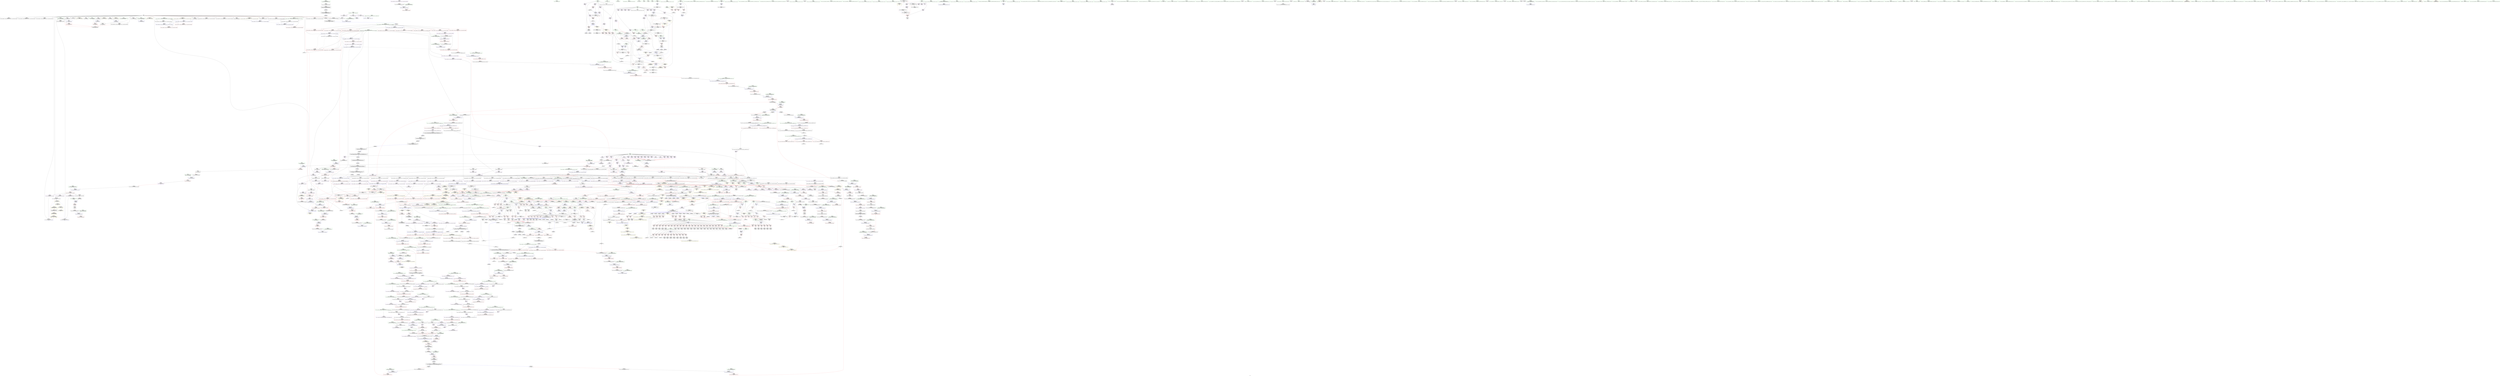digraph "SVFG" {
	label="SVFG";

	Node0x562dcd2fcee0 [shape=record,color=grey,label="{NodeID: 0\nNullPtr|{|<s29>122}}"];
	Node0x562dcd2fcee0 -> Node0x562dcd7de860[style=solid];
	Node0x562dcd2fcee0 -> Node0x562dcd7de960[style=solid];
	Node0x562dcd2fcee0 -> Node0x562dcd7dea30[style=solid];
	Node0x562dcd2fcee0 -> Node0x562dcd7deb00[style=solid];
	Node0x562dcd2fcee0 -> Node0x562dcd7debd0[style=solid];
	Node0x562dcd2fcee0 -> Node0x562dcd7deca0[style=solid];
	Node0x562dcd2fcee0 -> Node0x562dcd7ded70[style=solid];
	Node0x562dcd2fcee0 -> Node0x562dcd7dee40[style=solid];
	Node0x562dcd2fcee0 -> Node0x562dcd7def10[style=solid];
	Node0x562dcd2fcee0 -> Node0x562dcd7defe0[style=solid];
	Node0x562dcd2fcee0 -> Node0x562dcd7df0b0[style=solid];
	Node0x562dcd2fcee0 -> Node0x562dcd7df180[style=solid];
	Node0x562dcd2fcee0 -> Node0x562dcd7df250[style=solid];
	Node0x562dcd2fcee0 -> Node0x562dcd7df320[style=solid];
	Node0x562dcd2fcee0 -> Node0x562dcd7df3f0[style=solid];
	Node0x562dcd2fcee0 -> Node0x562dcd7df4c0[style=solid];
	Node0x562dcd2fcee0 -> Node0x562dcd7df590[style=solid];
	Node0x562dcd2fcee0 -> Node0x562dcd7df660[style=solid];
	Node0x562dcd2fcee0 -> Node0x562dcd7df730[style=solid];
	Node0x562dcd2fcee0 -> Node0x562dcd7df800[style=solid];
	Node0x562dcd2fcee0 -> Node0x562dcd7df8d0[style=solid];
	Node0x562dcd2fcee0 -> Node0x562dcd80ddf0[style=solid];
	Node0x562dcd2fcee0 -> Node0x562dcd810e10[style=solid];
	Node0x562dcd2fcee0 -> Node0x562dcd810ee0[style=solid];
	Node0x562dcd2fcee0 -> Node0x562dcd810fb0[style=solid];
	Node0x562dcd2fcee0 -> Node0x562dcd813030[style=solid];
	Node0x562dcd2fcee0 -> Node0x562dcd83d610[style=solid];
	Node0x562dcd2fcee0 -> Node0x562dcd840bb0[style=solid];
	Node0x562dcd2fcee0 -> Node0x562dcd842530[style=solid];
	Node0x562dcd2fcee0:s29 -> Node0x562dcd926a60[style=solid,color=red];
	Node0x562dcd7e4350 [shape=record,color=red,label="{NodeID: 775\n529\<--501\n\<--i\n_Z4dfsSii\n}"];
	Node0x562dcd7e4350 -> Node0x562dcd7e3580[style=solid];
	Node0x562dcd7dac60 [shape=record,color=black,label="{NodeID: 443\n1506\<--1505\n\<--this1\n_ZNKSt6vectorIiSaIiEE8max_sizeEv\n|{<s0>119}}"];
	Node0x562dcd7dac60:s0 -> Node0x562dcd928a70[style=solid,color=red];
	Node0x562dcd7ce460 [shape=record,color=green,label="{NodeID: 111\n842\<--843\n__last.addr\<--__last.addr_field_insensitive\n_ZSt8_DestroyIPiiEvT_S1_RSaIT0_E\n}"];
	Node0x562dcd7ce460 -> Node0x562dcd7e6570[style=solid];
	Node0x562dcd7ce460 -> Node0x562dcd8112f0[style=solid];
	Node0x562dcd7e9d80 [shape=record,color=red,label="{NodeID: 886\n1346\<--1328\n\<--__s.addr\n_ZNKSt6vectorIiSaIiEE12_M_check_lenEmPKc\n}"];
	Node0x562dcd7f0850 [shape=record,color=purple,label="{NodeID: 554\n461\<--460\n_M_impl\<--\n_ZNSt6vectorIiSaIiEEixEm\n}"];
	Node0x562dcd8c3710 [shape=record,color=yellow,style=double,label="{NodeID: 2436\n2V_2 = CSCHI(MR_2V_1)\npts\{190000 190001 190002 \}\nCS[]|{<s0>5}}"];
	Node0x562dcd8c3710:s0 -> Node0x562dcd8c1950[style=dashed,color=blue];
	Node0x562dcd7d31f0 [shape=record,color=green,label="{NodeID: 222\n1626\<--1627\n_Znwm\<--_Znwm_field_insensitive\n}"];
	Node0x562dcd80f0d0 [shape=record,color=blue,label="{NodeID: 997\n407\<--401\narrayidx122\<--\n_Z2dpii\n}"];
	Node0x562dcd80f0d0 -> Node0x562dcd886fa0[style=dashed];
	Node0x562dcd88a6a0 [shape=record,color=black,label="{NodeID: 1772\nMR_50V_2 = PHI(MR_50V_3, MR_50V_1, )\npts\{160000 \}\n}"];
	Node0x562dcd88a6a0 -> Node0x562dcd8856a0[style=dashed];
	Node0x562dcd7f6280 [shape=record,color=purple,label="{NodeID: 665\n465\<--463\nadd.ptr\<--\n_ZNSt6vectorIiSaIiEEixEm\n}"];
	Node0x562dcd7f6280 -> Node0x562dcd7e2fd0[style=solid];
	Node0x562dcd92ace0 [shape=record,color=black,label="{NodeID: 2547\n1518 = PHI(1326, )\n1st arg _ZSt3maxImERKT_S2_S2_ }"];
	Node0x562dcd92ace0 -> Node0x562dcd814f10[style=solid];
	Node0x562dcd7e1430 [shape=record,color=black,label="{NodeID: 333\n287\<--286\nidxprom49\<--\n_Z2dpii\n}"];
	Node0x562dcd814b00 [shape=record,color=blue,label="{NodeID: 1108\n1476\<--1475\nthis.addr\<--this\n_ZNK9__gnu_cxx17__normal_iteratorIPiSt6vectorIiSaIiEEE4baseEv\n}"];
	Node0x562dcd814b00 -> Node0x562dcd7eadc0[style=dashed];
	Node0x562dcd7abdf0 [shape=record,color=green,label="{NodeID: 1\n7\<--1\n__dso_handle\<--dummyObj\nGlob }"];
	Node0x562dcd7e4420 [shape=record,color=red,label="{NodeID: 776\n542\<--501\n\<--i\n_Z4dfsSii\n}"];
	Node0x562dcd7e4420 -> Node0x562dcd8402b0[style=solid];
	Node0x562dcd7dad30 [shape=record,color=black,label="{NodeID: 444\n1500\<--1510\n_ZNKSt6vectorIiSaIiEE8max_sizeEv_ret\<--call2\n_ZNKSt6vectorIiSaIiEE8max_sizeEv\n|{<s0>102|<s1>109|<s2>110}}"];
	Node0x562dcd7dad30:s0 -> Node0x562dcd932c00[style=solid,color=blue];
	Node0x562dcd7dad30:s1 -> Node0x562dcd933320[style=solid,color=blue];
	Node0x562dcd7dad30:s2 -> Node0x562dcd933460[style=solid,color=blue];
	Node0x562dcd7ce530 [shape=record,color=green,label="{NodeID: 112\n844\<--845\n.addr\<--.addr_field_insensitive\n_ZSt8_DestroyIPiiEvT_S1_RSaIT0_E\n}"];
	Node0x562dcd7ce530 -> Node0x562dcd8113c0[style=solid];
	Node0x562dcd7e9e50 [shape=record,color=red,label="{NodeID: 887\n1360\<--1330\n\<--__len\n_ZNKSt6vectorIiSaIiEE12_M_check_lenEmPKc\n}"];
	Node0x562dcd7e9e50 -> Node0x562dcd841630[style=solid];
	Node0x562dcd7f0920 [shape=record,color=purple,label="{NodeID: 555\n462\<--460\n_M_start\<--\n_ZNSt6vectorIiSaIiEEixEm\n}"];
	Node0x562dcd7f0920 -> Node0x562dcd7fad40[style=solid];
	Node0x562dcd8c3870 [shape=record,color=yellow,style=double,label="{NodeID: 2437\n44V_2 = CSCHI(MR_44V_1)\npts\{1625 \}\nCS[]|{<s0>85}}"];
	Node0x562dcd8c3870:s0 -> Node0x562dcd8837b0[style=dashed,color=red];
	Node0x562dcd7d32f0 [shape=record,color=green,label="{NodeID: 223\n1638\<--1639\n__first\<--__first_field_insensitive\n_ZSt22__uninitialized_copy_aISt13move_iteratorIPiES1_iET0_T_S4_S3_RSaIT1_E\n}"];
	Node0x562dcd7d32f0 -> Node0x562dcd7db620[style=solid];
	Node0x562dcd7d32f0 -> Node0x562dcd7f43a0[style=solid];
	Node0x562dcd80f1a0 [shape=record,color=blue,label="{NodeID: 998\n171\<--411\nj\<--inc124\n_Z2dpii\n}"];
	Node0x562dcd80f1a0 -> Node0x562dcd7f95b0[style=dashed];
	Node0x562dcd80f1a0 -> Node0x562dcd7f9680[style=dashed];
	Node0x562dcd80f1a0 -> Node0x562dcd7f9750[style=dashed];
	Node0x562dcd80f1a0 -> Node0x562dcd7f9820[style=dashed];
	Node0x562dcd80f1a0 -> Node0x562dcd7f98f0[style=dashed];
	Node0x562dcd80f1a0 -> Node0x562dcd80f1a0[style=dashed];
	Node0x562dcd80f1a0 -> Node0x562dcd897da0[style=dashed];
	Node0x562dcd88aba0 [shape=record,color=black,label="{NodeID: 1773\nMR_16V_2 = PHI(MR_16V_3, MR_16V_1, )\npts\{190000 \}\n|{|<s1>36}}"];
	Node0x562dcd88aba0 -> Node0x562dcd88fba0[style=dashed];
	Node0x562dcd88aba0:s1 -> Node0x562dcd8a55f0[style=dashed,color=red];
	Node0x562dcd7f6350 [shape=record,color=purple,label="{NodeID: 666\n1138\<--1136\nadd.ptr\<--\n_ZNSt6vectorIiSaIiEE17_M_realloc_insertIJRKiEEEvN9__gnu_cxx17__normal_iteratorIPiS1_EEDpOT_\n|{<s0>82}}"];
	Node0x562dcd7f6350:s0 -> Node0x562dcd922470[style=solid,color=red];
	Node0x562dcd92adf0 [shape=record,color=black,label="{NodeID: 2548\n1915 = PHI(1833, )\n0th arg _ZSt12__miter_baseIPiET_S1_ }"];
	Node0x562dcd92adf0 -> Node0x562dcd817880[style=solid];
	Node0x562dcd7e1500 [shape=record,color=black,label="{NodeID: 334\n290\<--289\nconv51\<--\n_Z2dpii\n|{<s0>18}}"];
	Node0x562dcd7e1500:s0 -> Node0x562dcd929760[style=solid,color=red];
	Node0x562dcd814bd0 [shape=record,color=blue,label="{NodeID: 1109\n1485\<--1483\n__a.addr\<--__a\n_ZNSt16allocator_traitsISaIiEE7destroyIiEEvRS0_PT_\n}"];
	Node0x562dcd814bd0 -> Node0x562dcd7eae90[style=dashed];
	Node0x562dcd7ac130 [shape=record,color=green,label="{NodeID: 2\n20\<--1\n_ZSt3cin\<--dummyObj\nGlob }"];
	Node0x562dcd7e44f0 [shape=record,color=red,label="{NodeID: 777\n521\<--520\n\<--call4\n_Z4dfsSii\n}"];
	Node0x562dcd7e44f0 -> Node0x562dcd842830[style=solid];
	Node0x562dcd7dae00 [shape=record,color=black,label="{NodeID: 445\n1516\<--1539\n_ZSt3maxImERKT_S2_S2__ret\<--\n_ZSt3maxImERKT_S2_S2_\n|{<s0>107}}"];
	Node0x562dcd7dae00:s0 -> Node0x562dcd9330a0[style=solid,color=blue];
	Node0x562dcd7d3830 [shape=record,color=green,label="{NodeID: 113\n852\<--853\n_ZSt8_DestroyIPiEvT_S1_\<--_ZSt8_DestroyIPiEvT_S1__field_insensitive\n}"];
	Node0x562dcd7e9f20 [shape=record,color=red,label="{NodeID: 888\n1364\<--1330\n\<--__len\n_ZNKSt6vectorIiSaIiEE12_M_check_lenEmPKc\n}"];
	Node0x562dcd7e9f20 -> Node0x562dcd8414b0[style=solid];
	Node0x562dcd7f09f0 [shape=record,color=purple,label="{NodeID: 556\n698\<--697\n_M_impl\<--\n_ZNSt6vectorIiSaIiEE5clearEv\n}"];
	Node0x562dcd8c39d0 [shape=record,color=yellow,style=double,label="{NodeID: 2438\n44V_2 = CSCHI(MR_44V_1)\npts\{1625 \}\nCS[]|{<s0>53|<s1>82}}"];
	Node0x562dcd8c39d0:s0 -> Node0x562dcd890aa0[style=dashed,color=blue];
	Node0x562dcd8c39d0:s1 -> Node0x562dcd8c3870[style=dashed,color=blue];
	Node0x562dcd7d33c0 [shape=record,color=green,label="{NodeID: 224\n1640\<--1641\n__last\<--__last_field_insensitive\n_ZSt22__uninitialized_copy_aISt13move_iteratorIPiES1_iET0_T_S4_S3_RSaIT1_E\n}"];
	Node0x562dcd7d33c0 -> Node0x562dcd7db6f0[style=solid];
	Node0x562dcd7d33c0 -> Node0x562dcd7f4470[style=solid];
	Node0x562dcd80f270 [shape=record,color=blue,label="{NodeID: 999\n169\<--416\ni59\<--inc127\n_Z2dpii\n}"];
	Node0x562dcd80f270 -> Node0x562dcd7f90d0[style=dashed];
	Node0x562dcd80f270 -> Node0x562dcd7f91a0[style=dashed];
	Node0x562dcd80f270 -> Node0x562dcd7f9270[style=dashed];
	Node0x562dcd80f270 -> Node0x562dcd7f9340[style=dashed];
	Node0x562dcd80f270 -> Node0x562dcd7f9410[style=dashed];
	Node0x562dcd80f270 -> Node0x562dcd7f94e0[style=dashed];
	Node0x562dcd80f270 -> Node0x562dcd80f270[style=dashed];
	Node0x562dcd80f270 -> Node0x562dcd88d8a0[style=dashed];
	Node0x562dcd88b0a0 [shape=record,color=black,label="{NodeID: 1774\nMR_18V_2 = PHI(MR_18V_5, MR_18V_1, )\npts\{190001 \}\n}"];
	Node0x562dcd88b0a0 -> Node0x562dcd8860a0[style=dashed];
	Node0x562dcd7f6420 [shape=record,color=purple,label="{NodeID: 667\n1189\<--1187\nadd.ptr18\<--\n_ZNSt6vectorIiSaIiEE17_M_realloc_insertIJRKiEEEvN9__gnu_cxx17__normal_iteratorIPiS1_EEDpOT_\n|{<s0>90}}"];
	Node0x562dcd7f6420:s0 -> Node0x562dcd926d90[style=solid,color=red];
	Node0x562dcd92af00 [shape=record,color=black,label="{NodeID: 2549\n819 = PHI(807, )\n0th arg _ZNSaIiEC2Ev }"];
	Node0x562dcd92af00 -> Node0x562dcd811080[style=solid];
	Node0x562dcd7e15d0 [shape=record,color=black,label="{NodeID: 335\n293\<--292\nidxprom53\<--\n_Z2dpii\n}"];
	Node0x562dcd814ca0 [shape=record,color=blue,label="{NodeID: 1110\n1487\<--1484\n__p.addr\<--__p\n_ZNSt16allocator_traitsISaIiEE7destroyIiEEvRS0_PT_\n}"];
	Node0x562dcd814ca0 -> Node0x562dcd7eaf60[style=dashed];
	Node0x562dcd7ac1f0 [shape=record,color=green,label="{NodeID: 3\n21\<--1\n_ZSt4cout\<--dummyObj\nGlob }"];
	Node0x562dcd7e45c0 [shape=record,color=red,label="{NodeID: 778\n532\<--531\n\<--call9\n_Z4dfsSii\n|{<s0>33}}"];
	Node0x562dcd7e45c0:s0 -> Node0x562dcd935260[style=solid,color=red];
	Node0x562dcd7daed0 [shape=record,color=black,label="{NodeID: 446\n1547\<--1546\n\<--\n_ZNSt16allocator_traitsISaIiEE8max_sizeERKS0_\n|{<s0>121}}"];
	Node0x562dcd7daed0:s0 -> Node0x562dcd928bb0[style=solid,color=red];
	Node0x562dcd7d38c0 [shape=record,color=green,label="{NodeID: 114\n857\<--858\nthis.addr\<--this.addr_field_insensitive\n_ZNSt12_Vector_baseIiSaIiEE19_M_get_Tp_allocatorEv\n}"];
	Node0x562dcd7d38c0 -> Node0x562dcd7e6640[style=solid];
	Node0x562dcd7d38c0 -> Node0x562dcd811490[style=solid];
	Node0x562dcd7e9ff0 [shape=record,color=red,label="{NodeID: 889\n1370\<--1330\n\<--__len\n_ZNKSt6vectorIiSaIiEE12_M_check_lenEmPKc\n}"];
	Node0x562dcd7e9ff0 -> Node0x562dcd83cad0[style=solid];
	Node0x562dcd7f0ac0 [shape=record,color=purple,label="{NodeID: 557\n699\<--697\n_M_start\<--\n_ZNSt6vectorIiSaIiEE5clearEv\n}"];
	Node0x562dcd7f0ac0 -> Node0x562dcd7e5a10[style=solid];
	Node0x562dcd8c3b30 [shape=record,color=yellow,style=double,label="{NodeID: 2439\n44V_3 = CSCHI(MR_44V_2)\npts\{1625 \}\nCS[]|{<s0>88}}"];
	Node0x562dcd8c3b30:s0 -> Node0x562dcd8837b0[style=dashed,color=red];
	Node0x562dcd7d3490 [shape=record,color=green,label="{NodeID: 225\n1642\<--1643\n__result.addr\<--__result.addr_field_insensitive\n_ZSt22__uninitialized_copy_aISt13move_iteratorIPiES1_iET0_T_S4_S3_RSaIT1_E\n}"];
	Node0x562dcd7d3490 -> Node0x562dcd80b830[style=solid];
	Node0x562dcd7d3490 -> Node0x562dcd815c10[style=solid];
	Node0x562dcd80f340 [shape=record,color=blue,label="{NodeID: 1000\n153\<--425\nretval\<--\n_Z2dpii\n}"];
	Node0x562dcd80f340 -> Node0x562dcd88baa0[style=dashed];
	Node0x562dcd88b5a0 [shape=record,color=black,label="{NodeID: 1775\nMR_20V_2 = PHI(MR_20V_3, MR_20V_1, )\npts\{190002 \}\n}"];
	Node0x562dcd88b5a0 -> Node0x562dcd8905a0[style=dashed];
	Node0x562dcd7f64f0 [shape=record,color=purple,label="{NodeID: 668\n1257\<--1255\nadd.ptr39\<--\n_ZNSt6vectorIiSaIiEE17_M_realloc_insertIJRKiEEEvN9__gnu_cxx17__normal_iteratorIPiS1_EEDpOT_\n}"];
	Node0x562dcd7f64f0 -> Node0x562dcd813850[style=solid];
	Node0x562dcd92b010 [shape=record,color=black,label="{NodeID: 2550\n969 = PHI(949, )\n0th arg _ZNSt16allocator_traitsISaIiEE10deallocateERS0_Pim }"];
	Node0x562dcd92b010 -> Node0x562dcd811e50[style=solid];
	Node0x562dcd7e16a0 [shape=record,color=black,label="{NodeID: 336\n307\<--306\nconv61\<--\n_Z2dpii\n}"];
	Node0x562dcd7e16a0 -> Node0x562dcd841c30[style=solid];
	Node0x562dcd814d70 [shape=record,color=blue,label="{NodeID: 1111\n1502\<--1501\nthis.addr\<--this\n_ZNKSt6vectorIiSaIiEE8max_sizeEv\n}"];
	Node0x562dcd814d70 -> Node0x562dcd7eb030[style=dashed];
	Node0x562dcd7ac2b0 [shape=record,color=green,label="{NodeID: 4\n22\<--1\n.str\<--dummyObj\nGlob }"];
	Node0x562dcd7e4690 [shape=record,color=red,label="{NodeID: 779\n538\<--537\n\<--arrayidx12\n_Z4dfsSii\n}"];
	Node0x562dcd7e4690 -> Node0x562dcd840430[style=solid];
	Node0x562dcd7dafa0 [shape=record,color=black,label="{NodeID: 447\n1541\<--1548\n_ZNSt16allocator_traitsISaIiEE8max_sizeERKS0__ret\<--call\n_ZNSt16allocator_traitsISaIiEE8max_sizeERKS0_\n|{<s0>120}}"];
	Node0x562dcd7dafa0:s0 -> Node0x562dcd933ef0[style=solid,color=blue];
	Node0x562dcd7d3990 [shape=record,color=green,label="{NodeID: 115\n866\<--867\nthis.addr\<--this.addr_field_insensitive\n_ZNSt12_Vector_baseIiSaIiEED2Ev\n}"];
	Node0x562dcd7d3990 -> Node0x562dcd7e6710[style=solid];
	Node0x562dcd7d3990 -> Node0x562dcd811560[style=solid];
	Node0x562dcd7ea0c0 [shape=record,color=red,label="{NodeID: 890\n1357\<--1354\n\<--call5\n_ZNKSt6vectorIiSaIiEE12_M_check_lenEmPKc\n}"];
	Node0x562dcd7ea0c0 -> Node0x562dcd83f0b0[style=solid];
	Node0x562dcd7f0b90 [shape=record,color=purple,label="{NodeID: 558\n748\<--712\ncoerce.dive\<--agg.tmp\n_ZNSt6vectorIiSaIiEE9push_backERKi\n}"];
	Node0x562dcd7f0b90 -> Node0x562dcd810ba0[style=solid];
	Node0x562dcd8c3c90 [shape=record,color=yellow,style=double,label="{NodeID: 2440\n44V_4 = CSCHI(MR_44V_3)\npts\{1625 \}\nCS[]|{<s0>55}}"];
	Node0x562dcd8c3c90:s0 -> Node0x562dcd890aa0[style=dashed,color=blue];
	Node0x562dcd7d3560 [shape=record,color=green,label="{NodeID: 226\n1644\<--1645\n.addr\<--.addr_field_insensitive\n_ZSt22__uninitialized_copy_aISt13move_iteratorIPiES1_iET0_T_S4_S3_RSaIT1_E\n}"];
	Node0x562dcd7d3560 -> Node0x562dcd815ce0[style=solid];
	Node0x562dcd80f410 [shape=record,color=blue,label="{NodeID: 1001\n432\<--431\nthis.addr\<--this\n_ZNKSt6vectorIiSaIiEE4sizeEv\n}"];
	Node0x562dcd80f410 -> Node0x562dcd7fa930[style=dashed];
	Node0x562dcd88baa0 [shape=record,color=black,label="{NodeID: 1776\nMR_22V_3 = PHI(MR_22V_4, MR_22V_2, )\npts\{154 \}\n}"];
	Node0x562dcd88baa0 -> Node0x562dcd7f6aa0[style=dashed];
	Node0x562dcd7f65c0 [shape=record,color=purple,label="{NodeID: 669\n1907\<--1905\nadd.ptr\<--\n_ZNSt11__copy_moveILb1ELb1ESt26random_access_iterator_tagE8__copy_mIiEEPT_PKS3_S6_S4_\n}"];
	Node0x562dcd7f65c0 -> Node0x562dcd7ecf10[style=solid];
	Node0x562dcd92b120 [shape=record,color=black,label="{NodeID: 2551\n970 = PHI(950, )\n1st arg _ZNSt16allocator_traitsISaIiEE10deallocateERS0_Pim }"];
	Node0x562dcd92b120 -> Node0x562dcd811f20[style=solid];
	Node0x562dcd7e1770 [shape=record,color=black,label="{NodeID: 337\n309\<--308\nidxprom62\<--\n_Z2dpii\n}"];
	Node0x562dcd814e40 [shape=record,color=blue,label="{NodeID: 1112\n1521\<--1517\n__a.addr\<--__a\n_ZSt3maxImERKT_S2_S2_\n}"];
	Node0x562dcd814e40 -> Node0x562dcd7eb1d0[style=dashed];
	Node0x562dcd814e40 -> Node0x562dcd7eb2a0[style=dashed];
	Node0x562dcd7ac710 [shape=record,color=green,label="{NodeID: 5\n24\<--1\n.str.2\<--dummyObj\nGlob }"];
	Node0x562dcd7e4760 [shape=record,color=red,label="{NodeID: 780\n549\<--548\n\<--arrayidx14\n_Z4dfsSii\n}"];
	Node0x562dcd7e4760 -> Node0x562dcd8405b0[style=solid];
	Node0x562dcd7db070 [shape=record,color=black,label="{NodeID: 448\n1559\<--1558\n\<--_M_impl\n_ZNKSt12_Vector_baseIiSaIiEE19_M_get_Tp_allocatorEv\n}"];
	Node0x562dcd7db070 -> Node0x562dcd7db140[style=solid];
	Node0x562dcd7d3a60 [shape=record,color=green,label="{NodeID: 116\n868\<--869\nexn.slot\<--exn.slot_field_insensitive\n_ZNSt12_Vector_baseIiSaIiEED2Ev\n}"];
	Node0x562dcd7d3a60 -> Node0x562dcd7e67e0[style=solid];
	Node0x562dcd7d3a60 -> Node0x562dcd811630[style=solid];
	Node0x562dcd7ea190 [shape=record,color=red,label="{NodeID: 891\n1383\<--1377\n\<--__lhs.addr\n_ZN9__gnu_cxxmiIPiSt6vectorIiSaIiEEEENS_17__normal_iteratorIT_T0_E15difference_typeERKS8_SB_\n|{<s0>111}}"];
	Node0x562dcd7ea190:s0 -> Node0x562dcd922000[style=solid,color=red];
	Node0x562dcd7f0c60 [shape=record,color=purple,label="{NodeID: 559\n751\<--712\ncoerce.dive8\<--agg.tmp\n_ZNSt6vectorIiSaIiEE9push_backERKi\n}"];
	Node0x562dcd7f0c60 -> Node0x562dcd7e6090[style=solid];
	Node0x562dcd8c3df0 [shape=record,color=yellow,style=double,label="{NodeID: 2441\n240V_2 = CSCHI(MR_240V_1)\npts\{12770000 \}\nCS[]}"];
	Node0x562dcd8c3df0 -> Node0x562dcd7e9700[style=dashed];
	Node0x562dcd7d3630 [shape=record,color=green,label="{NodeID: 227\n1646\<--1647\nagg.tmp\<--agg.tmp_field_insensitive\n_ZSt22__uninitialized_copy_aISt13move_iteratorIPiES1_iET0_T_S4_S3_RSaIT1_E\n}"];
	Node0x562dcd7d3630 -> Node0x562dcd7db7c0[style=solid];
	Node0x562dcd7d3630 -> Node0x562dcd7f4540[style=solid];
	Node0x562dcd80f4e0 [shape=record,color=blue,label="{NodeID: 1002\n453\<--451\nthis.addr\<--this\n_ZNSt6vectorIiSaIiEEixEm\n}"];
	Node0x562dcd80f4e0 -> Node0x562dcd7faba0[style=dashed];
	Node0x562dcd88bfa0 [shape=record,color=black,label="{NodeID: 1777\nMR_28V_2 = PHI(MR_28V_4, MR_28V_1, )\npts\{160 \}\n}"];
	Node0x562dcd7f6690 [shape=record,color=red,label="{NodeID: 670\n78\<--75\nthis1\<--this.addr\n_ZNSt6vectorIiSaIiEEC2Ev\n}"];
	Node0x562dcd7f6690 -> Node0x562dcd7dfca0[style=solid];
	Node0x562dcd92b230 [shape=record,color=black,label="{NodeID: 2552\n971 = PHI(951, )\n2nd arg _ZNSt16allocator_traitsISaIiEE10deallocateERS0_Pim }"];
	Node0x562dcd92b230 -> Node0x562dcd811ff0[style=solid];
	Node0x562dcd7e1840 [shape=record,color=black,label="{NodeID: 338\n315\<--314\nidxprom67\<--\n_Z2dpii\n}"];
	Node0x562dcd814f10 [shape=record,color=blue,label="{NodeID: 1113\n1523\<--1518\n__b.addr\<--__b\n_ZSt3maxImERKT_S2_S2_\n}"];
	Node0x562dcd814f10 -> Node0x562dcd7eb370[style=dashed];
	Node0x562dcd814f10 -> Node0x562dcd7eb440[style=dashed];
	Node0x562dcd7ac7d0 [shape=record,color=green,label="{NodeID: 6\n26\<--1\n.str.3\<--dummyObj\nGlob }"];
	Node0x562dcd89de40 [shape=record,color=yellow,style=double,label="{NodeID: 1888\n131V_1 = ENCHI(MR_131V_0)\npts\{573 575 \}\nFun[_ZN9__gnu_cxx13new_allocatorIiE9constructIiJRKiEEEvPT_DpOT0_]}"];
	Node0x562dcd89de40 -> Node0x562dcd7e9a40[style=dashed];
	Node0x562dcd7e4830 [shape=record,color=red,label="{NodeID: 781\n555\<--554\n\<--arrayidx17\n_Z4dfsSii\n}"];
	Node0x562dcd7e4830 -> Node0x562dcd7e38c0[style=solid];
	Node0x562dcd7db140 [shape=record,color=black,label="{NodeID: 449\n1552\<--1559\n_ZNKSt12_Vector_baseIiSaIiEE19_M_get_Tp_allocatorEv_ret\<--\n_ZNKSt12_Vector_baseIiSaIiEE19_M_get_Tp_allocatorEv\n|{<s0>119}}"];
	Node0x562dcd7db140:s0 -> Node0x562dcd933d20[style=solid,color=blue];
	Node0x562dcd7d3b30 [shape=record,color=green,label="{NodeID: 117\n870\<--871\nehselector.slot\<--ehselector.slot_field_insensitive\n_ZNSt12_Vector_baseIiSaIiEED2Ev\n}"];
	Node0x562dcd7d3b30 -> Node0x562dcd811700[style=solid];
	Node0x562dcd7ea260 [shape=record,color=red,label="{NodeID: 892\n1386\<--1379\n\<--__rhs.addr\n_ZN9__gnu_cxxmiIPiSt6vectorIiSaIiEEEENS_17__normal_iteratorIT_T0_E15difference_typeERKS8_SB_\n|{<s0>112}}"];
	Node0x562dcd7ea260:s0 -> Node0x562dcd922000[style=solid,color=red];
	Node0x562dcd7f0d30 [shape=record,color=purple,label="{NodeID: 560\n718\<--717\n_M_impl\<--\n_ZNSt6vectorIiSaIiEE9push_backERKi\n}"];
	Node0x562dcd8c3f50 [shape=record,color=yellow,style=double,label="{NodeID: 2442\n273V_2 = CSCHI(MR_273V_1)\npts\{13970000 \}\nCS[]}"];
	Node0x562dcd8c3f50 -> Node0x562dcd7ea5a0[style=dashed];
	Node0x562dcd7d3700 [shape=record,color=green,label="{NodeID: 228\n1648\<--1649\nagg.tmp2\<--agg.tmp2_field_insensitive\n_ZSt22__uninitialized_copy_aISt13move_iteratorIPiES1_iET0_T_S4_S3_RSaIT1_E\n}"];
	Node0x562dcd7d3700 -> Node0x562dcd7db890[style=solid];
	Node0x562dcd7d3700 -> Node0x562dcd7f4610[style=solid];
	Node0x562dcd80f5b0 [shape=record,color=blue,label="{NodeID: 1003\n455\<--452\n__n.addr\<--__n\n_ZNSt6vectorIiSaIiEEixEm\n}"];
	Node0x562dcd80f5b0 -> Node0x562dcd7fac70[style=dashed];
	Node0x562dcd88c4a0 [shape=record,color=black,label="{NodeID: 1778\nMR_30V_2 = PHI(MR_30V_3, MR_30V_1, )\npts\{162 \}\n}"];
	Node0x562dcd7f6760 [shape=record,color=red,label="{NodeID: 671\n116\<--109\nthis1\<--this.addr\n_ZNSt6vectorIiSaIiEED2Ev\n}"];
	Node0x562dcd7f6760 -> Node0x562dcd7dfd70[style=solid];
	Node0x562dcd7f6760 -> Node0x562dcd7dfe40[style=solid];
	Node0x562dcd7f6760 -> Node0x562dcd7dff10[style=solid];
	Node0x562dcd7f6760 -> Node0x562dcd7dffe0[style=solid];
	Node0x562dcd7f6760 -> Node0x562dcd7e00b0[style=solid];
	Node0x562dcd92e430 [shape=record,color=black,label="{NodeID: 2553\n272 = PHI(430, )\n}"];
	Node0x562dcd92e430 -> Node0x562dcd8429b0[style=solid];
	Node0x562dcd7e1910 [shape=record,color=black,label="{NodeID: 339\n318\<--317\nconv69\<--\n_Z2dpii\n|{<s0>20}}"];
	Node0x562dcd7e1910:s0 -> Node0x562dcd929760[style=solid,color=red];
	Node0x562dcd814fe0 [shape=record,color=blue,label="{NodeID: 1114\n1519\<--1533\nretval\<--\n_ZSt3maxImERKT_S2_S2_\n}"];
	Node0x562dcd814fe0 -> Node0x562dcd895aa0[style=dashed];
	Node0x562dcd7ac890 [shape=record,color=green,label="{NodeID: 7\n29\<--1\n\<--dummyObj\nCan only get source location for instruction, argument, global var or function.}"];
	Node0x562dcd7e4900 [shape=record,color=red,label="{NodeID: 782\n589\<--562\n\<--T\nmain\n}"];
	Node0x562dcd7e4900 -> Node0x562dcd842cb0[style=solid];
	Node0x562dcd7db210 [shape=record,color=black,label="{NodeID: 450\n1561\<--1568\n_ZNK9__gnu_cxx13new_allocatorIiE8max_sizeEv_ret\<--\n_ZNK9__gnu_cxx13new_allocatorIiE8max_sizeEv\n|{<s0>121|<s1>123}}"];
	Node0x562dcd7db210:s0 -> Node0x562dcd930ea0[style=solid,color=blue];
	Node0x562dcd7db210:s1 -> Node0x562dcd9311e0[style=solid,color=blue];
	Node0x562dcd7d3c00 [shape=record,color=green,label="{NodeID: 118\n888\<--889\n_ZNSt12_Vector_baseIiSaIiEE13_M_deallocateEPim\<--_ZNSt12_Vector_baseIiSaIiEE13_M_deallocateEPim_field_insensitive\n}"];
	Node0x562dcd899bc0 [shape=record,color=yellow,style=double,label="{NodeID: 2000\n273V_1 = ENCHI(MR_273V_0)\npts\{13970000 \}\nFun[_ZNSt6vectorIiSaIiEE5beginEv]|{<s0>113}}"];
	Node0x562dcd899bc0:s0 -> Node0x562dcd815590[style=dashed,color=red];
	Node0x562dcd7ea330 [shape=record,color=red,label="{NodeID: 893\n1385\<--1384\n\<--call\n_ZN9__gnu_cxxmiIPiSt6vectorIiSaIiEEEENS_17__normal_iteratorIT_T0_E15difference_typeERKS8_SB_\n}"];
	Node0x562dcd7ea330 -> Node0x562dcd7da440[style=solid];
	Node0x562dcd7f0e00 [shape=record,color=purple,label="{NodeID: 561\n719\<--717\n_M_finish\<--\n_ZNSt6vectorIiSaIiEE9push_backERKi\n}"];
	Node0x562dcd7f0e00 -> Node0x562dcd7e5d50[style=solid];
	Node0x562dcd8c40b0 [shape=record,color=yellow,style=double,label="{NodeID: 2443\n44V_2 = CSCHI(MR_44V_1)\npts\{1625 \}\nCS[]|{<s0>85|<s1>88}}"];
	Node0x562dcd8c40b0:s0 -> Node0x562dcd8c3b30[style=dashed,color=blue];
	Node0x562dcd8c40b0:s1 -> Node0x562dcd8c3c90[style=dashed,color=blue];
	Node0x562dcd7dbc90 [shape=record,color=green,label="{NodeID: 229\n1660\<--1661\nllvm.memcpy.p0i8.p0i8.i64\<--llvm.memcpy.p0i8.p0i8.i64_field_insensitive\n}"];
	Node0x562dcd80f680 [shape=record,color=blue,label="{NodeID: 1004\n472\<--468\n__a.addr\<--__a\n_ZSt3minIiERKT_S2_S2_\n}"];
	Node0x562dcd80f680 -> Node0x562dcd7faee0[style=dashed];
	Node0x562dcd80f680 -> Node0x562dcd7fafb0[style=dashed];
	Node0x562dcd88c9a0 [shape=record,color=black,label="{NodeID: 1779\nMR_32V_2 = PHI(MR_32V_3, MR_32V_1, )\npts\{164 \}\n}"];
	Node0x562dcd7f6830 [shape=record,color=red,label="{NodeID: 672\n145\<--111\nexn\<--exn.slot\n_ZNSt6vectorIiSaIiEED2Ev\n|{<s0>12}}"];
	Node0x562dcd7f6830:s0 -> Node0x562dcd9257f0[style=solid,color=red];
	Node0x562dcd92e660 [shape=record,color=black,label="{NodeID: 2554\n280 = PHI(450, )\n}"];
	Node0x562dcd92e660 -> Node0x562dcd7f9ea0[style=solid];
	Node0x562dcd7e19e0 [shape=record,color=black,label="{NodeID: 340\n330\<--329\nconv76\<--\n_Z2dpii\n}"];
	Node0x562dcd7e19e0 -> Node0x562dcd842fb0[style=solid];
	Node0x562dcd8150b0 [shape=record,color=blue,label="{NodeID: 1115\n1519\<--1536\nretval\<--\n_ZSt3maxImERKT_S2_S2_\n}"];
	Node0x562dcd8150b0 -> Node0x562dcd895aa0[style=dashed];
	Node0x562dcd7ac950 [shape=record,color=green,label="{NodeID: 8\n202\<--1\n\<--dummyObj\nCan only get source location for instruction, argument, global var or function.}"];
	Node0x562dcd7e49d0 [shape=record,color=red,label="{NodeID: 783\n596\<--564\n\<--N\nmain\n}"];
	Node0x562dcd7e49d0 -> Node0x562dcd843130[style=solid];
	Node0x562dcd7db2e0 [shape=record,color=black,label="{NodeID: 451\n1594\<--1593\n\<--\n_ZNSt16allocator_traitsISaIiEE8allocateERS0_m\n|{<s0>122}}"];
	Node0x562dcd7db2e0:s0 -> Node0x562dcd926840[style=solid,color=red];
	Node0x562dcd7d3cd0 [shape=record,color=green,label="{NodeID: 119\n892\<--893\n_ZNSt12_Vector_baseIiSaIiEE12_Vector_implD2Ev\<--_ZNSt12_Vector_baseIiSaIiEE12_Vector_implD2Ev_field_insensitive\n}"];
	Node0x562dcd899ca0 [shape=record,color=yellow,style=double,label="{NodeID: 2001\n242V_1 = ENCHI(MR_242V_0)\npts\{190000 190001 \}\nFun[_ZNSt6vectorIiSaIiEE5beginEv]|{<s0>113}}"];
	Node0x562dcd899ca0:s0 -> Node0x562dcd8a59a0[style=dashed,color=red];
	Node0x562dcd7ea400 [shape=record,color=red,label="{NodeID: 894\n1388\<--1387\n\<--call1\n_ZN9__gnu_cxxmiIPiSt6vectorIiSaIiEEEENS_17__normal_iteratorIT_T0_E15difference_typeERKS8_SB_\n}"];
	Node0x562dcd7ea400 -> Node0x562dcd7da510[style=solid];
	Node0x562dcd7f0ed0 [shape=record,color=purple,label="{NodeID: 562\n722\<--721\n_M_impl2\<--\n_ZNSt6vectorIiSaIiEE9push_backERKi\n}"];
	Node0x562dcd8c4210 [shape=record,color=yellow,style=double,label="{NodeID: 2444\n44V_2 = CSCHI(MR_44V_1)\npts\{1625 \}\nCS[]|{<s0>128}}"];
	Node0x562dcd8c4210:s0 -> Node0x562dcd8c3050[style=dashed,color=blue];
	Node0x562dcd7dbd50 [shape=record,color=green,label="{NodeID: 230\n1671\<--1672\n_ZSt18uninitialized_copyISt13move_iteratorIPiES1_ET0_T_S4_S3_\<--_ZSt18uninitialized_copyISt13move_iteratorIPiES1_ET0_T_S4_S3__field_insensitive\n}"];
	Node0x562dcd80f750 [shape=record,color=blue,label="{NodeID: 1005\n474\<--469\n__b.addr\<--__b\n_ZSt3minIiERKT_S2_S2_\n}"];
	Node0x562dcd80f750 -> Node0x562dcd7fb080[style=dashed];
	Node0x562dcd80f750 -> Node0x562dcd7fb150[style=dashed];
	Node0x562dcd88cea0 [shape=record,color=black,label="{NodeID: 1780\nMR_34V_2 = PHI(MR_34V_4, MR_34V_1, )\npts\{166 \}\n}"];
	Node0x562dcd7f6900 [shape=record,color=red,label="{NodeID: 673\n120\<--119\n\<--_M_start\n_ZNSt6vectorIiSaIiEED2Ev\n|{<s0>9}}"];
	Node0x562dcd7f6900:s0 -> Node0x562dcd924870[style=solid,color=red];
	Node0x562dcd92e7a0 [shape=record,color=black,label="{NodeID: 2555\n291 = PHI(450, )\n}"];
	Node0x562dcd92e7a0 -> Node0x562dcd7f9f70[style=solid];
	Node0x562dcd7e1ab0 [shape=record,color=black,label="{NodeID: 341\n332\<--331\nidxprom77\<--\n_Z2dpii\n}"];
	Node0x562dcd815180 [shape=record,color=blue,label="{NodeID: 1116\n1543\<--1542\n__a.addr\<--__a\n_ZNSt16allocator_traitsISaIiEE8max_sizeERKS0_\n}"];
	Node0x562dcd815180 -> Node0x562dcd7eb6b0[style=dashed];
	Node0x562dcd7aca10 [shape=record,color=green,label="{NodeID: 9\n210\<--1\n\<--dummyObj\nCan only get source location for instruction, argument, global var or function.|{<s0>44|<s1>45}}"];
	Node0x562dcd7aca10:s0 -> Node0x562dcd935470[style=solid,color=red];
	Node0x562dcd7aca10:s1 -> Node0x562dcd926200[style=solid,color=red];
	Node0x562dcd7e4aa0 [shape=record,color=red,label="{NodeID: 784\n613\<--564\n\<--N\nmain\n}"];
	Node0x562dcd7e4aa0 -> Node0x562dcd841ab0[style=solid];
	Node0x562dcd7db3b0 [shape=record,color=black,label="{NodeID: 452\n1584\<--1596\n_ZNSt16allocator_traitsISaIiEE8allocateERS0_m_ret\<--call\n_ZNSt16allocator_traitsISaIiEE8allocateERS0_m\n|{<s0>114}}"];
	Node0x562dcd7db3b0:s0 -> Node0x562dcd933820[style=solid,color=blue];
	Node0x562dcd7d3dd0 [shape=record,color=green,label="{NodeID: 120\n909\<--910\n__first.addr\<--__first.addr_field_insensitive\n_ZSt8_DestroyIPiEvT_S1_\n}"];
	Node0x562dcd7d3dd0 -> Node0x562dcd7e6b20[style=solid];
	Node0x562dcd7d3dd0 -> Node0x562dcd8117d0[style=solid];
	Node0x562dcd899d80 [shape=record,color=yellow,style=double,label="{NodeID: 2002\n44V_1 = ENCHI(MR_44V_0)\npts\{1625 \}\nFun[_ZNSt20__uninitialized_copyILb1EE13__uninit_copyISt13move_iteratorIPiES3_EET0_T_S6_S5_]|{<s0>135}}"];
	Node0x562dcd899d80:s0 -> Node0x562dcd8a8890[style=dashed,color=red];
	Node0x562dcd7ea4d0 [shape=record,color=red,label="{NodeID: 895\n1401\<--1398\nthis1\<--this.addr\n_ZNSt6vectorIiSaIiEE5beginEv\n}"];
	Node0x562dcd7ea4d0 -> Node0x562dcd7da6b0[style=solid];
	Node0x562dcd7f0fa0 [shape=record,color=purple,label="{NodeID: 563\n723\<--721\n_M_end_of_storage\<--\n_ZNSt6vectorIiSaIiEE9push_backERKi\n}"];
	Node0x562dcd7f0fa0 -> Node0x562dcd7e5e20[style=solid];
	Node0x562dcd8c4370 [shape=record,color=yellow,style=double,label="{NodeID: 2445\n44V_2 = CSCHI(MR_44V_1)\npts\{1625 \}\nCS[]|{<s0>132}}"];
	Node0x562dcd8c4370:s0 -> Node0x562dcd8c4210[style=dashed,color=blue];
	Node0x562dcd7dbe50 [shape=record,color=green,label="{NodeID: 231\n1676\<--1677\nretval\<--retval_field_insensitive\n_ZSt32__make_move_if_noexcept_iteratorIiSt13move_iteratorIPiEET0_PT_\n|{|<s1>129}}"];
	Node0x562dcd7dbe50 -> Node0x562dcd7f4a20[style=solid];
	Node0x562dcd7dbe50:s1 -> Node0x562dcd922eb0[style=solid,color=red];
	Node0x562dcd80f820 [shape=record,color=blue,label="{NodeID: 1006\n470\<--484\nretval\<--\n_ZSt3minIiERKT_S2_S2_\n}"];
	Node0x562dcd80f820 -> Node0x562dcd880e90[style=dashed];
	Node0x562dcd88d3a0 [shape=record,color=black,label="{NodeID: 1781\nMR_36V_2 = PHI(MR_36V_4, MR_36V_1, )\npts\{168 \}\n}"];
	Node0x562dcd7f69d0 [shape=record,color=red,label="{NodeID: 674\n124\<--123\n\<--_M_finish\n_ZNSt6vectorIiSaIiEED2Ev\n|{<s0>9}}"];
	Node0x562dcd7f69d0:s0 -> Node0x562dcd924a40[style=solid,color=red];
	Node0x562dcd92e8e0 [shape=record,color=black,label="{NodeID: 2556\n40 = PHI()\n}"];
	Node0x562dcd7e1b80 [shape=record,color=black,label="{NodeID: 342\n338\<--337\nidxprom82\<--\n_Z2dpii\n}"];
	Node0x562dcd815250 [shape=record,color=blue,label="{NodeID: 1117\n1554\<--1553\nthis.addr\<--this\n_ZNKSt12_Vector_baseIiSaIiEE19_M_get_Tp_allocatorEv\n}"];
	Node0x562dcd815250 -> Node0x562dcd7eb780[style=dashed];
	Node0x562dcd7acf10 [shape=record,color=green,label="{NodeID: 10\n258\<--1\n\<--dummyObj\nCan only get source location for instruction, argument, global var or function.}"];
	Node0x562dcd7e4b70 [shape=record,color=red,label="{NodeID: 785\n637\<--564\n\<--N\nmain\n}"];
	Node0x562dcd7e4b70 -> Node0x562dcd841db0[style=solid];
	Node0x562dcd7db480 [shape=record,color=black,label="{NodeID: 453\n1628\<--1624\n\<--call2\n_ZN9__gnu_cxx13new_allocatorIiE8allocateEmPKv\n}"];
	Node0x562dcd7db480 -> Node0x562dcd7db550[style=solid];
	Node0x562dcd7d3ea0 [shape=record,color=green,label="{NodeID: 121\n911\<--912\n__last.addr\<--__last.addr_field_insensitive\n_ZSt8_DestroyIPiEvT_S1_\n}"];
	Node0x562dcd7d3ea0 -> Node0x562dcd7e6bf0[style=solid];
	Node0x562dcd7d3ea0 -> Node0x562dcd8118a0[style=solid];
	Node0x562dcd7ea5a0 [shape=record,color=red,label="{NodeID: 896\n1407\<--1406\n\<--coerce.dive\n_ZNSt6vectorIiSaIiEE5beginEv\n}"];
	Node0x562dcd7ea5a0 -> Node0x562dcd7da780[style=solid];
	Node0x562dcd7f1070 [shape=record,color=purple,label="{NodeID: 564\n728\<--727\n_M_impl3\<--\n_ZNSt6vectorIiSaIiEE9push_backERKi\n}"];
	Node0x562dcd7f1070 -> Node0x562dcd7d7fb0[style=solid];
	Node0x562dcd8c44d0 [shape=record,color=yellow,style=double,label="{NodeID: 2446\n44V_2 = CSCHI(MR_44V_1)\npts\{1625 \}\nCS[]|{<s0>135}}"];
	Node0x562dcd8c44d0:s0 -> Node0x562dcd8c4370[style=dashed,color=blue];
	Node0x562dcd7dbf20 [shape=record,color=green,label="{NodeID: 232\n1678\<--1679\n__i.addr\<--__i.addr_field_insensitive\n_ZSt32__make_move_if_noexcept_iteratorIiSt13move_iteratorIPiEET0_PT_\n}"];
	Node0x562dcd7dbf20 -> Node0x562dcd80baa0[style=solid];
	Node0x562dcd7dbf20 -> Node0x562dcd815f50[style=solid];
	Node0x562dcd80f8f0 [shape=record,color=blue,label="{NodeID: 1007\n470\<--487\nretval\<--\n_ZSt3minIiERKT_S2_S2_\n}"];
	Node0x562dcd80f8f0 -> Node0x562dcd880e90[style=dashed];
	Node0x562dcd88d8a0 [shape=record,color=black,label="{NodeID: 1782\nMR_38V_2 = PHI(MR_38V_4, MR_38V_1, )\npts\{170 \}\n}"];
	Node0x562dcd7f6aa0 [shape=record,color=red,label="{NodeID: 675\n428\<--153\n\<--retval\n_Z2dpii\n}"];
	Node0x562dcd7f6aa0 -> Node0x562dcd7e2a20[style=solid];
	Node0x562dcd92e9b0 [shape=record,color=black,label="{NodeID: 2557\n69 = PHI()\n}"];
	Node0x562dcd7e1c50 [shape=record,color=black,label="{NodeID: 343\n341\<--340\nconv84\<--\n_Z2dpii\n|{<s0>22}}"];
	Node0x562dcd7e1c50:s0 -> Node0x562dcd929760[style=solid,color=red];
	Node0x562dcd815320 [shape=record,color=blue,label="{NodeID: 1118\n1563\<--1562\nthis.addr\<--this\n_ZNK9__gnu_cxx13new_allocatorIiE8max_sizeEv\n}"];
	Node0x562dcd815320 -> Node0x562dcd7eb850[style=dashed];
	Node0x562dcd7ad010 [shape=record,color=green,label="{NodeID: 11\n262\<--1\n\<--dummyObj\nCan only get source location for instruction, argument, global var or function.}"];
	Node0x562dcd7e4c40 [shape=record,color=red,label="{NodeID: 786\n588\<--566\n\<--times\nmain\n}"];
	Node0x562dcd7e4c40 -> Node0x562dcd842cb0[style=solid];
	Node0x562dcd7db550 [shape=record,color=black,label="{NodeID: 454\n1600\<--1628\n_ZN9__gnu_cxx13new_allocatorIiE8allocateEmPKv_ret\<--\n_ZN9__gnu_cxx13new_allocatorIiE8allocateEmPKv\n|{<s0>122}}"];
	Node0x562dcd7db550:s0 -> Node0x562dcd9310a0[style=solid,color=blue];
	Node0x562dcd7d3f70 [shape=record,color=green,label="{NodeID: 122\n918\<--919\n_ZNSt12_Destroy_auxILb1EE9__destroyIPiEEvT_S3_\<--_ZNSt12_Destroy_auxILb1EE9__destroyIPiEEvT_S3__field_insensitive\n}"];
	Node0x562dcd7ea670 [shape=record,color=red,label="{NodeID: 897\n1418\<--1412\nthis1\<--this.addr\n_ZNSt12_Vector_baseIiSaIiEE11_M_allocateEm\n}"];
	Node0x562dcd7ea670 -> Node0x562dcd7f3d20[style=solid];
	Node0x562dcd7f1140 [shape=record,color=purple,label="{NodeID: 565\n731\<--730\n_M_impl4\<--\n_ZNSt6vectorIiSaIiEE9push_backERKi\n}"];
	Node0x562dcd8c4630 [shape=record,color=yellow,style=double,label="{NodeID: 2447\n44V_2 = CSCHI(MR_44V_1)\npts\{1625 \}\nCS[]|{<s0>140}}"];
	Node0x562dcd8c4630:s0 -> Node0x562dcd8c44d0[style=dashed,color=blue];
	Node0x562dcd7dbff0 [shape=record,color=green,label="{NodeID: 233\n1683\<--1684\n_ZNSt13move_iteratorIPiEC2ES0_\<--_ZNSt13move_iteratorIPiEC2ES0__field_insensitive\n}"];
	Node0x562dcd80f9c0 [shape=record,color=blue,label="{NodeID: 1008\n497\<--495\na.addr\<--a\n_Z4dfsSii\n}"];
	Node0x562dcd80f9c0 -> Node0x562dcd7fb3c0[style=dashed];
	Node0x562dcd80f9c0 -> Node0x562dcd7fb490[style=dashed];
	Node0x562dcd80f9c0 -> Node0x562dcd7fb560[style=dashed];
	Node0x562dcd80f9c0 -> Node0x562dcd7e3da0[style=dashed];
	Node0x562dcd80f9c0 -> Node0x562dcd7e3e70[style=dashed];
	Node0x562dcd80f9c0 -> Node0x562dcd7e3f40[style=dashed];
	Node0x562dcd80f9c0 -> Node0x562dcd7e4010[style=dashed];
	Node0x562dcd88dda0 [shape=record,color=black,label="{NodeID: 1783\nMR_40V_2 = PHI(MR_40V_3, MR_40V_1, )\npts\{172 \}\n}"];
	Node0x562dcd7f6b70 [shape=record,color=red,label="{NodeID: 676\n177\<--155\n\<--a.addr\n_Z2dpii\n}"];
	Node0x562dcd7f6b70 -> Node0x562dcd7e0180[style=solid];
	Node0x562dcd92ea80 [shape=record,color=black,label="{NodeID: 2558\n126 = PHI(855, )\n|{<s0>9}}"];
	Node0x562dcd92ea80:s0 -> Node0x562dcd924c10[style=solid,color=red];
	Node0x562dcd7e1d20 [shape=record,color=black,label="{NodeID: 344\n349\<--348\nidxprom89\<--\n_Z2dpii\n}"];
	Node0x562dcd8153f0 [shape=record,color=blue,label="{NodeID: 1119\n1572\<--1570\nthis.addr\<--this\n_ZN9__gnu_cxx17__normal_iteratorIPiSt6vectorIiSaIiEEEC2ERKS1_\n}"];
	Node0x562dcd8153f0 -> Node0x562dcd7eb920[style=dashed];
	Node0x562dcd7ad110 [shape=record,color=green,label="{NodeID: 12\n448\<--1\n\<--dummyObj\nCan only get source location for instruction, argument, global var or function.}"];
	Node0x562dcd7e4d10 [shape=record,color=red,label="{NodeID: 787\n669\<--566\n\<--times\nmain\n}"];
	Node0x562dcd7db620 [shape=record,color=black,label="{NodeID: 455\n1657\<--1638\n\<--__first\n_ZSt22__uninitialized_copy_aISt13move_iteratorIPiES1_iET0_T_S4_S3_RSaIT1_E\n}"];
	Node0x562dcd7db620 -> Node0x562dcd7f47b0[style=solid];
	Node0x562dcd7d4070 [shape=record,color=green,label="{NodeID: 123\n924\<--925\n.addr\<--.addr_field_insensitive\n_ZNSt12_Destroy_auxILb1EE9__destroyIPiEEvT_S3_\n}"];
	Node0x562dcd7d4070 -> Node0x562dcd811970[style=solid];
	Node0x562dcd7ea740 [shape=record,color=red,label="{NodeID: 898\n1419\<--1414\n\<--__n.addr\n_ZNSt12_Vector_baseIiSaIiEE11_M_allocateEm\n}"];
	Node0x562dcd7ea740 -> Node0x562dcd8420b0[style=solid];
	Node0x562dcd7f1210 [shape=record,color=purple,label="{NodeID: 566\n732\<--730\n_M_finish5\<--\n_ZNSt6vectorIiSaIiEE9push_backERKi\n}"];
	Node0x562dcd7f1210 -> Node0x562dcd7e5ef0[style=solid];
	Node0x562dcd8c4790 [shape=record,color=yellow,style=double,label="{NodeID: 2448\n44V_2 = CSCHI(MR_44V_1)\npts\{1625 \}\nCS[]|{<s0>144}}"];
	Node0x562dcd8c4790:s0 -> Node0x562dcd8c4630[style=dashed,color=blue];
	Node0x562dcd7dc0f0 [shape=record,color=green,label="{NodeID: 234\n1692\<--1693\n__first\<--__first_field_insensitive\n_ZSt18uninitialized_copyISt13move_iteratorIPiES1_ET0_T_S4_S3_\n}"];
	Node0x562dcd7dc0f0 -> Node0x562dcd7dbb00[style=solid];
	Node0x562dcd7dc0f0 -> Node0x562dcd7f4af0[style=solid];
	Node0x562dcd80fa90 [shape=record,color=blue,label="{NodeID: 1009\n499\<--496\nfa.addr\<--fa\n_Z4dfsSii\n}"];
	Node0x562dcd80fa90 -> Node0x562dcd7e40e0[style=dashed];
	Node0x562dcd88e2a0 [shape=record,color=black,label="{NodeID: 1784\nMR_42V_2 = PHI(MR_42V_3, MR_42V_1, )\npts\{174 \}\n}"];
	Node0x562dcd7f6c40 [shape=record,color=red,label="{NodeID: 677\n186\<--155\n\<--a.addr\n_Z2dpii\n}"];
	Node0x562dcd7f6c40 -> Node0x562dcd7e03f0[style=solid];
	Node0x562dcd92ecb0 [shape=record,color=black,label="{NodeID: 2559\n353 = PHI(450, )\n}"];
	Node0x562dcd92ecb0 -> Node0x562dcd7fa2b0[style=solid];
	Node0x562dcd7e1df0 [shape=record,color=black,label="{NodeID: 345\n352\<--351\nconv91\<--\n_Z2dpii\n|{<s0>23}}"];
	Node0x562dcd7e1df0:s0 -> Node0x562dcd929760[style=solid,color=red];
	Node0x562dcd8154c0 [shape=record,color=blue,label="{NodeID: 1120\n1574\<--1571\n__i.addr\<--__i\n_ZN9__gnu_cxx17__normal_iteratorIPiSt6vectorIiSaIiEEEC2ERKS1_\n}"];
	Node0x562dcd8154c0 -> Node0x562dcd7eb9f0[style=dashed];
	Node0x562dcd7ad210 [shape=record,color=green,label="{NodeID: 13\n641\<--1\n\<--dummyObj\nCan only get source location for instruction, argument, global var or function.}"];
	Node0x562dcd7e4de0 [shape=record,color=red,label="{NodeID: 788\n683\<--566\n\<--times\nmain\n}"];
	Node0x562dcd7e4de0 -> Node0x562dcd83dd30[style=solid];
	Node0x562dcd7db6f0 [shape=record,color=black,label="{NodeID: 456\n1663\<--1640\n\<--__last\n_ZSt22__uninitialized_copy_aISt13move_iteratorIPiES1_iET0_T_S4_S3_RSaIT1_E\n}"];
	Node0x562dcd7db6f0 -> Node0x562dcd7f4950[style=solid];
	Node0x562dcd7d4140 [shape=record,color=green,label="{NodeID: 124\n926\<--927\n.addr1\<--.addr1_field_insensitive\n_ZNSt12_Destroy_auxILb1EE9__destroyIPiEEvT_S3_\n}"];
	Node0x562dcd7d4140 -> Node0x562dcd811a40[style=solid];
	Node0x562dcd7ea810 [shape=record,color=red,label="{NodeID: 899\n1425\<--1414\n\<--__n.addr\n_ZNSt12_Vector_baseIiSaIiEE11_M_allocateEm\n|{<s0>114}}"];
	Node0x562dcd7ea810:s0 -> Node0x562dcd92a460[style=solid,color=red];
	Node0x562dcd7f12e0 [shape=record,color=purple,label="{NodeID: 567\n739\<--738\n_M_impl6\<--\n_ZNSt6vectorIiSaIiEE9push_backERKi\n}"];
	Node0x562dcd8c48f0 [shape=record,color=yellow,style=double,label="{NodeID: 2449\n2V_2 = CSCHI(MR_2V_1)\npts\{190000 190001 190002 \}\nCS[]}"];
	Node0x562dcd7dc1c0 [shape=record,color=green,label="{NodeID: 235\n1694\<--1695\n__last\<--__last_field_insensitive\n_ZSt18uninitialized_copyISt13move_iteratorIPiES1_ET0_T_S4_S3_\n}"];
	Node0x562dcd7dc1c0 -> Node0x562dcd7dbbd0[style=solid];
	Node0x562dcd7dc1c0 -> Node0x562dcd7f4bc0[style=solid];
	Node0x562dcd80fb60 [shape=record,color=blue,label="{NodeID: 1010\n501\<--210\ni\<--\n_Z4dfsSii\n}"];
	Node0x562dcd80fb60 -> Node0x562dcd880990[style=dashed];
	Node0x562dcd88e7a0 [shape=record,color=black,label="{NodeID: 1785\nMR_46V_2 = PHI(MR_46V_7, MR_46V_1, )\npts\{100000 \}\n|{<s0>24|<s1>26|<s2>45}}"];
	Node0x562dcd88e7a0:s0 -> Node0x562dcd8c1ab0[style=dashed,color=blue];
	Node0x562dcd88e7a0:s1 -> Node0x562dcd8c1cf0[style=dashed,color=blue];
	Node0x562dcd88e7a0:s2 -> Node0x562dcd8c2e10[style=dashed,color=blue];
	Node0x562dcd7f6d10 [shape=record,color=red,label="{NodeID: 678\n195\<--155\n\<--a.addr\n_Z2dpii\n}"];
	Node0x562dcd7f6d10 -> Node0x562dcd7e0590[style=solid];
	Node0x562dcd92edc0 [shape=record,color=black,label="{NodeID: 2560\n356 = PHI(150, )\n}"];
	Node0x562dcd92edc0 -> Node0x562dcd83ec30[style=solid];
	Node0x562dcd7e1ec0 [shape=record,color=black,label="{NodeID: 346\n358\<--357\nidxprom94\<--\n_Z2dpii\n}"];
	Node0x562dcd815590 [shape=record,color=blue,label="{NodeID: 1121\n1579\<--1581\n_M_current\<--\n_ZN9__gnu_cxx17__normal_iteratorIPiSt6vectorIiSaIiEEEC2ERKS1_\n|{<s0>100|<s1>113}}"];
	Node0x562dcd815590:s0 -> Node0x562dcd8c3df0[style=dashed,color=blue];
	Node0x562dcd815590:s1 -> Node0x562dcd8c3f50[style=dashed,color=blue];
	Node0x562dcd7ad310 [shape=record,color=green,label="{NodeID: 14\n642\<--1\n\<--dummyObj\nCan only get source location for instruction, argument, global var or function.}"];
	Node0x562dcd7e4eb0 [shape=record,color=red,label="{NodeID: 789\n595\<--568\n\<--i\nmain\n}"];
	Node0x562dcd7e4eb0 -> Node0x562dcd843130[style=solid];
	Node0x562dcd7db7c0 [shape=record,color=black,label="{NodeID: 457\n1656\<--1646\n\<--agg.tmp\n_ZSt22__uninitialized_copy_aISt13move_iteratorIPiES1_iET0_T_S4_S3_RSaIT1_E\n}"];
	Node0x562dcd7db7c0 -> Node0x562dcd7f46e0[style=solid];
	Node0x562dcd7d4210 [shape=record,color=green,label="{NodeID: 125\n935\<--936\nthis.addr\<--this.addr_field_insensitive\n_ZNSt12_Vector_baseIiSaIiEE13_M_deallocateEPim\n}"];
	Node0x562dcd7d4210 -> Node0x562dcd7e6cc0[style=solid];
	Node0x562dcd7d4210 -> Node0x562dcd811b10[style=solid];
	Node0x562dcd7ea8e0 [shape=record,color=red,label="{NodeID: 900\n1454\<--1438\n\<--__first.addr\n_ZSt34__uninitialized_move_if_noexcept_aIPiS0_SaIiEET0_T_S3_S2_RT1_\n|{<s0>115}}"];
	Node0x562dcd7ea8e0:s0 -> Node0x562dcd926ea0[style=solid,color=red];
	Node0x562dcd7f13b0 [shape=record,color=purple,label="{NodeID: 568\n740\<--738\n_M_finish7\<--\n_ZNSt6vectorIiSaIiEE9push_backERKi\n}"];
	Node0x562dcd7f13b0 -> Node0x562dcd7e5fc0[style=solid];
	Node0x562dcd7f13b0 -> Node0x562dcd810ad0[style=solid];
	Node0x562dcd914180 [shape=record,color=black,label="{NodeID: 2450\n1922 = PHI(1829, )\n0th arg _ZNKSt13move_iteratorIPiE4baseEv }"];
	Node0x562dcd914180 -> Node0x562dcd817950[style=solid];
	Node0x562dcd7dc290 [shape=record,color=green,label="{NodeID: 236\n1696\<--1697\n__result.addr\<--__result.addr_field_insensitive\n_ZSt18uninitialized_copyISt13move_iteratorIPiES1_ET0_T_S4_S3_\n}"];
	Node0x562dcd7dc290 -> Node0x562dcd80bc40[style=solid];
	Node0x562dcd7dc290 -> Node0x562dcd8161c0[style=solid];
	Node0x562dcd80fc30 [shape=record,color=blue,label="{NodeID: 1011\n537\<--539\narrayidx12\<--add\n_Z4dfsSii\n}"];
	Node0x562dcd80fc30 -> Node0x562dcd880490[style=dashed];
	Node0x562dcd88eca0 [shape=record,color=black,label="{NodeID: 1786\nMR_48V_2 = PHI(MR_48V_4, MR_48V_1, )\npts\{130000 \}\n|{<s0>24|<s1>26|<s2>45}}"];
	Node0x562dcd88eca0:s0 -> Node0x562dcd8c1c10[style=dashed,color=blue];
	Node0x562dcd88eca0:s1 -> Node0x562dcd8874a0[style=dashed,color=blue];
	Node0x562dcd88eca0:s2 -> Node0x562dcd8851a0[style=dashed,color=blue];
	Node0x562dcd7f6de0 [shape=record,color=red,label="{NodeID: 679\n203\<--155\n\<--a.addr\n_Z2dpii\n}"];
	Node0x562dcd7f6de0 -> Node0x562dcd7e0730[style=solid];
	Node0x562dcd92eed0 [shape=record,color=black,label="{NodeID: 2561\n362 = PHI(450, )\n}"];
	Node0x562dcd92eed0 -> Node0x562dcd7fa380[style=solid];
	Node0x562dcd7e1f90 [shape=record,color=black,label="{NodeID: 347\n361\<--360\nconv96\<--\n_Z2dpii\n|{<s0>25}}"];
	Node0x562dcd7e1f90:s0 -> Node0x562dcd929760[style=solid,color=red];
	Node0x562dcd815660 [shape=record,color=blue,label="{NodeID: 1122\n1587\<--1585\n__a.addr\<--__a\n_ZNSt16allocator_traitsISaIiEE8allocateERS0_m\n}"];
	Node0x562dcd815660 -> Node0x562dcd7ebb90[style=dashed];
	Node0x562dcd7ad410 [shape=record,color=green,label="{NodeID: 15\n643\<--1\n\<--dummyObj\nCan only get source location for instruction, argument, global var or function.}"];
	Node0x562dcd7e4f80 [shape=record,color=red,label="{NodeID: 790\n599\<--568\n\<--i\nmain\n}"];
	Node0x562dcd7e4f80 -> Node0x562dcd7e3990[style=solid];
	Node0x562dcd7db890 [shape=record,color=black,label="{NodeID: 458\n1662\<--1648\n\<--agg.tmp2\n_ZSt22__uninitialized_copy_aISt13move_iteratorIPiES1_iET0_T_S4_S3_RSaIT1_E\n}"];
	Node0x562dcd7db890 -> Node0x562dcd7f4880[style=solid];
	Node0x562dcd7d42e0 [shape=record,color=green,label="{NodeID: 126\n937\<--938\n__p.addr\<--__p.addr_field_insensitive\n_ZNSt12_Vector_baseIiSaIiEE13_M_deallocateEPim\n}"];
	Node0x562dcd7d42e0 -> Node0x562dcd7e6d90[style=solid];
	Node0x562dcd7d42e0 -> Node0x562dcd7e6e60[style=solid];
	Node0x562dcd7d42e0 -> Node0x562dcd811be0[style=solid];
	Node0x562dcd8a7780 [shape=record,color=yellow,style=double,label="{NodeID: 2008\n256V_1 = ENCHI(MR_256V_0)\npts\{1327 \}\nFun[_ZSt3maxImERKT_S2_S2_]}"];
	Node0x562dcd8a7780 -> Node0x562dcd7eb5e0[style=dashed];
	Node0x562dcd7ea9b0 [shape=record,color=red,label="{NodeID: 901\n1460\<--1440\n\<--__last.addr\n_ZSt34__uninitialized_move_if_noexcept_aIPiS0_SaIiEET0_T_S3_S2_RT1_\n|{<s0>116}}"];
	Node0x562dcd7ea9b0:s0 -> Node0x562dcd926ea0[style=solid,color=red];
	Node0x562dcd7f1480 [shape=record,color=purple,label="{NodeID: 569\n742\<--741\nincdec.ptr\<--\n_ZNSt6vectorIiSaIiEE9push_backERKi\n}"];
	Node0x562dcd7f1480 -> Node0x562dcd810ad0[style=solid];
	Node0x562dcd914900 [shape=record,color=black,label="{NodeID: 2451\n108 = PHI(99, )\n0th arg _ZNSt6vectorIiSaIiEED2Ev }"];
	Node0x562dcd914900 -> Node0x562dcd80e090[style=solid];
	Node0x562dcd7dc360 [shape=record,color=green,label="{NodeID: 237\n1698\<--1699\n__assignable\<--__assignable_field_insensitive\n_ZSt18uninitialized_copyISt13move_iteratorIPiES1_ET0_T_S4_S3_\n}"];
	Node0x562dcd7dc360 -> Node0x562dcd816290[style=solid];
	Node0x562dcd80fd00 [shape=record,color=blue,label="{NodeID: 1012\n501\<--543\ni\<--inc\n_Z4dfsSii\n}"];
	Node0x562dcd80fd00 -> Node0x562dcd880990[style=dashed];
	Node0x562dcd7f6eb0 [shape=record,color=red,label="{NodeID: 680\n215\<--155\n\<--a.addr\n_Z2dpii\n}"];
	Node0x562dcd7f6eb0 -> Node0x562dcd7e0a70[style=solid];
	Node0x562dcd92efe0 [shape=record,color=black,label="{NodeID: 2562\n365 = PHI(150, )\n}"];
	Node0x562dcd92efe0 -> Node0x562dcd83ec30[style=solid];
	Node0x562dcd7e2060 [shape=record,color=black,label="{NodeID: 348\n370\<--369\nidxprom101\<--\n_Z2dpii\n}"];
	Node0x562dcd815730 [shape=record,color=blue,label="{NodeID: 1123\n1589\<--1586\n__n.addr\<--__n\n_ZNSt16allocator_traitsISaIiEE8allocateERS0_m\n}"];
	Node0x562dcd815730 -> Node0x562dcd7ebc60[style=dashed];
	Node0x562dcd7ad510 [shape=record,color=green,label="{NodeID: 16\n648\<--1\n\<--dummyObj\nCan only get source location for instruction, argument, global var or function.}"];
	Node0x562dcd7e5050 [shape=record,color=red,label="{NodeID: 791\n606\<--568\n\<--i\nmain\n}"];
	Node0x562dcd7e5050 -> Node0x562dcd840a30[style=solid];
	Node0x562dcd7db960 [shape=record,color=black,label="{NodeID: 459\n1633\<--1670\n_ZSt22__uninitialized_copy_aISt13move_iteratorIPiES1_iET0_T_S4_S3_RSaIT1_E_ret\<--call\n_ZSt22__uninitialized_copy_aISt13move_iteratorIPiES1_iET0_T_S4_S3_RSaIT1_E\n|{<s0>117}}"];
	Node0x562dcd7db960:s0 -> Node0x562dcd933be0[style=solid,color=blue];
	Node0x562dcd7d43b0 [shape=record,color=green,label="{NodeID: 127\n939\<--940\n__n.addr\<--__n.addr_field_insensitive\n_ZNSt12_Vector_baseIiSaIiEE13_M_deallocateEPim\n}"];
	Node0x562dcd7d43b0 -> Node0x562dcd7e6f30[style=solid];
	Node0x562dcd7d43b0 -> Node0x562dcd811cb0[style=solid];
	Node0x562dcd8a7890 [shape=record,color=yellow,style=double,label="{NodeID: 2009\n262V_1 = ENCHI(MR_262V_0)\npts\{1333 \}\nFun[_ZSt3maxImERKT_S2_S2_]}"];
	Node0x562dcd8a7890 -> Node0x562dcd7eb510[style=dashed];
	Node0x562dcd7eaa80 [shape=record,color=red,label="{NodeID: 902\n1464\<--1442\n\<--__result.addr\n_ZSt34__uninitialized_move_if_noexcept_aIPiS0_SaIiEET0_T_S3_S2_RT1_\n|{<s0>117}}"];
	Node0x562dcd7eaa80:s0 -> Node0x562dcd925000[style=solid,color=red];
	Node0x562dcd7f1550 [shape=record,color=purple,label="{NodeID: 570\n780\<--779\n_M_impl\<--this1\n_ZNSt12_Vector_baseIiSaIiEEC2Ev\n|{<s0>56}}"];
	Node0x562dcd7f1550:s0 -> Node0x562dcd927a10[style=solid,color=red];
	Node0x562dcd921df0 [shape=record,color=black,label="{NodeID: 2452\n865 = PHI(132, 142, )\n0th arg _ZNSt12_Vector_baseIiSaIiEED2Ev }"];
	Node0x562dcd921df0 -> Node0x562dcd811560[style=solid];
	Node0x562dcd7dc430 [shape=record,color=green,label="{NodeID: 238\n1700\<--1701\nagg.tmp\<--agg.tmp_field_insensitive\n_ZSt18uninitialized_copyISt13move_iteratorIPiES1_ET0_T_S4_S3_\n}"];
	Node0x562dcd7dc430 -> Node0x562dcd7ebe00[style=solid];
	Node0x562dcd7dc430 -> Node0x562dcd7f4c90[style=solid];
	Node0x562dcd80fdd0 [shape=record,color=blue,label="{NodeID: 1013\n548\<--550\narrayidx14\<--inc15\n_Z4dfsSii\n|{|<s1>33|<s2>33|<s3>44}}"];
	Node0x562dcd80fdd0 -> Node0x562dcd7e4830[style=dashed];
	Node0x562dcd80fdd0:s1 -> Node0x562dcd7e4690[style=dashed,color=blue];
	Node0x562dcd80fdd0:s2 -> Node0x562dcd80fc30[style=dashed,color=blue];
	Node0x562dcd80fdd0:s3 -> Node0x562dcd8c2cb0[style=dashed,color=blue];
	Node0x562dcd88f6a0 [shape=record,color=black,label="{NodeID: 1788\nMR_44V_3 = PHI(MR_44V_5, MR_44V_2, )\npts\{1625 \}\n|{|<s1>39|<s2>44|<s3>45}}"];
	Node0x562dcd88f6a0 -> Node0x562dcd8897a0[style=dashed];
	Node0x562dcd88f6a0:s1 -> Node0x562dcd8827e0[style=dashed,color=red];
	Node0x562dcd88f6a0:s2 -> Node0x562dcd8a8ff0[style=dashed,color=red];
	Node0x562dcd88f6a0:s3 -> Node0x562dcd89ef70[style=dashed,color=red];
	Node0x562dcd7f6f80 [shape=record,color=red,label="{NodeID: 681\n223\<--155\n\<--a.addr\n_Z2dpii\n}"];
	Node0x562dcd7f6f80 -> Node0x562dcd7e0b40[style=solid];
	Node0x562dcd92f120 [shape=record,color=black,label="{NodeID: 2563\n374 = PHI(450, )\n}"];
	Node0x562dcd92f120 -> Node0x562dcd7fa450[style=solid];
	Node0x562dcd7e2130 [shape=record,color=black,label="{NodeID: 349\n373\<--372\nconv103\<--\n_Z2dpii\n|{<s0>27}}"];
	Node0x562dcd7e2130:s0 -> Node0x562dcd929760[style=solid,color=red];
	Node0x562dcd815800 [shape=record,color=blue,label="{NodeID: 1124\n1604\<--1601\nthis.addr\<--this\n_ZN9__gnu_cxx13new_allocatorIiE8allocateEmPKv\n}"];
	Node0x562dcd815800 -> Node0x562dcd7ebd30[style=dashed];
	Node0x562dcd7ad610 [shape=record,color=green,label="{NodeID: 17\n649\<--1\n\<--dummyObj\nCan only get source location for instruction, argument, global var or function.}"];
	Node0x562dcd7e5120 [shape=record,color=red,label="{NodeID: 792\n612\<--570\n\<--i5\nmain\n}"];
	Node0x562dcd7e5120 -> Node0x562dcd841ab0[style=solid];
	Node0x562dcd7dba30 [shape=record,color=black,label="{NodeID: 460\n1674\<--1686\n_ZSt32__make_move_if_noexcept_iteratorIiSt13move_iteratorIPiEET0_PT__ret\<--\n_ZSt32__make_move_if_noexcept_iteratorIiSt13move_iteratorIPiEET0_PT_\n|{<s0>115|<s1>116}}"];
	Node0x562dcd7dba30:s0 -> Node0x562dcd933960[style=solid,color=blue];
	Node0x562dcd7dba30:s1 -> Node0x562dcd933aa0[style=solid,color=blue];
	Node0x562dcd7d4480 [shape=record,color=green,label="{NodeID: 128\n953\<--954\n_ZNSt16allocator_traitsISaIiEE10deallocateERS0_Pim\<--_ZNSt16allocator_traitsISaIiEE10deallocateERS0_Pim_field_insensitive\n}"];
	Node0x562dcd7eab50 [shape=record,color=red,label="{NodeID: 903\n1465\<--1444\n\<--__alloc.addr\n_ZSt34__uninitialized_move_if_noexcept_aIPiS0_SaIiEET0_T_S3_S2_RT1_\n|{<s0>117}}"];
	Node0x562dcd7eab50:s0 -> Node0x562dcd925110[style=solid,color=red];
	Node0x562dcd7f1620 [shape=record,color=purple,label="{NodeID: 571\n811\<--806\n_M_start\<--this1\n_ZNSt12_Vector_baseIiSaIiEE12_Vector_implC2Ev\n}"];
	Node0x562dcd7f1620 -> Node0x562dcd810e10[style=solid];
	Node0x562dcd922000 [shape=record,color=black,label="{NodeID: 2453\n1475 = PHI(1085, 1085, 1383, 1386, )\n0th arg _ZNK9__gnu_cxx17__normal_iteratorIPiSt6vectorIiSaIiEEE4baseEv }"];
	Node0x562dcd922000 -> Node0x562dcd814b00[style=solid];
	Node0x562dcd7dc500 [shape=record,color=green,label="{NodeID: 239\n1702\<--1703\nagg.tmp2\<--agg.tmp2_field_insensitive\n_ZSt18uninitialized_copyISt13move_iteratorIPiES1_ET0_T_S4_S3_\n}"];
	Node0x562dcd7dc500 -> Node0x562dcd7ebed0[style=solid];
	Node0x562dcd7dc500 -> Node0x562dcd7f4d60[style=solid];
	Node0x562dcd80fea0 [shape=record,color=blue,label="{NodeID: 1014\n560\<--210\nretval\<--\nmain\n}"];
	Node0x562dcd88fba0 [shape=record,color=black,label="{NodeID: 1789\nMR_16V_3 = PHI(MR_16V_5, MR_16V_2, )\npts\{190000 \}\n|{|<s1>39|<s2>44|<s3>45}}"];
	Node0x562dcd88fba0 -> Node0x562dcd88aba0[style=dashed];
	Node0x562dcd88fba0:s1 -> Node0x562dcd8828c0[style=dashed,color=red];
	Node0x562dcd88fba0:s2 -> Node0x562dcd8a91b0[style=dashed,color=red];
	Node0x562dcd88fba0:s3 -> Node0x562dcd89f2f0[style=dashed,color=red];
	Node0x562dcd7f7050 [shape=record,color=red,label="{NodeID: 682\n236\<--155\n\<--a.addr\n_Z2dpii\n}"];
	Node0x562dcd7f7050 -> Node0x562dcd7e0ce0[style=solid];
	Node0x562dcd92f260 [shape=record,color=black,label="{NodeID: 2564\n385 = PHI(450, )\n}"];
	Node0x562dcd92f260 -> Node0x562dcd7fa5f0[style=solid];
	Node0x562dcd7e2200 [shape=record,color=black,label="{NodeID: 350\n376\<--375\nidxprom105\<--\n_Z2dpii\n}"];
	Node0x562dcd8158d0 [shape=record,color=blue,label="{NodeID: 1125\n1606\<--1602\n__n.addr\<--__n\n_ZN9__gnu_cxx13new_allocatorIiE8allocateEmPKv\n}"];
	Node0x562dcd8158d0 -> Node0x562dcd80b690[style=dashed];
	Node0x562dcd8158d0 -> Node0x562dcd80b760[style=dashed];
	Node0x562dcd7ad710 [shape=record,color=green,label="{NodeID: 18\n651\<--1\n\<--dummyObj\nCan only get source location for instruction, argument, global var or function.}"];
	Node0x562dcd7e51f0 [shape=record,color=red,label="{NodeID: 793\n629\<--570\n\<--i5\nmain\n}"];
	Node0x562dcd7e51f0 -> Node0x562dcd83f6b0[style=solid];
	Node0x562dcd7dbb00 [shape=record,color=black,label="{NodeID: 461\n1711\<--1692\n\<--__first\n_ZSt18uninitialized_copyISt13move_iteratorIPiES1_ET0_T_S4_S3_\n}"];
	Node0x562dcd7dbb00 -> Node0x562dcd7f4f00[style=solid];
	Node0x562dcd7d4580 [shape=record,color=green,label="{NodeID: 129\n959\<--960\nthis.addr\<--this.addr_field_insensitive\n_ZNSt12_Vector_baseIiSaIiEE12_Vector_implD2Ev\n}"];
	Node0x562dcd7d4580 -> Node0x562dcd7e7000[style=solid];
	Node0x562dcd7d4580 -> Node0x562dcd811d80[style=solid];
	Node0x562dcd7eac20 [shape=record,color=red,label="{NodeID: 904\n1467\<--1466\n\<--coerce.dive4\n_ZSt34__uninitialized_move_if_noexcept_aIPiS0_SaIiEET0_T_S3_S2_RT1_\n|{<s0>117}}"];
	Node0x562dcd7eac20:s0 -> Node0x562dcd924de0[style=solid,color=red];
	Node0x562dcd7f16f0 [shape=record,color=purple,label="{NodeID: 572\n813\<--806\n_M_finish\<--this1\n_ZNSt12_Vector_baseIiSaIiEE12_Vector_implC2Ev\n}"];
	Node0x562dcd7f16f0 -> Node0x562dcd810ee0[style=solid];
	Node0x562dcd922320 [shape=record,color=black,label="{NodeID: 2454\n1058 = PHI(729, 1135, )\n0th arg _ZNSt16allocator_traitsISaIiEE9constructIiJRKiEEEvRS0_PT_DpOT0_ }"];
	Node0x562dcd922320 -> Node0x562dcd812740[style=solid];
	Node0x562dcd7dc5d0 [shape=record,color=green,label="{NodeID: 240\n1722\<--1723\n_ZNSt20__uninitialized_copyILb1EE13__uninit_copyISt13move_iteratorIPiES3_EET0_T_S6_S5_\<--_ZNSt20__uninitialized_copyILb1EE13__uninit_copyISt13move_iteratorIPiES3_EET0_T_S6_S5__field_insensitive\n}"];
	Node0x562dcd80ff70 [shape=record,color=blue,label="{NodeID: 1015\n566\<--258\ntimes\<--\nmain\n}"];
	Node0x562dcd80ff70 -> Node0x562dcd8879a0[style=dashed];
	Node0x562dcd8900a0 [shape=record,color=black,label="{NodeID: 1790\nMR_18V_5 = PHI(MR_18V_7, MR_18V_3, )\npts\{190001 \}\n|{|<s1>39|<s2>44|<s3>45}}"];
	Node0x562dcd8900a0 -> Node0x562dcd88b0a0[style=dashed];
	Node0x562dcd8900a0:s1 -> Node0x562dcd8829a0[style=dashed,color=red];
	Node0x562dcd8900a0:s2 -> Node0x562dcd8a9290[style=dashed,color=red];
	Node0x562dcd8900a0:s3 -> Node0x562dcd89f3d0[style=dashed,color=red];
	Node0x562dcd7f7120 [shape=record,color=red,label="{NodeID: 683\n246\<--155\n\<--a.addr\n_Z2dpii\n}"];
	Node0x562dcd7f7120 -> Node0x562dcd7e0f50[style=solid];
	Node0x562dcd92f3a0 [shape=record,color=black,label="{NodeID: 2565\n218 = PHI(430, )\n}"];
	Node0x562dcd92f3a0 -> Node0x562dcd841030[style=solid];
	Node0x562dcd7e22d0 [shape=record,color=black,label="{NodeID: 351\n381\<--380\nidxprom107\<--\n_Z2dpii\n}"];
	Node0x562dcd8159a0 [shape=record,color=blue,label="{NodeID: 1126\n1608\<--1603\n.addr\<--\n_ZN9__gnu_cxx13new_allocatorIiE8allocateEmPKv\n}"];
	Node0x562dcd7ad810 [shape=record,color=green,label="{NodeID: 19\n1112\<--1\n\<--dummyObj\nCan only get source location for instruction, argument, global var or function.|{<s0>77}}"];
	Node0x562dcd7ad810:s0 -> Node0x562dcd922930[style=solid,color=red];
	Node0x562dcd7e52c0 [shape=record,color=red,label="{NodeID: 794\n618\<--572\n\<--a\nmain\n}"];
	Node0x562dcd7e52c0 -> Node0x562dcd7e3a60[style=solid];
	Node0x562dcd7dbbd0 [shape=record,color=black,label="{NodeID: 462\n1714\<--1694\n\<--__last\n_ZSt18uninitialized_copyISt13move_iteratorIPiES1_ET0_T_S4_S3_\n}"];
	Node0x562dcd7dbbd0 -> Node0x562dcd7f50a0[style=solid];
	Node0x562dcd7d4650 [shape=record,color=green,label="{NodeID: 130\n965\<--966\n_ZNSaIiED2Ev\<--_ZNSaIiED2Ev_field_insensitive\n}"];
	Node0x562dcd7eacf0 [shape=record,color=red,label="{NodeID: 905\n1469\<--1468\n\<--coerce.dive5\n_ZSt34__uninitialized_move_if_noexcept_aIPiS0_SaIiEET0_T_S3_S2_RT1_\n|{<s0>117}}"];
	Node0x562dcd7eacf0:s0 -> Node0x562dcd924ef0[style=solid,color=red];
	Node0x562dcd7f17c0 [shape=record,color=purple,label="{NodeID: 573\n815\<--806\n_M_end_of_storage\<--this1\n_ZNSt12_Vector_baseIiSaIiEE12_Vector_implC2Ev\n}"];
	Node0x562dcd7f17c0 -> Node0x562dcd810fb0[style=solid];
	Node0x562dcd922470 [shape=record,color=black,label="{NodeID: 2455\n1059 = PHI(733, 1138, )\n1st arg _ZNSt16allocator_traitsISaIiEE9constructIiJRKiEEEvRS0_PT_DpOT0_ }"];
	Node0x562dcd922470 -> Node0x562dcd812810[style=solid];
	Node0x562dcd7dc6d0 [shape=record,color=green,label="{NodeID: 241\n1734\<--1735\n__first\<--__first_field_insensitive\n_ZNSt20__uninitialized_copyILb1EE13__uninit_copyISt13move_iteratorIPiES3_EET0_T_S6_S5_\n}"];
	Node0x562dcd7dc6d0 -> Node0x562dcd7ec070[style=solid];
	Node0x562dcd7dc6d0 -> Node0x562dcd7f5170[style=solid];
	Node0x562dcd810040 [shape=record,color=blue,label="{NodeID: 1016\n568\<--258\ni\<--\nmain\n}"];
	Node0x562dcd810040 -> Node0x562dcd7e4eb0[style=dashed];
	Node0x562dcd810040 -> Node0x562dcd7e4f80[style=dashed];
	Node0x562dcd810040 -> Node0x562dcd7e5050[style=dashed];
	Node0x562dcd810040 -> Node0x562dcd810110[style=dashed];
	Node0x562dcd810040 -> Node0x562dcd887ea0[style=dashed];
	Node0x562dcd8905a0 [shape=record,color=black,label="{NodeID: 1791\nMR_20V_3 = PHI(MR_20V_5, MR_20V_2, )\npts\{190002 \}\n|{|<s1>39}}"];
	Node0x562dcd8905a0 -> Node0x562dcd88b5a0[style=dashed];
	Node0x562dcd8905a0:s1 -> Node0x562dcd882a80[style=dashed,color=red];
	Node0x562dcd7f71f0 [shape=record,color=red,label="{NodeID: 684\n269\<--155\n\<--a.addr\n_Z2dpii\n}"];
	Node0x562dcd7f71f0 -> Node0x562dcd7e11c0[style=solid];
	Node0x562dcd92f4e0 [shape=record,color=black,label="{NodeID: 2566\n228 = PHI(450, )\n}"];
	Node0x562dcd92f4e0 -> Node0x562dcd7f9b60[style=solid];
	Node0x562dcd7e23a0 [shape=record,color=black,label="{NodeID: 352\n384\<--383\nconv109\<--\n_Z2dpii\n|{<s0>28}}"];
	Node0x562dcd7e23a0:s0 -> Node0x562dcd929760[style=solid,color=red];
	Node0x562dcd815a70 [shape=record,color=blue,label="{NodeID: 1127\n1650\<--1634\ncoerce.dive\<--__first.coerce\n_ZSt22__uninitialized_copy_aISt13move_iteratorIPiES1_iET0_T_S4_S3_RSaIT1_E\n}"];
	Node0x562dcd815a70 -> Node0x562dcd80d4a0[style=dashed];
	Node0x562dcd7ad910 [shape=record,color=green,label="{NodeID: 20\n1421\<--1\n\<--dummyObj\nCan only get source location for instruction, argument, global var or function.}"];
	Node0x562dcd7e5390 [shape=record,color=red,label="{NodeID: 795\n624\<--574\n\<--b\nmain\n}"];
	Node0x562dcd7e5390 -> Node0x562dcd7e3b30[style=solid];
	Node0x562dcd7ebe00 [shape=record,color=black,label="{NodeID: 463\n1710\<--1700\n\<--agg.tmp\n_ZSt18uninitialized_copyISt13move_iteratorIPiES1_ET0_T_S4_S3_\n}"];
	Node0x562dcd7ebe00 -> Node0x562dcd7f4e30[style=solid];
	Node0x562dcd7d4750 [shape=record,color=green,label="{NodeID: 131\n972\<--973\n__a.addr\<--__a.addr_field_insensitive\n_ZNSt16allocator_traitsISaIiEE10deallocateERS0_Pim\n}"];
	Node0x562dcd7d4750 -> Node0x562dcd7e70d0[style=solid];
	Node0x562dcd7d4750 -> Node0x562dcd811e50[style=solid];
	Node0x562dcd7eadc0 [shape=record,color=red,label="{NodeID: 906\n1479\<--1476\nthis1\<--this.addr\n_ZNK9__gnu_cxx17__normal_iteratorIPiSt6vectorIiSaIiEEE4baseEv\n}"];
	Node0x562dcd7eadc0 -> Node0x562dcd7f4130[style=solid];
	Node0x562dcd7f1890 [shape=record,color=purple,label="{NodeID: 574\n861\<--860\n_M_impl\<--this1\n_ZNSt12_Vector_baseIiSaIiEE19_M_get_Tp_allocatorEv\n}"];
	Node0x562dcd7f1890 -> Node0x562dcd7d8220[style=solid];
	Node0x562dcd9225c0 [shape=record,color=black,label="{NodeID: 2456\n1060 = PHI(734, 1140, )\n2nd arg _ZNSt16allocator_traitsISaIiEE9constructIiJRKiEEEvRS0_PT_DpOT0_ }"];
	Node0x562dcd9225c0 -> Node0x562dcd8128e0[style=solid];
	Node0x562dcd7dc7a0 [shape=record,color=green,label="{NodeID: 242\n1736\<--1737\n__last\<--__last_field_insensitive\n_ZNSt20__uninitialized_copyILb1EE13__uninit_copyISt13move_iteratorIPiES3_EET0_T_S6_S5_\n}"];
	Node0x562dcd7dc7a0 -> Node0x562dcd7ec140[style=solid];
	Node0x562dcd7dc7a0 -> Node0x562dcd7f5240[style=solid];
	Node0x562dcd810110 [shape=record,color=blue,label="{NodeID: 1017\n568\<--607\ni\<--inc\nmain\n}"];
	Node0x562dcd810110 -> Node0x562dcd7e4eb0[style=dashed];
	Node0x562dcd810110 -> Node0x562dcd7e4f80[style=dashed];
	Node0x562dcd810110 -> Node0x562dcd7e5050[style=dashed];
	Node0x562dcd810110 -> Node0x562dcd810110[style=dashed];
	Node0x562dcd810110 -> Node0x562dcd887ea0[style=dashed];
	Node0x562dcd890aa0 [shape=record,color=black,label="{NodeID: 1792\nMR_44V_3 = PHI(MR_44V_4, MR_44V_2, )\npts\{1625 \}\n|{<s0>39|<s1>40}}"];
	Node0x562dcd890aa0:s0 -> Node0x562dcd8c24b0[style=dashed,color=blue];
	Node0x562dcd890aa0:s1 -> Node0x562dcd88f6a0[style=dashed,color=blue];
	Node0x562dcd7f72c0 [shape=record,color=red,label="{NodeID: 685\n275\<--155\n\<--a.addr\n_Z2dpii\n}"];
	Node0x562dcd7f72c0 -> Node0x562dcd7e1290[style=solid];
	Node0x562dcd92f620 [shape=record,color=black,label="{NodeID: 2567\n241 = PHI(450, )\n}"];
	Node0x562dcd92f620 -> Node0x562dcd7f9c30[style=solid];
	Node0x562dcd7e2470 [shape=record,color=black,label="{NodeID: 353\n387\<--386\nidxprom111\<--\n_Z2dpii\n}"];
	Node0x562dcd815b40 [shape=record,color=blue,label="{NodeID: 1128\n1652\<--1635\ncoerce.dive1\<--__last.coerce\n_ZSt22__uninitialized_copy_aISt13move_iteratorIPiES1_iET0_T_S4_S3_RSaIT1_E\n}"];
	Node0x562dcd815b40 -> Node0x562dcd80d570[style=dashed];
	Node0x562dcd7ada10 [shape=record,color=green,label="{NodeID: 21\n1568\<--1\n\<--dummyObj\nCan only get source location for instruction, argument, global var or function.}"];
	Node0x562dcd7e5460 [shape=record,color=red,label="{NodeID: 796\n675\<--576\n\<--ans\nmain\n}"];
	Node0x562dcd7ebed0 [shape=record,color=black,label="{NodeID: 464\n1713\<--1702\n\<--agg.tmp2\n_ZSt18uninitialized_copyISt13move_iteratorIPiES1_ET0_T_S4_S3_\n}"];
	Node0x562dcd7ebed0 -> Node0x562dcd7f4fd0[style=solid];
	Node0x562dcd7d4820 [shape=record,color=green,label="{NodeID: 132\n974\<--975\n__p.addr\<--__p.addr_field_insensitive\n_ZNSt16allocator_traitsISaIiEE10deallocateERS0_Pim\n}"];
	Node0x562dcd7d4820 -> Node0x562dcd7e71a0[style=solid];
	Node0x562dcd7d4820 -> Node0x562dcd811f20[style=solid];
	Node0x562dcd7eae90 [shape=record,color=red,label="{NodeID: 907\n1491\<--1485\n\<--__a.addr\n_ZNSt16allocator_traitsISaIiEE7destroyIiEEvRS0_PT_\n}"];
	Node0x562dcd7eae90 -> Node0x562dcd7dab90[style=solid];
	Node0x562dcd83c940 [shape=record,color=black,label="{NodeID: 1682\n60 = PHI(58, 61, )\n|{|<s1>3}}"];
	Node0x562dcd83c940 -> Node0x562dcd7f0030[style=solid];
	Node0x562dcd83c940:s1 -> Node0x562dcd926b70[style=solid,color=red];
	Node0x562dcd7f1960 [shape=record,color=purple,label="{NodeID: 575\n874\<--873\n_M_impl\<--this1\n_ZNSt12_Vector_baseIiSaIiEED2Ev\n}"];
	Node0x562dcd922710 [shape=record,color=black,label="{NodeID: 2457\n775 = PHI(79, )\n0th arg _ZNSt12_Vector_baseIiSaIiEEC2Ev }"];
	Node0x562dcd922710 -> Node0x562dcd810c70[style=solid];
	Node0x562dcd7dc870 [shape=record,color=green,label="{NodeID: 243\n1738\<--1739\n__result.addr\<--__result.addr_field_insensitive\n_ZNSt20__uninitialized_copyILb1EE13__uninit_copyISt13move_iteratorIPiES3_EET0_T_S6_S5_\n}"];
	Node0x562dcd7dc870 -> Node0x562dcd80beb0[style=solid];
	Node0x562dcd7dc870 -> Node0x562dcd8166a0[style=solid];
	Node0x562dcd8101e0 [shape=record,color=blue,label="{NodeID: 1018\n570\<--258\ni5\<--\nmain\n}"];
	Node0x562dcd8101e0 -> Node0x562dcd7e5120[style=dashed];
	Node0x562dcd8101e0 -> Node0x562dcd7e51f0[style=dashed];
	Node0x562dcd8101e0 -> Node0x562dcd8102b0[style=dashed];
	Node0x562dcd8101e0 -> Node0x562dcd8883a0[style=dashed];
	Node0x562dcd890fa0 [shape=record,color=black,label="{NodeID: 1793\nMR_16V_2 = PHI(MR_16V_3, MR_16V_1, )\npts\{190000 \}\n|{<s0>39|<s1>40}}"];
	Node0x562dcd890fa0:s0 -> Node0x562dcd8c2610[style=dashed,color=blue];
	Node0x562dcd890fa0:s1 -> Node0x562dcd88fba0[style=dashed,color=blue];
	Node0x562dcd7f7390 [shape=record,color=red,label="{NodeID: 686\n286\<--155\n\<--a.addr\n_Z2dpii\n}"];
	Node0x562dcd7f7390 -> Node0x562dcd7e1430[style=solid];
	Node0x562dcd92f760 [shape=record,color=black,label="{NodeID: 2568\n311 = PHI(430, )\n}"];
	Node0x562dcd92f760 -> Node0x562dcd841c30[style=solid];
	Node0x562dcd7e2540 [shape=record,color=black,label="{NodeID: 354\n393\<--392\nidxprom114\<--\n_Z2dpii\n}"];
	Node0x562dcd815c10 [shape=record,color=blue,label="{NodeID: 1129\n1642\<--1636\n__result.addr\<--__result\n_ZSt22__uninitialized_copy_aISt13move_iteratorIPiES1_iET0_T_S4_S3_RSaIT1_E\n}"];
	Node0x562dcd815c10 -> Node0x562dcd80b830[style=dashed];
	Node0x562dcd7adb10 [shape=record,color=green,label="{NodeID: 22\n1659\<--1\n\<--dummyObj\nCan only get source location for instruction, argument, global var or function.}"];
	Node0x562dcd7e5530 [shape=record,color=red,label="{NodeID: 797\n636\<--578\n\<--i18\nmain\n}"];
	Node0x562dcd7e5530 -> Node0x562dcd841db0[style=solid];
	Node0x562dcd7ebfa0 [shape=record,color=black,label="{NodeID: 465\n1688\<--1721\n_ZSt18uninitialized_copyISt13move_iteratorIPiES1_ET0_T_S4_S3__ret\<--call\n_ZSt18uninitialized_copyISt13move_iteratorIPiES1_ET0_T_S4_S3_\n|{<s0>128}}"];
	Node0x562dcd7ebfa0:s0 -> Node0x562dcd931320[style=solid,color=blue];
	Node0x562dcd7d48f0 [shape=record,color=green,label="{NodeID: 133\n976\<--977\n__n.addr\<--__n.addr_field_insensitive\n_ZNSt16allocator_traitsISaIiEE10deallocateERS0_Pim\n}"];
	Node0x562dcd7d48f0 -> Node0x562dcd7e7270[style=solid];
	Node0x562dcd7d48f0 -> Node0x562dcd811ff0[style=solid];
	Node0x562dcd7eaf60 [shape=record,color=red,label="{NodeID: 908\n1493\<--1487\n\<--__p.addr\n_ZNSt16allocator_traitsISaIiEE7destroyIiEEvRS0_PT_\n|{<s0>118}}"];
	Node0x562dcd7eaf60:s0 -> Node0x562dcd924030[style=solid,color=red];
	Node0x562dcd83cad0 [shape=record,color=black,label="{NodeID: 1683\n1372 = PHI(1368, 1370, )\n}"];
	Node0x562dcd83cad0 -> Node0x562dcd7da370[style=solid];
	Node0x562dcd7f1a30 [shape=record,color=purple,label="{NodeID: 576\n875\<--873\n_M_start\<--this1\n_ZNSt12_Vector_baseIiSaIiEED2Ev\n}"];
	Node0x562dcd7f1a30 -> Node0x562dcd7e68b0[style=solid];
	Node0x562dcd922820 [shape=record,color=black,label="{NodeID: 2458\n1321 = PHI(1109, )\n0th arg _ZNKSt6vectorIiSaIiEE12_M_check_lenEmPKc }"];
	Node0x562dcd922820 -> Node0x562dcd813e00[style=solid];
	Node0x562dcd7dc940 [shape=record,color=green,label="{NodeID: 244\n1740\<--1741\nagg.tmp\<--agg.tmp_field_insensitive\n_ZNSt20__uninitialized_copyILb1EE13__uninit_copyISt13move_iteratorIPiES3_EET0_T_S6_S5_\n}"];
	Node0x562dcd7dc940 -> Node0x562dcd7ec210[style=solid];
	Node0x562dcd7dc940 -> Node0x562dcd7f5310[style=solid];
	Node0x562dcd8102b0 [shape=record,color=blue,label="{NodeID: 1019\n570\<--630\ni5\<--inc16\nmain\n}"];
	Node0x562dcd8102b0 -> Node0x562dcd7e5120[style=dashed];
	Node0x562dcd8102b0 -> Node0x562dcd7e51f0[style=dashed];
	Node0x562dcd8102b0 -> Node0x562dcd8102b0[style=dashed];
	Node0x562dcd8102b0 -> Node0x562dcd8883a0[style=dashed];
	Node0x562dcd8914a0 [shape=record,color=black,label="{NodeID: 1794\nMR_18V_3 = PHI(MR_18V_4, MR_18V_2, )\npts\{190001 \}\n|{<s0>39|<s1>40}}"];
	Node0x562dcd8914a0:s0 -> Node0x562dcd8c26f0[style=dashed,color=blue];
	Node0x562dcd8914a0:s1 -> Node0x562dcd8900a0[style=dashed,color=blue];
	Node0x562dcd7f7460 [shape=record,color=red,label="{NodeID: 687\n308\<--155\n\<--a.addr\n_Z2dpii\n}"];
	Node0x562dcd7f7460 -> Node0x562dcd7e1770[style=solid];
	Node0x562dcd92f8a0 [shape=record,color=black,label="{NodeID: 2569\n319 = PHI(450, )\n}"];
	Node0x562dcd92f8a0 -> Node0x562dcd7fa110[style=solid];
	Node0x562dcd7e2610 [shape=record,color=black,label="{NodeID: 355\n396\<--395\nidxprom116\<--\n_Z2dpii\n}"];
	Node0x562dcd815ce0 [shape=record,color=blue,label="{NodeID: 1130\n1644\<--1637\n.addr\<--\n_ZSt22__uninitialized_copy_aISt13move_iteratorIPiES1_iET0_T_S4_S3_RSaIT1_E\n}"];
	Node0x562dcd7adc10 [shape=record,color=green,label="{NodeID: 23\n4\<--6\n_ZStL8__ioinit\<--_ZStL8__ioinit_field_insensitive\nGlob }"];
	Node0x562dcd7adc10 -> Node0x562dcd7ed180[style=solid];
	Node0x562dcd7e5600 [shape=record,color=red,label="{NodeID: 798\n652\<--578\n\<--i18\nmain\n|{<s0>44}}"];
	Node0x562dcd7e5600:s0 -> Node0x562dcd935260[style=solid,color=red];
	Node0x562dcd7ec070 [shape=record,color=black,label="{NodeID: 466\n1750\<--1734\n\<--__first\n_ZNSt20__uninitialized_copyILb1EE13__uninit_copyISt13move_iteratorIPiES3_EET0_T_S6_S5_\n}"];
	Node0x562dcd7ec070 -> Node0x562dcd7f5580[style=solid];
	Node0x562dcd7d49c0 [shape=record,color=green,label="{NodeID: 134\n986\<--987\n_ZN9__gnu_cxx13new_allocatorIiE10deallocateEPim\<--_ZN9__gnu_cxx13new_allocatorIiE10deallocateEPim_field_insensitive\n}"];
	Node0x562dcd7eb030 [shape=record,color=red,label="{NodeID: 909\n1505\<--1502\nthis1\<--this.addr\n_ZNKSt6vectorIiSaIiEE8max_sizeEv\n}"];
	Node0x562dcd7eb030 -> Node0x562dcd7dac60[style=solid];
	Node0x562dcd83d070 [shape=record,color=black,label="{NodeID: 1684\n98 = PHI(96, 99, )\n}"];
	Node0x562dcd83d070 -> Node0x562dcd7f0100[style=solid];
	Node0x562dcd7f1b00 [shape=record,color=purple,label="{NodeID: 577\n877\<--873\n_M_impl2\<--this1\n_ZNSt12_Vector_baseIiSaIiEED2Ev\n}"];
	Node0x562dcd922930 [shape=record,color=black,label="{NodeID: 2459\n1322 = PHI(1112, )\n1st arg _ZNKSt6vectorIiSaIiEE12_M_check_lenEmPKc }"];
	Node0x562dcd922930 -> Node0x562dcd813ed0[style=solid];
	Node0x562dcd7dca10 [shape=record,color=green,label="{NodeID: 245\n1742\<--1743\nagg.tmp2\<--agg.tmp2_field_insensitive\n_ZNSt20__uninitialized_copyILb1EE13__uninit_copyISt13move_iteratorIPiES3_EET0_T_S6_S5_\n}"];
	Node0x562dcd7dca10 -> Node0x562dcd7ec2e0[style=solid];
	Node0x562dcd7dca10 -> Node0x562dcd7f53e0[style=solid];
	Node0x562dcd810380 [shape=record,color=blue,label="{NodeID: 1020\n576\<--262\nans\<--\nmain\n}"];
	Node0x562dcd810380 -> Node0x562dcd881980[style=dashed];
	Node0x562dcd8919a0 [shape=record,color=black,label="{NodeID: 1795\nMR_20V_2 = PHI(MR_20V_3, MR_20V_1, )\npts\{190002 \}\n|{<s0>39|<s1>40}}"];
	Node0x562dcd8919a0:s0 -> Node0x562dcd8c27d0[style=dashed,color=blue];
	Node0x562dcd8919a0:s1 -> Node0x562dcd8905a0[style=dashed,color=blue];
	Node0x562dcd7f7530 [shape=record,color=red,label="{NodeID: 688\n314\<--155\n\<--a.addr\n_Z2dpii\n}"];
	Node0x562dcd7f7530 -> Node0x562dcd7e1840[style=solid];
	Node0x562dcd92f9e0 [shape=record,color=black,label="{NodeID: 2570\n334 = PHI(430, )\n}"];
	Node0x562dcd92f9e0 -> Node0x562dcd842fb0[style=solid];
	Node0x562dcd7e26e0 [shape=record,color=black,label="{NodeID: 356\n403\<--402\nidxprom119\<--\n_Z2dpii\n}"];
	Node0x562dcd815db0 [shape=record,color=blue, style = dotted,label="{NodeID: 1131\n1963\<--1965\noffset_0\<--dummyVal\n_ZSt22__uninitialized_copy_aISt13move_iteratorIPiES1_iET0_T_S4_S3_RSaIT1_E\n}"];
	Node0x562dcd815db0 -> Node0x562dcd80b900[style=dashed];
	Node0x562dcd7add10 [shape=record,color=green,label="{NodeID: 24\n8\<--10\nf\<--f_field_insensitive\nGlob }"];
	Node0x562dcd7add10 -> Node0x562dcd7df9a0[style=solid];
	Node0x562dcd7add10 -> Node0x562dcd7ed250[style=solid];
	Node0x562dcd7add10 -> Node0x562dcd7ed320[style=solid];
	Node0x562dcd7add10 -> Node0x562dcd7ed3f0[style=solid];
	Node0x562dcd7add10 -> Node0x562dcd7ed4c0[style=solid];
	Node0x562dcd7add10 -> Node0x562dcd7ed590[style=solid];
	Node0x562dcd7add10 -> Node0x562dcd7ed660[style=solid];
	Node0x562dcd7add10 -> Node0x562dcd7ed730[style=solid];
	Node0x562dcd7add10 -> Node0x562dcd7ed800[style=solid];
	Node0x562dcd7add10 -> Node0x562dcd7ed8d0[style=solid];
	Node0x562dcd7add10 -> Node0x562dcd7ed9a0[style=solid];
	Node0x562dcd7add10 -> Node0x562dcd7eda70[style=solid];
	Node0x562dcd7add10 -> Node0x562dcd7edb40[style=solid];
	Node0x562dcd7e56d0 [shape=record,color=red,label="{NodeID: 799\n654\<--578\n\<--i18\nmain\n|{<s0>45}}"];
	Node0x562dcd7e56d0:s0 -> Node0x562dcd926070[style=solid,color=red];
	Node0x562dcd7ec140 [shape=record,color=black,label="{NodeID: 467\n1753\<--1736\n\<--__last\n_ZNSt20__uninitialized_copyILb1EE13__uninit_copyISt13move_iteratorIPiES3_EET0_T_S6_S5_\n}"];
	Node0x562dcd7ec140 -> Node0x562dcd7f5720[style=solid];
	Node0x562dcd7d4ac0 [shape=record,color=green,label="{NodeID: 135\n993\<--994\nthis.addr\<--this.addr_field_insensitive\n_ZN9__gnu_cxx13new_allocatorIiE10deallocateEPim\n}"];
	Node0x562dcd7d4ac0 -> Node0x562dcd7e7340[style=solid];
	Node0x562dcd7d4ac0 -> Node0x562dcd8120c0[style=solid];
	Node0x562dcd7eb100 [shape=record,color=red,label="{NodeID: 910\n1539\<--1519\n\<--retval\n_ZSt3maxImERKT_S2_S2_\n}"];
	Node0x562dcd7eb100 -> Node0x562dcd7dae00[style=solid];
	Node0x562dcd83d610 [shape=record,color=black,label="{NodeID: 1685\n1431 = PHI(1426, 3, )\n}"];
	Node0x562dcd83d610 -> Node0x562dcd7da920[style=solid];
	Node0x562dcd7f1bd0 [shape=record,color=purple,label="{NodeID: 578\n878\<--873\n_M_end_of_storage\<--this1\n_ZNSt12_Vector_baseIiSaIiEED2Ev\n}"];
	Node0x562dcd7f1bd0 -> Node0x562dcd7e6980[style=solid];
	Node0x562dcd922a40 [shape=record,color=black,label="{NodeID: 2460\n1323 = PHI(1110, )\n2nd arg _ZNKSt6vectorIiSaIiEE12_M_check_lenEmPKc }"];
	Node0x562dcd922a40 -> Node0x562dcd813fa0[style=solid];
	Node0x562dcd7dcae0 [shape=record,color=green,label="{NodeID: 246\n1761\<--1762\n_ZSt4copyISt13move_iteratorIPiES1_ET0_T_S4_S3_\<--_ZSt4copyISt13move_iteratorIPiES1_ET0_T_S4_S3__field_insensitive\n}"];
	Node0x562dcd810450 [shape=record,color=blue,label="{NodeID: 1021\n578\<--258\ni18\<--\nmain\n}"];
	Node0x562dcd810450 -> Node0x562dcd7e5530[style=dashed];
	Node0x562dcd810450 -> Node0x562dcd7e5600[style=dashed];
	Node0x562dcd810450 -> Node0x562dcd7e56d0[style=dashed];
	Node0x562dcd810450 -> Node0x562dcd7e57a0[style=dashed];
	Node0x562dcd810450 -> Node0x562dcd8106c0[style=dashed];
	Node0x562dcd810450 -> Node0x562dcd888da0[style=dashed];
	Node0x562dcd891ea0 [shape=record,color=black,label="{NodeID: 1796\nMR_129V_2 = PHI(MR_129V_3, MR_129V_1, )\npts\{7130000 \}\n}"];
	Node0x562dcd7f7600 [shape=record,color=red,label="{NodeID: 689\n331\<--155\n\<--a.addr\n_Z2dpii\n}"];
	Node0x562dcd7f7600 -> Node0x562dcd7e1ab0[style=solid];
	Node0x562dcd92fb20 [shape=record,color=black,label="{NodeID: 2571\n342 = PHI(450, )\n}"];
	Node0x562dcd92fb20 -> Node0x562dcd7fa1e0[style=solid];
	Node0x562dcd7e27b0 [shape=record,color=black,label="{NodeID: 357\n406\<--405\nidxprom121\<--\n_Z2dpii\n}"];
	Node0x562dcd815e80 [shape=record,color=blue, style = dotted,label="{NodeID: 1132\n1966\<--1968\noffset_0\<--dummyVal\n_ZSt22__uninitialized_copy_aISt13move_iteratorIPiES1_iET0_T_S4_S3_RSaIT1_E\n}"];
	Node0x562dcd815e80 -> Node0x562dcd80b9d0[style=dashed];
	Node0x562dcd7ade10 [shape=record,color=green,label="{NodeID: 25\n11\<--13\nz\<--z_field_insensitive\nGlob }"];
	Node0x562dcd7ade10 -> Node0x562dcd7edc10[style=solid];
	Node0x562dcd7ade10 -> Node0x562dcd7edce0[style=solid];
	Node0x562dcd7ade10 -> Node0x562dcd7eddb0[style=solid];
	Node0x562dcd7ade10 -> Node0x562dcd7ede80[style=solid];
	Node0x562dcd7ade10 -> Node0x562dcd7edf50[style=solid];
	Node0x562dcd89ef70 [shape=record,color=yellow,style=double,label="{NodeID: 1907\n44V_1 = ENCHI(MR_44V_0)\npts\{1625 \}\nFun[_Z2dpii]|{|<s10>24|<s11>26}}"];
	Node0x562dcd89ef70 -> Node0x562dcd7f9b60[style=dashed];
	Node0x562dcd89ef70 -> Node0x562dcd7f9c30[style=dashed];
	Node0x562dcd89ef70 -> Node0x562dcd7f9ea0[style=dashed];
	Node0x562dcd89ef70 -> Node0x562dcd7f9f70[style=dashed];
	Node0x562dcd89ef70 -> Node0x562dcd7fa110[style=dashed];
	Node0x562dcd89ef70 -> Node0x562dcd7fa1e0[style=dashed];
	Node0x562dcd89ef70 -> Node0x562dcd7fa2b0[style=dashed];
	Node0x562dcd89ef70 -> Node0x562dcd7fa380[style=dashed];
	Node0x562dcd89ef70 -> Node0x562dcd7fa450[style=dashed];
	Node0x562dcd89ef70 -> Node0x562dcd7fa5f0[style=dashed];
	Node0x562dcd89ef70:s10 -> Node0x562dcd89ef70[style=dashed,color=red];
	Node0x562dcd89ef70:s11 -> Node0x562dcd89ef70[style=dashed,color=red];
	Node0x562dcd7e57a0 [shape=record,color=red,label="{NodeID: 800\n661\<--578\n\<--i18\nmain\n}"];
	Node0x562dcd7e57a0 -> Node0x562dcd83deb0[style=solid];
	Node0x562dcd7ec210 [shape=record,color=black,label="{NodeID: 468\n1749\<--1740\n\<--agg.tmp\n_ZNSt20__uninitialized_copyILb1EE13__uninit_copyISt13move_iteratorIPiES3_EET0_T_S6_S5_\n}"];
	Node0x562dcd7ec210 -> Node0x562dcd7f54b0[style=solid];
	Node0x562dcd7d4b90 [shape=record,color=green,label="{NodeID: 136\n995\<--996\n__p.addr\<--__p.addr_field_insensitive\n_ZN9__gnu_cxx13new_allocatorIiE10deallocateEPim\n}"];
	Node0x562dcd7d4b90 -> Node0x562dcd7e7410[style=solid];
	Node0x562dcd7d4b90 -> Node0x562dcd812190[style=solid];
	Node0x562dcd7eb1d0 [shape=record,color=red,label="{NodeID: 911\n1527\<--1521\n\<--__a.addr\n_ZSt3maxImERKT_S2_S2_\n}"];
	Node0x562dcd7eb1d0 -> Node0x562dcd7eb510[style=solid];
	Node0x562dcd83dbb0 [shape=record,color=grey,label="{NodeID: 1686\n297 = Binary(296, 295, )\n}"];
	Node0x562dcd83dbb0 -> Node0x562dcd80ecc0[style=solid];
	Node0x562dcd7f1ca0 [shape=record,color=purple,label="{NodeID: 579\n880\<--873\n_M_impl3\<--this1\n_ZNSt12_Vector_baseIiSaIiEED2Ev\n}"];
	Node0x562dcd922b50 [shape=record,color=black,label="{NodeID: 2461\n1803 = PHI(1788, )\n0th arg _ZSt14__copy_move_a2ILb1EPiS0_ET1_T0_S2_S1_ }"];
	Node0x562dcd922b50 -> Node0x562dcd816d20[style=solid];
	Node0x562dcd7dcbe0 [shape=record,color=green,label="{NodeID: 247\n1768\<--1769\n__first\<--__first_field_insensitive\n_ZSt4copyISt13move_iteratorIPiES1_ET0_T_S4_S3_\n}"];
	Node0x562dcd7dcbe0 -> Node0x562dcd7ec480[style=solid];
	Node0x562dcd7dcbe0 -> Node0x562dcd7f57f0[style=solid];
	Node0x562dcd810520 [shape=record,color=blue,label="{NodeID: 1022\n580\<--655\nref.tmp\<--call23\nmain\n|{|<s3>46}}"];
	Node0x562dcd810520 -> Node0x562dcd7e5870[style=dashed];
	Node0x562dcd810520 -> Node0x562dcd810520[style=dashed];
	Node0x562dcd810520 -> Node0x562dcd8892a0[style=dashed];
	Node0x562dcd810520:s3 -> Node0x562dcd8822f0[style=dashed,color=red];
	Node0x562dcd7f76d0 [shape=record,color=red,label="{NodeID: 690\n337\<--155\n\<--a.addr\n_Z2dpii\n}"];
	Node0x562dcd7f76d0 -> Node0x562dcd7e1b80[style=solid];
	Node0x562dcd92fc60 [shape=record,color=black,label="{NodeID: 2572\n398 = PHI(467, )\n}"];
	Node0x562dcd92fc60 -> Node0x562dcd7fa790[style=solid];
	Node0x562dcd7e2880 [shape=record,color=black,label="{NodeID: 358\n420\<--419\nidxprom129\<--\n_Z2dpii\n}"];
	Node0x562dcd815f50 [shape=record,color=blue,label="{NodeID: 1133\n1678\<--1675\n__i.addr\<--__i\n_ZSt32__make_move_if_noexcept_iteratorIiSt13move_iteratorIPiEET0_PT_\n}"];
	Node0x562dcd815f50 -> Node0x562dcd80baa0[style=dashed];
	Node0x562dcd7adf10 [shape=record,color=green,label="{NodeID: 26\n14\<--16\nS\<--S_field_insensitive\nGlob }"];
	Node0x562dcd7adf10 -> Node0x562dcd7dfaa0[style=solid];
	Node0x562dcd7adf10 -> Node0x562dcd7ee020[style=solid];
	Node0x562dcd7adf10 -> Node0x562dcd7ee0f0[style=solid];
	Node0x562dcd7adf10 -> Node0x562dcd7ee1c0[style=solid];
	Node0x562dcd7adf10 -> Node0x562dcd7ee290[style=solid];
	Node0x562dcd7adf10 -> Node0x562dcd7ee360[style=solid];
	Node0x562dcd7adf10 -> Node0x562dcd7ee430[style=solid];
	Node0x562dcd7adf10 -> Node0x562dcd7ee500[style=solid];
	Node0x562dcd7e5870 [shape=record,color=red,label="{NodeID: 801\n658\<--657\n\<--call24\nmain\n}"];
	Node0x562dcd7e5870 -> Node0x562dcd8105f0[style=solid];
	Node0x562dcd7ec2e0 [shape=record,color=black,label="{NodeID: 469\n1752\<--1742\n\<--agg.tmp2\n_ZNSt20__uninitialized_copyILb1EE13__uninit_copyISt13move_iteratorIPiES3_EET0_T_S6_S5_\n}"];
	Node0x562dcd7ec2e0 -> Node0x562dcd7f5650[style=solid];
	Node0x562dcd7d4c60 [shape=record,color=green,label="{NodeID: 137\n997\<--998\n.addr\<--.addr_field_insensitive\n_ZN9__gnu_cxx13new_allocatorIiE10deallocateEPim\n}"];
	Node0x562dcd7d4c60 -> Node0x562dcd812260[style=solid];
	Node0x562dcd7eb2a0 [shape=record,color=red,label="{NodeID: 912\n1536\<--1521\n\<--__a.addr\n_ZSt3maxImERKT_S2_S2_\n}"];
	Node0x562dcd7eb2a0 -> Node0x562dcd8150b0[style=solid];
	Node0x562dcd83dd30 [shape=record,color=grey,label="{NodeID: 1687\n684 = Binary(683, 258, )\n}"];
	Node0x562dcd83dd30 -> Node0x562dcd810790[style=solid];
	Node0x562dcd7f1d70 [shape=record,color=purple,label="{NodeID: 580\n881\<--873\n_M_start4\<--this1\n_ZNSt12_Vector_baseIiSaIiEED2Ev\n}"];
	Node0x562dcd7f1d70 -> Node0x562dcd7e6a50[style=solid];
	Node0x562dcd922c60 [shape=record,color=black,label="{NodeID: 2462\n1804 = PHI(1796, )\n1st arg _ZSt14__copy_move_a2ILb1EPiS0_ET1_T0_S2_S1_ }"];
	Node0x562dcd922c60 -> Node0x562dcd816df0[style=solid];
	Node0x562dcd7dccb0 [shape=record,color=green,label="{NodeID: 248\n1770\<--1771\n__last\<--__last_field_insensitive\n_ZSt4copyISt13move_iteratorIPiES1_ET0_T_S4_S3_\n}"];
	Node0x562dcd7dccb0 -> Node0x562dcd7ec550[style=solid];
	Node0x562dcd7dccb0 -> Node0x562dcd7f58c0[style=solid];
	Node0x562dcd8105f0 [shape=record,color=blue,label="{NodeID: 1023\n576\<--658\nans\<--\nmain\n}"];
	Node0x562dcd8105f0 -> Node0x562dcd881980[style=dashed];
	Node0x562dcd7f77a0 [shape=record,color=red,label="{NodeID: 691\n348\<--155\n\<--a.addr\n_Z2dpii\n}"];
	Node0x562dcd7f77a0 -> Node0x562dcd7e1d20[style=solid];
	Node0x562dcd92fda0 [shape=record,color=black,label="{NodeID: 2573\n512 = PHI(430, )\n}"];
	Node0x562dcd92fda0 -> Node0x562dcd8426b0[style=solid];
	Node0x562dcd7e2950 [shape=record,color=black,label="{NodeID: 359\n423\<--422\nidxprom131\<--\n_Z2dpii\n}"];
	Node0x562dcd816020 [shape=record,color=blue,label="{NodeID: 1134\n1704\<--1689\ncoerce.dive\<--__first.coerce\n_ZSt18uninitialized_copyISt13move_iteratorIPiES1_ET0_T_S4_S3_\n}"];
	Node0x562dcd816020 -> Node0x562dcd80d640[style=dashed];
	Node0x562dcd7ae010 [shape=record,color=green,label="{NodeID: 27\n17\<--19\nx\<--x_field_insensitive\nGlob }"];
	Node0x562dcd7ae010 -> Node0x562dcd7ee5d0[style=solid];
	Node0x562dcd7ae010 -> Node0x562dcd7ee6a0[style=solid];
	Node0x562dcd7ae010 -> Node0x562dcd7ee770[style=solid];
	Node0x562dcd7ae010 -> Node0x562dcd7ee840[style=solid];
	Node0x562dcd7ae010 -> Node0x562dcd7ee910[style=solid];
	Node0x562dcd7ae010 -> Node0x562dcd7ee9e0[style=solid];
	Node0x562dcd7ae010 -> Node0x562dcd7eeab0[style=solid];
	Node0x562dcd7ae010 -> Node0x562dcd7eeb80[style=solid];
	Node0x562dcd7ae010 -> Node0x562dcd7eec50[style=solid];
	Node0x562dcd7ae010 -> Node0x562dcd7eed20[style=solid];
	Node0x562dcd7ae010 -> Node0x562dcd7eedf0[style=solid];
	Node0x562dcd7ae010 -> Node0x562dcd7eeec0[style=solid];
	Node0x562dcd7ae010 -> Node0x562dcd7eef90[style=solid];
	Node0x562dcd7ae010 -> Node0x562dcd7ef060[style=solid];
	Node0x562dcd7ae010 -> Node0x562dcd7ef130[style=solid];
	Node0x562dcd7ae010 -> Node0x562dcd7ef200[style=solid];
	Node0x562dcd7ae010 -> Node0x562dcd7ef2d0[style=solid];
	Node0x562dcd7ae010 -> Node0x562dcd7ef3a0[style=solid];
	Node0x562dcd7ae010 -> Node0x562dcd7ef470[style=solid];
	Node0x562dcd7ae010 -> Node0x562dcd7ef540[style=solid];
	Node0x562dcd7ae010 -> Node0x562dcd7ef610[style=solid];
	Node0x562dcd7ae010 -> Node0x562dcd7ef6e0[style=solid];
	Node0x562dcd7ae010 -> Node0x562dcd7ef7b0[style=solid];
	Node0x562dcd7ae010 -> Node0x562dcd7ef880[style=solid];
	Node0x562dcd7ae010 -> Node0x562dcd7ef950[style=solid];
	Node0x562dcd7ae010 -> Node0x562dcd7efa20[style=solid];
	Node0x562dcd7e5940 [shape=record,color=red,label="{NodeID: 802\n696\<--693\nthis1\<--this.addr\n_ZNSt6vectorIiSaIiEE5clearEv\n|{|<s1>52}}"];
	Node0x562dcd7e5940 -> Node0x562dcd7e3c00[style=solid];
	Node0x562dcd7e5940:s1 -> Node0x562dcd923870[style=solid,color=red];
	Node0x562dcd7ec3b0 [shape=record,color=black,label="{NodeID: 470\n1730\<--1760\n_ZNSt20__uninitialized_copyILb1EE13__uninit_copyISt13move_iteratorIPiES3_EET0_T_S6_S5__ret\<--call\n_ZNSt20__uninitialized_copyILb1EE13__uninit_copyISt13move_iteratorIPiES3_EET0_T_S6_S5_\n|{<s0>132}}"];
	Node0x562dcd7ec3b0:s0 -> Node0x562dcd934000[style=solid,color=blue];
	Node0x562dcd7d4d30 [shape=record,color=green,label="{NodeID: 138\n1006\<--1007\n_ZdlPv\<--_ZdlPv_field_insensitive\n}"];
	Node0x562dcd7eb370 [shape=record,color=red,label="{NodeID: 913\n1529\<--1523\n\<--__b.addr\n_ZSt3maxImERKT_S2_S2_\n}"];
	Node0x562dcd7eb370 -> Node0x562dcd7eb5e0[style=solid];
	Node0x562dcd83deb0 [shape=record,color=grey,label="{NodeID: 1688\n662 = Binary(661, 258, )\n}"];
	Node0x562dcd83deb0 -> Node0x562dcd8106c0[style=solid];
	Node0x562dcd7f1e40 [shape=record,color=purple,label="{NodeID: 581\n890\<--873\n_M_impl5\<--this1\n_ZNSt12_Vector_baseIiSaIiEED2Ev\n|{<s0>63}}"];
	Node0x562dcd7f1e40:s0 -> Node0x562dcd927b20[style=solid,color=red];
	Node0x562dcd922d70 [shape=record,color=black,label="{NodeID: 2463\n1805 = PHI(1797, )\n2nd arg _ZSt14__copy_move_a2ILb1EPiS0_ET1_T0_S2_S1_ }"];
	Node0x562dcd922d70 -> Node0x562dcd816ec0[style=solid];
	Node0x562dcd7dcd80 [shape=record,color=green,label="{NodeID: 249\n1772\<--1773\n__result.addr\<--__result.addr_field_insensitive\n_ZSt4copyISt13move_iteratorIPiES1_ET0_T_S4_S3_\n}"];
	Node0x562dcd7dcd80 -> Node0x562dcd80c120[style=solid];
	Node0x562dcd7dcd80 -> Node0x562dcd816ab0[style=solid];
	Node0x562dcd8106c0 [shape=record,color=blue,label="{NodeID: 1024\n578\<--662\ni18\<--inc26\nmain\n}"];
	Node0x562dcd8106c0 -> Node0x562dcd7e5530[style=dashed];
	Node0x562dcd8106c0 -> Node0x562dcd7e5600[style=dashed];
	Node0x562dcd8106c0 -> Node0x562dcd7e56d0[style=dashed];
	Node0x562dcd8106c0 -> Node0x562dcd7e57a0[style=dashed];
	Node0x562dcd8106c0 -> Node0x562dcd8106c0[style=dashed];
	Node0x562dcd8106c0 -> Node0x562dcd888da0[style=dashed];
	Node0x562dcd892da0 [shape=record,color=black,label="{NodeID: 1799\nMR_2V_2 = PHI(MR_2V_3, MR_2V_1, )\npts\{190000 190001 190002 \}\n|{<s0>3}}"];
	Node0x562dcd892da0:s0 -> Node0x562dcd8a87b0[style=dashed,color=red];
	Node0x562dcd7f7870 [shape=record,color=red,label="{NodeID: 692\n355\<--155\n\<--a.addr\n_Z2dpii\n|{<s0>24}}"];
	Node0x562dcd7f7870:s0 -> Node0x562dcd926200[style=solid,color=red];
	Node0x562dcd92fee0 [shape=record,color=black,label="{NodeID: 2574\n520 = PHI(450, )\n}"];
	Node0x562dcd92fee0 -> Node0x562dcd7e44f0[style=solid];
	Node0x562dcd7e2a20 [shape=record,color=black,label="{NodeID: 360\n150\<--428\n_Z2dpii_ret\<--\n_Z2dpii\n|{<s0>24|<s1>26|<s2>45}}"];
	Node0x562dcd7e2a20:s0 -> Node0x562dcd92edc0[style=solid,color=blue];
	Node0x562dcd7e2a20:s1 -> Node0x562dcd92efe0[style=solid,color=blue];
	Node0x562dcd7e2a20:s2 -> Node0x562dcd930750[style=solid,color=blue];
	Node0x562dcd8160f0 [shape=record,color=blue,label="{NodeID: 1135\n1706\<--1690\ncoerce.dive1\<--__last.coerce\n_ZSt18uninitialized_copyISt13move_iteratorIPiES1_ET0_T_S4_S3_\n}"];
	Node0x562dcd8160f0 -> Node0x562dcd80d710[style=dashed];
	Node0x562dcd7ae110 [shape=record,color=green,label="{NodeID: 28\n28\<--32\nllvm.global_ctors\<--llvm.global_ctors_field_insensitive\nGlob }"];
	Node0x562dcd7ae110 -> Node0x562dcd7efd60[style=solid];
	Node0x562dcd7ae110 -> Node0x562dcd7efe30[style=solid];
	Node0x562dcd7ae110 -> Node0x562dcd7eff30[style=solid];
	Node0x562dcd89f210 [shape=record,color=yellow,style=double,label="{NodeID: 1910\n50V_1 = ENCHI(MR_50V_0)\npts\{160000 \}\nFun[_Z2dpii]|{|<s4>24|<s5>26}}"];
	Node0x562dcd89f210 -> Node0x562dcd7f9d00[style=dashed];
	Node0x562dcd89f210 -> Node0x562dcd7fa040[style=dashed];
	Node0x562dcd89f210 -> Node0x562dcd7fa520[style=dashed];
	Node0x562dcd89f210 -> Node0x562dcd7fa6c0[style=dashed];
	Node0x562dcd89f210:s4 -> Node0x562dcd89f210[style=dashed,color=red];
	Node0x562dcd89f210:s5 -> Node0x562dcd89f210[style=dashed,color=red];
	Node0x562dcd7e5a10 [shape=record,color=red,label="{NodeID: 803\n700\<--699\n\<--_M_start\n_ZNSt6vectorIiSaIiEE5clearEv\n|{<s0>52}}"];
	Node0x562dcd7e5a10:s0 -> Node0x562dcd9239b0[style=solid,color=red];
	Node0x562dcd7ec480 [shape=record,color=black,label="{NodeID: 471\n1784\<--1768\n\<--__first\n_ZSt4copyISt13move_iteratorIPiES1_ET0_T_S4_S3_\n}"];
	Node0x562dcd7ec480 -> Node0x562dcd7f5c00[style=solid];
	Node0x562dcd7d4e30 [shape=record,color=green,label="{NodeID: 139\n1013\<--1014\nthis.addr\<--this.addr_field_insensitive\n_ZNSaIiED2Ev\n}"];
	Node0x562dcd7d4e30 -> Node0x562dcd7e74e0[style=solid];
	Node0x562dcd7d4e30 -> Node0x562dcd812330[style=solid];
	Node0x562dcd7eb440 [shape=record,color=red,label="{NodeID: 914\n1533\<--1523\n\<--__b.addr\n_ZSt3maxImERKT_S2_S2_\n}"];
	Node0x562dcd7eb440 -> Node0x562dcd814fe0[style=solid];
	Node0x562dcd83e030 [shape=record,color=grey,label="{NodeID: 1689\n1242 = Binary(1240, 1241, )\n}"];
	Node0x562dcd83e030 -> Node0x562dcd83e330[style=solid];
	Node0x562dcd7f1f10 [shape=record,color=purple,label="{NodeID: 582\n900\<--873\n_M_impl6\<--this1\n_ZNSt12_Vector_baseIiSaIiEED2Ev\n|{<s0>64}}"];
	Node0x562dcd7f1f10:s0 -> Node0x562dcd927b20[style=solid,color=red];
	Node0x562dcd922eb0 [shape=record,color=black,label="{NodeID: 2464\n1931 = PHI(1676, )\n0th arg _ZNSt13move_iteratorIPiEC2ES0_ }"];
	Node0x562dcd922eb0 -> Node0x562dcd817a20[style=solid];
	Node0x562dcd7dce50 [shape=record,color=green,label="{NodeID: 250\n1774\<--1775\nagg.tmp\<--agg.tmp_field_insensitive\n_ZSt4copyISt13move_iteratorIPiES1_ET0_T_S4_S3_\n}"];
	Node0x562dcd7dce50 -> Node0x562dcd7ec620[style=solid];
	Node0x562dcd7dce50 -> Node0x562dcd7f5990[style=solid];
	Node0x562dcd810790 [shape=record,color=blue,label="{NodeID: 1025\n566\<--684\ntimes\<--inc34\nmain\n}"];
	Node0x562dcd810790 -> Node0x562dcd8879a0[style=dashed];
	Node0x562dcd8932a0 [shape=record,color=black,label="{NodeID: 1800\nMR_44V_3 = PHI(MR_44V_2, MR_44V_1, )\npts\{1625 \}\n|{<s0>147}}"];
	Node0x562dcd8932a0:s0 -> Node0x562dcd8c4790[style=dashed,color=blue];
	Node0x562dcd7f7940 [shape=record,color=red,label="{NodeID: 693\n357\<--155\n\<--a.addr\n_Z2dpii\n}"];
	Node0x562dcd7f7940 -> Node0x562dcd7e1ec0[style=solid];
	Node0x562dcd930020 [shape=record,color=black,label="{NodeID: 2575\n531 = PHI(450, )\n}"];
	Node0x562dcd930020 -> Node0x562dcd7e45c0[style=solid];
	Node0x562dcd7e2af0 [shape=record,color=black,label="{NodeID: 361\n436\<--435\n\<--this1\n_ZNKSt6vectorIiSaIiEE4sizeEv\n}"];
	Node0x562dcd7e2af0 -> Node0x562dcd7f0510[style=solid];
	Node0x562dcd7e2af0 -> Node0x562dcd7f05e0[style=solid];
	Node0x562dcd8161c0 [shape=record,color=blue,label="{NodeID: 1136\n1696\<--1691\n__result.addr\<--__result\n_ZSt18uninitialized_copyISt13move_iteratorIPiES1_ET0_T_S4_S3_\n}"];
	Node0x562dcd8161c0 -> Node0x562dcd80bc40[style=dashed];
	Node0x562dcd7ae210 [shape=record,color=green,label="{NodeID: 29\n33\<--34\n__cxx_global_var_init\<--__cxx_global_var_init_field_insensitive\n}"];
	Node0x562dcd89f2f0 [shape=record,color=yellow,style=double,label="{NodeID: 1911\n16V_1 = ENCHI(MR_16V_0)\npts\{190000 \}\nFun[_Z2dpii]|{<s0>13|<s1>14|<s2>15|<s3>16|<s4>17|<s5>18|<s6>19|<s7>20|<s8>21|<s9>22|<s10>23|<s11>24|<s12>25|<s13>26|<s14>27|<s15>28}}"];
	Node0x562dcd89f2f0:s0 -> Node0x562dcd89ce70[style=dashed,color=red];
	Node0x562dcd89f2f0:s1 -> Node0x562dcd8a5320[style=dashed,color=red];
	Node0x562dcd89f2f0:s2 -> Node0x562dcd8a5320[style=dashed,color=red];
	Node0x562dcd89f2f0:s3 -> Node0x562dcd89ce70[style=dashed,color=red];
	Node0x562dcd89f2f0:s4 -> Node0x562dcd8a5320[style=dashed,color=red];
	Node0x562dcd89f2f0:s5 -> Node0x562dcd8a5320[style=dashed,color=red];
	Node0x562dcd89f2f0:s6 -> Node0x562dcd89ce70[style=dashed,color=red];
	Node0x562dcd89f2f0:s7 -> Node0x562dcd8a5320[style=dashed,color=red];
	Node0x562dcd89f2f0:s8 -> Node0x562dcd89ce70[style=dashed,color=red];
	Node0x562dcd89f2f0:s9 -> Node0x562dcd8a5320[style=dashed,color=red];
	Node0x562dcd89f2f0:s10 -> Node0x562dcd8a5320[style=dashed,color=red];
	Node0x562dcd89f2f0:s11 -> Node0x562dcd89f2f0[style=dashed,color=red];
	Node0x562dcd89f2f0:s12 -> Node0x562dcd8a5320[style=dashed,color=red];
	Node0x562dcd89f2f0:s13 -> Node0x562dcd89f2f0[style=dashed,color=red];
	Node0x562dcd89f2f0:s14 -> Node0x562dcd8a5320[style=dashed,color=red];
	Node0x562dcd89f2f0:s15 -> Node0x562dcd8a5320[style=dashed,color=red];
	Node0x562dcd7e5ae0 [shape=record,color=red,label="{NodeID: 804\n716\<--708\nthis1\<--this.addr\n_ZNSt6vectorIiSaIiEE9push_backERKi\n|{|<s5>54|<s6>55}}"];
	Node0x562dcd7e5ae0 -> Node0x562dcd7e3cd0[style=solid];
	Node0x562dcd7e5ae0 -> Node0x562dcd7d7c70[style=solid];
	Node0x562dcd7e5ae0 -> Node0x562dcd7d7d40[style=solid];
	Node0x562dcd7e5ae0 -> Node0x562dcd7d7e10[style=solid];
	Node0x562dcd7e5ae0 -> Node0x562dcd7d7ee0[style=solid];
	Node0x562dcd7e5ae0:s5 -> Node0x562dcd929f10[style=solid,color=red];
	Node0x562dcd7e5ae0:s6 -> Node0x562dcd9355f0[style=solid,color=red];
	Node0x562dcd7ec550 [shape=record,color=black,label="{NodeID: 472\n1792\<--1770\n\<--__last\n_ZSt4copyISt13move_iteratorIPiES1_ET0_T_S4_S3_\n}"];
	Node0x562dcd7ec550 -> Node0x562dcd7f5da0[style=solid];
	Node0x562dcd7d4f00 [shape=record,color=green,label="{NodeID: 140\n1019\<--1020\n_ZN9__gnu_cxx13new_allocatorIiED2Ev\<--_ZN9__gnu_cxx13new_allocatorIiED2Ev_field_insensitive\n}"];
	Node0x562dcd7eb510 [shape=record,color=red,label="{NodeID: 915\n1528\<--1527\n\<--\n_ZSt3maxImERKT_S2_S2_\n}"];
	Node0x562dcd7eb510 -> Node0x562dcd8423b0[style=solid];
	Node0x562dcd83e1b0 [shape=record,color=grey,label="{NodeID: 1690\n301 = Binary(300, 258, )\n}"];
	Node0x562dcd83e1b0 -> Node0x562dcd80ed90[style=solid];
	Node0x562dcd7f1fe0 [shape=record,color=purple,label="{NodeID: 583\n948\<--944\n_M_impl\<--this1\n_ZNSt12_Vector_baseIiSaIiEE13_M_deallocateEPim\n}"];
	Node0x562dcd7f1fe0 -> Node0x562dcd7d8560[style=solid];
	Node0x562dcd922ff0 [shape=record,color=black,label="{NodeID: 2465\n1932 = PHI(1681, )\n1st arg _ZNSt13move_iteratorIPiEC2ES0_ }"];
	Node0x562dcd922ff0 -> Node0x562dcd817af0[style=solid];
	Node0x562dcd7dcf20 [shape=record,color=green,label="{NodeID: 251\n1776\<--1777\nagg.tmp3\<--agg.tmp3_field_insensitive\n_ZSt4copyISt13move_iteratorIPiES1_ET0_T_S4_S3_\n}"];
	Node0x562dcd7dcf20 -> Node0x562dcd7ec6f0[style=solid];
	Node0x562dcd7dcf20 -> Node0x562dcd7f5a60[style=solid];
	Node0x562dcd810860 [shape=record,color=blue,label="{NodeID: 1026\n693\<--692\nthis.addr\<--this\n_ZNSt6vectorIiSaIiEE5clearEv\n}"];
	Node0x562dcd810860 -> Node0x562dcd7e5940[style=dashed];
	Node0x562dcd7f7a10 [shape=record,color=red,label="{NodeID: 694\n364\<--155\n\<--a.addr\n_Z2dpii\n|{<s0>26}}"];
	Node0x562dcd7f7a10:s0 -> Node0x562dcd926200[style=solid,color=red];
	Node0x562dcd930160 [shape=record,color=black,label="{NodeID: 2576\n534 = PHI(494, )\n}"];
	Node0x562dcd930160 -> Node0x562dcd840430[style=solid];
	Node0x562dcd7e2bc0 [shape=record,color=black,label="{NodeID: 362\n440\<--435\n\<--this1\n_ZNKSt6vectorIiSaIiEE4sizeEv\n}"];
	Node0x562dcd7e2bc0 -> Node0x562dcd7f06b0[style=solid];
	Node0x562dcd7e2bc0 -> Node0x562dcd7f0780[style=solid];
	Node0x562dcd816290 [shape=record,color=blue,label="{NodeID: 1137\n1698\<--202\n__assignable\<--\n_ZSt18uninitialized_copyISt13move_iteratorIPiES1_ET0_T_S4_S3_\n}"];
	Node0x562dcd7ae310 [shape=record,color=green,label="{NodeID: 30\n37\<--38\n_ZNSt8ios_base4InitC1Ev\<--_ZNSt8ios_base4InitC1Ev_field_insensitive\n}"];
	Node0x562dcd89f3d0 [shape=record,color=yellow,style=double,label="{NodeID: 1912\n18V_1 = ENCHI(MR_18V_0)\npts\{190001 \}\nFun[_Z2dpii]|{<s0>13|<s1>16|<s2>19|<s3>21|<s4>24|<s5>26}}"];
	Node0x562dcd89f3d0:s0 -> Node0x562dcd89cf50[style=dashed,color=red];
	Node0x562dcd89f3d0:s1 -> Node0x562dcd89cf50[style=dashed,color=red];
	Node0x562dcd89f3d0:s2 -> Node0x562dcd89cf50[style=dashed,color=red];
	Node0x562dcd89f3d0:s3 -> Node0x562dcd89cf50[style=dashed,color=red];
	Node0x562dcd89f3d0:s4 -> Node0x562dcd89f3d0[style=dashed,color=red];
	Node0x562dcd89f3d0:s5 -> Node0x562dcd89f3d0[style=dashed,color=red];
	Node0x562dcd7e5bb0 [shape=record,color=red,label="{NodeID: 805\n734\<--710\n\<--__x.addr\n_ZNSt6vectorIiSaIiEE9push_backERKi\n|{<s0>53}}"];
	Node0x562dcd7e5bb0:s0 -> Node0x562dcd9225c0[style=solid,color=red];
	Node0x562dcd7ec620 [shape=record,color=black,label="{NodeID: 473\n1783\<--1774\n\<--agg.tmp\n_ZSt4copyISt13move_iteratorIPiES1_ET0_T_S4_S3_\n}"];
	Node0x562dcd7ec620 -> Node0x562dcd7f5b30[style=solid];
	Node0x562dcd7d5000 [shape=record,color=green,label="{NodeID: 141\n1024\<--1025\nthis.addr\<--this.addr_field_insensitive\n_ZN9__gnu_cxx13new_allocatorIiED2Ev\n}"];
	Node0x562dcd7d5000 -> Node0x562dcd7e75b0[style=solid];
	Node0x562dcd7d5000 -> Node0x562dcd812400[style=solid];
	Node0x562dcd7eb5e0 [shape=record,color=red,label="{NodeID: 916\n1530\<--1529\n\<--\n_ZSt3maxImERKT_S2_S2_\n}"];
	Node0x562dcd7eb5e0 -> Node0x562dcd8423b0[style=solid];
	Node0x562dcd83e330 [shape=record,color=grey,label="{NodeID: 1691\n1243 = Binary(1242, 448, )\n|{<s0>98}}"];
	Node0x562dcd83e330:s0 -> Node0x562dcd9266b0[style=solid,color=red];
	Node0x562dcd7f20b0 [shape=record,color=purple,label="{NodeID: 584\n1041\<--1040\n_M_impl\<--\n_ZNSt6vectorIiSaIiEE15_M_erase_at_endEPi\n}"];
	Node0x562dcd923130 [shape=record,color=black,label="{NodeID: 2466\n1841 = PHI(1816, )\n0th arg _ZSt13__copy_move_aILb1EPiS0_ET1_T0_S2_S1_ }"];
	Node0x562dcd923130 -> Node0x562dcd817060[style=solid];
	Node0x562dcd7dcff0 [shape=record,color=green,label="{NodeID: 252\n1789\<--1790\n_ZSt12__miter_baseIPiEDTcl12__miter_basecldtfp_4baseEEESt13move_iteratorIT_E\<--_ZSt12__miter_baseIPiEDTcl12__miter_basecldtfp_4baseEEESt13move_iteratorIT_E_field_insensitive\n}"];
	Node0x562dcd810930 [shape=record,color=blue,label="{NodeID: 1027\n708\<--706\nthis.addr\<--this\n_ZNSt6vectorIiSaIiEE9push_backERKi\n}"];
	Node0x562dcd810930 -> Node0x562dcd7e5ae0[style=dashed];
	Node0x562dcd7f7ae0 [shape=record,color=red,label="{NodeID: 695\n369\<--155\n\<--a.addr\n_Z2dpii\n}"];
	Node0x562dcd7f7ae0 -> Node0x562dcd7e2060[style=solid];
	Node0x562dcd9302a0 [shape=record,color=black,label="{NodeID: 2577\n583 = PHI()\n}"];
	Node0x562dcd7e2c90 [shape=record,color=black,label="{NodeID: 363\n444\<--439\nsub.ptr.lhs.cast\<--\n_ZNKSt6vectorIiSaIiEE4sizeEv\n}"];
	Node0x562dcd7e2c90 -> Node0x562dcd83fe30[style=solid];
	Node0x562dcd816360 [shape=record,color=blue, style = dotted,label="{NodeID: 1138\n1969\<--1971\noffset_0\<--dummyVal\n_ZSt18uninitialized_copyISt13move_iteratorIPiES1_ET0_T_S4_S3_\n}"];
	Node0x562dcd816360 -> Node0x562dcd80bd10[style=dashed];
	Node0x562dcd7ae410 [shape=record,color=green,label="{NodeID: 31\n43\<--44\n__cxa_atexit\<--__cxa_atexit_field_insensitive\n}"];
	Node0x562dcd89f4b0 [shape=record,color=yellow,style=double,label="{NodeID: 1913\n54V_1 = ENCHI(MR_54V_0)\npts\{577 581 \}\nFun[_Z2dpii]}"];
	Node0x562dcd89f4b0 -> Node0x562dcd7fa790[style=dashed];
	Node0x562dcd7e5c80 [shape=record,color=red,label="{NodeID: 806\n750\<--710\n\<--__x.addr\n_ZNSt6vectorIiSaIiEE9push_backERKi\n|{<s0>55}}"];
	Node0x562dcd7e5c80:s0 -> Node0x562dcd935810[style=solid,color=red];
	Node0x562dcd7ec6f0 [shape=record,color=black,label="{NodeID: 474\n1791\<--1776\n\<--agg.tmp3\n_ZSt4copyISt13move_iteratorIPiES1_ET0_T_S4_S3_\n}"];
	Node0x562dcd7ec6f0 -> Node0x562dcd7f5cd0[style=solid];
	Node0x562dcd7d50d0 [shape=record,color=green,label="{NodeID: 142\n1032\<--1033\nthis.addr\<--this.addr_field_insensitive\n_ZNSt6vectorIiSaIiEE15_M_erase_at_endEPi\n}"];
	Node0x562dcd7d50d0 -> Node0x562dcd7e7680[style=solid];
	Node0x562dcd7d50d0 -> Node0x562dcd8124d0[style=solid];
	Node0x562dcd7eb6b0 [shape=record,color=red,label="{NodeID: 917\n1546\<--1543\n\<--__a.addr\n_ZNSt16allocator_traitsISaIiEE8max_sizeERKS0_\n}"];
	Node0x562dcd7eb6b0 -> Node0x562dcd7daed0[style=solid];
	Node0x562dcd83e4b0 [shape=record,color=grey,label="{NodeID: 1692\n253 = Binary(252, 245, )\n}"];
	Node0x562dcd83e4b0 -> Node0x562dcd80e7e0[style=solid];
	Node0x562dcd7f2180 [shape=record,color=purple,label="{NodeID: 585\n1042\<--1040\n_M_finish\<--\n_ZNSt6vectorIiSaIiEE15_M_erase_at_endEPi\n}"];
	Node0x562dcd7f2180 -> Node0x562dcd7e78f0[style=solid];
	Node0x562dcd923270 [shape=record,color=black,label="{NodeID: 2467\n1842 = PHI(1820, )\n1st arg _ZSt13__copy_move_aILb1EPiS0_ET1_T0_S2_S1_ }"];
	Node0x562dcd923270 -> Node0x562dcd817130[style=solid];
	Node0x562dcd7dd0f0 [shape=record,color=green,label="{NodeID: 253\n1799\<--1800\n_ZSt14__copy_move_a2ILb1EPiS0_ET1_T0_S2_S1_\<--_ZSt14__copy_move_a2ILb1EPiS0_ET1_T0_S2_S1__field_insensitive\n}"];
	Node0x562dcd810a00 [shape=record,color=blue,label="{NodeID: 1028\n710\<--707\n__x.addr\<--__x\n_ZNSt6vectorIiSaIiEE9push_backERKi\n}"];
	Node0x562dcd810a00 -> Node0x562dcd7e5bb0[style=dashed];
	Node0x562dcd810a00 -> Node0x562dcd7e5c80[style=dashed];
	Node0x562dcd7f7bb0 [shape=record,color=red,label="{NodeID: 696\n380\<--155\n\<--a.addr\n_Z2dpii\n}"];
	Node0x562dcd7f7bb0 -> Node0x562dcd7e22d0[style=solid];
	Node0x562dcd930370 [shape=record,color=black,label="{NodeID: 2578\n592 = PHI()\n}"];
	Node0x562dcd7e2d60 [shape=record,color=black,label="{NodeID: 364\n445\<--443\nsub.ptr.rhs.cast\<--\n_ZNKSt6vectorIiSaIiEE4sizeEv\n}"];
	Node0x562dcd7e2d60 -> Node0x562dcd83fe30[style=solid];
	Node0x562dcd816430 [shape=record,color=blue, style = dotted,label="{NodeID: 1139\n1972\<--1974\noffset_0\<--dummyVal\n_ZSt18uninitialized_copyISt13move_iteratorIPiES1_ET0_T_S4_S3_\n}"];
	Node0x562dcd816430 -> Node0x562dcd80bde0[style=dashed];
	Node0x562dcd7ae510 [shape=record,color=green,label="{NodeID: 32\n42\<--48\n_ZNSt8ios_base4InitD1Ev\<--_ZNSt8ios_base4InitD1Ev_field_insensitive\n}"];
	Node0x562dcd7ae510 -> Node0x562dcd7dfba0[style=solid];
	Node0x562dcd7e5d50 [shape=record,color=red,label="{NodeID: 807\n720\<--719\n\<--_M_finish\n_ZNSt6vectorIiSaIiEE9push_backERKi\n}"];
	Node0x562dcd7e5d50 -> Node0x562dcd841330[style=solid];
	Node0x562dcd7ec7c0 [shape=record,color=black,label="{NodeID: 475\n1764\<--1798\n_ZSt4copyISt13move_iteratorIPiES1_ET0_T_S4_S3__ret\<--call6\n_ZSt4copyISt13move_iteratorIPiES1_ET0_T_S4_S3_\n|{<s0>135}}"];
	Node0x562dcd7ec7c0:s0 -> Node0x562dcd934110[style=solid,color=blue];
	Node0x562dcd7d51a0 [shape=record,color=green,label="{NodeID: 143\n1034\<--1035\n__pos.addr\<--__pos.addr_field_insensitive\n_ZNSt6vectorIiSaIiEE15_M_erase_at_endEPi\n}"];
	Node0x562dcd7d51a0 -> Node0x562dcd7e7750[style=solid];
	Node0x562dcd7d51a0 -> Node0x562dcd7e7820[style=solid];
	Node0x562dcd7d51a0 -> Node0x562dcd8125a0[style=solid];
	Node0x562dcd8a87b0 [shape=record,color=yellow,style=double,label="{NodeID: 2025\n2V_1 = ENCHI(MR_2V_0)\npts\{190000 190001 190002 \}\nFun[_ZNSt6vectorIiSaIiEEC2Ev]|{<s0>5}}"];
	Node0x562dcd8a87b0:s0 -> Node0x562dcd89b140[style=dashed,color=red];
	Node0x562dcd7eb780 [shape=record,color=red,label="{NodeID: 918\n1557\<--1554\nthis1\<--this.addr\n_ZNKSt12_Vector_baseIiSaIiEE19_M_get_Tp_allocatorEv\n}"];
	Node0x562dcd7eb780 -> Node0x562dcd7f4200[style=solid];
	Node0x562dcd83e630 [shape=record,color=grey,label="{NodeID: 1693\n1623 = Binary(1622, 448, )\n}"];
	Node0x562dcd7f2250 [shape=record,color=purple,label="{NodeID: 586\n1049\<--1048\n_M_impl2\<--\n_ZNSt6vectorIiSaIiEE15_M_erase_at_endEPi\n}"];
	Node0x562dcd9233b0 [shape=record,color=black,label="{NodeID: 2468\n1843 = PHI(1822, )\n2nd arg _ZSt13__copy_move_aILb1EPiS0_ET1_T0_S2_S1_ }"];
	Node0x562dcd9233b0 -> Node0x562dcd817200[style=solid];
	Node0x562dcd7dd1f0 [shape=record,color=green,label="{NodeID: 254\n1806\<--1807\n__first.addr\<--__first.addr_field_insensitive\n_ZSt14__copy_move_a2ILb1EPiS0_ET1_T0_S2_S1_\n}"];
	Node0x562dcd7dd1f0 -> Node0x562dcd80c390[style=solid];
	Node0x562dcd7dd1f0 -> Node0x562dcd816d20[style=solid];
	Node0x562dcd810ad0 [shape=record,color=blue,label="{NodeID: 1029\n740\<--742\n_M_finish7\<--incdec.ptr\n_ZNSt6vectorIiSaIiEE9push_backERKi\n}"];
	Node0x562dcd810ad0 -> Node0x562dcd8914a0[style=dashed];
	Node0x562dcd7f7c80 [shape=record,color=red,label="{NodeID: 697\n392\<--155\n\<--a.addr\n_Z2dpii\n}"];
	Node0x562dcd7f7c80 -> Node0x562dcd7e2540[style=solid];
	Node0x562dcd930440 [shape=record,color=black,label="{NodeID: 2579\n616 = PHI()\n}"];
	Node0x562dcd7e2e30 [shape=record,color=black,label="{NodeID: 365\n430\<--447\n_ZNKSt6vectorIiSaIiEE4sizeEv_ret\<--sub.ptr.div\n_ZNKSt6vectorIiSaIiEE4sizeEv\n|{<s0>13|<s1>16|<s2>19|<s3>21|<s4>30|<s5>103|<s6>105|<s7>106|<s8>108}}"];
	Node0x562dcd7e2e30:s0 -> Node0x562dcd92f3a0[style=solid,color=blue];
	Node0x562dcd7e2e30:s1 -> Node0x562dcd92e430[style=solid,color=blue];
	Node0x562dcd7e2e30:s2 -> Node0x562dcd92f760[style=solid,color=blue];
	Node0x562dcd7e2e30:s3 -> Node0x562dcd92f9e0[style=solid,color=blue];
	Node0x562dcd7e2e30:s4 -> Node0x562dcd92fda0[style=solid,color=blue];
	Node0x562dcd7e2e30:s5 -> Node0x562dcd932d10[style=solid,color=blue];
	Node0x562dcd7e2e30:s6 -> Node0x562dcd932e20[style=solid,color=blue];
	Node0x562dcd7e2e30:s7 -> Node0x562dcd932f60[style=solid,color=blue];
	Node0x562dcd7e2e30:s8 -> Node0x562dcd9331e0[style=solid,color=blue];
	Node0x562dcd816500 [shape=record,color=blue,label="{NodeID: 1140\n1744\<--1731\ncoerce.dive\<--__first.coerce\n_ZNSt20__uninitialized_copyILb1EE13__uninit_copyISt13move_iteratorIPiES3_EET0_T_S6_S5_\n}"];
	Node0x562dcd816500 -> Node0x562dcd80d7e0[style=dashed];
	Node0x562dcd7ae610 [shape=record,color=green,label="{NodeID: 33\n55\<--56\n__cxx_global_var_init.1\<--__cxx_global_var_init.1_field_insensitive\n}"];
	Node0x562dcd7e5e20 [shape=record,color=red,label="{NodeID: 808\n724\<--723\n\<--_M_end_of_storage\n_ZNSt6vectorIiSaIiEE9push_backERKi\n}"];
	Node0x562dcd7e5e20 -> Node0x562dcd841330[style=solid];
	Node0x562dcd7ec890 [shape=record,color=black,label="{NodeID: 476\n1802\<--1823\n_ZSt14__copy_move_a2ILb1EPiS0_ET1_T0_S2_S1__ret\<--call3\n_ZSt14__copy_move_a2ILb1EPiS0_ET1_T0_S2_S1_\n|{<s0>140}}"];
	Node0x562dcd7ec890:s0 -> Node0x562dcd934530[style=solid,color=blue];
	Node0x562dcd7d5270 [shape=record,color=green,label="{NodeID: 144\n1061\<--1062\n__a.addr\<--__a.addr_field_insensitive\n_ZNSt16allocator_traitsISaIiEE9constructIiJRKiEEEvRS0_PT_DpOT0_\n}"];
	Node0x562dcd7d5270 -> Node0x562dcd7e79c0[style=solid];
	Node0x562dcd7d5270 -> Node0x562dcd812740[style=solid];
	Node0x562dcd8a8890 [shape=record,color=yellow,style=double,label="{NodeID: 2026\n44V_1 = ENCHI(MR_44V_0)\npts\{1625 \}\nFun[_ZSt4copyISt13move_iteratorIPiES1_ET0_T_S4_S3_]|{<s0>140}}"];
	Node0x562dcd8a8890:s0 -> Node0x562dcd89b790[style=dashed,color=red];
	Node0x562dcd7eb850 [shape=record,color=red,label="{NodeID: 919\n1566\<--1563\nthis1\<--this.addr\n_ZNK9__gnu_cxx13new_allocatorIiE8max_sizeEv\n}"];
	Node0x562dcd83e7b0 [shape=record,color=grey,label="{NodeID: 1694\n885 = Binary(883, 884, )\n}"];
	Node0x562dcd83e7b0 -> Node0x562dcd83e930[style=solid];
	Node0x562dcd7f2320 [shape=record,color=purple,label="{NodeID: 587\n1050\<--1048\n_M_finish3\<--\n_ZNSt6vectorIiSaIiEE15_M_erase_at_endEPi\n}"];
	Node0x562dcd7f2320 -> Node0x562dcd812670[style=solid];
	Node0x562dcd9234f0 [shape=record,color=black,label="{NodeID: 2469\n91 = PHI()\n0th arg __cxx_global_array_dtor }"];
	Node0x562dcd9234f0 -> Node0x562dcd80dfc0[style=solid];
	Node0x562dcd7dd2c0 [shape=record,color=green,label="{NodeID: 255\n1808\<--1809\n__last.addr\<--__last.addr_field_insensitive\n_ZSt14__copy_move_a2ILb1EPiS0_ET1_T0_S2_S1_\n}"];
	Node0x562dcd7dd2c0 -> Node0x562dcd80c460[style=solid];
	Node0x562dcd7dd2c0 -> Node0x562dcd816df0[style=solid];
	Node0x562dcd810ba0 [shape=record,color=blue,label="{NodeID: 1030\n748\<--745\ncoerce.dive\<--call\n_ZNSt6vectorIiSaIiEE9push_backERKi\n}"];
	Node0x562dcd810ba0 -> Node0x562dcd7e6090[style=dashed];
	Node0x562dcd810ba0 -> Node0x562dcd891ea0[style=dashed];
	Node0x562dcd7f7d50 [shape=record,color=red,label="{NodeID: 698\n402\<--155\n\<--a.addr\n_Z2dpii\n}"];
	Node0x562dcd7f7d50 -> Node0x562dcd7e26e0[style=solid];
	Node0x562dcd930510 [shape=record,color=black,label="{NodeID: 2580\n617 = PHI()\n}"];
	Node0x562dcd7e2f00 [shape=record,color=black,label="{NodeID: 366\n460\<--459\n\<--this1\n_ZNSt6vectorIiSaIiEEixEm\n}"];
	Node0x562dcd7e2f00 -> Node0x562dcd7f0850[style=solid];
	Node0x562dcd7e2f00 -> Node0x562dcd7f0920[style=solid];
	Node0x562dcd8165d0 [shape=record,color=blue,label="{NodeID: 1141\n1746\<--1732\ncoerce.dive1\<--__last.coerce\n_ZNSt20__uninitialized_copyILb1EE13__uninit_copyISt13move_iteratorIPiES3_EET0_T_S6_S5_\n}"];
	Node0x562dcd8165d0 -> Node0x562dcd80d8b0[style=dashed];
	Node0x562dcd7ae710 [shape=record,color=green,label="{NodeID: 34\n63\<--64\n_ZNSt6vectorIiSaIiEEC2Ev\<--_ZNSt6vectorIiSaIiEEC2Ev_field_insensitive\n}"];
	Node0x562dcd7e5ef0 [shape=record,color=red,label="{NodeID: 809\n733\<--732\n\<--_M_finish5\n_ZNSt6vectorIiSaIiEE9push_backERKi\n|{<s0>53}}"];
	Node0x562dcd7e5ef0:s0 -> Node0x562dcd922470[style=solid,color=red];
	Node0x562dcd7ec960 [shape=record,color=black,label="{NodeID: 477\n1827\<--1836\n_ZSt12__miter_baseIPiEDTcl12__miter_basecldtfp_4baseEEESt13move_iteratorIT_E_ret\<--call1\n_ZSt12__miter_baseIPiEDTcl12__miter_basecldtfp_4baseEEESt13move_iteratorIT_E\n|{<s0>137|<s1>139}}"];
	Node0x562dcd7ec960:s0 -> Node0x562dcd934220[style=solid,color=blue];
	Node0x562dcd7ec960:s1 -> Node0x562dcd9343f0[style=solid,color=blue];
	Node0x562dcd7d5340 [shape=record,color=green,label="{NodeID: 145\n1063\<--1064\n__p.addr\<--__p.addr_field_insensitive\n_ZNSt16allocator_traitsISaIiEE9constructIiJRKiEEEvRS0_PT_DpOT0_\n}"];
	Node0x562dcd7d5340 -> Node0x562dcd7e7a90[style=solid];
	Node0x562dcd7d5340 -> Node0x562dcd812810[style=solid];
	Node0x562dcd7eb920 [shape=record,color=red,label="{NodeID: 920\n1578\<--1572\nthis1\<--this.addr\n_ZN9__gnu_cxx17__normal_iteratorIPiSt6vectorIiSaIiEEEC2ERKS1_\n}"];
	Node0x562dcd7eb920 -> Node0x562dcd7f42d0[style=solid];
	Node0x562dcd83e930 [shape=record,color=grey,label="{NodeID: 1695\n886 = Binary(885, 448, )\n|{<s0>62}}"];
	Node0x562dcd83e930:s0 -> Node0x562dcd9266b0[style=solid,color=red];
	Node0x562dcd7f23f0 [shape=record,color=purple,label="{NodeID: 588\n1105\<--1085\ncoerce.dive\<--__position\n_ZNSt6vectorIiSaIiEE17_M_realloc_insertIJRKiEEEvN9__gnu_cxx17__normal_iteratorIPiS1_EEDpOT_\n}"];
	Node0x562dcd7f23f0 -> Node0x562dcd8129b0[style=solid];
	Node0x562dcd9235c0 [shape=record,color=black,label="{NodeID: 2470\n907 = PHI(849, )\n0th arg _ZSt8_DestroyIPiEvT_S1_ }"];
	Node0x562dcd9235c0 -> Node0x562dcd8117d0[style=solid];
	Node0x562dcd7dd390 [shape=record,color=green,label="{NodeID: 256\n1810\<--1811\n__result.addr\<--__result.addr_field_insensitive\n_ZSt14__copy_move_a2ILb1EPiS0_ET1_T0_S2_S1_\n}"];
	Node0x562dcd7dd390 -> Node0x562dcd80c530[style=solid];
	Node0x562dcd7dd390 -> Node0x562dcd816ec0[style=solid];
	Node0x562dcd810c70 [shape=record,color=blue,label="{NodeID: 1031\n776\<--775\nthis.addr\<--this\n_ZNSt12_Vector_baseIiSaIiEEC2Ev\n}"];
	Node0x562dcd810c70 -> Node0x562dcd7e6160[style=dashed];
	Node0x562dcd7f7e20 [shape=record,color=red,label="{NodeID: 699\n419\<--155\n\<--a.addr\n_Z2dpii\n}"];
	Node0x562dcd7f7e20 -> Node0x562dcd7e2880[style=solid];
	Node0x562dcd9305e0 [shape=record,color=black,label="{NodeID: 2581\n653 = PHI(494, )\n}"];
	Node0x562dcd7e2fd0 [shape=record,color=black,label="{NodeID: 367\n450\<--465\n_ZNSt6vectorIiSaIiEEixEm_ret\<--add.ptr\n_ZNSt6vectorIiSaIiEEixEm\n|{<s0>14|<s1>15|<s2>17|<s3>18|<s4>20|<s5>22|<s6>23|<s7>25|<s8>27|<s9>28|<s10>31|<s11>32}}"];
	Node0x562dcd7e2fd0:s0 -> Node0x562dcd92f4e0[style=solid,color=blue];
	Node0x562dcd7e2fd0:s1 -> Node0x562dcd92f620[style=solid,color=blue];
	Node0x562dcd7e2fd0:s2 -> Node0x562dcd92e660[style=solid,color=blue];
	Node0x562dcd7e2fd0:s3 -> Node0x562dcd92e7a0[style=solid,color=blue];
	Node0x562dcd7e2fd0:s4 -> Node0x562dcd92f8a0[style=solid,color=blue];
	Node0x562dcd7e2fd0:s5 -> Node0x562dcd92fb20[style=solid,color=blue];
	Node0x562dcd7e2fd0:s6 -> Node0x562dcd92ecb0[style=solid,color=blue];
	Node0x562dcd7e2fd0:s7 -> Node0x562dcd92eed0[style=solid,color=blue];
	Node0x562dcd7e2fd0:s8 -> Node0x562dcd92f120[style=solid,color=blue];
	Node0x562dcd7e2fd0:s9 -> Node0x562dcd92f260[style=solid,color=blue];
	Node0x562dcd7e2fd0:s10 -> Node0x562dcd92fee0[style=solid,color=blue];
	Node0x562dcd7e2fd0:s11 -> Node0x562dcd930020[style=solid,color=blue];
	Node0x562dcd8166a0 [shape=record,color=blue,label="{NodeID: 1142\n1738\<--1733\n__result.addr\<--__result\n_ZNSt20__uninitialized_copyILb1EE13__uninit_copyISt13move_iteratorIPiES3_EET0_T_S6_S5_\n}"];
	Node0x562dcd8166a0 -> Node0x562dcd80beb0[style=dashed];
	Node0x562dcd7ae810 [shape=record,color=green,label="{NodeID: 35\n70\<--71\n__cxx_global_array_dtor\<--__cxx_global_array_dtor_field_insensitive\n}"];
	Node0x562dcd89f890 [shape=record,color=yellow,style=double,label="{NodeID: 1917\n339V_1 = ENCHI(MR_339V_0)\npts\{16770000 \}\nFun[_ZSt32__make_move_if_noexcept_iteratorIiSt13move_iteratorIPiEET0_PT_]|{<s0>129}}"];
	Node0x562dcd89f890:s0 -> Node0x562dcd817bc0[style=dashed,color=red];
	Node0x562dcd7e5fc0 [shape=record,color=red,label="{NodeID: 810\n741\<--740\n\<--_M_finish7\n_ZNSt6vectorIiSaIiEE9push_backERKi\n}"];
	Node0x562dcd7e5fc0 -> Node0x562dcd7f1480[style=solid];
	Node0x562dcd7eca30 [shape=record,color=black,label="{NodeID: 478\n1840\<--1859\n_ZSt13__copy_move_aILb1EPiS0_ET1_T0_S2_S1__ret\<--call\n_ZSt13__copy_move_aILb1EPiS0_ET1_T0_S2_S1_\n|{<s0>144}}"];
	Node0x562dcd7eca30:s0 -> Node0x562dcd934a30[style=solid,color=blue];
	Node0x562dcd7d5410 [shape=record,color=green,label="{NodeID: 146\n1065\<--1066\n__args.addr\<--__args.addr_field_insensitive\n_ZNSt16allocator_traitsISaIiEE9constructIiJRKiEEEvRS0_PT_DpOT0_\n}"];
	Node0x562dcd7d5410 -> Node0x562dcd7e7b60[style=solid];
	Node0x562dcd7d5410 -> Node0x562dcd8128e0[style=solid];
	Node0x562dcd7eb9f0 [shape=record,color=red,label="{NodeID: 921\n1580\<--1574\n\<--__i.addr\n_ZN9__gnu_cxx17__normal_iteratorIPiSt6vectorIiSaIiEEEC2ERKS1_\n}"];
	Node0x562dcd7eb9f0 -> Node0x562dcd7ebac0[style=solid];
	Node0x562dcd83eab0 [shape=record,color=grey,label="{NodeID: 1696\n390 = Binary(379, 389, )\n}"];
	Node0x562dcd83eab0 -> Node0x562dcd80f000[style=solid];
	Node0x562dcd7f24c0 [shape=record,color=purple,label="{NodeID: 589\n1119\<--1095\ncoerce.dive3\<--ref.tmp\n_ZNSt6vectorIiSaIiEE17_M_realloc_insertIJRKiEEEvN9__gnu_cxx17__normal_iteratorIPiS1_EEDpOT_\n}"];
	Node0x562dcd7f24c0 -> Node0x562dcd812cf0[style=solid];
	Node0x562dcd923730 [shape=record,color=black,label="{NodeID: 2471\n908 = PHI(850, )\n1st arg _ZSt8_DestroyIPiEvT_S1_ }"];
	Node0x562dcd923730 -> Node0x562dcd8118a0[style=solid];
	Node0x562dcd7dd460 [shape=record,color=green,label="{NodeID: 257\n1817\<--1818\n_ZSt12__niter_baseIPiET_S1_\<--_ZSt12__niter_baseIPiET_S1__field_insensitive\n}"];
	Node0x562dcd810d40 [shape=record,color=blue,label="{NodeID: 1032\n803\<--802\nthis.addr\<--this\n_ZNSt12_Vector_baseIiSaIiEE12_Vector_implC2Ev\n}"];
	Node0x562dcd810d40 -> Node0x562dcd7e6230[style=dashed];
	Node0x562dcd7f7ef0 [shape=record,color=red,label="{NodeID: 700\n180\<--157\n\<--fa.addr\n_Z2dpii\n}"];
	Node0x562dcd7f7ef0 -> Node0x562dcd7e0250[style=solid];
	Node0x562dcd930750 [shape=record,color=black,label="{NodeID: 2582\n655 = PHI(150, )\n}"];
	Node0x562dcd930750 -> Node0x562dcd810520[style=solid];
	Node0x562dcd7e30a0 [shape=record,color=black,label="{NodeID: 368\n467\<--490\n_ZSt3minIiERKT_S2_S2__ret\<--\n_ZSt3minIiERKT_S2_S2_\n|{<s0>29|<s1>46}}"];
	Node0x562dcd7e30a0:s0 -> Node0x562dcd92fc60[style=solid,color=blue];
	Node0x562dcd7e30a0:s1 -> Node0x562dcd930920[style=solid,color=blue];
	Node0x562dcd816770 [shape=record,color=blue, style = dotted,label="{NodeID: 1143\n1975\<--1977\noffset_0\<--dummyVal\n_ZNSt20__uninitialized_copyILb1EE13__uninit_copyISt13move_iteratorIPiES3_EET0_T_S6_S5_\n}"];
	Node0x562dcd816770 -> Node0x562dcd80bf80[style=dashed];
	Node0x562dcd7ae910 [shape=record,color=green,label="{NodeID: 36\n75\<--76\nthis.addr\<--this.addr_field_insensitive\n_ZNSt6vectorIiSaIiEEC2Ev\n}"];
	Node0x562dcd7ae910 -> Node0x562dcd7f6690[style=solid];
	Node0x562dcd7ae910 -> Node0x562dcd80def0[style=solid];
	Node0x562dcd7e6090 [shape=record,color=red,label="{NodeID: 811\n752\<--751\n\<--coerce.dive8\n_ZNSt6vectorIiSaIiEE9push_backERKi\n|{<s0>55}}"];
	Node0x562dcd7e6090:s0 -> Node0x562dcd935700[style=solid,color=red];
	Node0x562dcd7ecb00 [shape=record,color=black,label="{NodeID: 479\n1863\<--1868\n_ZSt12__niter_baseIPiET_S1__ret\<--\n_ZSt12__niter_baseIPiET_S1_\n|{<s0>141|<s1>142|<s2>143}}"];
	Node0x562dcd7ecb00:s0 -> Node0x562dcd934640[style=solid,color=blue];
	Node0x562dcd7ecb00:s1 -> Node0x562dcd9347b0[style=solid,color=blue];
	Node0x562dcd7ecb00:s2 -> Node0x562dcd9348f0[style=solid,color=blue];
	Node0x562dcd7d54e0 [shape=record,color=green,label="{NodeID: 147\n1075\<--1076\n_ZSt7forwardIRKiEOT_RNSt16remove_referenceIS2_E4typeE\<--_ZSt7forwardIRKiEOT_RNSt16remove_referenceIS2_E4typeE_field_insensitive\n}"];
	Node0x562dcd7ebac0 [shape=record,color=red,label="{NodeID: 922\n1581\<--1580\n\<--\n_ZN9__gnu_cxx17__normal_iteratorIPiSt6vectorIiSaIiEEEC2ERKS1_\n}"];
	Node0x562dcd7ebac0 -> Node0x562dcd815590[style=solid];
	Node0x562dcd83ec30 [shape=record,color=grey,label="{NodeID: 1697\n366 = Binary(356, 365, )\n}"];
	Node0x562dcd83ec30 -> Node0x562dcd83edb0[style=solid];
	Node0x562dcd7f2590 [shape=record,color=purple,label="{NodeID: 590\n1134\<--1133\n_M_impl\<--\n_ZNSt6vectorIiSaIiEE17_M_realloc_insertIJRKiEEEvN9__gnu_cxx17__normal_iteratorIPiS1_EEDpOT_\n}"];
	Node0x562dcd7f2590 -> Node0x562dcd7d9c20[style=solid];
	Node0x562dcd923870 [shape=record,color=black,label="{NodeID: 2472\n1030 = PHI(696, )\n0th arg _ZNSt6vectorIiSaIiEE15_M_erase_at_endEPi }"];
	Node0x562dcd923870 -> Node0x562dcd8124d0[style=solid];
	Node0x562dcd7dd560 [shape=record,color=green,label="{NodeID: 258\n1824\<--1825\n_ZSt13__copy_move_aILb1EPiS0_ET1_T0_S2_S1_\<--_ZSt13__copy_move_aILb1EPiS0_ET1_T0_S2_S1__field_insensitive\n}"];
	Node0x562dcd810e10 [shape=record,color=blue, style = dotted,label="{NodeID: 1033\n811\<--3\n_M_start\<--dummyVal\n_ZNSt12_Vector_baseIiSaIiEE12_Vector_implC2Ev\n|{<s0>56}}"];
	Node0x562dcd810e10:s0 -> Node0x562dcd8c3710[style=dashed,color=blue];
	Node0x562dcd895aa0 [shape=record,color=black,label="{NodeID: 1808\nMR_295V_3 = PHI(MR_295V_4, MR_295V_2, )\npts\{1520 \}\n}"];
	Node0x562dcd895aa0 -> Node0x562dcd7eb100[style=dashed];
	Node0x562dcd7f7fc0 [shape=record,color=red,label="{NodeID: 701\n189\<--157\n\<--fa.addr\n_Z2dpii\n}"];
	Node0x562dcd7f7fc0 -> Node0x562dcd7e04c0[style=solid];
	Node0x562dcd930920 [shape=record,color=black,label="{NodeID: 2583\n657 = PHI(467, )\n}"];
	Node0x562dcd930920 -> Node0x562dcd7e5870[style=solid];
	Node0x562dcd7e3170 [shape=record,color=black,label="{NodeID: 369\n508\<--507\nconv\<--\n_Z4dfsSii\n}"];
	Node0x562dcd7e3170 -> Node0x562dcd8426b0[style=solid];
	Node0x562dcd816840 [shape=record,color=blue, style = dotted,label="{NodeID: 1144\n1978\<--1980\noffset_0\<--dummyVal\n_ZNSt20__uninitialized_copyILb1EE13__uninit_copyISt13move_iteratorIPiES3_EET0_T_S6_S5_\n}"];
	Node0x562dcd816840 -> Node0x562dcd80c050[style=dashed];
	Node0x562dcd7cd480 [shape=record,color=green,label="{NodeID: 37\n81\<--82\n_ZNSt12_Vector_baseIiSaIiEEC2Ev\<--_ZNSt12_Vector_baseIiSaIiEEC2Ev_field_insensitive\n}"];
	Node0x562dcd7e6160 [shape=record,color=red,label="{NodeID: 812\n779\<--776\nthis1\<--this.addr\n_ZNSt12_Vector_baseIiSaIiEEC2Ev\n}"];
	Node0x562dcd7e6160 -> Node0x562dcd7f1550[style=solid];
	Node0x562dcd7ecbd0 [shape=record,color=black,label="{NodeID: 480\n1887\<--1885\nsub.ptr.lhs.cast\<--\n_ZNSt11__copy_moveILb1ELb1ESt26random_access_iterator_tagE8__copy_mIiEEPT_PKS3_S6_S4_\n}"];
	Node0x562dcd7ecbd0 -> Node0x562dcd83f9b0[style=solid];
	Node0x562dcd7d55e0 [shape=record,color=green,label="{NodeID: 148\n1078\<--1079\n_ZN9__gnu_cxx13new_allocatorIiE9constructIiJRKiEEEvPT_DpOT0_\<--_ZN9__gnu_cxx13new_allocatorIiE9constructIiJRKiEEEvPT_DpOT0__field_insensitive\n}"];
	Node0x562dcd7ebb90 [shape=record,color=red,label="{NodeID: 923\n1593\<--1587\n\<--__a.addr\n_ZNSt16allocator_traitsISaIiEE8allocateERS0_m\n}"];
	Node0x562dcd7ebb90 -> Node0x562dcd7db2e0[style=solid];
	Node0x562dcd83edb0 [shape=record,color=grey,label="{NodeID: 1698\n368 = Binary(366, 367, )\n}"];
	Node0x562dcd83edb0 -> Node0x562dcd83ef30[style=solid];
	Node0x562dcd7f2660 [shape=record,color=purple,label="{NodeID: 591\n1144\<--1143\n_M_impl7\<--\n_ZNSt6vectorIiSaIiEE17_M_realloc_insertIJRKiEEEvN9__gnu_cxx17__normal_iteratorIPiS1_EEDpOT_\n}"];
	Node0x562dcd9239b0 [shape=record,color=black,label="{NodeID: 2473\n1031 = PHI(700, )\n1st arg _ZNSt6vectorIiSaIiEE15_M_erase_at_endEPi }"];
	Node0x562dcd9239b0 -> Node0x562dcd8125a0[style=solid];
	Node0x562dcd7dd660 [shape=record,color=green,label="{NodeID: 259\n1829\<--1830\n__it\<--__it_field_insensitive\n_ZSt12__miter_baseIPiEDTcl12__miter_basecldtfp_4baseEEESt13move_iteratorIT_E\n|{|<s1>145}}"];
	Node0x562dcd7dd660 -> Node0x562dcd7f5e70[style=solid];
	Node0x562dcd7dd660:s1 -> Node0x562dcd914180[style=solid,color=red];
	Node0x562dcd810ee0 [shape=record,color=blue, style = dotted,label="{NodeID: 1034\n813\<--3\n_M_finish\<--dummyVal\n_ZNSt12_Vector_baseIiSaIiEE12_Vector_implC2Ev\n|{<s0>56}}"];
	Node0x562dcd810ee0:s0 -> Node0x562dcd8c3710[style=dashed,color=blue];
	Node0x562dcd7f8090 [shape=record,color=red,label="{NodeID: 702\n198\<--157\n\<--fa.addr\n_Z2dpii\n}"];
	Node0x562dcd7f8090 -> Node0x562dcd7e0660[style=solid];
	Node0x562dcd930a60 [shape=record,color=black,label="{NodeID: 2584\n666 = PHI()\n}"];
	Node0x562dcd7e3240 [shape=record,color=black,label="{NodeID: 370\n510\<--509\nidxprom\<--\n_Z4dfsSii\n}"];
	Node0x562dcd816910 [shape=record,color=blue,label="{NodeID: 1145\n1778\<--1765\ncoerce.dive\<--__first.coerce\n_ZSt4copyISt13move_iteratorIPiES1_ET0_T_S4_S3_\n}"];
	Node0x562dcd816910 -> Node0x562dcd80d980[style=dashed];
	Node0x562dcd7cd510 [shape=record,color=green,label="{NodeID: 38\n87\<--88\n__clang_call_terminate\<--__clang_call_terminate_field_insensitive\n}"];
	Node0x562dcd89fb90 [shape=record,color=yellow,style=double,label="{NodeID: 1920\n42V_1 = ENCHI(MR_42V_0)\npts\{174 \}\nFun[main]}"];
	Node0x562dcd89fb90 -> Node0x562dcd7e5870[style=dashed];
	Node0x562dcd7e6230 [shape=record,color=red,label="{NodeID: 813\n806\<--803\nthis1\<--this.addr\n_ZNSt12_Vector_baseIiSaIiEE12_Vector_implC2Ev\n}"];
	Node0x562dcd7e6230 -> Node0x562dcd7d8080[style=solid];
	Node0x562dcd7e6230 -> Node0x562dcd7f1620[style=solid];
	Node0x562dcd7e6230 -> Node0x562dcd7f16f0[style=solid];
	Node0x562dcd7e6230 -> Node0x562dcd7f17c0[style=solid];
	Node0x562dcd7ecca0 [shape=record,color=black,label="{NodeID: 481\n1888\<--1886\nsub.ptr.rhs.cast\<--\n_ZNSt11__copy_moveILb1ELb1ESt26random_access_iterator_tagE8__copy_mIiEEPT_PKS3_S6_S4_\n}"];
	Node0x562dcd7ecca0 -> Node0x562dcd83f9b0[style=solid];
	Node0x562dcd7d56e0 [shape=record,color=green,label="{NodeID: 149\n1085\<--1086\n__position\<--__position_field_insensitive\n_ZNSt6vectorIiSaIiEE17_M_realloc_insertIJRKiEEEvN9__gnu_cxx17__normal_iteratorIPiS1_EEDpOT_\n|{|<s1>79|<s2>83|<s3>86}}"];
	Node0x562dcd7d56e0 -> Node0x562dcd7f23f0[style=solid];
	Node0x562dcd7d56e0:s1 -> Node0x562dcd935920[style=solid,color=red];
	Node0x562dcd7d56e0:s2 -> Node0x562dcd922000[style=solid,color=red];
	Node0x562dcd7d56e0:s3 -> Node0x562dcd922000[style=solid,color=red];
	Node0x562dcd7ebc60 [shape=record,color=red,label="{NodeID: 924\n1595\<--1589\n\<--__n.addr\n_ZNSt16allocator_traitsISaIiEE8allocateERS0_m\n|{<s0>122}}"];
	Node0x562dcd7ebc60:s0 -> Node0x562dcd926950[style=solid,color=red];
	Node0x562dcd83ef30 [shape=record,color=grey,label="{NodeID: 1699\n379 = Binary(368, 378, )\n}"];
	Node0x562dcd83ef30 -> Node0x562dcd83eab0[style=solid];
	Node0x562dcd7f2730 [shape=record,color=purple,label="{NodeID: 592\n1145\<--1143\n_M_start\<--\n_ZNSt6vectorIiSaIiEE17_M_realloc_insertIJRKiEEEvN9__gnu_cxx17__normal_iteratorIPiS1_EEDpOT_\n}"];
	Node0x562dcd7f2730 -> Node0x562dcd7e8ee0[style=solid];
	Node0x562dcd923af0 [shape=record,color=black,label="{NodeID: 2474\n1314 = PHI(1073, 1139, 1308, )\n0th arg _ZSt7forwardIRKiEOT_RNSt16remove_referenceIS2_E4typeE }"];
	Node0x562dcd923af0 -> Node0x562dcd813d30[style=solid];
	Node0x562dcd7dd730 [shape=record,color=green,label="{NodeID: 260\n1834\<--1835\n_ZNKSt13move_iteratorIPiE4baseEv\<--_ZNKSt13move_iteratorIPiE4baseEv_field_insensitive\n}"];
	Node0x562dcd810fb0 [shape=record,color=blue, style = dotted,label="{NodeID: 1035\n815\<--3\n_M_end_of_storage\<--dummyVal\n_ZNSt12_Vector_baseIiSaIiEE12_Vector_implC2Ev\n|{<s0>56}}"];
	Node0x562dcd810fb0:s0 -> Node0x562dcd8c3710[style=dashed,color=blue];
	Node0x562dcd7f8160 [shape=record,color=red,label="{NodeID: 703\n206\<--157\n\<--fa.addr\n_Z2dpii\n}"];
	Node0x562dcd7f8160 -> Node0x562dcd7e0800[style=solid];
	Node0x562dcd930b30 [shape=record,color=black,label="{NodeID: 2585\n670 = PHI()\n}"];
	Node0x562dcd7e3310 [shape=record,color=black,label="{NodeID: 371\n516\<--515\nidxprom1\<--\n_Z4dfsSii\n}"];
	Node0x562dcd8169e0 [shape=record,color=blue,label="{NodeID: 1146\n1780\<--1766\ncoerce.dive1\<--__last.coerce\n_ZSt4copyISt13move_iteratorIPiES1_ET0_T_S4_S3_\n}"];
	Node0x562dcd8169e0 -> Node0x562dcd80da50[style=dashed];
	Node0x562dcd7cd610 [shape=record,color=green,label="{NodeID: 39\n92\<--93\n.addr\<--.addr_field_insensitive\n__cxx_global_array_dtor\n}"];
	Node0x562dcd7cd610 -> Node0x562dcd80dfc0[style=solid];
	Node0x562dcd7e6300 [shape=record,color=red,label="{NodeID: 814\n823\<--820\nthis1\<--this.addr\n_ZNSaIiEC2Ev\n}"];
	Node0x562dcd7e6300 -> Node0x562dcd7d8150[style=solid];
	Node0x562dcd7ecd70 [shape=record,color=black,label="{NodeID: 482\n1896\<--1895\n\<--\n_ZNSt11__copy_moveILb1ELb1ESt26random_access_iterator_tagE8__copy_mIiEEPT_PKS3_S6_S4_\n}"];
	Node0x562dcd7ecd70 -> Node0x562dcd7f5f40[style=solid];
	Node0x562dcd7d57b0 [shape=record,color=green,label="{NodeID: 150\n1087\<--1088\nthis.addr\<--this.addr_field_insensitive\n_ZNSt6vectorIiSaIiEE17_M_realloc_insertIJRKiEEEvN9__gnu_cxx17__normal_iteratorIPiS1_EEDpOT_\n}"];
	Node0x562dcd7d57b0 -> Node0x562dcd7e7c30[style=solid];
	Node0x562dcd7d57b0 -> Node0x562dcd812a80[style=solid];
	Node0x562dcd7ebd30 [shape=record,color=red,label="{NodeID: 925\n1613\<--1604\nthis1\<--this.addr\n_ZN9__gnu_cxx13new_allocatorIiE8allocateEmPKv\n|{<s0>123}}"];
	Node0x562dcd7ebd30:s0 -> Node0x562dcd928bb0[style=solid,color=red];
	Node0x562dcd83f0b0 [shape=record,color=grey,label="{NodeID: 1700\n1358 = Binary(1351, 1357, )\n}"];
	Node0x562dcd83f0b0 -> Node0x562dcd814140[style=solid];
	Node0x562dcd7f2800 [shape=record,color=purple,label="{NodeID: 593\n1159\<--1158\nincdec.ptr\<--\n_ZNSt6vectorIiSaIiEE17_M_realloc_insertIJRKiEEEvN9__gnu_cxx17__normal_iteratorIPiS1_EEDpOT_\n}"];
	Node0x562dcd7f2800 -> Node0x562dcd8131d0[style=solid];
	Node0x562dcd923dd0 [shape=record,color=black,label="{NodeID: 2475\n1828 = PHI(1787, 1795, )\n0th arg _ZSt12__miter_baseIPiEDTcl12__miter_basecldtfp_4baseEEESt13move_iteratorIT_E }"];
	Node0x562dcd923dd0 -> Node0x562dcd816f90[style=solid];
	Node0x562dcd7dd830 [shape=record,color=green,label="{NodeID: 261\n1837\<--1838\n_ZSt12__miter_baseIPiET_S1_\<--_ZSt12__miter_baseIPiET_S1__field_insensitive\n}"];
	Node0x562dcd811080 [shape=record,color=blue,label="{NodeID: 1036\n820\<--819\nthis.addr\<--this\n_ZNSaIiEC2Ev\n}"];
	Node0x562dcd811080 -> Node0x562dcd7e6300[style=dashed];
	Node0x562dcd7f8230 [shape=record,color=red,label="{NodeID: 704\n232\<--157\n\<--fa.addr\n_Z2dpii\n}"];
	Node0x562dcd7f8230 -> Node0x562dcd840eb0[style=solid];
	Node0x562dcd930c00 [shape=record,color=black,label="{NodeID: 2586\n674 = PHI()\n}"];
	Node0x562dcd7e33e0 [shape=record,color=black,label="{NodeID: 372\n519\<--518\nconv3\<--\n_Z4dfsSii\n|{<s0>31}}"];
	Node0x562dcd7e33e0:s0 -> Node0x562dcd929760[style=solid,color=red];
	Node0x562dcd816ab0 [shape=record,color=blue,label="{NodeID: 1147\n1772\<--1767\n__result.addr\<--__result\n_ZSt4copyISt13move_iteratorIPiES1_ET0_T_S4_S3_\n}"];
	Node0x562dcd816ab0 -> Node0x562dcd80c120[style=dashed];
	Node0x562dcd7cd6e0 [shape=record,color=green,label="{NodeID: 40\n101\<--102\n_ZNSt6vectorIiSaIiEED2Ev\<--_ZNSt6vectorIiSaIiEED2Ev_field_insensitive\n}"];
	Node0x562dcd89fd80 [shape=record,color=yellow,style=double,label="{NodeID: 1922\n90V_1 = ENCHI(MR_90V_0)\npts\{563 \}\nFun[main]}"];
	Node0x562dcd89fd80 -> Node0x562dcd7e4900[style=dashed];
	Node0x562dcd7e63d0 [shape=record,color=red,label="{NodeID: 815\n834\<--831\nthis1\<--this.addr\n_ZN9__gnu_cxx13new_allocatorIiEC2Ev\n}"];
	Node0x562dcd7ece40 [shape=record,color=black,label="{NodeID: 483\n1898\<--1897\n\<--\n_ZNSt11__copy_moveILb1ELb1ESt26random_access_iterator_tagE8__copy_mIiEEPT_PKS3_S6_S4_\n}"];
	Node0x562dcd7ece40 -> Node0x562dcd7f6010[style=solid];
	Node0x562dcd7d5880 [shape=record,color=green,label="{NodeID: 151\n1089\<--1090\n__args.addr\<--__args.addr_field_insensitive\n_ZNSt6vectorIiSaIiEE17_M_realloc_insertIJRKiEEEvN9__gnu_cxx17__normal_iteratorIPiS1_EEDpOT_\n}"];
	Node0x562dcd7d5880 -> Node0x562dcd7e7d00[style=solid];
	Node0x562dcd7d5880 -> Node0x562dcd812b50[style=solid];
	Node0x562dcd80b690 [shape=record,color=red,label="{NodeID: 926\n1614\<--1606\n\<--__n.addr\n_ZN9__gnu_cxx13new_allocatorIiE8allocateEmPKv\n}"];
	Node0x562dcd80b690 -> Node0x562dcd840d30[style=solid];
	Node0x562dcd83f230 [shape=record,color=grey,label="{NodeID: 1701\n1342 = Binary(1338, 1341, )\n}"];
	Node0x562dcd83f230 -> Node0x562dcd8417b0[style=solid];
	Node0x562dcd7f28d0 [shape=record,color=purple,label="{NodeID: 594\n1164\<--1163\n_M_impl13\<--\n_ZNSt6vectorIiSaIiEE17_M_realloc_insertIJRKiEEEvN9__gnu_cxx17__normal_iteratorIPiS1_EEDpOT_\n}"];
	Node0x562dcd923f20 [shape=record,color=black,label="{NodeID: 2476\n1945 = PHI(1492, )\n0th arg _ZN9__gnu_cxx13new_allocatorIiE7destroyIiEEvPT_ }"];
	Node0x562dcd923f20 -> Node0x562dcd817c90[style=solid];
	Node0x562dcd7dd930 [shape=record,color=green,label="{NodeID: 262\n1844\<--1845\n__first.addr\<--__first.addr_field_insensitive\n_ZSt13__copy_move_aILb1EPiS0_ET1_T0_S2_S1_\n}"];
	Node0x562dcd7dd930 -> Node0x562dcd80c600[style=solid];
	Node0x562dcd7dd930 -> Node0x562dcd817060[style=solid];
	Node0x562dcd811150 [shape=record,color=blue,label="{NodeID: 1037\n831\<--830\nthis.addr\<--this\n_ZN9__gnu_cxx13new_allocatorIiEC2Ev\n}"];
	Node0x562dcd811150 -> Node0x562dcd7e63d0[style=dashed];
	Node0x562dcd7f8300 [shape=record,color=red,label="{NodeID: 705\n249\<--157\n\<--fa.addr\n_Z2dpii\n}"];
	Node0x562dcd7f8300 -> Node0x562dcd7e1020[style=solid];
	Node0x562dcd930cd0 [shape=record,color=black,label="{NodeID: 2587\n676 = PHI()\n}"];
	Node0x562dcd7e34b0 [shape=record,color=black,label="{NodeID: 373\n527\<--526\nidxprom6\<--\n_Z4dfsSii\n}"];
	Node0x562dcd816b80 [shape=record,color=blue, style = dotted,label="{NodeID: 1148\n1981\<--1983\noffset_0\<--dummyVal\n_ZSt4copyISt13move_iteratorIPiES1_ET0_T_S4_S3_\n}"];
	Node0x562dcd816b80 -> Node0x562dcd80c1f0[style=dashed];
	Node0x562dcd7cd7e0 [shape=record,color=green,label="{NodeID: 41\n109\<--110\nthis.addr\<--this.addr_field_insensitive\n_ZNSt6vectorIiSaIiEED2Ev\n}"];
	Node0x562dcd7cd7e0 -> Node0x562dcd7f6760[style=solid];
	Node0x562dcd7cd7e0 -> Node0x562dcd80e090[style=solid];
	Node0x562dcd89fe60 [shape=record,color=yellow,style=double,label="{NodeID: 1923\n92V_1 = ENCHI(MR_92V_0)\npts\{565 \}\nFun[main]}"];
	Node0x562dcd89fe60 -> Node0x562dcd7e49d0[style=dashed];
	Node0x562dcd89fe60 -> Node0x562dcd7e4aa0[style=dashed];
	Node0x562dcd89fe60 -> Node0x562dcd7e4b70[style=dashed];
	Node0x562dcd7e64a0 [shape=record,color=red,label="{NodeID: 816\n849\<--840\n\<--__first.addr\n_ZSt8_DestroyIPiiEvT_S1_RSaIT0_E\n|{<s0>61}}"];
	Node0x562dcd7e64a0:s0 -> Node0x562dcd9235c0[style=solid,color=red];
	Node0x562dcd7ecf10 [shape=record,color=black,label="{NodeID: 484\n1870\<--1907\n_ZNSt11__copy_moveILb1ELb1ESt26random_access_iterator_tagE8__copy_mIiEEPT_PKS3_S6_S4__ret\<--add.ptr\n_ZNSt11__copy_moveILb1ELb1ESt26random_access_iterator_tagE8__copy_mIiEEPT_PKS3_S6_S4_\n|{<s0>147}}"];
	Node0x562dcd7ecf10:s0 -> Node0x562dcd934dc0[style=solid,color=blue];
	Node0x562dcd7d5950 [shape=record,color=green,label="{NodeID: 152\n1091\<--1092\n__len\<--__len_field_insensitive\n_ZNSt6vectorIiSaIiEE17_M_realloc_insertIJRKiEEEvN9__gnu_cxx17__normal_iteratorIPiS1_EEDpOT_\n}"];
	Node0x562dcd7d5950 -> Node0x562dcd7e7dd0[style=solid];
	Node0x562dcd7d5950 -> Node0x562dcd7e7ea0[style=solid];
	Node0x562dcd7d5950 -> Node0x562dcd7e7f70[style=solid];
	Node0x562dcd7d5950 -> Node0x562dcd812c20[style=solid];
	Node0x562dcd8a8ff0 [shape=record,color=yellow,style=double,label="{NodeID: 2034\n44V_1 = ENCHI(MR_44V_0)\npts\{1625 \}\nFun[_Z4dfsSii]|{|<s2>33}}"];
	Node0x562dcd8a8ff0 -> Node0x562dcd7e44f0[style=dashed];
	Node0x562dcd8a8ff0 -> Node0x562dcd7e45c0[style=dashed];
	Node0x562dcd8a8ff0:s2 -> Node0x562dcd8a8ff0[style=dashed,color=red];
	Node0x562dcd80b760 [shape=record,color=red,label="{NodeID: 927\n1622\<--1606\n\<--__n.addr\n_ZN9__gnu_cxx13new_allocatorIiE8allocateEmPKv\n}"];
	Node0x562dcd80b760 -> Node0x562dcd83e630[style=solid];
	Node0x562dcd83f3b0 [shape=record,color=grey,label="{NodeID: 1702\n1392 = Binary(1391, 448, )\n}"];
	Node0x562dcd83f3b0 -> Node0x562dcd7da5e0[style=solid];
	Node0x562dcd7f29a0 [shape=record,color=purple,label="{NodeID: 595\n1165\<--1163\n_M_finish\<--\n_ZNSt6vectorIiSaIiEE17_M_realloc_insertIJRKiEEEvN9__gnu_cxx17__normal_iteratorIPiS1_EEDpOT_\n}"];
	Node0x562dcd7f29a0 -> Node0x562dcd7e9150[style=solid];
	Node0x562dcd924030 [shape=record,color=black,label="{NodeID: 2477\n1946 = PHI(1493, )\n1st arg _ZN9__gnu_cxx13new_allocatorIiE7destroyIiEEvPT_ }"];
	Node0x562dcd924030 -> Node0x562dcd817d60[style=solid];
	Node0x562dcd7dda00 [shape=record,color=green,label="{NodeID: 263\n1846\<--1847\n__last.addr\<--__last.addr_field_insensitive\n_ZSt13__copy_move_aILb1EPiS0_ET1_T0_S2_S1_\n}"];
	Node0x562dcd7dda00 -> Node0x562dcd80c6d0[style=solid];
	Node0x562dcd7dda00 -> Node0x562dcd817130[style=solid];
	Node0x562dcd811220 [shape=record,color=blue,label="{NodeID: 1038\n840\<--837\n__first.addr\<--__first\n_ZSt8_DestroyIPiiEvT_S1_RSaIT0_E\n}"];
	Node0x562dcd811220 -> Node0x562dcd7e64a0[style=dashed];
	Node0x562dcd7f83d0 [shape=record,color=red,label="{NodeID: 706\n282\<--157\n\<--fa.addr\n_Z2dpii\n}"];
	Node0x562dcd7f83d0 -> Node0x562dcd842b30[style=solid];
	Node0x562dcd930dd0 [shape=record,color=black,label="{NodeID: 2588\n677 = PHI()\n}"];
	Node0x562dcd7e3580 [shape=record,color=black,label="{NodeID: 374\n530\<--529\nconv8\<--\n_Z4dfsSii\n|{<s0>32}}"];
	Node0x562dcd7e3580:s0 -> Node0x562dcd929760[style=solid,color=red];
	Node0x562dcd816c50 [shape=record,color=blue, style = dotted,label="{NodeID: 1149\n1984\<--1986\noffset_0\<--dummyVal\n_ZSt4copyISt13move_iteratorIPiES1_ET0_T_S4_S3_\n}"];
	Node0x562dcd816c50 -> Node0x562dcd80c2c0[style=dashed];
	Node0x562dcd7cd8b0 [shape=record,color=green,label="{NodeID: 42\n111\<--112\nexn.slot\<--exn.slot_field_insensitive\n_ZNSt6vectorIiSaIiEED2Ev\n}"];
	Node0x562dcd7cd8b0 -> Node0x562dcd7f6830[style=solid];
	Node0x562dcd7cd8b0 -> Node0x562dcd80e160[style=solid];
	Node0x562dcd7e6570 [shape=record,color=red,label="{NodeID: 817\n850\<--842\n\<--__last.addr\n_ZSt8_DestroyIPiiEvT_S1_RSaIT0_E\n|{<s0>61}}"];
	Node0x562dcd7e6570:s0 -> Node0x562dcd923730[style=solid,color=red];
	Node0x562dcd7ecfe0 [shape=record,color=black,label="{NodeID: 485\n1914\<--1919\n_ZSt12__miter_baseIPiET_S1__ret\<--\n_ZSt12__miter_baseIPiET_S1_\n|{<s0>146}}"];
	Node0x562dcd7ecfe0:s0 -> Node0x562dcd934cb0[style=solid,color=blue];
	Node0x562dcd7d5a20 [shape=record,color=green,label="{NodeID: 153\n1093\<--1094\n__elems_before\<--__elems_before_field_insensitive\n_ZNSt6vectorIiSaIiEE17_M_realloc_insertIJRKiEEEvN9__gnu_cxx17__normal_iteratorIPiS1_EEDpOT_\n}"];
	Node0x562dcd7d5a20 -> Node0x562dcd7e8040[style=solid];
	Node0x562dcd7d5a20 -> Node0x562dcd7e8110[style=solid];
	Node0x562dcd7d5a20 -> Node0x562dcd812dc0[style=solid];
	Node0x562dcd80b830 [shape=record,color=red,label="{NodeID: 928\n1665\<--1642\n\<--__result.addr\n_ZSt22__uninitialized_copy_aISt13move_iteratorIPiES1_iET0_T_S4_S3_RSaIT1_E\n|{<s0>128}}"];
	Node0x562dcd80b830:s0 -> Node0x562dcd928460[style=solid,color=red];
	Node0x562dcd83f530 [shape=record,color=grey,label="{NodeID: 1703\n1391 = Binary(1389, 1390, )\n}"];
	Node0x562dcd83f530 -> Node0x562dcd83f3b0[style=solid];
	Node0x562dcd7f2a70 [shape=record,color=purple,label="{NodeID: 596\n1185\<--1184\n_M_impl17\<--\n_ZNSt6vectorIiSaIiEE17_M_realloc_insertIJRKiEEEvN9__gnu_cxx17__normal_iteratorIPiS1_EEDpOT_\n}"];
	Node0x562dcd7f2a70 -> Node0x562dcd7d9cf0[style=solid];
	Node0x562dcd924140 [shape=record,color=black,label="{NodeID: 2478\n431 = PHI(217, 271, 310, 333, 511, 1337, 1337, 1337, 1337, )\n0th arg _ZNKSt6vectorIiSaIiEE4sizeEv }"];
	Node0x562dcd924140 -> Node0x562dcd80f410[style=solid];
	Node0x562dcd7ddad0 [shape=record,color=green,label="{NodeID: 264\n1848\<--1849\n__result.addr\<--__result.addr_field_insensitive\n_ZSt13__copy_move_aILb1EPiS0_ET1_T0_S2_S1_\n}"];
	Node0x562dcd7ddad0 -> Node0x562dcd80c7a0[style=solid];
	Node0x562dcd7ddad0 -> Node0x562dcd817200[style=solid];
	Node0x562dcd8112f0 [shape=record,color=blue,label="{NodeID: 1039\n842\<--838\n__last.addr\<--__last\n_ZSt8_DestroyIPiiEvT_S1_RSaIT0_E\n}"];
	Node0x562dcd8112f0 -> Node0x562dcd7e6570[style=dashed];
	Node0x562dcd7f84a0 [shape=record,color=red,label="{NodeID: 707\n321\<--157\n\<--fa.addr\n_Z2dpii\n}"];
	Node0x562dcd7f84a0 -> Node0x562dcd8432b0[style=solid];
	Node0x562dcd930ea0 [shape=record,color=black,label="{NodeID: 2589\n1548 = PHI(1561, )\n}"];
	Node0x562dcd930ea0 -> Node0x562dcd7dafa0[style=solid];
	Node0x562dcd7e3650 [shape=record,color=black,label="{NodeID: 375\n536\<--535\nidxprom11\<--\n_Z4dfsSii\n}"];
	Node0x562dcd816d20 [shape=record,color=blue,label="{NodeID: 1150\n1806\<--1803\n__first.addr\<--__first\n_ZSt14__copy_move_a2ILb1EPiS0_ET1_T0_S2_S1_\n}"];
	Node0x562dcd816d20 -> Node0x562dcd80c390[style=dashed];
	Node0x562dcd7cd980 [shape=record,color=green,label="{NodeID: 43\n113\<--114\nehselector.slot\<--ehselector.slot_field_insensitive\n_ZNSt6vectorIiSaIiEED2Ev\n}"];
	Node0x562dcd7cd980 -> Node0x562dcd80e230[style=solid];
	Node0x562dcd7e6640 [shape=record,color=red,label="{NodeID: 818\n860\<--857\nthis1\<--this.addr\n_ZNSt12_Vector_baseIiSaIiEE19_M_get_Tp_allocatorEv\n}"];
	Node0x562dcd7e6640 -> Node0x562dcd7f1890[style=solid];
	Node0x562dcd7ed0b0 [shape=record,color=black,label="{NodeID: 486\n1921\<--1928\n_ZNKSt13move_iteratorIPiE4baseEv_ret\<--\n_ZNKSt13move_iteratorIPiE4baseEv\n|{<s0>145}}"];
	Node0x562dcd7ed0b0:s0 -> Node0x562dcd934b40[style=solid,color=blue];
	Node0x562dcd7d5af0 [shape=record,color=green,label="{NodeID: 154\n1095\<--1096\nref.tmp\<--ref.tmp_field_insensitive\n_ZNSt6vectorIiSaIiEE17_M_realloc_insertIJRKiEEEvN9__gnu_cxx17__normal_iteratorIPiS1_EEDpOT_\n|{|<s1>79}}"];
	Node0x562dcd7d5af0 -> Node0x562dcd7f24c0[style=solid];
	Node0x562dcd7d5af0:s1 -> Node0x562dcd935a60[style=solid,color=red];
	Node0x562dcd8a91b0 [shape=record,color=yellow,style=double,label="{NodeID: 2036\n16V_1 = ENCHI(MR_16V_0)\npts\{190000 \}\nFun[_Z4dfsSii]|{<s0>30|<s1>31|<s2>32|<s3>33}}"];
	Node0x562dcd8a91b0:s0 -> Node0x562dcd89ce70[style=dashed,color=red];
	Node0x562dcd8a91b0:s1 -> Node0x562dcd8a5320[style=dashed,color=red];
	Node0x562dcd8a91b0:s2 -> Node0x562dcd8a5320[style=dashed,color=red];
	Node0x562dcd8a91b0:s3 -> Node0x562dcd8a91b0[style=dashed,color=red];
	Node0x562dcd80b900 [shape=record,color=red,label="{NodeID: 929\n1667\<--1666\n\<--coerce.dive3\n_ZSt22__uninitialized_copy_aISt13move_iteratorIPiES1_iET0_T_S4_S3_RSaIT1_E\n|{<s0>128}}"];
	Node0x562dcd80b900:s0 -> Node0x562dcd928240[style=solid,color=red];
	Node0x562dcd83f6b0 [shape=record,color=grey,label="{NodeID: 1704\n630 = Binary(629, 258, )\n}"];
	Node0x562dcd83f6b0 -> Node0x562dcd8102b0[style=solid];
	Node0x562dcd7f2b40 [shape=record,color=purple,label="{NodeID: 597\n1217\<--1216\n_M_impl25\<--\n_ZNSt6vectorIiSaIiEE17_M_realloc_insertIJRKiEEEvN9__gnu_cxx17__normal_iteratorIPiS1_EEDpOT_\n}"];
	Node0x562dcd924870 [shape=record,color=black,label="{NodeID: 2479\n837 = PHI(120, 1039, 1202, 1219, )\n0th arg _ZSt8_DestroyIPiiEvT_S1_RSaIT0_E }"];
	Node0x562dcd924870 -> Node0x562dcd811220[style=solid];
	Node0x562dcd7ddba0 [shape=record,color=green,label="{NodeID: 265\n1850\<--1851\n__simple\<--__simple_field_insensitive\n_ZSt13__copy_move_aILb1EPiS0_ET1_T0_S2_S1_\n}"];
	Node0x562dcd7ddba0 -> Node0x562dcd8172d0[style=solid];
	Node0x562dcd8113c0 [shape=record,color=blue,label="{NodeID: 1040\n844\<--839\n.addr\<--\n_ZSt8_DestroyIPiiEvT_S1_RSaIT0_E\n}"];
	Node0x562dcd897da0 [shape=record,color=black,label="{NodeID: 1815\nMR_40V_4 = PHI(MR_40V_6, MR_40V_3, )\npts\{172 \}\n}"];
	Node0x562dcd897da0 -> Node0x562dcd80ef30[style=dashed];
	Node0x562dcd897da0 -> Node0x562dcd88dda0[style=dashed];
	Node0x562dcd897da0 -> Node0x562dcd897da0[style=dashed];
	Node0x562dcd7f8570 [shape=record,color=red,label="{NodeID: 708\n344\<--157\n\<--fa.addr\n_Z2dpii\n}"];
	Node0x562dcd7f8570 -> Node0x562dcd842e30[style=solid];
	Node0x562dcd9310a0 [shape=record,color=black,label="{NodeID: 2590\n1596 = PHI(1600, )\n}"];
	Node0x562dcd9310a0 -> Node0x562dcd7db3b0[style=solid];
	Node0x562dcd7e3720 [shape=record,color=black,label="{NodeID: 376\n547\<--546\nidxprom13\<--\n_Z4dfsSii\n}"];
	Node0x562dcd816df0 [shape=record,color=blue,label="{NodeID: 1151\n1808\<--1804\n__last.addr\<--__last\n_ZSt14__copy_move_a2ILb1EPiS0_ET1_T0_S2_S1_\n}"];
	Node0x562dcd816df0 -> Node0x562dcd80c460[style=dashed];
	Node0x562dcd7cda50 [shape=record,color=green,label="{NodeID: 44\n127\<--128\n_ZNSt12_Vector_baseIiSaIiEE19_M_get_Tp_allocatorEv\<--_ZNSt12_Vector_baseIiSaIiEE19_M_get_Tp_allocatorEv_field_insensitive\n}"];
	Node0x562dcd7e6710 [shape=record,color=red,label="{NodeID: 819\n873\<--866\nthis1\<--this.addr\n_ZNSt12_Vector_baseIiSaIiEED2Ev\n|{|<s8>62}}"];
	Node0x562dcd7e6710 -> Node0x562dcd7f1960[style=solid];
	Node0x562dcd7e6710 -> Node0x562dcd7f1a30[style=solid];
	Node0x562dcd7e6710 -> Node0x562dcd7f1b00[style=solid];
	Node0x562dcd7e6710 -> Node0x562dcd7f1bd0[style=solid];
	Node0x562dcd7e6710 -> Node0x562dcd7f1ca0[style=solid];
	Node0x562dcd7e6710 -> Node0x562dcd7f1d70[style=solid];
	Node0x562dcd7e6710 -> Node0x562dcd7f1e40[style=solid];
	Node0x562dcd7e6710 -> Node0x562dcd7f1f10[style=solid];
	Node0x562dcd7e6710:s8 -> Node0x562dcd926390[style=solid,color=red];
	Node0x562dcd7ed180 [shape=record,color=purple,label="{NodeID: 487\n39\<--4\n\<--_ZStL8__ioinit\n__cxx_global_var_init\n}"];
	Node0x562dcd7d5bc0 [shape=record,color=green,label="{NodeID: 155\n1097\<--1098\n__new_start\<--__new_start_field_insensitive\n_ZNSt6vectorIiSaIiEE17_M_realloc_insertIJRKiEEEvN9__gnu_cxx17__normal_iteratorIPiS1_EEDpOT_\n}"];
	Node0x562dcd7d5bc0 -> Node0x562dcd7e81e0[style=solid];
	Node0x562dcd7d5bc0 -> Node0x562dcd7e82b0[style=solid];
	Node0x562dcd7d5bc0 -> Node0x562dcd7e8380[style=solid];
	Node0x562dcd7d5bc0 -> Node0x562dcd7e8450[style=solid];
	Node0x562dcd7d5bc0 -> Node0x562dcd7e8520[style=solid];
	Node0x562dcd7d5bc0 -> Node0x562dcd7e85f0[style=solid];
	Node0x562dcd7d5bc0 -> Node0x562dcd7e86c0[style=solid];
	Node0x562dcd7d5bc0 -> Node0x562dcd7e8790[style=solid];
	Node0x562dcd7d5bc0 -> Node0x562dcd812e90[style=solid];
	Node0x562dcd8a9290 [shape=record,color=yellow,style=double,label="{NodeID: 2037\n18V_1 = ENCHI(MR_18V_0)\npts\{190001 \}\nFun[_Z4dfsSii]|{<s0>30|<s1>33}}"];
	Node0x562dcd8a9290:s0 -> Node0x562dcd89cf50[style=dashed,color=red];
	Node0x562dcd8a9290:s1 -> Node0x562dcd8a9290[style=dashed,color=red];
	Node0x562dcd80b9d0 [shape=record,color=red,label="{NodeID: 930\n1669\<--1668\n\<--coerce.dive4\n_ZSt22__uninitialized_copy_aISt13move_iteratorIPiES1_iET0_T_S4_S3_RSaIT1_E\n|{<s0>128}}"];
	Node0x562dcd80b9d0:s0 -> Node0x562dcd928350[style=solid,color=red];
	Node0x562dcd83f830 [shape=record,color=grey,label="{NodeID: 1705\n1890 = Binary(1889, 448, )\n}"];
	Node0x562dcd83f830 -> Node0x562dcd8176e0[style=solid];
	Node0x562dcd7f2c10 [shape=record,color=purple,label="{NodeID: 598\n1218\<--1216\n_M_start26\<--\n_ZNSt6vectorIiSaIiEE17_M_realloc_insertIJRKiEEEvN9__gnu_cxx17__normal_iteratorIPiS1_EEDpOT_\n}"];
	Node0x562dcd7f2c10 -> Node0x562dcd7e9220[style=solid];
	Node0x562dcd924a40 [shape=record,color=black,label="{NodeID: 2480\n838 = PHI(124, 1043, 1203, 1223, )\n1st arg _ZSt8_DestroyIPiiEvT_S1_RSaIT0_E }"];
	Node0x562dcd924a40 -> Node0x562dcd8112f0[style=solid];
	Node0x562dcd7ddc70 [shape=record,color=green,label="{NodeID: 266\n1860\<--1861\n_ZNSt11__copy_moveILb1ELb1ESt26random_access_iterator_tagE8__copy_mIiEEPT_PKS3_S6_S4_\<--_ZNSt11__copy_moveILb1ELb1ESt26random_access_iterator_tagE8__copy_mIiEEPT_PKS3_S6_S4__field_insensitive\n}"];
	Node0x562dcd811490 [shape=record,color=blue,label="{NodeID: 1041\n857\<--856\nthis.addr\<--this\n_ZNSt12_Vector_baseIiSaIiEE19_M_get_Tp_allocatorEv\n}"];
	Node0x562dcd811490 -> Node0x562dcd7e6640[style=dashed];
	Node0x562dcd8982a0 [shape=record,color=black,label="{NodeID: 1816\nMR_42V_4 = PHI(MR_42V_5, MR_42V_3, )\npts\{174 \}\n}"];
	Node0x562dcd8982a0 -> Node0x562dcd886aa0[style=dashed];
	Node0x562dcd8982a0 -> Node0x562dcd88e2a0[style=dashed];
	Node0x562dcd8982a0 -> Node0x562dcd8982a0[style=dashed];
	Node0x562dcd7f8640 [shape=record,color=red,label="{NodeID: 709\n395\<--157\n\<--fa.addr\n_Z2dpii\n}"];
	Node0x562dcd7f8640 -> Node0x562dcd7e2610[style=solid];
	Node0x562dcd9311e0 [shape=record,color=black,label="{NodeID: 2591\n1615 = PHI(1561, )\n}"];
	Node0x562dcd9311e0 -> Node0x562dcd840d30[style=solid];
	Node0x562dcd7e37f0 [shape=record,color=black,label="{NodeID: 377\n553\<--552\nidxprom16\<--\n_Z4dfsSii\n}"];
	Node0x562dcd816ec0 [shape=record,color=blue,label="{NodeID: 1152\n1810\<--1805\n__result.addr\<--__result\n_ZSt14__copy_move_a2ILb1EPiS0_ET1_T0_S2_S1_\n}"];
	Node0x562dcd816ec0 -> Node0x562dcd80c530[style=dashed];
	Node0x562dcd7cdb50 [shape=record,color=green,label="{NodeID: 45\n130\<--131\n_ZSt8_DestroyIPiiEvT_S1_RSaIT0_E\<--_ZSt8_DestroyIPiiEvT_S1_RSaIT0_E_field_insensitive\n}"];
	Node0x562dcd8a01e0 [shape=record,color=yellow,style=double,label="{NodeID: 1927\n100V_1 = ENCHI(MR_100V_0)\npts\{573 \}\nFun[main]|{|<s1>40}}"];
	Node0x562dcd8a01e0 -> Node0x562dcd7e52c0[style=dashed];
	Node0x562dcd8a01e0:s1 -> Node0x562dcd882c40[style=dashed,color=red];
	Node0x562dcd7e67e0 [shape=record,color=red,label="{NodeID: 820\n903\<--868\nexn\<--exn.slot\n_ZNSt12_Vector_baseIiSaIiEED2Ev\n|{<s0>65}}"];
	Node0x562dcd7e67e0:s0 -> Node0x562dcd9257f0[style=solid,color=red];
	Node0x562dcd7ed250 [shape=record,color=purple,label="{NodeID: 488\n188\<--8\narrayidx4\<--f\n_Z2dpii\n}"];
	Node0x562dcd7d5c90 [shape=record,color=green,label="{NodeID: 156\n1099\<--1100\n__new_finish\<--__new_finish_field_insensitive\n_ZNSt6vectorIiSaIiEE17_M_realloc_insertIJRKiEEEvN9__gnu_cxx17__normal_iteratorIPiS1_EEDpOT_\n}"];
	Node0x562dcd7d5c90 -> Node0x562dcd7e8860[style=solid];
	Node0x562dcd7d5c90 -> Node0x562dcd7e8930[style=solid];
	Node0x562dcd7d5c90 -> Node0x562dcd7e8a00[style=solid];
	Node0x562dcd7d5c90 -> Node0x562dcd7e8ad0[style=solid];
	Node0x562dcd7d5c90 -> Node0x562dcd7e8ba0[style=solid];
	Node0x562dcd7d5c90 -> Node0x562dcd812f60[style=solid];
	Node0x562dcd7d5c90 -> Node0x562dcd813030[style=solid];
	Node0x562dcd7d5c90 -> Node0x562dcd813100[style=solid];
	Node0x562dcd7d5c90 -> Node0x562dcd8131d0[style=solid];
	Node0x562dcd7d5c90 -> Node0x562dcd8132a0[style=solid];
	Node0x562dcd80baa0 [shape=record,color=red,label="{NodeID: 931\n1681\<--1678\n\<--__i.addr\n_ZSt32__make_move_if_noexcept_iteratorIiSt13move_iteratorIPiEET0_PT_\n|{<s0>129}}"];
	Node0x562dcd80baa0:s0 -> Node0x562dcd922ff0[style=solid,color=red];
	Node0x562dcd83f9b0 [shape=record,color=grey,label="{NodeID: 1706\n1889 = Binary(1887, 1888, )\n}"];
	Node0x562dcd83f9b0 -> Node0x562dcd83f830[style=solid];
	Node0x562dcd7f2ce0 [shape=record,color=purple,label="{NodeID: 599\n1221\<--1220\n_M_impl27\<--\n_ZNSt6vectorIiSaIiEE17_M_realloc_insertIJRKiEEEvN9__gnu_cxx17__normal_iteratorIPiS1_EEDpOT_\n}"];
	Node0x562dcd924c10 [shape=record,color=black,label="{NodeID: 2481\n839 = PHI(126, 1045, 1205, 1225, )\n2nd arg _ZSt8_DestroyIPiiEvT_S1_RSaIT0_E }"];
	Node0x562dcd924c10 -> Node0x562dcd8113c0[style=solid];
	Node0x562dcd7ddd70 [shape=record,color=green,label="{NodeID: 267\n1865\<--1866\n__it.addr\<--__it.addr_field_insensitive\n_ZSt12__niter_baseIPiET_S1_\n}"];
	Node0x562dcd7ddd70 -> Node0x562dcd80c870[style=solid];
	Node0x562dcd7ddd70 -> Node0x562dcd8173a0[style=solid];
	Node0x562dcd811560 [shape=record,color=blue,label="{NodeID: 1042\n866\<--865\nthis.addr\<--this\n_ZNSt12_Vector_baseIiSaIiEED2Ev\n}"];
	Node0x562dcd811560 -> Node0x562dcd7e6710[style=dashed];
	Node0x562dcd8987a0 [shape=record,color=black,label="{NodeID: 1817\nMR_46V_8 = PHI(MR_46V_9, MR_46V_7, )\npts\{100000 \}\n}"];
	Node0x562dcd8987a0 -> Node0x562dcd7fa860[style=dashed];
	Node0x562dcd8987a0 -> Node0x562dcd886fa0[style=dashed];
	Node0x562dcd8987a0 -> Node0x562dcd88e7a0[style=dashed];
	Node0x562dcd8987a0 -> Node0x562dcd8987a0[style=dashed];
	Node0x562dcd7f8710 [shape=record,color=red,label="{NodeID: 710\n405\<--157\n\<--fa.addr\n_Z2dpii\n}"];
	Node0x562dcd7f8710 -> Node0x562dcd7e27b0[style=solid];
	Node0x562dcd931320 [shape=record,color=black,label="{NodeID: 2592\n1670 = PHI(1688, )\n}"];
	Node0x562dcd931320 -> Node0x562dcd7db960[style=solid];
	Node0x562dcd7e38c0 [shape=record,color=black,label="{NodeID: 378\n494\<--555\n_Z4dfsSii_ret\<--\n_Z4dfsSii\n|{<s0>33|<s1>44}}"];
	Node0x562dcd7e38c0:s0 -> Node0x562dcd930160[style=solid,color=blue];
	Node0x562dcd7e38c0:s1 -> Node0x562dcd9305e0[style=solid,color=blue];
	Node0x562dcd816f90 [shape=record,color=blue,label="{NodeID: 1153\n1831\<--1828\ncoerce.dive\<--__it.coerce\n_ZSt12__miter_baseIPiEDTcl12__miter_basecldtfp_4baseEEESt13move_iteratorIT_E\n|{<s0>145}}"];
	Node0x562dcd816f90:s0 -> Node0x562dcd0ee110[style=dashed,color=red];
	Node0x562dcd7cdc50 [shape=record,color=green,label="{NodeID: 46\n134\<--135\n_ZNSt12_Vector_baseIiSaIiEED2Ev\<--_ZNSt12_Vector_baseIiSaIiEED2Ev_field_insensitive\n}"];
	Node0x562dcd8a02c0 [shape=record,color=yellow,style=double,label="{NodeID: 1928\n102V_1 = ENCHI(MR_102V_0)\npts\{575 \}\nFun[main]|{|<s1>39}}"];
	Node0x562dcd8a02c0 -> Node0x562dcd7e5390[style=dashed];
	Node0x562dcd8a02c0:s1 -> Node0x562dcd882c40[style=dashed,color=red];
	Node0x562dcd7e68b0 [shape=record,color=red,label="{NodeID: 821\n876\<--875\n\<--_M_start\n_ZNSt12_Vector_baseIiSaIiEED2Ev\n|{<s0>62}}"];
	Node0x562dcd7e68b0:s0 -> Node0x562dcd926520[style=solid,color=red];
	Node0x562dcd7ed320 [shape=record,color=purple,label="{NodeID: 489\n191\<--8\narrayidx6\<--f\n_Z2dpii\n}"];
	Node0x562dcd7ed320 -> Node0x562dcd7f9a90[style=solid];
	Node0x562dcd7d5d60 [shape=record,color=green,label="{NodeID: 157\n1101\<--1102\nexn.slot\<--exn.slot_field_insensitive\n_ZNSt6vectorIiSaIiEE17_M_realloc_insertIJRKiEEEvN9__gnu_cxx17__normal_iteratorIPiS1_EEDpOT_\n}"];
	Node0x562dcd7d5d60 -> Node0x562dcd7e8c70[style=solid];
	Node0x562dcd7d5d60 -> Node0x562dcd7e8d40[style=solid];
	Node0x562dcd7d5d60 -> Node0x562dcd813370[style=solid];
	Node0x562dcd7d5d60 -> Node0x562dcd813510[style=solid];
	Node0x562dcd80bb70 [shape=record,color=red,label="{NodeID: 932\n1686\<--1685\n\<--coerce.dive\n_ZSt32__make_move_if_noexcept_iteratorIiSt13move_iteratorIPiEET0_PT_\n}"];
	Node0x562dcd80bb70 -> Node0x562dcd7dba30[style=solid];
	Node0x562dcd83fb30 [shape=record,color=grey,label="{NodeID: 1707\n1900 = Binary(448, 1899, )\n}"];
	Node0x562dcd7f2db0 [shape=record,color=purple,label="{NodeID: 600\n1222\<--1220\n_M_finish28\<--\n_ZNSt6vectorIiSaIiEE17_M_realloc_insertIJRKiEEEvN9__gnu_cxx17__normal_iteratorIPiS1_EEDpOT_\n}"];
	Node0x562dcd7f2db0 -> Node0x562dcd7e92f0[style=solid];
	Node0x562dcd924de0 [shape=record,color=black,label="{NodeID: 2482\n1634 = PHI(1467, )\n0th arg _ZSt22__uninitialized_copy_aISt13move_iteratorIPiES1_iET0_T_S4_S3_RSaIT1_E }"];
	Node0x562dcd924de0 -> Node0x562dcd815a70[style=solid];
	Node0x562dcd7dde40 [shape=record,color=green,label="{NodeID: 268\n1874\<--1875\n__first.addr\<--__first.addr_field_insensitive\n_ZNSt11__copy_moveILb1ELb1ESt26random_access_iterator_tagE8__copy_mIiEEPT_PKS3_S6_S4_\n}"];
	Node0x562dcd7dde40 -> Node0x562dcd80c940[style=solid];
	Node0x562dcd7dde40 -> Node0x562dcd80ca10[style=solid];
	Node0x562dcd7dde40 -> Node0x562dcd817470[style=solid];
	Node0x562dcd811630 [shape=record,color=blue,label="{NodeID: 1043\n868\<--896\nexn.slot\<--\n_ZNSt12_Vector_baseIiSaIiEED2Ev\n}"];
	Node0x562dcd811630 -> Node0x562dcd7e67e0[style=dashed];
	Node0x562dcd898ca0 [shape=record,color=black,label="{NodeID: 1818\nMR_48V_5 = PHI(MR_48V_6, MR_48V_4, )\npts\{130000 \}\n}"];
	Node0x562dcd898ca0 -> Node0x562dcd8874a0[style=dashed];
	Node0x562dcd898ca0 -> Node0x562dcd88eca0[style=dashed];
	Node0x562dcd898ca0 -> Node0x562dcd898ca0[style=dashed];
	Node0x562dcd7f87e0 [shape=record,color=red,label="{NodeID: 711\n422\<--157\n\<--fa.addr\n_Z2dpii\n}"];
	Node0x562dcd7f87e0 -> Node0x562dcd7e2950[style=solid];
	Node0x562dcd931460 [shape=record,color=black,label="{NodeID: 2593\n745 = PHI(1274, )\n}"];
	Node0x562dcd931460 -> Node0x562dcd810ba0[style=solid];
	Node0x562dcd7e3990 [shape=record,color=black,label="{NodeID: 379\n600\<--599\nidxprom\<--\nmain\n}"];
	Node0x562dcd817060 [shape=record,color=blue,label="{NodeID: 1154\n1844\<--1841\n__first.addr\<--__first\n_ZSt13__copy_move_aILb1EPiS0_ET1_T0_S2_S1_\n}"];
	Node0x562dcd817060 -> Node0x562dcd80c600[style=dashed];
	Node0x562dcd7cdd50 [shape=record,color=green,label="{NodeID: 47\n148\<--149\n_Z2dpii\<--_Z2dpii_field_insensitive\n}"];
	Node0x562dcd7e6980 [shape=record,color=red,label="{NodeID: 822\n879\<--878\n\<--_M_end_of_storage\n_ZNSt12_Vector_baseIiSaIiEED2Ev\n}"];
	Node0x562dcd7e6980 -> Node0x562dcd7d83c0[style=solid];
	Node0x562dcd7ed3f0 [shape=record,color=purple,label="{NodeID: 490\n205\<--8\narrayidx12\<--f\n_Z2dpii\n}"];
	Node0x562dcd7d5e30 [shape=record,color=green,label="{NodeID: 158\n1103\<--1104\nehselector.slot\<--ehselector.slot_field_insensitive\n_ZNSt6vectorIiSaIiEE17_M_realloc_insertIJRKiEEEvN9__gnu_cxx17__normal_iteratorIPiS1_EEDpOT_\n}"];
	Node0x562dcd7d5e30 -> Node0x562dcd7e8e10[style=solid];
	Node0x562dcd7d5e30 -> Node0x562dcd813440[style=solid];
	Node0x562dcd7d5e30 -> Node0x562dcd8135e0[style=solid];
	Node0x562dcd80bc40 [shape=record,color=red,label="{NodeID: 933\n1716\<--1696\n\<--__result.addr\n_ZSt18uninitialized_copyISt13move_iteratorIPiES1_ET0_T_S4_S3_\n|{<s0>132}}"];
	Node0x562dcd80bc40:s0 -> Node0x562dcd92aac0[style=solid,color=red];
	Node0x562dcd83fcb0 [shape=record,color=grey,label="{NodeID: 1708\n447 = Binary(446, 448, )\n}"];
	Node0x562dcd83fcb0 -> Node0x562dcd7e2e30[style=solid];
	Node0x562dcd7f2e80 [shape=record,color=purple,label="{NodeID: 601\n1229\<--1228\n_M_impl30\<--\n_ZNSt6vectorIiSaIiEE17_M_realloc_insertIJRKiEEEvN9__gnu_cxx17__normal_iteratorIPiS1_EEDpOT_\n}"];
	Node0x562dcd924ef0 [shape=record,color=black,label="{NodeID: 2483\n1635 = PHI(1469, )\n1st arg _ZSt22__uninitialized_copy_aISt13move_iteratorIPiES1_iET0_T_S4_S3_RSaIT1_E }"];
	Node0x562dcd924ef0 -> Node0x562dcd815b40[style=solid];
	Node0x562dcd7ddf10 [shape=record,color=green,label="{NodeID: 269\n1876\<--1877\n__last.addr\<--__last.addr_field_insensitive\n_ZNSt11__copy_moveILb1ELb1ESt26random_access_iterator_tagE8__copy_mIiEEPT_PKS3_S6_S4_\n}"];
	Node0x562dcd7ddf10 -> Node0x562dcd80cae0[style=solid];
	Node0x562dcd7ddf10 -> Node0x562dcd817540[style=solid];
	Node0x562dcd811700 [shape=record,color=blue,label="{NodeID: 1044\n870\<--898\nehselector.slot\<--\n_ZNSt12_Vector_baseIiSaIiEED2Ev\n}"];
	Node0x562dcd7f88b0 [shape=record,color=red,label="{NodeID: 712\n213\<--159\n\<--i\n_Z2dpii\n}"];
	Node0x562dcd7f88b0 -> Node0x562dcd7e09a0[style=solid];
	Node0x562dcd9315a0 [shape=record,color=black,label="{NodeID: 2594\n791 = PHI()\n}"];
	Node0x562dcd7e3a60 [shape=record,color=black,label="{NodeID: 380\n619\<--618\nidxprom11\<--\nmain\n}"];
	Node0x562dcd817130 [shape=record,color=blue,label="{NodeID: 1155\n1846\<--1842\n__last.addr\<--__last\n_ZSt13__copy_move_aILb1EPiS0_ET1_T0_S2_S1_\n}"];
	Node0x562dcd817130 -> Node0x562dcd80c6d0[style=dashed];
	Node0x562dcd7cee70 [shape=record,color=green,label="{NodeID: 48\n153\<--154\nretval\<--retval_field_insensitive\n_Z2dpii\n}"];
	Node0x562dcd7cee70 -> Node0x562dcd7f6aa0[style=solid];
	Node0x562dcd7cee70 -> Node0x562dcd80e4a0[style=solid];
	Node0x562dcd7cee70 -> Node0x562dcd80f340[style=solid];
	Node0x562dcd7e6a50 [shape=record,color=red,label="{NodeID: 823\n882\<--881\n\<--_M_start4\n_ZNSt12_Vector_baseIiSaIiEED2Ev\n}"];
	Node0x562dcd7e6a50 -> Node0x562dcd7d8490[style=solid];
	Node0x562dcd7ed4c0 [shape=record,color=purple,label="{NodeID: 491\n208\<--8\narrayidx14\<--f\n_Z2dpii\n}"];
	Node0x562dcd7ed4c0 -> Node0x562dcd80e640[style=solid];
	Node0x562dcd7d5f00 [shape=record,color=green,label="{NodeID: 159\n1113\<--1114\n_ZNKSt6vectorIiSaIiEE12_M_check_lenEmPKc\<--_ZNKSt6vectorIiSaIiEE12_M_check_lenEmPKc_field_insensitive\n}"];
	Node0x562dcd80bd10 [shape=record,color=red,label="{NodeID: 934\n1718\<--1717\n\<--coerce.dive3\n_ZSt18uninitialized_copyISt13move_iteratorIPiES1_ET0_T_S4_S3_\n|{<s0>132}}"];
	Node0x562dcd80bd10:s0 -> Node0x562dcd92a8a0[style=solid,color=red];
	Node0x562dcd83fe30 [shape=record,color=grey,label="{NodeID: 1709\n446 = Binary(444, 445, )\n}"];
	Node0x562dcd83fe30 -> Node0x562dcd83fcb0[style=solid];
	Node0x562dcd7f2f50 [shape=record,color=purple,label="{NodeID: 602\n1230\<--1228\n_M_start31\<--\n_ZNSt6vectorIiSaIiEE17_M_realloc_insertIJRKiEEEvN9__gnu_cxx17__normal_iteratorIPiS1_EEDpOT_\n}"];
	Node0x562dcd7f2f50 -> Node0x562dcd7e93c0[style=solid];
	Node0x562dcd925000 [shape=record,color=black,label="{NodeID: 2484\n1636 = PHI(1464, )\n2nd arg _ZSt22__uninitialized_copy_aISt13move_iteratorIPiES1_iET0_T_S4_S3_RSaIT1_E }"];
	Node0x562dcd925000 -> Node0x562dcd815c10[style=solid];
	Node0x562dcd7ddfe0 [shape=record,color=green,label="{NodeID: 270\n1878\<--1879\n__result.addr\<--__result.addr_field_insensitive\n_ZNSt11__copy_moveILb1ELb1ESt26random_access_iterator_tagE8__copy_mIiEEPT_PKS3_S6_S4_\n}"];
	Node0x562dcd7ddfe0 -> Node0x562dcd80cbb0[style=solid];
	Node0x562dcd7ddfe0 -> Node0x562dcd80cc80[style=solid];
	Node0x562dcd7ddfe0 -> Node0x562dcd817610[style=solid];
	Node0x562dcd8117d0 [shape=record,color=blue,label="{NodeID: 1045\n909\<--907\n__first.addr\<--__first\n_ZSt8_DestroyIPiEvT_S1_\n}"];
	Node0x562dcd8117d0 -> Node0x562dcd7e6b20[style=dashed];
	Node0x562dcd7f8980 [shape=record,color=red,label="{NodeID: 713\n226\<--159\n\<--i\n_Z2dpii\n}"];
	Node0x562dcd7f8980 -> Node0x562dcd7e0c10[style=solid];
	Node0x562dcd931670 [shape=record,color=black,label="{NodeID: 2595\n1045 = PHI(855, )\n|{<s0>73}}"];
	Node0x562dcd931670:s0 -> Node0x562dcd924c10[style=solid,color=red];
	Node0x562dcd7e3b30 [shape=record,color=black,label="{NodeID: 381\n625\<--624\nidxprom13\<--\nmain\n}"];
	Node0x562dcd817200 [shape=record,color=blue,label="{NodeID: 1156\n1848\<--1843\n__result.addr\<--__result\n_ZSt13__copy_move_aILb1EPiS0_ET1_T0_S2_S1_\n}"];
	Node0x562dcd817200 -> Node0x562dcd80c7a0[style=dashed];
	Node0x562dcd7cef40 [shape=record,color=green,label="{NodeID: 49\n155\<--156\na.addr\<--a.addr_field_insensitive\n_Z2dpii\n}"];
	Node0x562dcd7cef40 -> Node0x562dcd7f6b70[style=solid];
	Node0x562dcd7cef40 -> Node0x562dcd7f6c40[style=solid];
	Node0x562dcd7cef40 -> Node0x562dcd7f6d10[style=solid];
	Node0x562dcd7cef40 -> Node0x562dcd7f6de0[style=solid];
	Node0x562dcd7cef40 -> Node0x562dcd7f6eb0[style=solid];
	Node0x562dcd7cef40 -> Node0x562dcd7f6f80[style=solid];
	Node0x562dcd7cef40 -> Node0x562dcd7f7050[style=solid];
	Node0x562dcd7cef40 -> Node0x562dcd7f7120[style=solid];
	Node0x562dcd7cef40 -> Node0x562dcd7f71f0[style=solid];
	Node0x562dcd7cef40 -> Node0x562dcd7f72c0[style=solid];
	Node0x562dcd7cef40 -> Node0x562dcd7f7390[style=solid];
	Node0x562dcd7cef40 -> Node0x562dcd7f7460[style=solid];
	Node0x562dcd7cef40 -> Node0x562dcd7f7530[style=solid];
	Node0x562dcd7cef40 -> Node0x562dcd7f7600[style=solid];
	Node0x562dcd7cef40 -> Node0x562dcd7f76d0[style=solid];
	Node0x562dcd7cef40 -> Node0x562dcd7f77a0[style=solid];
	Node0x562dcd7cef40 -> Node0x562dcd7f7870[style=solid];
	Node0x562dcd7cef40 -> Node0x562dcd7f7940[style=solid];
	Node0x562dcd7cef40 -> Node0x562dcd7f7a10[style=solid];
	Node0x562dcd7cef40 -> Node0x562dcd7f7ae0[style=solid];
	Node0x562dcd7cef40 -> Node0x562dcd7f7bb0[style=solid];
	Node0x562dcd7cef40 -> Node0x562dcd7f7c80[style=solid];
	Node0x562dcd7cef40 -> Node0x562dcd7f7d50[style=solid];
	Node0x562dcd7cef40 -> Node0x562dcd7f7e20[style=solid];
	Node0x562dcd7cef40 -> Node0x562dcd80e300[style=solid];
	Node0x562dcd7e6b20 [shape=record,color=red,label="{NodeID: 824\n915\<--909\n\<--__first.addr\n_ZSt8_DestroyIPiEvT_S1_\n|{<s0>66}}"];
	Node0x562dcd7e6b20:s0 -> Node0x562dcd92a570[style=solid,color=red];
	Node0x562dcd7ed590 [shape=record,color=purple,label="{NodeID: 492\n248\<--8\narrayidx31\<--f\n_Z2dpii\n}"];
	Node0x562dcd7d6000 [shape=record,color=green,label="{NodeID: 160\n1117\<--1118\n_ZNSt6vectorIiSaIiEE5beginEv\<--_ZNSt6vectorIiSaIiEE5beginEv_field_insensitive\n}"];
	Node0x562dcd80bde0 [shape=record,color=red,label="{NodeID: 935\n1720\<--1719\n\<--coerce.dive4\n_ZSt18uninitialized_copyISt13move_iteratorIPiES1_ET0_T_S4_S3_\n|{<s0>132}}"];
	Node0x562dcd80bde0:s0 -> Node0x562dcd92a9b0[style=solid,color=red];
	Node0x562dcd83ffb0 [shape=record,color=grey,label="{NodeID: 1710\n416 = Binary(415, 258, )\n}"];
	Node0x562dcd83ffb0 -> Node0x562dcd80f270[style=solid];
	Node0x562dcd7f3020 [shape=record,color=purple,label="{NodeID: 603\n1233\<--1232\n_M_impl32\<--\n_ZNSt6vectorIiSaIiEE17_M_realloc_insertIJRKiEEEvN9__gnu_cxx17__normal_iteratorIPiS1_EEDpOT_\n}"];
	Node0x562dcd925110 [shape=record,color=black,label="{NodeID: 2485\n1637 = PHI(1465, )\n3rd arg _ZSt22__uninitialized_copy_aISt13move_iteratorIPiES1_iET0_T_S4_S3_RSaIT1_E }"];
	Node0x562dcd925110 -> Node0x562dcd815ce0[style=solid];
	Node0x562dcd7de0b0 [shape=record,color=green,label="{NodeID: 271\n1880\<--1881\n_Num\<--_Num_field_insensitive\n_ZNSt11__copy_moveILb1ELb1ESt26random_access_iterator_tagE8__copy_mIiEEPT_PKS3_S6_S4_\n}"];
	Node0x562dcd7de0b0 -> Node0x562dcd80cd50[style=solid];
	Node0x562dcd7de0b0 -> Node0x562dcd80ce20[style=solid];
	Node0x562dcd7de0b0 -> Node0x562dcd80cef0[style=solid];
	Node0x562dcd7de0b0 -> Node0x562dcd8176e0[style=solid];
	Node0x562dcd8118a0 [shape=record,color=blue,label="{NodeID: 1046\n911\<--908\n__last.addr\<--__last\n_ZSt8_DestroyIPiEvT_S1_\n}"];
	Node0x562dcd8118a0 -> Node0x562dcd7e6bf0[style=dashed];
	Node0x562dcd0ee110 [shape=record,color=yellow,style=double,label="{NodeID: 1821\n383V_1 = ENCHI(MR_383V_0)\npts\{18300000 \}\nFun[_ZNKSt13move_iteratorIPiE4baseEv]}"];
	Node0x562dcd0ee110 -> Node0x562dcd80d160[style=dashed];
	Node0x562dcd7f8a50 [shape=record,color=red,label="{NodeID: 714\n239\<--159\n\<--i\n_Z2dpii\n}"];
	Node0x562dcd7f8a50 -> Node0x562dcd7e0db0[style=solid];
	Node0x562dcd931870 [shape=record,color=black,label="{NodeID: 2596\n1074 = PHI(1313, )\n|{<s0>76}}"];
	Node0x562dcd931870:s0 -> Node0x562dcd9256e0[style=solid,color=red];
	Node0x562dcd7e3c00 [shape=record,color=black,label="{NodeID: 382\n697\<--696\n\<--this1\n_ZNSt6vectorIiSaIiEE5clearEv\n}"];
	Node0x562dcd7e3c00 -> Node0x562dcd7f09f0[style=solid];
	Node0x562dcd7e3c00 -> Node0x562dcd7f0ac0[style=solid];
	Node0x562dcd8172d0 [shape=record,color=blue,label="{NodeID: 1157\n1850\<--202\n__simple\<--\n_ZSt13__copy_move_aILb1EPiS0_ET1_T0_S2_S1_\n}"];
	Node0x562dcd7cf010 [shape=record,color=green,label="{NodeID: 50\n157\<--158\nfa.addr\<--fa.addr_field_insensitive\n_Z2dpii\n}"];
	Node0x562dcd7cf010 -> Node0x562dcd7f7ef0[style=solid];
	Node0x562dcd7cf010 -> Node0x562dcd7f7fc0[style=solid];
	Node0x562dcd7cf010 -> Node0x562dcd7f8090[style=solid];
	Node0x562dcd7cf010 -> Node0x562dcd7f8160[style=solid];
	Node0x562dcd7cf010 -> Node0x562dcd7f8230[style=solid];
	Node0x562dcd7cf010 -> Node0x562dcd7f8300[style=solid];
	Node0x562dcd7cf010 -> Node0x562dcd7f83d0[style=solid];
	Node0x562dcd7cf010 -> Node0x562dcd7f84a0[style=solid];
	Node0x562dcd7cf010 -> Node0x562dcd7f8570[style=solid];
	Node0x562dcd7cf010 -> Node0x562dcd7f8640[style=solid];
	Node0x562dcd7cf010 -> Node0x562dcd7f8710[style=solid];
	Node0x562dcd7cf010 -> Node0x562dcd7f87e0[style=solid];
	Node0x562dcd7cf010 -> Node0x562dcd80e3d0[style=solid];
	Node0x562dcd7e6bf0 [shape=record,color=red,label="{NodeID: 825\n916\<--911\n\<--__last.addr\n_ZSt8_DestroyIPiEvT_S1_\n|{<s0>66}}"];
	Node0x562dcd7e6bf0:s0 -> Node0x562dcd92a680[style=solid,color=red];
	Node0x562dcd7ed660 [shape=record,color=purple,label="{NodeID: 493\n251\<--8\narrayidx33\<--f\n_Z2dpii\n}"];
	Node0x562dcd7ed660 -> Node0x562dcd7f9dd0[style=solid];
	Node0x562dcd7ed660 -> Node0x562dcd80e7e0[style=solid];
	Node0x562dcd7d6100 [shape=record,color=green,label="{NodeID: 161\n1122\<--1123\n_ZN9__gnu_cxxmiIPiSt6vectorIiSaIiEEEENS_17__normal_iteratorIT_T0_E15difference_typeERKS8_SB_\<--_ZN9__gnu_cxxmiIPiSt6vectorIiSaIiEEEENS_17__normal_iteratorIT_T0_E15difference_typeERKS8_SB__field_insensitive\n}"];
	Node0x562dcd80beb0 [shape=record,color=red,label="{NodeID: 936\n1755\<--1738\n\<--__result.addr\n_ZNSt20__uninitialized_copyILb1EE13__uninit_copyISt13move_iteratorIPiES3_EET0_T_S6_S5_\n|{<s0>135}}"];
	Node0x562dcd80beb0:s0 -> Node0x562dcd935120[style=solid,color=red];
	Node0x562dcd840130 [shape=record,color=grey,label="{NodeID: 1711\n411 = Binary(410, 258, )\n}"];
	Node0x562dcd840130 -> Node0x562dcd80f1a0[style=solid];
	Node0x562dcd7f30f0 [shape=record,color=purple,label="{NodeID: 604\n1234\<--1232\n_M_end_of_storage\<--\n_ZNSt6vectorIiSaIiEE17_M_realloc_insertIJRKiEEEvN9__gnu_cxx17__normal_iteratorIPiS1_EEDpOT_\n}"];
	Node0x562dcd7f30f0 -> Node0x562dcd7e9490[style=solid];
	Node0x562dcd925220 [shape=record,color=black,label="{NodeID: 2486\n1864 = PHI(1815, 1819, 1821, )\n0th arg _ZSt12__niter_baseIPiET_S1_ }"];
	Node0x562dcd925220 -> Node0x562dcd8173a0[style=solid];
	Node0x562dcd7de180 [shape=record,color=green,label="{NodeID: 272\n1902\<--1903\nllvm.memmove.p0i8.p0i8.i64\<--llvm.memmove.p0i8.p0i8.i64_field_insensitive\n}"];
	Node0x562dcd811970 [shape=record,color=blue,label="{NodeID: 1047\n924\<--922\n.addr\<--\n_ZNSt12_Destroy_auxILb1EE9__destroyIPiEEvT_S3_\n}"];
	Node0x562dcd7f8b20 [shape=record,color=red,label="{NodeID: 715\n256\<--159\n\<--i\n_Z2dpii\n}"];
	Node0x562dcd7f8b20 -> Node0x562dcd840730[style=solid];
	Node0x562dcd9319b0 [shape=record,color=black,label="{NodeID: 2597\n1111 = PHI(1320, )\n}"];
	Node0x562dcd9319b0 -> Node0x562dcd812c20[style=solid];
	Node0x562dcd7e3cd0 [shape=record,color=black,label="{NodeID: 383\n717\<--716\n\<--this1\n_ZNSt6vectorIiSaIiEE9push_backERKi\n}"];
	Node0x562dcd7e3cd0 -> Node0x562dcd7f0d30[style=solid];
	Node0x562dcd7e3cd0 -> Node0x562dcd7f0e00[style=solid];
	Node0x562dcd8173a0 [shape=record,color=blue,label="{NodeID: 1158\n1865\<--1864\n__it.addr\<--__it\n_ZSt12__niter_baseIPiET_S1_\n}"];
	Node0x562dcd8173a0 -> Node0x562dcd80c870[style=dashed];
	Node0x562dcd7cf0e0 [shape=record,color=green,label="{NodeID: 51\n159\<--160\ni\<--i_field_insensitive\n_Z2dpii\n}"];
	Node0x562dcd7cf0e0 -> Node0x562dcd7f88b0[style=solid];
	Node0x562dcd7cf0e0 -> Node0x562dcd7f8980[style=solid];
	Node0x562dcd7cf0e0 -> Node0x562dcd7f8a50[style=solid];
	Node0x562dcd7cf0e0 -> Node0x562dcd7f8b20[style=solid];
	Node0x562dcd7cf0e0 -> Node0x562dcd80e710[style=solid];
	Node0x562dcd7cf0e0 -> Node0x562dcd80e8b0[style=solid];
	Node0x562dcd7e6cc0 [shape=record,color=red,label="{NodeID: 826\n944\<--935\nthis1\<--this.addr\n_ZNSt12_Vector_baseIiSaIiEE13_M_deallocateEPim\n}"];
	Node0x562dcd7e6cc0 -> Node0x562dcd7f1fe0[style=solid];
	Node0x562dcd7ed730 [shape=record,color=purple,label="{NodeID: 494\n394\<--8\narrayidx115\<--f\n_Z2dpii\n}"];
	Node0x562dcd7d6200 [shape=record,color=green,label="{NodeID: 162\n1128\<--1129\n_ZNSt12_Vector_baseIiSaIiEE11_M_allocateEm\<--_ZNSt12_Vector_baseIiSaIiEE11_M_allocateEm_field_insensitive\n}"];
	Node0x562dcd8a98e0 [shape=record,color=yellow,style=double,label="{NodeID: 2044\n225V_1 = ENCHI(MR_225V_0)\npts\{1102 \}\nFun[_ZNSt6vectorIiSaIiEE17_M_realloc_insertIJRKiEEEvN9__gnu_cxx17__normal_iteratorIPiS1_EEDpOT_]}"];
	Node0x562dcd8a98e0 -> Node0x562dcd813370[style=dashed];
	Node0x562dcd80bf80 [shape=record,color=red,label="{NodeID: 937\n1757\<--1756\n\<--coerce.dive3\n_ZNSt20__uninitialized_copyILb1EE13__uninit_copyISt13move_iteratorIPiES3_EET0_T_S6_S5_\n|{<s0>135}}"];
	Node0x562dcd80bf80:s0 -> Node0x562dcd934ed0[style=solid,color=red];
	Node0x562dcd8402b0 [shape=record,color=grey,label="{NodeID: 1712\n543 = Binary(542, 258, )\n}"];
	Node0x562dcd8402b0 -> Node0x562dcd80fd00[style=solid];
	Node0x562dcd7f31c0 [shape=record,color=purple,label="{NodeID: 605\n1237\<--1236\n_M_impl33\<--\n_ZNSt6vectorIiSaIiEE17_M_realloc_insertIJRKiEEEvN9__gnu_cxx17__normal_iteratorIPiS1_EEDpOT_\n}"];
	Node0x562dcd9253b0 [shape=record,color=black,label="{NodeID: 2487\n1023 = PHI(1017, )\n0th arg _ZN9__gnu_cxx13new_allocatorIiED2Ev }"];
	Node0x562dcd9253b0 -> Node0x562dcd812400[style=solid];
	Node0x562dcd7de280 [shape=record,color=green,label="{NodeID: 273\n1916\<--1917\n__it.addr\<--__it.addr_field_insensitive\n_ZSt12__miter_baseIPiET_S1_\n}"];
	Node0x562dcd7de280 -> Node0x562dcd80cfc0[style=solid];
	Node0x562dcd7de280 -> Node0x562dcd817880[style=solid];
	Node0x562dcd811a40 [shape=record,color=blue,label="{NodeID: 1048\n926\<--923\n.addr1\<--\n_ZNSt12_Destroy_auxILb1EE9__destroyIPiEEvT_S3_\n}"];
	Node0x562dcd89a1a0 [shape=record,color=yellow,style=double,label="{NodeID: 1823\n12V_1 = ENCHI(MR_12V_0)\npts\{112 \}\nFun[_ZNSt6vectorIiSaIiEED2Ev]}"];
	Node0x562dcd89a1a0 -> Node0x562dcd80e160[style=dashed];
	Node0x562dcd7f8bf0 [shape=record,color=red,label="{NodeID: 716\n296\<--165\n\<--SS\n_Z2dpii\n}"];
	Node0x562dcd7f8bf0 -> Node0x562dcd83dbb0[style=solid];
	Node0x562dcd931ac0 [shape=record,color=black,label="{NodeID: 2598\n1116 = PHI(1394, )\n}"];
	Node0x562dcd931ac0 -> Node0x562dcd812cf0[style=solid];
	Node0x562dcd7d7c70 [shape=record,color=black,label="{NodeID: 384\n721\<--716\n\<--this1\n_ZNSt6vectorIiSaIiEE9push_backERKi\n}"];
	Node0x562dcd7d7c70 -> Node0x562dcd7f0ed0[style=solid];
	Node0x562dcd7d7c70 -> Node0x562dcd7f0fa0[style=solid];
	Node0x562dcd817470 [shape=record,color=blue,label="{NodeID: 1159\n1874\<--1871\n__first.addr\<--__first\n_ZNSt11__copy_moveILb1ELb1ESt26random_access_iterator_tagE8__copy_mIiEEPT_PKS3_S6_S4_\n}"];
	Node0x562dcd817470 -> Node0x562dcd80c940[style=dashed];
	Node0x562dcd817470 -> Node0x562dcd80ca10[style=dashed];
	Node0x562dcd7cf1b0 [shape=record,color=green,label="{NodeID: 52\n161\<--162\nans1\<--ans1_field_insensitive\n_Z2dpii\n}"];
	Node0x562dcd7cf1b0 -> Node0x562dcd80e980[style=solid];
	Node0x562dcd7e6d90 [shape=record,color=red,label="{NodeID: 827\n945\<--937\n\<--__p.addr\n_ZNSt12_Vector_baseIiSaIiEE13_M_deallocateEPim\n}"];
	Node0x562dcd7e6d90 -> Node0x562dcd842530[style=solid];
	Node0x562dcd7ed800 [shape=record,color=purple,label="{NodeID: 495\n397\<--8\narrayidx117\<--f\n_Z2dpii\n|{<s0>29}}"];
	Node0x562dcd7ed800:s0 -> Node0x562dcd927190[style=solid,color=red];
	Node0x562dcd7d6300 [shape=record,color=green,label="{NodeID: 163\n1148\<--1149\n_ZNK9__gnu_cxx17__normal_iteratorIPiSt6vectorIiSaIiEEE4baseEv\<--_ZNK9__gnu_cxx17__normal_iteratorIPiSt6vectorIiSaIiEEE4baseEv_field_insensitive\n}"];
	Node0x562dcd8a99c0 [shape=record,color=yellow,style=double,label="{NodeID: 2045\n227V_1 = ENCHI(MR_227V_0)\npts\{1104 \}\nFun[_ZNSt6vectorIiSaIiEE17_M_realloc_insertIJRKiEEEvN9__gnu_cxx17__normal_iteratorIPiS1_EEDpOT_]}"];
	Node0x562dcd8a99c0 -> Node0x562dcd813440[style=dashed];
	Node0x562dcd80c050 [shape=record,color=red,label="{NodeID: 938\n1759\<--1758\n\<--coerce.dive4\n_ZNSt20__uninitialized_copyILb1EE13__uninit_copyISt13move_iteratorIPiES3_EET0_T_S6_S5_\n|{<s0>135}}"];
	Node0x562dcd80c050:s0 -> Node0x562dcd934fe0[style=solid,color=red];
	Node0x562dcd840430 [shape=record,color=grey,label="{NodeID: 1713\n539 = Binary(538, 534, )\n}"];
	Node0x562dcd840430 -> Node0x562dcd80fc30[style=solid];
	Node0x562dcd7f3290 [shape=record,color=purple,label="{NodeID: 606\n1238\<--1236\n_M_start34\<--\n_ZNSt6vectorIiSaIiEE17_M_realloc_insertIJRKiEEEvN9__gnu_cxx17__normal_iteratorIPiS1_EEDpOT_\n}"];
	Node0x562dcd7f3290 -> Node0x562dcd7e9560[style=solid];
	Node0x562dcd9254c0 [shape=record,color=black,label="{NodeID: 2488\n1292 = PHI(1071, )\n0th arg _ZN9__gnu_cxx13new_allocatorIiE9constructIiJRKiEEEvPT_DpOT0_ }"];
	Node0x562dcd9254c0 -> Node0x562dcd8139f0[style=solid];
	Node0x562dcd7de350 [shape=record,color=green,label="{NodeID: 274\n1923\<--1924\nthis.addr\<--this.addr_field_insensitive\n_ZNKSt13move_iteratorIPiE4baseEv\n}"];
	Node0x562dcd7de350 -> Node0x562dcd80d090[style=solid];
	Node0x562dcd7de350 -> Node0x562dcd817950[style=solid];
	Node0x562dcd811b10 [shape=record,color=blue,label="{NodeID: 1049\n935\<--932\nthis.addr\<--this\n_ZNSt12_Vector_baseIiSaIiEE13_M_deallocateEPim\n}"];
	Node0x562dcd811b10 -> Node0x562dcd7e6cc0[style=dashed];
	Node0x562dcd89a280 [shape=record,color=yellow,style=double,label="{NodeID: 1824\n14V_1 = ENCHI(MR_14V_0)\npts\{114 \}\nFun[_ZNSt6vectorIiSaIiEED2Ev]}"];
	Node0x562dcd89a280 -> Node0x562dcd80e230[style=dashed];
	Node0x562dcd7f8cc0 [shape=record,color=red,label="{NodeID: 717\n367\<--165\n\<--SS\n_Z2dpii\n}"];
	Node0x562dcd7f8cc0 -> Node0x562dcd83edb0[style=solid];
	Node0x562dcd931bd0 [shape=record,color=black,label="{NodeID: 2599\n1121 = PHI(1374, )\n}"];
	Node0x562dcd931bd0 -> Node0x562dcd812dc0[style=solid];
	Node0x562dcd7d7d40 [shape=record,color=black,label="{NodeID: 385\n727\<--716\n\<--this1\n_ZNSt6vectorIiSaIiEE9push_backERKi\n}"];
	Node0x562dcd7d7d40 -> Node0x562dcd7f1070[style=solid];
	Node0x562dcd817540 [shape=record,color=blue,label="{NodeID: 1160\n1876\<--1872\n__last.addr\<--__last\n_ZNSt11__copy_moveILb1ELb1ESt26random_access_iterator_tagE8__copy_mIiEEPT_PKS3_S6_S4_\n}"];
	Node0x562dcd817540 -> Node0x562dcd80cae0[style=dashed];
	Node0x562dcd7cf280 [shape=record,color=green,label="{NodeID: 53\n163\<--164\nans2\<--ans2_field_insensitive\n_Z2dpii\n}"];
	Node0x562dcd7cf280 -> Node0x562dcd80ea50[style=solid];
	Node0x562dcd7e6e60 [shape=record,color=red,label="{NodeID: 828\n950\<--937\n\<--__p.addr\n_ZNSt12_Vector_baseIiSaIiEE13_M_deallocateEPim\n|{<s0>67}}"];
	Node0x562dcd7e6e60:s0 -> Node0x562dcd92b120[style=solid,color=red];
	Node0x562dcd7ed8d0 [shape=record,color=purple,label="{NodeID: 496\n404\<--8\narrayidx120\<--f\n_Z2dpii\n}"];
	Node0x562dcd7d6400 [shape=record,color=green,label="{NodeID: 164\n1155\<--1156\n_ZSt34__uninitialized_move_if_noexcept_aIPiS0_SaIiEET0_T_S3_S2_RT1_\<--_ZSt34__uninitialized_move_if_noexcept_aIPiS0_SaIiEET0_T_S3_S2_RT1__field_insensitive\n}"];
	Node0x562dcd8a9aa0 [shape=record,color=yellow,style=double,label="{NodeID: 2046\n44V_1 = ENCHI(MR_44V_0)\npts\{1625 \}\nFun[_ZNSt6vectorIiSaIiEE17_M_realloc_insertIJRKiEEEvN9__gnu_cxx17__normal_iteratorIPiS1_EEDpOT_]|{<s0>82}}"];
	Node0x562dcd8a9aa0:s0 -> Node0x562dcd89ae70[style=dashed,color=red];
	Node0x562dcd80c120 [shape=record,color=red,label="{NodeID: 939\n1797\<--1772\n\<--__result.addr\n_ZSt4copyISt13move_iteratorIPiES1_ET0_T_S4_S3_\n|{<s0>140}}"];
	Node0x562dcd80c120:s0 -> Node0x562dcd922d70[style=solid,color=red];
	Node0x562dcd8405b0 [shape=record,color=grey,label="{NodeID: 1714\n550 = Binary(549, 258, )\n}"];
	Node0x562dcd8405b0 -> Node0x562dcd80fdd0[style=solid];
	Node0x562dcd7f3360 [shape=record,color=purple,label="{NodeID: 607\n1247\<--1246\n_M_impl35\<--\n_ZNSt6vectorIiSaIiEE17_M_realloc_insertIJRKiEEEvN9__gnu_cxx17__normal_iteratorIPiS1_EEDpOT_\n}"];
	Node0x562dcd9255d0 [shape=record,color=black,label="{NodeID: 2489\n1293 = PHI(1072, )\n1st arg _ZN9__gnu_cxx13new_allocatorIiE9constructIiJRKiEEEvPT_DpOT0_ }"];
	Node0x562dcd9255d0 -> Node0x562dcd813ac0[style=solid];
	Node0x562dcd7de420 [shape=record,color=green,label="{NodeID: 275\n1933\<--1934\nthis.addr\<--this.addr_field_insensitive\n_ZNSt13move_iteratorIPiEC2ES0_\n}"];
	Node0x562dcd7de420 -> Node0x562dcd80d230[style=solid];
	Node0x562dcd7de420 -> Node0x562dcd817a20[style=solid];
	Node0x562dcd811be0 [shape=record,color=blue,label="{NodeID: 1050\n937\<--933\n__p.addr\<--__p\n_ZNSt12_Vector_baseIiSaIiEE13_M_deallocateEPim\n}"];
	Node0x562dcd811be0 -> Node0x562dcd7e6d90[style=dashed];
	Node0x562dcd811be0 -> Node0x562dcd7e6e60[style=dashed];
	Node0x562dcd89a360 [shape=record,color=yellow,style=double,label="{NodeID: 1825\n16V_1 = ENCHI(MR_16V_0)\npts\{190000 \}\nFun[_ZNSt6vectorIiSaIiEED2Ev]|{|<s1>10|<s2>11}}"];
	Node0x562dcd89a360 -> Node0x562dcd7f6900[style=dashed];
	Node0x562dcd89a360:s1 -> Node0x562dcd89a8d0[style=dashed,color=red];
	Node0x562dcd89a360:s2 -> Node0x562dcd89a8d0[style=dashed,color=red];
	Node0x562dcd7f8d90 [shape=record,color=red,label="{NodeID: 718\n267\<--167\n\<--i34\n_Z2dpii\n}"];
	Node0x562dcd7f8d90 -> Node0x562dcd7e10f0[style=solid];
	Node0x562dcd931ce0 [shape=record,color=black,label="{NodeID: 2600\n1127 = PHI(1409, )\n}"];
	Node0x562dcd931ce0 -> Node0x562dcd812e90[style=solid];
	Node0x562dcd7d7e10 [shape=record,color=black,label="{NodeID: 386\n730\<--716\n\<--this1\n_ZNSt6vectorIiSaIiEE9push_backERKi\n}"];
	Node0x562dcd7d7e10 -> Node0x562dcd7f1140[style=solid];
	Node0x562dcd7d7e10 -> Node0x562dcd7f1210[style=solid];
	Node0x562dcd817610 [shape=record,color=blue,label="{NodeID: 1161\n1878\<--1873\n__result.addr\<--__result\n_ZNSt11__copy_moveILb1ELb1ESt26random_access_iterator_tagE8__copy_mIiEEPT_PKS3_S6_S4_\n}"];
	Node0x562dcd817610 -> Node0x562dcd80cbb0[style=dashed];
	Node0x562dcd817610 -> Node0x562dcd80cc80[style=dashed];
	Node0x562dcd7cf350 [shape=record,color=green,label="{NodeID: 54\n165\<--166\nSS\<--SS_field_insensitive\n_Z2dpii\n}"];
	Node0x562dcd7cf350 -> Node0x562dcd7f8bf0[style=solid];
	Node0x562dcd7cf350 -> Node0x562dcd7f8cc0[style=solid];
	Node0x562dcd7cf350 -> Node0x562dcd80eb20[style=solid];
	Node0x562dcd7cf350 -> Node0x562dcd80ecc0[style=solid];
	Node0x562dcd7e6f30 [shape=record,color=red,label="{NodeID: 829\n951\<--939\n\<--__n.addr\n_ZNSt12_Vector_baseIiSaIiEE13_M_deallocateEPim\n|{<s0>67}}"];
	Node0x562dcd7e6f30:s0 -> Node0x562dcd92b230[style=solid,color=red];
	Node0x562dcd7ed9a0 [shape=record,color=purple,label="{NodeID: 497\n407\<--8\narrayidx122\<--f\n_Z2dpii\n}"];
	Node0x562dcd7ed9a0 -> Node0x562dcd80f0d0[style=solid];
	Node0x562dcd7d6500 [shape=record,color=green,label="{NodeID: 165\n1191\<--1192\n_ZNSt16allocator_traitsISaIiEE7destroyIiEEvRS0_PT_\<--_ZNSt16allocator_traitsISaIiEE7destroyIiEEvRS0_PT__field_insensitive\n}"];
	Node0x562dcd8a9b80 [shape=record,color=yellow,style=double,label="{NodeID: 2047\n16V_1 = ENCHI(MR_16V_0)\npts\{190000 \}\nFun[_ZNSt6vectorIiSaIiEE17_M_realloc_insertIJRKiEEEvN9__gnu_cxx17__normal_iteratorIPiS1_EEDpOT_]|{|<s5>77|<s6>78}}"];
	Node0x562dcd8a9b80 -> Node0x562dcd7e8ee0[style=dashed];
	Node0x562dcd8a9b80 -> Node0x562dcd7e9220[style=dashed];
	Node0x562dcd8a9b80 -> Node0x562dcd7e93c0[style=dashed];
	Node0x562dcd8a9b80 -> Node0x562dcd7e9560[style=dashed];
	Node0x562dcd8a9b80 -> Node0x562dcd8136b0[style=dashed];
	Node0x562dcd8a9b80:s5 -> Node0x562dcd89b6b0[style=dashed,color=red];
	Node0x562dcd8a9b80:s6 -> Node0x562dcd899ca0[style=dashed,color=red];
	Node0x562dcd80c1f0 [shape=record,color=red,label="{NodeID: 940\n1787\<--1786\n\<--coerce.dive2\n_ZSt4copyISt13move_iteratorIPiES1_ET0_T_S4_S3_\n|{<s0>137}}"];
	Node0x562dcd80c1f0:s0 -> Node0x562dcd923dd0[style=solid,color=red];
	Node0x562dcd840730 [shape=record,color=grey,label="{NodeID: 1715\n257 = Binary(256, 258, )\n}"];
	Node0x562dcd840730 -> Node0x562dcd80e8b0[style=solid];
	Node0x562dcd7f3430 [shape=record,color=purple,label="{NodeID: 608\n1248\<--1246\n_M_start36\<--\n_ZNSt6vectorIiSaIiEE17_M_realloc_insertIJRKiEEEvN9__gnu_cxx17__normal_iteratorIPiS1_EEDpOT_\n}"];
	Node0x562dcd7f3430 -> Node0x562dcd8136b0[style=solid];
	Node0x562dcd9256e0 [shape=record,color=black,label="{NodeID: 2490\n1294 = PHI(1074, )\n2nd arg _ZN9__gnu_cxx13new_allocatorIiE9constructIiJRKiEEEvPT_DpOT0_ }"];
	Node0x562dcd9256e0 -> Node0x562dcd813b90[style=solid];
	Node0x562dcd7de4f0 [shape=record,color=green,label="{NodeID: 276\n1935\<--1936\n__i.addr\<--__i.addr_field_insensitive\n_ZNSt13move_iteratorIPiEC2ES0_\n}"];
	Node0x562dcd7de4f0 -> Node0x562dcd80d300[style=solid];
	Node0x562dcd7de4f0 -> Node0x562dcd817af0[style=solid];
	Node0x562dcd811cb0 [shape=record,color=blue,label="{NodeID: 1051\n939\<--934\n__n.addr\<--__n\n_ZNSt12_Vector_baseIiSaIiEE13_M_deallocateEPim\n}"];
	Node0x562dcd811cb0 -> Node0x562dcd7e6f30[style=dashed];
	Node0x562dcd89a440 [shape=record,color=yellow,style=double,label="{NodeID: 1826\n18V_1 = ENCHI(MR_18V_0)\npts\{190001 \}\nFun[_ZNSt6vectorIiSaIiEED2Ev]}"];
	Node0x562dcd89a440 -> Node0x562dcd7f69d0[style=dashed];
	Node0x562dcd7f8e60 [shape=record,color=red,label="{NodeID: 719\n278\<--167\n\<--i34\n_Z2dpii\n}"];
	Node0x562dcd7f8e60 -> Node0x562dcd7e1360[style=solid];
	Node0x562dcd931e20 [shape=record,color=black,label="{NodeID: 2601\n1140 = PHI(1313, )\n|{<s0>82}}"];
	Node0x562dcd931e20:s0 -> Node0x562dcd9225c0[style=solid,color=red];
	Node0x562dcd7d7ee0 [shape=record,color=black,label="{NodeID: 387\n738\<--716\n\<--this1\n_ZNSt6vectorIiSaIiEE9push_backERKi\n}"];
	Node0x562dcd7d7ee0 -> Node0x562dcd7f12e0[style=solid];
	Node0x562dcd7d7ee0 -> Node0x562dcd7f13b0[style=solid];
	Node0x562dcd8176e0 [shape=record,color=blue,label="{NodeID: 1162\n1880\<--1890\n_Num\<--sub.ptr.div\n_ZNSt11__copy_moveILb1ELb1ESt26random_access_iterator_tagE8__copy_mIiEEPT_PKS3_S6_S4_\n}"];
	Node0x562dcd8176e0 -> Node0x562dcd80cd50[style=dashed];
	Node0x562dcd8176e0 -> Node0x562dcd80ce20[style=dashed];
	Node0x562dcd8176e0 -> Node0x562dcd80cef0[style=dashed];
	Node0x562dcd7cf420 [shape=record,color=green,label="{NodeID: 55\n167\<--168\ni34\<--i34_field_insensitive\n_Z2dpii\n}"];
	Node0x562dcd7cf420 -> Node0x562dcd7f8d90[style=solid];
	Node0x562dcd7cf420 -> Node0x562dcd7f8e60[style=solid];
	Node0x562dcd7cf420 -> Node0x562dcd7f8f30[style=solid];
	Node0x562dcd7cf420 -> Node0x562dcd7f9000[style=solid];
	Node0x562dcd7cf420 -> Node0x562dcd80ebf0[style=solid];
	Node0x562dcd7cf420 -> Node0x562dcd80ed90[style=solid];
	Node0x562dcd7e7000 [shape=record,color=red,label="{NodeID: 830\n962\<--959\nthis1\<--this.addr\n_ZNSt12_Vector_baseIiSaIiEE12_Vector_implD2Ev\n}"];
	Node0x562dcd7e7000 -> Node0x562dcd7d8630[style=solid];
	Node0x562dcd7eda70 [shape=record,color=purple,label="{NodeID: 498\n421\<--8\narrayidx130\<--f\n_Z2dpii\n}"];
	Node0x562dcd7d6600 [shape=record,color=green,label="{NodeID: 166\n1200\<--1201\n__cxa_end_catch\<--__cxa_end_catch_field_insensitive\n}"];
	Node0x562dcd8a9c60 [shape=record,color=yellow,style=double,label="{NodeID: 2048\n18V_1 = ENCHI(MR_18V_0)\npts\{190001 \}\nFun[_ZNSt6vectorIiSaIiEE17_M_realloc_insertIJRKiEEEvN9__gnu_cxx17__normal_iteratorIPiS1_EEDpOT_]|{|<s3>77|<s4>78}}"];
	Node0x562dcd8a9c60 -> Node0x562dcd7e9150[style=dashed];
	Node0x562dcd8a9c60 -> Node0x562dcd7e92f0[style=dashed];
	Node0x562dcd8a9c60 -> Node0x562dcd813780[style=dashed];
	Node0x562dcd8a9c60:s3 -> Node0x562dcd89b6b0[style=dashed,color=red];
	Node0x562dcd8a9c60:s4 -> Node0x562dcd899ca0[style=dashed,color=red];
	Node0x562dcd80c2c0 [shape=record,color=red,label="{NodeID: 941\n1795\<--1794\n\<--coerce.dive4\n_ZSt4copyISt13move_iteratorIPiES1_ET0_T_S4_S3_\n|{<s0>139}}"];
	Node0x562dcd80c2c0:s0 -> Node0x562dcd923dd0[style=solid,color=red];
	Node0x562dcd8408b0 [shape=record,color=grey,label="{NodeID: 1716\n326 = Binary(325, 258, )\n}"];
	Node0x562dcd8408b0 -> Node0x562dcd80ef30[style=solid];
	Node0x562dcd7f3500 [shape=record,color=purple,label="{NodeID: 609\n1252\<--1251\n_M_impl37\<--\n_ZNSt6vectorIiSaIiEE17_M_realloc_insertIJRKiEEEvN9__gnu_cxx17__normal_iteratorIPiS1_EEDpOT_\n}"];
	Node0x562dcd9257f0 [shape=record,color=black,label="{NodeID: 2491\n790 = PHI(85, 145, 903, 1054, 1269, )\n0th arg __clang_call_terminate }"];
	Node0x562dcd7de5c0 [shape=record,color=green,label="{NodeID: 277\n1947\<--1948\nthis.addr\<--this.addr_field_insensitive\n_ZN9__gnu_cxx13new_allocatorIiE7destroyIiEEvPT_\n}"];
	Node0x562dcd7de5c0 -> Node0x562dcd80d3d0[style=solid];
	Node0x562dcd7de5c0 -> Node0x562dcd817c90[style=solid];
	Node0x562dcd811d80 [shape=record,color=blue,label="{NodeID: 1052\n959\<--958\nthis.addr\<--this\n_ZNSt12_Vector_baseIiSaIiEE12_Vector_implD2Ev\n}"];
	Node0x562dcd811d80 -> Node0x562dcd7e7000[style=dashed];
	Node0x562dcd89a520 [shape=record,color=yellow,style=double,label="{NodeID: 1827\n20V_1 = ENCHI(MR_20V_0)\npts\{190002 \}\nFun[_ZNSt6vectorIiSaIiEED2Ev]|{<s0>10|<s1>11}}"];
	Node0x562dcd89a520:s0 -> Node0x562dcd89a9b0[style=dashed,color=red];
	Node0x562dcd89a520:s1 -> Node0x562dcd89a9b0[style=dashed,color=red];
	Node0x562dcd7f8f30 [shape=record,color=red,label="{NodeID: 720\n289\<--167\n\<--i34\n_Z2dpii\n}"];
	Node0x562dcd7f8f30 -> Node0x562dcd7e1500[style=solid];
	Node0x562dcd931ff0 [shape=record,color=black,label="{NodeID: 2602\n1147 = PHI(1474, )\n}"];
	Node0x562dcd931ff0 -> Node0x562dcd7e8fb0[style=solid];
	Node0x562dcd7d7fb0 [shape=record,color=black,label="{NodeID: 388\n729\<--728\n\<--_M_impl3\n_ZNSt6vectorIiSaIiEE9push_backERKi\n|{<s0>53}}"];
	Node0x562dcd7d7fb0:s0 -> Node0x562dcd922320[style=solid,color=red];
	Node0x562dcd8177b0 [shape=record,color=blue, style = dotted,label="{NodeID: 1163\n1987\<--1989\noffset_0\<--dummyVal\n_ZNSt11__copy_moveILb1ELb1ESt26random_access_iterator_tagE8__copy_mIiEEPT_PKS3_S6_S4_\n}"];
	Node0x562dcd8177b0 -> Node0x562dcd8932a0[style=dashed];
	Node0x562dcd7cf4f0 [shape=record,color=green,label="{NodeID: 56\n169\<--170\ni59\<--i59_field_insensitive\n_Z2dpii\n}"];
	Node0x562dcd7cf4f0 -> Node0x562dcd7f90d0[style=solid];
	Node0x562dcd7cf4f0 -> Node0x562dcd7f91a0[style=solid];
	Node0x562dcd7cf4f0 -> Node0x562dcd7f9270[style=solid];
	Node0x562dcd7cf4f0 -> Node0x562dcd7f9340[style=solid];
	Node0x562dcd7cf4f0 -> Node0x562dcd7f9410[style=solid];
	Node0x562dcd7cf4f0 -> Node0x562dcd7f94e0[style=solid];
	Node0x562dcd7cf4f0 -> Node0x562dcd80ee60[style=solid];
	Node0x562dcd7cf4f0 -> Node0x562dcd80f270[style=solid];
	Node0x562dcd7e70d0 [shape=record,color=red,label="{NodeID: 831\n981\<--972\n\<--__a.addr\n_ZNSt16allocator_traitsISaIiEE10deallocateERS0_Pim\n}"];
	Node0x562dcd7e70d0 -> Node0x562dcd7d8700[style=solid];
	Node0x562dcd7edb40 [shape=record,color=purple,label="{NodeID: 499\n424\<--8\narrayidx132\<--f\n_Z2dpii\n}"];
	Node0x562dcd7edb40 -> Node0x562dcd7fa860[style=solid];
	Node0x562dcd7d6700 [shape=record,color=green,label="{NodeID: 167\n1213\<--1214\n__cxa_rethrow\<--__cxa_rethrow_field_insensitive\n}"];
	Node0x562dcd80c390 [shape=record,color=red,label="{NodeID: 942\n1815\<--1806\n\<--__first.addr\n_ZSt14__copy_move_a2ILb1EPiS0_ET1_T0_S2_S1_\n|{<s0>141}}"];
	Node0x562dcd80c390:s0 -> Node0x562dcd925220[style=solid,color=red];
	Node0x562dcd840a30 [shape=record,color=grey,label="{NodeID: 1717\n607 = Binary(606, 258, )\n}"];
	Node0x562dcd840a30 -> Node0x562dcd810110[style=solid];
	Node0x562dcd7f35d0 [shape=record,color=purple,label="{NodeID: 610\n1253\<--1251\n_M_finish38\<--\n_ZNSt6vectorIiSaIiEE17_M_realloc_insertIJRKiEEEvN9__gnu_cxx17__normal_iteratorIPiS1_EEDpOT_\n}"];
	Node0x562dcd7f35d0 -> Node0x562dcd813780[style=solid];
	Node0x562dcd925a30 [shape=record,color=black,label="{NodeID: 2492\n856 = PHI(125, 1044, 1152, 1168, 1204, 1224, )\n0th arg _ZNSt12_Vector_baseIiSaIiEE19_M_get_Tp_allocatorEv }"];
	Node0x562dcd925a30 -> Node0x562dcd811490[style=solid];
	Node0x562dcd7de690 [shape=record,color=green,label="{NodeID: 278\n1949\<--1950\n__p.addr\<--__p.addr_field_insensitive\n_ZN9__gnu_cxx13new_allocatorIiE7destroyIiEEvPT_\n}"];
	Node0x562dcd7de690 -> Node0x562dcd817d60[style=solid];
	Node0x562dcd811e50 [shape=record,color=blue,label="{NodeID: 1053\n972\<--969\n__a.addr\<--__a\n_ZNSt16allocator_traitsISaIiEE10deallocateERS0_Pim\n}"];
	Node0x562dcd811e50 -> Node0x562dcd7e70d0[style=dashed];
	Node0x562dcd7f9000 [shape=record,color=red,label="{NodeID: 721\n300\<--167\n\<--i34\n_Z2dpii\n}"];
	Node0x562dcd7f9000 -> Node0x562dcd83e1b0[style=solid];
	Node0x562dcd932100 [shape=record,color=black,label="{NodeID: 2603\n1153 = PHI(855, )\n|{<s0>85}}"];
	Node0x562dcd932100:s0 -> Node0x562dcd9280c0[style=solid,color=red];
	Node0x562dcd7d8080 [shape=record,color=black,label="{NodeID: 389\n807\<--806\n\<--this1\n_ZNSt12_Vector_baseIiSaIiEE12_Vector_implC2Ev\n|{<s0>59}}"];
	Node0x562dcd7d8080:s0 -> Node0x562dcd92af00[style=solid,color=red];
	Node0x562dcd817880 [shape=record,color=blue,label="{NodeID: 1164\n1916\<--1915\n__it.addr\<--__it\n_ZSt12__miter_baseIPiET_S1_\n}"];
	Node0x562dcd817880 -> Node0x562dcd80cfc0[style=dashed];
	Node0x562dcd7cf5c0 [shape=record,color=green,label="{NodeID: 57\n171\<--172\nj\<--j_field_insensitive\n_Z2dpii\n}"];
	Node0x562dcd7cf5c0 -> Node0x562dcd7f95b0[style=solid];
	Node0x562dcd7cf5c0 -> Node0x562dcd7f9680[style=solid];
	Node0x562dcd7cf5c0 -> Node0x562dcd7f9750[style=solid];
	Node0x562dcd7cf5c0 -> Node0x562dcd7f9820[style=solid];
	Node0x562dcd7cf5c0 -> Node0x562dcd7f98f0[style=solid];
	Node0x562dcd7cf5c0 -> Node0x562dcd80ef30[style=solid];
	Node0x562dcd7cf5c0 -> Node0x562dcd80f1a0[style=solid];
	Node0x562dcd7e71a0 [shape=record,color=red,label="{NodeID: 832\n983\<--974\n\<--__p.addr\n_ZNSt16allocator_traitsISaIiEE10deallocateERS0_Pim\n|{<s0>69}}"];
	Node0x562dcd7e71a0:s0 -> Node0x562dcd9286b0[style=solid,color=red];
	Node0x562dcd7edc10 [shape=record,color=purple,label="{NodeID: 500\n179\<--11\narrayidx\<--z\n_Z2dpii\n}"];
	Node0x562dcd7d6800 [shape=record,color=green,label="{NodeID: 168\n1276\<--1277\nretval\<--retval_field_insensitive\n_ZNSt6vectorIiSaIiEE3endEv\n|{|<s1>100}}"];
	Node0x562dcd7d6800 -> Node0x562dcd7f3840[style=solid];
	Node0x562dcd7d6800:s1 -> Node0x562dcd929c70[style=solid,color=red];
	Node0x562dcd80c460 [shape=record,color=red,label="{NodeID: 943\n1819\<--1808\n\<--__last.addr\n_ZSt14__copy_move_a2ILb1EPiS0_ET1_T0_S2_S1_\n|{<s0>142}}"];
	Node0x562dcd80c460:s0 -> Node0x562dcd925220[style=solid,color=red];
	Node0x562dcd840bb0 [shape=record,color=grey,label="{NodeID: 1718\n1182 = cmp(1181, 3, )\n}"];
	Node0x562dcd7f36a0 [shape=record,color=purple,label="{NodeID: 611\n1259\<--1258\n_M_impl40\<--\n_ZNSt6vectorIiSaIiEE17_M_realloc_insertIJRKiEEEvN9__gnu_cxx17__normal_iteratorIPiS1_EEDpOT_\n}"];
	Node0x562dcd925d40 [shape=record,color=black,label="{NodeID: 2493\n1871 = PHI(1856, )\n0th arg _ZNSt11__copy_moveILb1ELb1ESt26random_access_iterator_tagE8__copy_mIiEEPT_PKS3_S6_S4_ }"];
	Node0x562dcd925d40 -> Node0x562dcd817470[style=solid];
	Node0x562dcd7de760 [shape=record,color=green,label="{NodeID: 279\n30\<--1955\n_GLOBAL__sub_I_CLDP_1_1.cpp\<--_GLOBAL__sub_I_CLDP_1_1.cpp_field_insensitive\n}"];
	Node0x562dcd7de760 -> Node0x562dcd80dcf0[style=solid];
	Node0x562dcd811f20 [shape=record,color=blue,label="{NodeID: 1054\n974\<--970\n__p.addr\<--__p\n_ZNSt16allocator_traitsISaIiEE10deallocateERS0_Pim\n}"];
	Node0x562dcd811f20 -> Node0x562dcd7e71a0[style=dashed];
	Node0x562dcd89a710 [shape=record,color=yellow,style=double,label="{NodeID: 1829\n161V_1 = ENCHI(MR_161V_0)\npts\{869 \}\nFun[_ZNSt12_Vector_baseIiSaIiEED2Ev]}"];
	Node0x562dcd89a710 -> Node0x562dcd811630[style=dashed];
	Node0x562dcd7f90d0 [shape=record,color=red,label="{NodeID: 722\n306\<--169\n\<--i59\n_Z2dpii\n}"];
	Node0x562dcd7f90d0 -> Node0x562dcd7e16a0[style=solid];
	Node0x562dcd932270 [shape=record,color=black,label="{NodeID: 2604\n1154 = PHI(1433, )\n}"];
	Node0x562dcd932270 -> Node0x562dcd813100[style=solid];
	Node0x562dcd7d8150 [shape=record,color=black,label="{NodeID: 390\n824\<--823\n\<--this1\n_ZNSaIiEC2Ev\n|{<s0>60}}"];
	Node0x562dcd7d8150:s0 -> Node0x562dcd928930[style=solid,color=red];
	Node0x562dcd817950 [shape=record,color=blue,label="{NodeID: 1165\n1923\<--1922\nthis.addr\<--this\n_ZNKSt13move_iteratorIPiE4baseEv\n}"];
	Node0x562dcd817950 -> Node0x562dcd80d090[style=dashed];
	Node0x562dcd7cf690 [shape=record,color=green,label="{NodeID: 58\n173\<--174\ntemp\<--temp_field_insensitive\n_Z2dpii\n|{|<s1>29}}"];
	Node0x562dcd7cf690 -> Node0x562dcd80f000[style=solid];
	Node0x562dcd7cf690:s1 -> Node0x562dcd927340[style=solid,color=red];
	Node0x562dcd7e7270 [shape=record,color=red,label="{NodeID: 833\n984\<--976\n\<--__n.addr\n_ZNSt16allocator_traitsISaIiEE10deallocateERS0_Pim\n|{<s0>69}}"];
	Node0x562dcd7e7270:s0 -> Node0x562dcd9287f0[style=solid,color=red];
	Node0x562dcd7edce0 [shape=record,color=purple,label="{NodeID: 501\n182\<--11\narrayidx2\<--z\n_Z2dpii\n}"];
	Node0x562dcd7edce0 -> Node0x562dcd7f99c0[style=solid];
	Node0x562dcd7d68d0 [shape=record,color=green,label="{NodeID: 169\n1278\<--1279\nthis.addr\<--this.addr_field_insensitive\n_ZNSt6vectorIiSaIiEE3endEv\n}"];
	Node0x562dcd7d68d0 -> Node0x562dcd7e9630[style=solid];
	Node0x562dcd7d68d0 -> Node0x562dcd813920[style=solid];
	Node0x562dcd80c530 [shape=record,color=red,label="{NodeID: 944\n1821\<--1810\n\<--__result.addr\n_ZSt14__copy_move_a2ILb1EPiS0_ET1_T0_S2_S1_\n|{<s0>143}}"];
	Node0x562dcd80c530:s0 -> Node0x562dcd925220[style=solid,color=red];
	Node0x562dcd840d30 [shape=record,color=grey,label="{NodeID: 1719\n1616 = cmp(1614, 1615, )\n}"];
	Node0x562dcd7f3770 [shape=record,color=purple,label="{NodeID: 612\n1260\<--1258\n_M_end_of_storage41\<--\n_ZNSt6vectorIiSaIiEE17_M_realloc_insertIJRKiEEEvN9__gnu_cxx17__normal_iteratorIPiS1_EEDpOT_\n}"];
	Node0x562dcd7f3770 -> Node0x562dcd813850[style=solid];
	Node0x562dcd925e50 [shape=record,color=black,label="{NodeID: 2494\n1872 = PHI(1857, )\n1st arg _ZNSt11__copy_moveILb1ELb1ESt26random_access_iterator_tagE8__copy_mIiEEPT_PKS3_S6_S4_ }"];
	Node0x562dcd925e50 -> Node0x562dcd817540[style=solid];
	Node0x562dcd7de860 [shape=record,color=black,label="{NodeID: 280\n2\<--3\ndummyVal\<--dummyVal\n}"];
	Node0x562dcd811ff0 [shape=record,color=blue,label="{NodeID: 1055\n976\<--971\n__n.addr\<--__n\n_ZNSt16allocator_traitsISaIiEE10deallocateERS0_Pim\n}"];
	Node0x562dcd811ff0 -> Node0x562dcd7e7270[style=dashed];
	Node0x562dcd89a7f0 [shape=record,color=yellow,style=double,label="{NodeID: 1830\n163V_1 = ENCHI(MR_163V_0)\npts\{871 \}\nFun[_ZNSt12_Vector_baseIiSaIiEED2Ev]}"];
	Node0x562dcd89a7f0 -> Node0x562dcd811700[style=dashed];
	Node0x562dcd7f91a0 [shape=record,color=red,label="{NodeID: 723\n317\<--169\n\<--i59\n_Z2dpii\n}"];
	Node0x562dcd7f91a0 -> Node0x562dcd7e1910[style=solid];
	Node0x562dcd932380 [shape=record,color=black,label="{NodeID: 2605\n1161 = PHI(1474, )\n}"];
	Node0x562dcd932380 -> Node0x562dcd7e9080[style=solid];
	Node0x562dcd7d8220 [shape=record,color=black,label="{NodeID: 391\n862\<--861\n\<--_M_impl\n_ZNSt12_Vector_baseIiSaIiEE19_M_get_Tp_allocatorEv\n}"];
	Node0x562dcd7d8220 -> Node0x562dcd7d82f0[style=solid];
	Node0x562dcd817a20 [shape=record,color=blue,label="{NodeID: 1166\n1933\<--1931\nthis.addr\<--this\n_ZNSt13move_iteratorIPiEC2ES0_\n}"];
	Node0x562dcd817a20 -> Node0x562dcd80d230[style=dashed];
	Node0x562dcd7cf760 [shape=record,color=green,label="{NodeID: 59\n219\<--220\n_ZNKSt6vectorIiSaIiEE4sizeEv\<--_ZNKSt6vectorIiSaIiEE4sizeEv_field_insensitive\n}"];
	Node0x562dcd8822f0 [shape=record,color=yellow,style=double,label="{NodeID: 1941\n71V_1 = ENCHI(MR_71V_0)\npts\{174 581 \}\nFun[_ZSt3minIiERKT_S2_S2_]}"];
	Node0x562dcd8822f0 -> Node0x562dcd7fb220[style=dashed];
	Node0x562dcd7e7340 [shape=record,color=red,label="{NodeID: 834\n1002\<--993\nthis1\<--this.addr\n_ZN9__gnu_cxx13new_allocatorIiE10deallocateEPim\n}"];
	Node0x562dcd7eddb0 [shape=record,color=purple,label="{NodeID: 502\n197\<--11\narrayidx8\<--z\n_Z2dpii\n}"];
	Node0x562dcd7d69a0 [shape=record,color=green,label="{NodeID: 170\n1286\<--1287\n_ZN9__gnu_cxx17__normal_iteratorIPiSt6vectorIiSaIiEEEC2ERKS1_\<--_ZN9__gnu_cxx17__normal_iteratorIPiSt6vectorIiSaIiEEEC2ERKS1__field_insensitive\n}"];
	Node0x562dcd8aa010 [shape=record,color=yellow,style=double,label="{NodeID: 2052\n131V_1 = ENCHI(MR_131V_0)\npts\{573 575 \}\nFun[_ZNSt6vectorIiSaIiEE17_M_realloc_insertIJRKiEEEvN9__gnu_cxx17__normal_iteratorIPiS1_EEDpOT_]|{<s0>82}}"];
	Node0x562dcd8aa010:s0 -> Node0x562dcd89af50[style=dashed,color=red];
	Node0x562dcd80c600 [shape=record,color=red,label="{NodeID: 945\n1856\<--1844\n\<--__first.addr\n_ZSt13__copy_move_aILb1EPiS0_ET1_T0_S2_S1_\n|{<s0>147}}"];
	Node0x562dcd80c600:s0 -> Node0x562dcd925d40[style=solid,color=red];
	Node0x562dcd840eb0 [shape=record,color=grey,label="{NodeID: 1720\n233 = cmp(231, 232, )\n}"];
	Node0x562dcd7f3840 [shape=record,color=purple,label="{NodeID: 613\n1288\<--1276\ncoerce.dive\<--retval\n_ZNSt6vectorIiSaIiEE3endEv\n}"];
	Node0x562dcd7f3840 -> Node0x562dcd7e9700[style=solid];
	Node0x562dcd925f60 [shape=record,color=black,label="{NodeID: 2495\n1873 = PHI(1858, )\n2nd arg _ZNSt11__copy_moveILb1ELb1ESt26random_access_iterator_tagE8__copy_mIiEEPT_PKS3_S6_S4_ }"];
	Node0x562dcd925f60 -> Node0x562dcd817610[style=solid];
	Node0x562dcd7de960 [shape=record,color=black,label="{NodeID: 281\n84\<--3\n\<--dummyVal\n_ZNSt6vectorIiSaIiEEC2Ev\n}"];
	Node0x562dcd8120c0 [shape=record,color=blue,label="{NodeID: 1056\n993\<--990\nthis.addr\<--this\n_ZN9__gnu_cxx13new_allocatorIiE10deallocateEPim\n}"];
	Node0x562dcd8120c0 -> Node0x562dcd7e7340[style=dashed];
	Node0x562dcd89a8d0 [shape=record,color=yellow,style=double,label="{NodeID: 1831\n16V_1 = ENCHI(MR_16V_0)\npts\{190000 \}\nFun[_ZNSt12_Vector_baseIiSaIiEED2Ev]}"];
	Node0x562dcd89a8d0 -> Node0x562dcd7e68b0[style=dashed];
	Node0x562dcd89a8d0 -> Node0x562dcd7e6a50[style=dashed];
	Node0x562dcd7f9270 [shape=record,color=red,label="{NodeID: 724\n325\<--169\n\<--i59\n_Z2dpii\n}"];
	Node0x562dcd7f9270 -> Node0x562dcd8408b0[style=solid];
	Node0x562dcd932490 [shape=record,color=black,label="{NodeID: 2606\n1169 = PHI(855, )\n|{<s0>88}}"];
	Node0x562dcd932490:s0 -> Node0x562dcd9280c0[style=solid,color=red];
	Node0x562dcd7d82f0 [shape=record,color=black,label="{NodeID: 392\n855\<--862\n_ZNSt12_Vector_baseIiSaIiEE19_M_get_Tp_allocatorEv_ret\<--\n_ZNSt12_Vector_baseIiSaIiEE19_M_get_Tp_allocatorEv\n|{<s0>8|<s1>72|<s2>84|<s3>87|<s4>92|<s5>96}}"];
	Node0x562dcd7d82f0:s0 -> Node0x562dcd92ea80[style=solid,color=blue];
	Node0x562dcd7d82f0:s1 -> Node0x562dcd931670[style=solid,color=blue];
	Node0x562dcd7d82f0:s2 -> Node0x562dcd932100[style=solid,color=blue];
	Node0x562dcd7d82f0:s3 -> Node0x562dcd932490[style=solid,color=blue];
	Node0x562dcd7d82f0:s4 -> Node0x562dcd932810[style=solid,color=blue];
	Node0x562dcd7d82f0:s5 -> Node0x562dcd9329b0[style=solid,color=blue];
	Node0x562dcd817af0 [shape=record,color=blue,label="{NodeID: 1167\n1935\<--1932\n__i.addr\<--__i\n_ZNSt13move_iteratorIPiEC2ES0_\n}"];
	Node0x562dcd817af0 -> Node0x562dcd80d300[style=dashed];
	Node0x562dcd7cf860 [shape=record,color=green,label="{NodeID: 60\n229\<--230\n_ZNSt6vectorIiSaIiEEixEm\<--_ZNSt6vectorIiSaIiEEixEm_field_insensitive\n}"];
	Node0x562dcd882400 [shape=record,color=yellow,style=double,label="{NodeID: 1942\n73V_1 = ENCHI(MR_73V_0)\npts\{577 100000 \}\nFun[_ZSt3minIiERKT_S2_S2_]}"];
	Node0x562dcd882400 -> Node0x562dcd7fb2f0[style=dashed];
	Node0x562dcd7e7410 [shape=record,color=red,label="{NodeID: 835\n1003\<--995\n\<--__p.addr\n_ZN9__gnu_cxx13new_allocatorIiE10deallocateEPim\n}"];
	Node0x562dcd7e7410 -> Node0x562dcd7d87d0[style=solid];
	Node0x562dcd7ede80 [shape=record,color=purple,label="{NodeID: 503\n200\<--11\narrayidx10\<--z\n_Z2dpii\n}"];
	Node0x562dcd7ede80 -> Node0x562dcd80e570[style=solid];
	Node0x562dcd7d6aa0 [shape=record,color=green,label="{NodeID: 171\n1295\<--1296\nthis.addr\<--this.addr_field_insensitive\n_ZN9__gnu_cxx13new_allocatorIiE9constructIiJRKiEEEvPT_DpOT0_\n}"];
	Node0x562dcd7d6aa0 -> Node0x562dcd7e97d0[style=solid];
	Node0x562dcd7d6aa0 -> Node0x562dcd8139f0[style=solid];
	Node0x562dcd80c6d0 [shape=record,color=red,label="{NodeID: 946\n1857\<--1846\n\<--__last.addr\n_ZSt13__copy_move_aILb1EPiS0_ET1_T0_S2_S1_\n|{<s0>147}}"];
	Node0x562dcd80c6d0:s0 -> Node0x562dcd925e50[style=solid,color=red];
	Node0x562dcd841030 [shape=record,color=grey,label="{NodeID: 1721\n221 = cmp(214, 218, )\n}"];
	Node0x562dcd7f3910 [shape=record,color=purple,label="{NodeID: 614\n1283\<--1282\n_M_impl\<--\n_ZNSt6vectorIiSaIiEE3endEv\n}"];
	Node0x562dcd926070 [shape=record,color=black,label="{NodeID: 2496\n151 = PHI(354, 363, 654, )\n0th arg _Z2dpii }"];
	Node0x562dcd926070 -> Node0x562dcd80e300[style=solid];
	Node0x562dcd7dea30 [shape=record,color=black,label="{NodeID: 282\n85\<--3\n\<--dummyVal\n_ZNSt6vectorIiSaIiEEC2Ev\n|{<s0>6}}"];
	Node0x562dcd7dea30:s0 -> Node0x562dcd9257f0[style=solid,color=red];
	Node0x562dcd812190 [shape=record,color=blue,label="{NodeID: 1057\n995\<--991\n__p.addr\<--__p\n_ZN9__gnu_cxx13new_allocatorIiE10deallocateEPim\n}"];
	Node0x562dcd812190 -> Node0x562dcd7e7410[style=dashed];
	Node0x562dcd89a9b0 [shape=record,color=yellow,style=double,label="{NodeID: 1832\n20V_1 = ENCHI(MR_20V_0)\npts\{190002 \}\nFun[_ZNSt12_Vector_baseIiSaIiEED2Ev]}"];
	Node0x562dcd89a9b0 -> Node0x562dcd7e6980[style=dashed];
	Node0x562dcd7f9340 [shape=record,color=red,label="{NodeID: 725\n351\<--169\n\<--i59\n_Z2dpii\n}"];
	Node0x562dcd7f9340 -> Node0x562dcd7e1df0[style=solid];
	Node0x562dcd932630 [shape=record,color=black,label="{NodeID: 2607\n1170 = PHI(1433, )\n}"];
	Node0x562dcd932630 -> Node0x562dcd8132a0[style=solid];
	Node0x562dcd7d83c0 [shape=record,color=black,label="{NodeID: 393\n883\<--879\nsub.ptr.lhs.cast\<--\n_ZNSt12_Vector_baseIiSaIiEED2Ev\n}"];
	Node0x562dcd7d83c0 -> Node0x562dcd83e7b0[style=solid];
	Node0x562dcd817bc0 [shape=record,color=blue,label="{NodeID: 1168\n1940\<--1941\n_M_current\<--\n_ZNSt13move_iteratorIPiEC2ES0_\n|{<s0>129}}"];
	Node0x562dcd817bc0:s0 -> Node0x562dcd8c31b0[style=dashed,color=blue];
	Node0x562dcd7cf960 [shape=record,color=green,label="{NodeID: 61\n399\<--400\n_ZSt3minIiERKT_S2_S2_\<--_ZSt3minIiERKT_S2_S2__field_insensitive\n}"];
	Node0x562dcd7e74e0 [shape=record,color=red,label="{NodeID: 836\n1016\<--1013\nthis1\<--this.addr\n_ZNSaIiED2Ev\n}"];
	Node0x562dcd7e74e0 -> Node0x562dcd7d88a0[style=solid];
	Node0x562dcd7edf50 [shape=record,color=purple,label="{NodeID: 504\n646\<--11\n\<--z\nmain\n}"];
	Node0x562dcd7d6b70 [shape=record,color=green,label="{NodeID: 172\n1297\<--1298\n__p.addr\<--__p.addr_field_insensitive\n_ZN9__gnu_cxx13new_allocatorIiE9constructIiJRKiEEEvPT_DpOT0_\n}"];
	Node0x562dcd7d6b70 -> Node0x562dcd7e98a0[style=solid];
	Node0x562dcd7d6b70 -> Node0x562dcd813ac0[style=solid];
	Node0x562dcd80c7a0 [shape=record,color=red,label="{NodeID: 947\n1858\<--1848\n\<--__result.addr\n_ZSt13__copy_move_aILb1EPiS0_ET1_T0_S2_S1_\n|{<s0>147}}"];
	Node0x562dcd80c7a0:s0 -> Node0x562dcd925f60[style=solid,color=red];
	Node0x562dcd8411b0 [shape=record,color=grey,label="{NodeID: 1722\n67 = cmp(61, 66, )\n}"];
	Node0x562dcd7f39e0 [shape=record,color=purple,label="{NodeID: 615\n1284\<--1282\n_M_finish\<--\n_ZNSt6vectorIiSaIiEE3endEv\n|{<s0>100}}"];
	Node0x562dcd7f39e0:s0 -> Node0x562dcd929dc0[style=solid,color=red];
	Node0x562dcd926200 [shape=record,color=black,label="{NodeID: 2497\n152 = PHI(355, 364, 210, )\n1st arg _Z2dpii }"];
	Node0x562dcd926200 -> Node0x562dcd80e3d0[style=solid];
	Node0x562dcd7deb00 [shape=record,color=black,label="{NodeID: 283\n137\<--3\n\<--dummyVal\n_ZNSt6vectorIiSaIiEED2Ev\n}"];
	Node0x562dcd812260 [shape=record,color=blue,label="{NodeID: 1058\n997\<--992\n.addr\<--\n_ZN9__gnu_cxx13new_allocatorIiE10deallocateEPim\n}"];
	Node0x562dcd7f9410 [shape=record,color=red,label="{NodeID: 726\n372\<--169\n\<--i59\n_Z2dpii\n}"];
	Node0x562dcd7f9410 -> Node0x562dcd7e2130[style=solid];
	Node0x562dcd932740 [shape=record,color=black,label="{NodeID: 2608\n1180 = PHI()\n}"];
	Node0x562dcd7d8490 [shape=record,color=black,label="{NodeID: 394\n884\<--882\nsub.ptr.rhs.cast\<--\n_ZNSt12_Vector_baseIiSaIiEED2Ev\n}"];
	Node0x562dcd7d8490 -> Node0x562dcd83e7b0[style=solid];
	Node0x562dcd817c90 [shape=record,color=blue,label="{NodeID: 1169\n1947\<--1945\nthis.addr\<--this\n_ZN9__gnu_cxx13new_allocatorIiE7destroyIiEEvPT_\n}"];
	Node0x562dcd817c90 -> Node0x562dcd80d3d0[style=dashed];
	Node0x562dcd7cfa60 [shape=record,color=green,label="{NodeID: 62\n432\<--433\nthis.addr\<--this.addr_field_insensitive\n_ZNKSt6vectorIiSaIiEE4sizeEv\n}"];
	Node0x562dcd7cfa60 -> Node0x562dcd7fa930[style=solid];
	Node0x562dcd7cfa60 -> Node0x562dcd80f410[style=solid];
	Node0x562dcd7e75b0 [shape=record,color=red,label="{NodeID: 837\n1027\<--1024\nthis1\<--this.addr\n_ZN9__gnu_cxx13new_allocatorIiED2Ev\n}"];
	Node0x562dcd7ee020 [shape=record,color=purple,label="{NodeID: 505\n244\<--14\narrayidx29\<--S\n_Z2dpii\n}"];
	Node0x562dcd7ee020 -> Node0x562dcd7f9d00[style=solid];
	Node0x562dcd7d6c40 [shape=record,color=green,label="{NodeID: 173\n1299\<--1300\n__args.addr\<--__args.addr_field_insensitive\n_ZN9__gnu_cxx13new_allocatorIiE9constructIiJRKiEEEvPT_DpOT0_\n}"];
	Node0x562dcd7d6c40 -> Node0x562dcd7e9970[style=solid];
	Node0x562dcd7d6c40 -> Node0x562dcd813b90[style=solid];
	Node0x562dcd8aa2e0 [shape=record,color=yellow,style=double,label="{NodeID: 2055\n269V_1 = ENCHI(MR_269V_0)\npts\{10860000 10960000 \}\nFun[_ZN9__gnu_cxxmiIPiSt6vectorIiSaIiEEEENS_17__normal_iteratorIT_T0_E15difference_typeERKS8_SB_]}"];
	Node0x562dcd8aa2e0 -> Node0x562dcd7ea330[style=dashed];
	Node0x562dcd8aa2e0 -> Node0x562dcd7ea400[style=dashed];
	Node0x562dcd80c870 [shape=record,color=red,label="{NodeID: 948\n1868\<--1865\n\<--__it.addr\n_ZSt12__niter_baseIPiET_S1_\n}"];
	Node0x562dcd80c870 -> Node0x562dcd7ecb00[style=solid];
	Node0x562dcd841330 [shape=record,color=grey,label="{NodeID: 1723\n725 = cmp(720, 724, )\n}"];
	Node0x562dcd7f3ab0 [shape=record,color=purple,label="{NodeID: 616\n1406\<--1396\ncoerce.dive\<--retval\n_ZNSt6vectorIiSaIiEE5beginEv\n}"];
	Node0x562dcd7f3ab0 -> Node0x562dcd7ea5a0[style=solid];
	Node0x562dcd926390 [shape=record,color=black,label="{NodeID: 2498\n932 = PHI(873, 1208, 1227, )\n0th arg _ZNSt12_Vector_baseIiSaIiEE13_M_deallocateEPim }"];
	Node0x562dcd926390 -> Node0x562dcd811b10[style=solid];
	Node0x562dcd7debd0 [shape=record,color=black,label="{NodeID: 284\n138\<--3\n\<--dummyVal\n_ZNSt6vectorIiSaIiEED2Ev\n}"];
	Node0x562dcd7debd0 -> Node0x562dcd80e160[style=solid];
	Node0x562dcd812330 [shape=record,color=blue,label="{NodeID: 1059\n1013\<--1012\nthis.addr\<--this\n_ZNSaIiED2Ev\n}"];
	Node0x562dcd812330 -> Node0x562dcd7e74e0[style=dashed];
	Node0x562dcd7f94e0 [shape=record,color=red,label="{NodeID: 727\n415\<--169\n\<--i59\n_Z2dpii\n}"];
	Node0x562dcd7f94e0 -> Node0x562dcd83ffb0[style=solid];
	Node0x562dcd932810 [shape=record,color=black,label="{NodeID: 2609\n1205 = PHI(855, )\n|{<s0>93}}"];
	Node0x562dcd932810:s0 -> Node0x562dcd924c10[style=solid,color=red];
	Node0x562dcd7d8560 [shape=record,color=black,label="{NodeID: 395\n949\<--948\n\<--_M_impl\n_ZNSt12_Vector_baseIiSaIiEE13_M_deallocateEPim\n|{<s0>67}}"];
	Node0x562dcd7d8560:s0 -> Node0x562dcd92b010[style=solid,color=red];
	Node0x562dcd817d60 [shape=record,color=blue,label="{NodeID: 1170\n1949\<--1946\n__p.addr\<--__p\n_ZN9__gnu_cxx13new_allocatorIiE7destroyIiEEvPT_\n}"];
	Node0x562dcd7cfb30 [shape=record,color=green,label="{NodeID: 63\n453\<--454\nthis.addr\<--this.addr_field_insensitive\n_ZNSt6vectorIiSaIiEEixEm\n}"];
	Node0x562dcd7cfb30 -> Node0x562dcd7faba0[style=solid];
	Node0x562dcd7cfb30 -> Node0x562dcd80f4e0[style=solid];
	Node0x562dcd7e7680 [shape=record,color=red,label="{NodeID: 838\n1038\<--1032\nthis1\<--this.addr\n_ZNSt6vectorIiSaIiEE15_M_erase_at_endEPi\n}"];
	Node0x562dcd7e7680 -> Node0x562dcd7d8970[style=solid];
	Node0x562dcd7e7680 -> Node0x562dcd7d8a40[style=solid];
	Node0x562dcd7e7680 -> Node0x562dcd7d8b10[style=solid];
	Node0x562dcd7ee0f0 [shape=record,color=purple,label="{NodeID: 506\n294\<--14\narrayidx54\<--S\n_Z2dpii\n}"];
	Node0x562dcd7ee0f0 -> Node0x562dcd7fa040[style=solid];
	Node0x562dcd7d6d10 [shape=record,color=green,label="{NodeID: 174\n1315\<--1316\n__t.addr\<--__t.addr_field_insensitive\n_ZSt7forwardIRKiEOT_RNSt16remove_referenceIS2_E4typeE\n}"];
	Node0x562dcd7d6d10 -> Node0x562dcd7e9b10[style=solid];
	Node0x562dcd7d6d10 -> Node0x562dcd813d30[style=solid];
	Node0x562dcd80c940 [shape=record,color=red,label="{NodeID: 949\n1886\<--1874\n\<--__first.addr\n_ZNSt11__copy_moveILb1ELb1ESt26random_access_iterator_tagE8__copy_mIiEEPT_PKS3_S6_S4_\n}"];
	Node0x562dcd80c940 -> Node0x562dcd7ecca0[style=solid];
	Node0x562dcd8414b0 [shape=record,color=grey,label="{NodeID: 1724\n1366 = cmp(1364, 1365, )\n}"];
	Node0x562dcd7f3b80 [shape=record,color=purple,label="{NodeID: 617\n1403\<--1402\n_M_impl\<--\n_ZNSt6vectorIiSaIiEE5beginEv\n}"];
	Node0x562dcd926520 [shape=record,color=black,label="{NodeID: 2499\n933 = PHI(876, 1209, 1231, )\n1st arg _ZNSt12_Vector_baseIiSaIiEE13_M_deallocateEPim }"];
	Node0x562dcd926520 -> Node0x562dcd811be0[style=solid];
	Node0x562dcd7deca0 [shape=record,color=black,label="{NodeID: 285\n140\<--3\n\<--dummyVal\n_ZNSt6vectorIiSaIiEED2Ev\n}"];
	Node0x562dcd7deca0 -> Node0x562dcd80e230[style=solid];
	Node0x562dcd812400 [shape=record,color=blue,label="{NodeID: 1060\n1024\<--1023\nthis.addr\<--this\n_ZN9__gnu_cxx13new_allocatorIiED2Ev\n}"];
	Node0x562dcd812400 -> Node0x562dcd7e75b0[style=dashed];
	Node0x562dcd7f95b0 [shape=record,color=red,label="{NodeID: 728\n329\<--171\n\<--j\n_Z2dpii\n}"];
	Node0x562dcd7f95b0 -> Node0x562dcd7e19e0[style=solid];
	Node0x562dcd9329b0 [shape=record,color=black,label="{NodeID: 2610\n1225 = PHI(855, )\n|{<s0>97}}"];
	Node0x562dcd9329b0:s0 -> Node0x562dcd924c10[style=solid,color=red];
	Node0x562dcd7d8630 [shape=record,color=black,label="{NodeID: 396\n963\<--962\n\<--this1\n_ZNSt12_Vector_baseIiSaIiEE12_Vector_implD2Ev\n|{<s0>68}}"];
	Node0x562dcd7d8630:s0 -> Node0x562dcd927080[style=solid,color=red];
	Node0x562dcd7cfc00 [shape=record,color=green,label="{NodeID: 64\n455\<--456\n__n.addr\<--__n.addr_field_insensitive\n_ZNSt6vectorIiSaIiEEixEm\n}"];
	Node0x562dcd7cfc00 -> Node0x562dcd7fac70[style=solid];
	Node0x562dcd7cfc00 -> Node0x562dcd80f5b0[style=solid];
	Node0x562dcd8827e0 [shape=record,color=yellow,style=double,label="{NodeID: 1946\n44V_1 = ENCHI(MR_44V_0)\npts\{1625 \}\nFun[_ZNSt6vectorIiSaIiEE9push_backERKi]|{<s0>53|<s1>55}}"];
	Node0x562dcd8827e0:s0 -> Node0x562dcd89ae70[style=dashed,color=red];
	Node0x562dcd8827e0:s1 -> Node0x562dcd8a9aa0[style=dashed,color=red];
	Node0x562dcd7e7750 [shape=record,color=red,label="{NodeID: 839\n1039\<--1034\n\<--__pos.addr\n_ZNSt6vectorIiSaIiEE15_M_erase_at_endEPi\n|{<s0>73}}"];
	Node0x562dcd7e7750:s0 -> Node0x562dcd924870[style=solid,color=red];
	Node0x562dcd7ee1c0 [shape=record,color=purple,label="{NodeID: 507\n377\<--14\narrayidx106\<--S\n_Z2dpii\n}"];
	Node0x562dcd7ee1c0 -> Node0x562dcd7fa520[style=solid];
	Node0x562dcd7d6de0 [shape=record,color=green,label="{NodeID: 175\n1324\<--1325\nthis.addr\<--this.addr_field_insensitive\n_ZNKSt6vectorIiSaIiEE12_M_check_lenEmPKc\n}"];
	Node0x562dcd7d6de0 -> Node0x562dcd7e9be0[style=solid];
	Node0x562dcd7d6de0 -> Node0x562dcd813e00[style=solid];
	Node0x562dcd80ca10 [shape=record,color=red,label="{NodeID: 950\n1897\<--1874\n\<--__first.addr\n_ZNSt11__copy_moveILb1ELb1ESt26random_access_iterator_tagE8__copy_mIiEEPT_PKS3_S6_S4_\n}"];
	Node0x562dcd80ca10 -> Node0x562dcd7ece40[style=solid];
	Node0x562dcd841630 [shape=record,color=grey,label="{NodeID: 1725\n1362 = cmp(1360, 1361, )\n}"];
	Node0x562dcd7f3c50 [shape=record,color=purple,label="{NodeID: 618\n1404\<--1402\n_M_start\<--\n_ZNSt6vectorIiSaIiEE5beginEv\n|{<s0>113}}"];
	Node0x562dcd7f3c50:s0 -> Node0x562dcd929dc0[style=solid,color=red];
	Node0x562dcd9266b0 [shape=record,color=black,label="{NodeID: 2500\n934 = PHI(886, 1210, 1243, )\n2nd arg _ZNSt12_Vector_baseIiSaIiEE13_M_deallocateEPim }"];
	Node0x562dcd9266b0 -> Node0x562dcd811cb0[style=solid];
	Node0x562dcd7ded70 [shape=record,color=black,label="{NodeID: 286\n895\<--3\n\<--dummyVal\n_ZNSt12_Vector_baseIiSaIiEED2Ev\n}"];
	Node0x562dcd8124d0 [shape=record,color=blue,label="{NodeID: 1061\n1032\<--1030\nthis.addr\<--this\n_ZNSt6vectorIiSaIiEE15_M_erase_at_endEPi\n}"];
	Node0x562dcd8124d0 -> Node0x562dcd7e7680[style=dashed];
	Node0x562dcd7f9680 [shape=record,color=red,label="{NodeID: 729\n340\<--171\n\<--j\n_Z2dpii\n}"];
	Node0x562dcd7f9680 -> Node0x562dcd7e1c50[style=solid];
	Node0x562dcd932af0 [shape=record,color=black,label="{NodeID: 2611\n1309 = PHI(1313, )\n}"];
	Node0x562dcd932af0 -> Node0x562dcd7e9a40[style=solid];
	Node0x562dcd7d8700 [shape=record,color=black,label="{NodeID: 397\n982\<--981\n\<--\n_ZNSt16allocator_traitsISaIiEE10deallocateERS0_Pim\n|{<s0>69}}"];
	Node0x562dcd7d8700:s0 -> Node0x562dcd928570[style=solid,color=red];
	Node0x562dcd7cfcd0 [shape=record,color=green,label="{NodeID: 65\n470\<--471\nretval\<--retval_field_insensitive\n_ZSt3minIiERKT_S2_S2_\n}"];
	Node0x562dcd7cfcd0 -> Node0x562dcd7fae10[style=solid];
	Node0x562dcd7cfcd0 -> Node0x562dcd80f820[style=solid];
	Node0x562dcd7cfcd0 -> Node0x562dcd80f8f0[style=solid];
	Node0x562dcd8828c0 [shape=record,color=yellow,style=double,label="{NodeID: 1947\n16V_1 = ENCHI(MR_16V_0)\npts\{190000 \}\nFun[_ZNSt6vectorIiSaIiEE9push_backERKi]|{|<s1>54|<s2>55}}"];
	Node0x562dcd8828c0 -> Node0x562dcd890fa0[style=dashed];
	Node0x562dcd8828c0:s1 -> Node0x562dcd8a5b90[style=dashed,color=red];
	Node0x562dcd8828c0:s2 -> Node0x562dcd8a9b80[style=dashed,color=red];
	Node0x562dcd7e7820 [shape=record,color=red,label="{NodeID: 840\n1047\<--1034\n\<--__pos.addr\n_ZNSt6vectorIiSaIiEE15_M_erase_at_endEPi\n}"];
	Node0x562dcd7e7820 -> Node0x562dcd812670[style=solid];
	Node0x562dcd7ee290 [shape=record,color=purple,label="{NodeID: 508\n388\<--14\narrayidx112\<--S\n_Z2dpii\n}"];
	Node0x562dcd7ee290 -> Node0x562dcd7fa6c0[style=solid];
	Node0x562dcd7d6eb0 [shape=record,color=green,label="{NodeID: 176\n1326\<--1327\n__n.addr\<--__n.addr_field_insensitive\n_ZNKSt6vectorIiSaIiEE12_M_check_lenEmPKc\n|{|<s2>107}}"];
	Node0x562dcd7d6eb0 -> Node0x562dcd7e9cb0[style=solid];
	Node0x562dcd7d6eb0 -> Node0x562dcd813ed0[style=solid];
	Node0x562dcd7d6eb0:s2 -> Node0x562dcd92ace0[style=solid,color=red];
	Node0x562dcd80cae0 [shape=record,color=red,label="{NodeID: 951\n1885\<--1876\n\<--__last.addr\n_ZNSt11__copy_moveILb1ELb1ESt26random_access_iterator_tagE8__copy_mIiEEPT_PKS3_S6_S4_\n}"];
	Node0x562dcd80cae0 -> Node0x562dcd7ecbd0[style=solid];
	Node0x562dcd8417b0 [shape=record,color=grey,label="{NodeID: 1726\n1344 = cmp(1342, 1343, )\n}"];
	Node0x562dcd7f3d20 [shape=record,color=purple,label="{NodeID: 619\n1423\<--1418\n_M_impl\<--this1\n_ZNSt12_Vector_baseIiSaIiEE11_M_allocateEm\n}"];
	Node0x562dcd7f3d20 -> Node0x562dcd7da850[style=solid];
	Node0x562dcd926840 [shape=record,color=black,label="{NodeID: 2501\n1601 = PHI(1594, )\n0th arg _ZN9__gnu_cxx13new_allocatorIiE8allocateEmPKv }"];
	Node0x562dcd926840 -> Node0x562dcd815800[style=solid];
	Node0x562dcd7dee40 [shape=record,color=black,label="{NodeID: 287\n896\<--3\n\<--dummyVal\n_ZNSt12_Vector_baseIiSaIiEED2Ev\n}"];
	Node0x562dcd7dee40 -> Node0x562dcd811630[style=solid];
	Node0x562dcd8125a0 [shape=record,color=blue,label="{NodeID: 1062\n1034\<--1031\n__pos.addr\<--__pos\n_ZNSt6vectorIiSaIiEE15_M_erase_at_endEPi\n}"];
	Node0x562dcd8125a0 -> Node0x562dcd7e7750[style=dashed];
	Node0x562dcd8125a0 -> Node0x562dcd7e7820[style=dashed];
	Node0x562dcd89ae70 [shape=record,color=yellow,style=double,label="{NodeID: 1837\n44V_1 = ENCHI(MR_44V_0)\npts\{1625 \}\nFun[_ZNSt16allocator_traitsISaIiEE9constructIiJRKiEEEvRS0_PT_DpOT0_]|{<s0>76}}"];
	Node0x562dcd89ae70:s0 -> Node0x562dcd813c60[style=dashed,color=red];
	Node0x562dcd7f9750 [shape=record,color=red,label="{NodeID: 730\n360\<--171\n\<--j\n_Z2dpii\n}"];
	Node0x562dcd7f9750 -> Node0x562dcd7e1f90[style=solid];
	Node0x562dcd932c00 [shape=record,color=black,label="{NodeID: 2612\n1338 = PHI(1500, )\n}"];
	Node0x562dcd932c00 -> Node0x562dcd83f230[style=solid];
	Node0x562dcd7d87d0 [shape=record,color=black,label="{NodeID: 398\n1004\<--1003\n\<--\n_ZN9__gnu_cxx13new_allocatorIiE10deallocateEPim\n}"];
	Node0x562dcd7cfda0 [shape=record,color=green,label="{NodeID: 66\n472\<--473\n__a.addr\<--__a.addr_field_insensitive\n_ZSt3minIiERKT_S2_S2_\n}"];
	Node0x562dcd7cfda0 -> Node0x562dcd7faee0[style=solid];
	Node0x562dcd7cfda0 -> Node0x562dcd7fafb0[style=solid];
	Node0x562dcd7cfda0 -> Node0x562dcd80f680[style=solid];
	Node0x562dcd8829a0 [shape=record,color=yellow,style=double,label="{NodeID: 1948\n18V_1 = ENCHI(MR_18V_0)\npts\{190001 \}\nFun[_ZNSt6vectorIiSaIiEE9push_backERKi]|{|<s4>54|<s5>55}}"];
	Node0x562dcd8829a0 -> Node0x562dcd7e5d50[style=dashed];
	Node0x562dcd8829a0 -> Node0x562dcd7e5ef0[style=dashed];
	Node0x562dcd8829a0 -> Node0x562dcd7e5fc0[style=dashed];
	Node0x562dcd8829a0 -> Node0x562dcd810ad0[style=dashed];
	Node0x562dcd8829a0:s4 -> Node0x562dcd8a5b90[style=dashed,color=red];
	Node0x562dcd8829a0:s5 -> Node0x562dcd8a9c60[style=dashed,color=red];
	Node0x562dcd7e78f0 [shape=record,color=red,label="{NodeID: 841\n1043\<--1042\n\<--_M_finish\n_ZNSt6vectorIiSaIiEE15_M_erase_at_endEPi\n|{<s0>73}}"];
	Node0x562dcd7e78f0:s0 -> Node0x562dcd924a40[style=solid,color=red];
	Node0x562dcd7ee360 [shape=record,color=purple,label="{NodeID: 509\n537\<--14\narrayidx12\<--S\n_Z4dfsSii\n}"];
	Node0x562dcd7ee360 -> Node0x562dcd7e4690[style=solid];
	Node0x562dcd7ee360 -> Node0x562dcd80fc30[style=solid];
	Node0x562dcd7d6f80 [shape=record,color=green,label="{NodeID: 177\n1328\<--1329\n__s.addr\<--__s.addr_field_insensitive\n_ZNKSt6vectorIiSaIiEE12_M_check_lenEmPKc\n}"];
	Node0x562dcd7d6f80 -> Node0x562dcd7e9d80[style=solid];
	Node0x562dcd7d6f80 -> Node0x562dcd813fa0[style=solid];
	Node0x562dcd80cbb0 [shape=record,color=red,label="{NodeID: 952\n1895\<--1878\n\<--__result.addr\n_ZNSt11__copy_moveILb1ELb1ESt26random_access_iterator_tagE8__copy_mIiEEPT_PKS3_S6_S4_\n}"];
	Node0x562dcd80cbb0 -> Node0x562dcd7ecd70[style=solid];
	Node0x562dcd841930 [shape=record,color=grey,label="{NodeID: 1727\n104 = cmp(99, 103, )\n}"];
	Node0x562dcd7f3df0 [shape=record,color=purple,label="{NodeID: 620\n1458\<--1446\ncoerce.dive\<--agg.tmp\n_ZSt34__uninitialized_move_if_noexcept_aIPiS0_SaIiEET0_T_S3_S2_RT1_\n}"];
	Node0x562dcd7f3df0 -> Node0x562dcd814960[style=solid];
	Node0x562dcd926950 [shape=record,color=black,label="{NodeID: 2502\n1602 = PHI(1595, )\n1st arg _ZN9__gnu_cxx13new_allocatorIiE8allocateEmPKv }"];
	Node0x562dcd926950 -> Node0x562dcd8158d0[style=solid];
	Node0x562dcd7def10 [shape=record,color=black,label="{NodeID: 288\n898\<--3\n\<--dummyVal\n_ZNSt12_Vector_baseIiSaIiEED2Ev\n}"];
	Node0x562dcd7def10 -> Node0x562dcd811700[style=solid];
	Node0x562dcd812670 [shape=record,color=blue,label="{NodeID: 1063\n1050\<--1047\n_M_finish3\<--\n_ZNSt6vectorIiSaIiEE15_M_erase_at_endEPi\n|{<s0>52}}"];
	Node0x562dcd812670:s0 -> Node0x562dcd8c1f30[style=dashed,color=blue];
	Node0x562dcd89af50 [shape=record,color=yellow,style=double,label="{NodeID: 1838\n131V_1 = ENCHI(MR_131V_0)\npts\{573 575 \}\nFun[_ZNSt16allocator_traitsISaIiEE9constructIiJRKiEEEvRS0_PT_DpOT0_]|{<s0>76}}"];
	Node0x562dcd89af50:s0 -> Node0x562dcd89de40[style=dashed,color=red];
	Node0x562dcd7f9820 [shape=record,color=red,label="{NodeID: 731\n383\<--171\n\<--j\n_Z2dpii\n}"];
	Node0x562dcd7f9820 -> Node0x562dcd7e23a0[style=solid];
	Node0x562dcd932d10 [shape=record,color=black,label="{NodeID: 2613\n1341 = PHI(430, )\n}"];
	Node0x562dcd932d10 -> Node0x562dcd83f230[style=solid];
	Node0x562dcd7d88a0 [shape=record,color=black,label="{NodeID: 399\n1017\<--1016\n\<--this1\n_ZNSaIiED2Ev\n|{<s0>71}}"];
	Node0x562dcd7d88a0:s0 -> Node0x562dcd9253b0[style=solid,color=red];
	Node0x562dcd7cfe70 [shape=record,color=green,label="{NodeID: 67\n474\<--475\n__b.addr\<--__b.addr_field_insensitive\n_ZSt3minIiERKT_S2_S2_\n}"];
	Node0x562dcd7cfe70 -> Node0x562dcd7fb080[style=solid];
	Node0x562dcd7cfe70 -> Node0x562dcd7fb150[style=solid];
	Node0x562dcd7cfe70 -> Node0x562dcd80f750[style=solid];
	Node0x562dcd882a80 [shape=record,color=yellow,style=double,label="{NodeID: 1949\n20V_1 = ENCHI(MR_20V_0)\npts\{190002 \}\nFun[_ZNSt6vectorIiSaIiEE9push_backERKi]|{|<s2>55|<s3>55}}"];
	Node0x562dcd882a80 -> Node0x562dcd7e5e20[style=dashed];
	Node0x562dcd882a80 -> Node0x562dcd8919a0[style=dashed];
	Node0x562dcd882a80:s2 -> Node0x562dcd7e9490[style=dashed,color=red];
	Node0x562dcd882a80:s3 -> Node0x562dcd813850[style=dashed,color=red];
	Node0x562dcd7e79c0 [shape=record,color=red,label="{NodeID: 842\n1070\<--1061\n\<--__a.addr\n_ZNSt16allocator_traitsISaIiEE9constructIiJRKiEEEvRS0_PT_DpOT0_\n}"];
	Node0x562dcd7e79c0 -> Node0x562dcd7d8be0[style=solid];
	Node0x562dcd7ee430 [shape=record,color=purple,label="{NodeID: 510\n548\<--14\narrayidx14\<--S\n_Z4dfsSii\n}"];
	Node0x562dcd7ee430 -> Node0x562dcd7e4760[style=solid];
	Node0x562dcd7ee430 -> Node0x562dcd80fdd0[style=solid];
	Node0x562dcd7d7050 [shape=record,color=green,label="{NodeID: 178\n1330\<--1331\n__len\<--__len_field_insensitive\n_ZNKSt6vectorIiSaIiEE12_M_check_lenEmPKc\n}"];
	Node0x562dcd7d7050 -> Node0x562dcd7e9e50[style=solid];
	Node0x562dcd7d7050 -> Node0x562dcd7e9f20[style=solid];
	Node0x562dcd7d7050 -> Node0x562dcd7e9ff0[style=solid];
	Node0x562dcd7d7050 -> Node0x562dcd814140[style=solid];
	Node0x562dcd80cc80 [shape=record,color=red,label="{NodeID: 953\n1905\<--1878\n\<--__result.addr\n_ZNSt11__copy_moveILb1ELb1ESt26random_access_iterator_tagE8__copy_mIiEEPT_PKS3_S6_S4_\n}"];
	Node0x562dcd80cc80 -> Node0x562dcd7f65c0[style=solid];
	Node0x562dcd841ab0 [shape=record,color=grey,label="{NodeID: 1728\n614 = cmp(612, 613, )\n}"];
	Node0x562dcd7f3ec0 [shape=record,color=purple,label="{NodeID: 621\n1466\<--1446\ncoerce.dive4\<--agg.tmp\n_ZSt34__uninitialized_move_if_noexcept_aIPiS0_SaIiEET0_T_S3_S2_RT1_\n}"];
	Node0x562dcd7f3ec0 -> Node0x562dcd7eac20[style=solid];
	Node0x562dcd926a60 [shape=record,color=black,label="{NodeID: 2503\n1603 = PHI(3, )\n2nd arg _ZN9__gnu_cxx13new_allocatorIiE8allocateEmPKv }"];
	Node0x562dcd926a60 -> Node0x562dcd8159a0[style=solid];
	Node0x562dcd7defe0 [shape=record,color=black,label="{NodeID: 289\n1053\<--3\n\<--dummyVal\n_ZNSt6vectorIiSaIiEE15_M_erase_at_endEPi\n}"];
	Node0x562dcd812740 [shape=record,color=blue,label="{NodeID: 1064\n1061\<--1058\n__a.addr\<--__a\n_ZNSt16allocator_traitsISaIiEE9constructIiJRKiEEEvRS0_PT_DpOT0_\n}"];
	Node0x562dcd812740 -> Node0x562dcd7e79c0[style=dashed];
	Node0x562dcd7f98f0 [shape=record,color=red,label="{NodeID: 732\n410\<--171\n\<--j\n_Z2dpii\n}"];
	Node0x562dcd7f98f0 -> Node0x562dcd840130[style=solid];
	Node0x562dcd932e20 [shape=record,color=black,label="{NodeID: 2614\n1351 = PHI(430, )\n}"];
	Node0x562dcd932e20 -> Node0x562dcd83f0b0[style=solid];
	Node0x562dcd7d8970 [shape=record,color=black,label="{NodeID: 400\n1040\<--1038\n\<--this1\n_ZNSt6vectorIiSaIiEE15_M_erase_at_endEPi\n}"];
	Node0x562dcd7d8970 -> Node0x562dcd7f20b0[style=solid];
	Node0x562dcd7d8970 -> Node0x562dcd7f2180[style=solid];
	Node0x562dcd7cff40 [shape=record,color=green,label="{NodeID: 68\n492\<--493\n_Z4dfsSii\<--_Z4dfsSii_field_insensitive\n}"];
	Node0x562dcd7e7a90 [shape=record,color=red,label="{NodeID: 843\n1072\<--1063\n\<--__p.addr\n_ZNSt16allocator_traitsISaIiEE9constructIiJRKiEEEvRS0_PT_DpOT0_\n|{<s0>76}}"];
	Node0x562dcd7e7a90:s0 -> Node0x562dcd9255d0[style=solid,color=red];
	Node0x562dcd7ee500 [shape=record,color=purple,label="{NodeID: 511\n554\<--14\narrayidx17\<--S\n_Z4dfsSii\n}"];
	Node0x562dcd7ee500 -> Node0x562dcd7e4830[style=solid];
	Node0x562dcd7d7120 [shape=record,color=green,label="{NodeID: 179\n1332\<--1333\nref.tmp\<--ref.tmp_field_insensitive\n_ZNKSt6vectorIiSaIiEE12_M_check_lenEmPKc\n|{|<s1>107}}"];
	Node0x562dcd7d7120 -> Node0x562dcd814070[style=solid];
	Node0x562dcd7d7120:s1 -> Node0x562dcd92abd0[style=solid,color=red];
	Node0x562dcd80cd50 [shape=record,color=red,label="{NodeID: 954\n1892\<--1880\n\<--_Num\n_ZNSt11__copy_moveILb1ELb1ESt26random_access_iterator_tagE8__copy_mIiEEPT_PKS3_S6_S4_\n}"];
	Node0x562dcd80cd50 -> Node0x562dcd841f30[style=solid];
	Node0x562dcd841c30 [shape=record,color=grey,label="{NodeID: 1729\n312 = cmp(307, 311, )\n}"];
	Node0x562dcd7f3f90 [shape=record,color=purple,label="{NodeID: 622\n1462\<--1448\ncoerce.dive3\<--agg.tmp1\n_ZSt34__uninitialized_move_if_noexcept_aIPiS0_SaIiEET0_T_S3_S2_RT1_\n}"];
	Node0x562dcd7f3f90 -> Node0x562dcd814a30[style=solid];
	Node0x562dcd926b70 [shape=record,color=black,label="{NodeID: 2504\n74 = PHI(60, )\n0th arg _ZNSt6vectorIiSaIiEEC2Ev }"];
	Node0x562dcd926b70 -> Node0x562dcd80def0[style=solid];
	Node0x562dcd7df0b0 [shape=record,color=black,label="{NodeID: 290\n1054\<--3\n\<--dummyVal\n_ZNSt6vectorIiSaIiEE15_M_erase_at_endEPi\n|{<s0>74}}"];
	Node0x562dcd7df0b0:s0 -> Node0x562dcd9257f0[style=solid,color=red];
	Node0x562dcd812810 [shape=record,color=blue,label="{NodeID: 1065\n1063\<--1059\n__p.addr\<--__p\n_ZNSt16allocator_traitsISaIiEE9constructIiJRKiEEEvRS0_PT_DpOT0_\n}"];
	Node0x562dcd812810 -> Node0x562dcd7e7a90[style=dashed];
	Node0x562dcd89b140 [shape=record,color=yellow,style=double,label="{NodeID: 1840\n2V_1 = ENCHI(MR_2V_0)\npts\{190000 190001 190002 \}\nFun[_ZNSt12_Vector_baseIiSaIiEEC2Ev]|{<s0>56|<s1>56|<s2>56}}"];
	Node0x562dcd89b140:s0 -> Node0x562dcd810e10[style=dashed,color=red];
	Node0x562dcd89b140:s1 -> Node0x562dcd810ee0[style=dashed,color=red];
	Node0x562dcd89b140:s2 -> Node0x562dcd810fb0[style=dashed,color=red];
	Node0x562dcd7f99c0 [shape=record,color=red,label="{NodeID: 733\n183\<--182\n\<--arrayidx2\n_Z2dpii\n}"];
	Node0x562dcd7f99c0 -> Node0x562dcd7e0320[style=solid];
	Node0x562dcd932f60 [shape=record,color=black,label="{NodeID: 2615\n1352 = PHI(430, )\n}"];
	Node0x562dcd932f60 -> Node0x562dcd814070[style=solid];
	Node0x562dcd7d8a40 [shape=record,color=black,label="{NodeID: 401\n1044\<--1038\n\<--this1\n_ZNSt6vectorIiSaIiEE15_M_erase_at_endEPi\n|{<s0>72}}"];
	Node0x562dcd7d8a40:s0 -> Node0x562dcd925a30[style=solid,color=red];
	Node0x562dcd7d0040 [shape=record,color=green,label="{NodeID: 69\n497\<--498\na.addr\<--a.addr_field_insensitive\n_Z4dfsSii\n}"];
	Node0x562dcd7d0040 -> Node0x562dcd7fb3c0[style=solid];
	Node0x562dcd7d0040 -> Node0x562dcd7fb490[style=solid];
	Node0x562dcd7d0040 -> Node0x562dcd7fb560[style=solid];
	Node0x562dcd7d0040 -> Node0x562dcd7e3da0[style=solid];
	Node0x562dcd7d0040 -> Node0x562dcd7e3e70[style=solid];
	Node0x562dcd7d0040 -> Node0x562dcd7e3f40[style=solid];
	Node0x562dcd7d0040 -> Node0x562dcd7e4010[style=solid];
	Node0x562dcd7d0040 -> Node0x562dcd80f9c0[style=solid];
	Node0x562dcd882c40 [shape=record,color=yellow,style=double,label="{NodeID: 1951\n131V_1 = ENCHI(MR_131V_0)\npts\{573 575 \}\nFun[_ZNSt6vectorIiSaIiEE9push_backERKi]|{<s0>53|<s1>55}}"];
	Node0x562dcd882c40:s0 -> Node0x562dcd89af50[style=dashed,color=red];
	Node0x562dcd882c40:s1 -> Node0x562dcd8aa010[style=dashed,color=red];
	Node0x562dcd7e7b60 [shape=record,color=red,label="{NodeID: 844\n1073\<--1065\n\<--__args.addr\n_ZNSt16allocator_traitsISaIiEE9constructIiJRKiEEEvRS0_PT_DpOT0_\n|{<s0>75}}"];
	Node0x562dcd7e7b60:s0 -> Node0x562dcd923af0[style=solid,color=red];
	Node0x562dcd7ee5d0 [shape=record,color=purple,label="{NodeID: 512\n58\<--17\n\<--x\n__cxx_global_var_init.1\n}"];
	Node0x562dcd7ee5d0 -> Node0x562dcd83c940[style=solid];
	Node0x562dcd7d71f0 [shape=record,color=green,label="{NodeID: 180\n1339\<--1340\n_ZNKSt6vectorIiSaIiEE8max_sizeEv\<--_ZNKSt6vectorIiSaIiEE8max_sizeEv_field_insensitive\n}"];
	Node0x562dcd80ce20 [shape=record,color=red,label="{NodeID: 955\n1899\<--1880\n\<--_Num\n_ZNSt11__copy_moveILb1ELb1ESt26random_access_iterator_tagE8__copy_mIiEEPT_PKS3_S6_S4_\n}"];
	Node0x562dcd80ce20 -> Node0x562dcd83fb30[style=solid];
	Node0x562dcd841db0 [shape=record,color=grey,label="{NodeID: 1730\n638 = cmp(636, 637, )\n}"];
	Node0x562dcd7f4060 [shape=record,color=purple,label="{NodeID: 623\n1468\<--1448\ncoerce.dive5\<--agg.tmp1\n_ZSt34__uninitialized_move_if_noexcept_aIPiS0_SaIiEET0_T_S3_S2_RT1_\n}"];
	Node0x562dcd7f4060 -> Node0x562dcd7eacf0[style=solid];
	Node0x562dcd926c80 [shape=record,color=black,label="{NodeID: 2505\n1483 = PHI(1186, )\n0th arg _ZNSt16allocator_traitsISaIiEE7destroyIiEEvRS0_PT_ }"];
	Node0x562dcd926c80 -> Node0x562dcd814bd0[style=solid];
	Node0x562dcd7df180 [shape=record,color=black,label="{NodeID: 291\n1173\<--3\n\<--dummyVal\n_ZNSt6vectorIiSaIiEE17_M_realloc_insertIJRKiEEEvN9__gnu_cxx17__normal_iteratorIPiS1_EEDpOT_\n}"];
	Node0x562dcd8128e0 [shape=record,color=blue,label="{NodeID: 1066\n1065\<--1060\n__args.addr\<--__args\n_ZNSt16allocator_traitsISaIiEE9constructIiJRKiEEEvRS0_PT_DpOT0_\n}"];
	Node0x562dcd8128e0 -> Node0x562dcd7e7b60[style=dashed];
	Node0x562dcd7f9a90 [shape=record,color=red,label="{NodeID: 734\n192\<--191\n\<--arrayidx6\n_Z2dpii\n}"];
	Node0x562dcd7f9a90 -> Node0x562dcd80e4a0[style=solid];
	Node0x562dcd9330a0 [shape=record,color=black,label="{NodeID: 2616\n1354 = PHI(1516, )\n}"];
	Node0x562dcd9330a0 -> Node0x562dcd7ea0c0[style=solid];
	Node0x562dcd7d8b10 [shape=record,color=black,label="{NodeID: 402\n1048\<--1038\n\<--this1\n_ZNSt6vectorIiSaIiEE15_M_erase_at_endEPi\n}"];
	Node0x562dcd7d8b10 -> Node0x562dcd7f2250[style=solid];
	Node0x562dcd7d8b10 -> Node0x562dcd7f2320[style=solid];
	Node0x562dcd7d0110 [shape=record,color=green,label="{NodeID: 70\n499\<--500\nfa.addr\<--fa.addr_field_insensitive\n_Z4dfsSii\n}"];
	Node0x562dcd7d0110 -> Node0x562dcd7e40e0[style=solid];
	Node0x562dcd7d0110 -> Node0x562dcd80fa90[style=solid];
	Node0x562dcd7e7c30 [shape=record,color=red,label="{NodeID: 845\n1109\<--1087\nthis1\<--this.addr\n_ZNSt6vectorIiSaIiEE17_M_realloc_insertIJRKiEEEvN9__gnu_cxx17__normal_iteratorIPiS1_EEDpOT_\n|{|<s19>77|<s20>78}}"];
	Node0x562dcd7e7c30 -> Node0x562dcd7d8cb0[style=solid];
	Node0x562dcd7e7c30 -> Node0x562dcd7d8d80[style=solid];
	Node0x562dcd7e7c30 -> Node0x562dcd7d8e50[style=solid];
	Node0x562dcd7e7c30 -> Node0x562dcd7d8f20[style=solid];
	Node0x562dcd7e7c30 -> Node0x562dcd7d8ff0[style=solid];
	Node0x562dcd7e7c30 -> Node0x562dcd7d90c0[style=solid];
	Node0x562dcd7e7c30 -> Node0x562dcd7d9190[style=solid];
	Node0x562dcd7e7c30 -> Node0x562dcd7d9260[style=solid];
	Node0x562dcd7e7c30 -> Node0x562dcd7d9330[style=solid];
	Node0x562dcd7e7c30 -> Node0x562dcd7d9400[style=solid];
	Node0x562dcd7e7c30 -> Node0x562dcd7d94d0[style=solid];
	Node0x562dcd7e7c30 -> Node0x562dcd7d95a0[style=solid];
	Node0x562dcd7e7c30 -> Node0x562dcd7d9670[style=solid];
	Node0x562dcd7e7c30 -> Node0x562dcd7d9740[style=solid];
	Node0x562dcd7e7c30 -> Node0x562dcd7d9810[style=solid];
	Node0x562dcd7e7c30 -> Node0x562dcd7d98e0[style=solid];
	Node0x562dcd7e7c30 -> Node0x562dcd7d99b0[style=solid];
	Node0x562dcd7e7c30 -> Node0x562dcd7d9a80[style=solid];
	Node0x562dcd7e7c30 -> Node0x562dcd7d9b50[style=solid];
	Node0x562dcd7e7c30:s19 -> Node0x562dcd922820[style=solid,color=red];
	Node0x562dcd7e7c30:s20 -> Node0x562dcd92a790[style=solid,color=red];
	Node0x562dcd7ee6a0 [shape=record,color=purple,label="{NodeID: 513\n65\<--17\n\<--x\n__cxx_global_var_init.1\n}"];
	Node0x562dcd7d72f0 [shape=record,color=green,label="{NodeID: 181\n1348\<--1349\n_ZSt20__throw_length_errorPKc\<--_ZSt20__throw_length_errorPKc_field_insensitive\n}"];
	Node0x562dcd80cef0 [shape=record,color=red,label="{NodeID: 956\n1906\<--1880\n\<--_Num\n_ZNSt11__copy_moveILb1ELb1ESt26random_access_iterator_tagE8__copy_mIiEEPT_PKS3_S6_S4_\n}"];
	Node0x562dcd841f30 [shape=record,color=grey,label="{NodeID: 1731\n1893 = cmp(1892, 1421, )\n}"];
	Node0x562dcd7f4130 [shape=record,color=purple,label="{NodeID: 624\n1480\<--1479\n_M_current\<--this1\n_ZNK9__gnu_cxx17__normal_iteratorIPiSt6vectorIiSaIiEEE4baseEv\n}"];
	Node0x562dcd7f4130 -> Node0x562dcd7daac0[style=solid];
	Node0x562dcd926d90 [shape=record,color=black,label="{NodeID: 2506\n1484 = PHI(1189, )\n1st arg _ZNSt16allocator_traitsISaIiEE7destroyIiEEvRS0_PT_ }"];
	Node0x562dcd926d90 -> Node0x562dcd814ca0[style=solid];
	Node0x562dcd7df250 [shape=record,color=black,label="{NodeID: 292\n1174\<--3\n\<--dummyVal\n_ZNSt6vectorIiSaIiEE17_M_realloc_insertIJRKiEEEvN9__gnu_cxx17__normal_iteratorIPiS1_EEDpOT_\n}"];
	Node0x562dcd7df250 -> Node0x562dcd813370[style=solid];
	Node0x562dcd8129b0 [shape=record,color=blue,label="{NodeID: 1067\n1105\<--1083\ncoerce.dive\<--__position.coerce\n_ZNSt6vectorIiSaIiEE17_M_realloc_insertIJRKiEEEvN9__gnu_cxx17__normal_iteratorIPiS1_EEDpOT_\n|{|<s2>79}}"];
	Node0x562dcd8129b0 -> Node0x562dcd7e8fb0[style=dashed];
	Node0x562dcd8129b0 -> Node0x562dcd7e9080[style=dashed];
	Node0x562dcd8129b0:s2 -> Node0x562dcd8aa2e0[style=dashed,color=red];
	Node0x562dcd7f9b60 [shape=record,color=red,label="{NodeID: 735\n231\<--228\n\<--call20\n_Z2dpii\n}"];
	Node0x562dcd7f9b60 -> Node0x562dcd840eb0[style=solid];
	Node0x562dcd9331e0 [shape=record,color=black,label="{NodeID: 2617\n1361 = PHI(430, )\n}"];
	Node0x562dcd9331e0 -> Node0x562dcd841630[style=solid];
	Node0x562dcd7d8be0 [shape=record,color=black,label="{NodeID: 403\n1071\<--1070\n\<--\n_ZNSt16allocator_traitsISaIiEE9constructIiJRKiEEEvRS0_PT_DpOT0_\n|{<s0>76}}"];
	Node0x562dcd7d8be0:s0 -> Node0x562dcd9254c0[style=solid,color=red];
	Node0x562dcd7d01e0 [shape=record,color=green,label="{NodeID: 71\n501\<--502\ni\<--i_field_insensitive\n_Z4dfsSii\n}"];
	Node0x562dcd7d01e0 -> Node0x562dcd7e41b0[style=solid];
	Node0x562dcd7d01e0 -> Node0x562dcd7e4280[style=solid];
	Node0x562dcd7d01e0 -> Node0x562dcd7e4350[style=solid];
	Node0x562dcd7d01e0 -> Node0x562dcd7e4420[style=solid];
	Node0x562dcd7d01e0 -> Node0x562dcd80fb60[style=solid];
	Node0x562dcd7d01e0 -> Node0x562dcd80fd00[style=solid];
	Node0x562dcd7e7d00 [shape=record,color=red,label="{NodeID: 846\n1139\<--1089\n\<--__args.addr\n_ZNSt6vectorIiSaIiEE17_M_realloc_insertIJRKiEEEvN9__gnu_cxx17__normal_iteratorIPiS1_EEDpOT_\n|{<s0>81}}"];
	Node0x562dcd7e7d00:s0 -> Node0x562dcd923af0[style=solid,color=red];
	Node0x562dcd7ee770 [shape=record,color=purple,label="{NodeID: 514\n66\<--17\n\<--x\n__cxx_global_var_init.1\n}"];
	Node0x562dcd7ee770 -> Node0x562dcd8411b0[style=solid];
	Node0x562dcd7d73f0 [shape=record,color=green,label="{NodeID: 182\n1355\<--1356\n_ZSt3maxImERKT_S2_S2_\<--_ZSt3maxImERKT_S2_S2__field_insensitive\n}"];
	Node0x562dcd80cfc0 [shape=record,color=red,label="{NodeID: 957\n1919\<--1916\n\<--__it.addr\n_ZSt12__miter_baseIPiET_S1_\n}"];
	Node0x562dcd80cfc0 -> Node0x562dcd7ecfe0[style=solid];
	Node0x562dcd8420b0 [shape=record,color=grey,label="{NodeID: 1732\n1420 = cmp(1419, 1421, )\n}"];
	Node0x562dcd7f4200 [shape=record,color=purple,label="{NodeID: 625\n1558\<--1557\n_M_impl\<--this1\n_ZNKSt12_Vector_baseIiSaIiEE19_M_get_Tp_allocatorEv\n}"];
	Node0x562dcd7f4200 -> Node0x562dcd7db070[style=solid];
	Node0x562dcd926ea0 [shape=record,color=black,label="{NodeID: 2507\n1675 = PHI(1454, 1460, )\n0th arg _ZSt32__make_move_if_noexcept_iteratorIiSt13move_iteratorIPiEET0_PT_ }"];
	Node0x562dcd926ea0 -> Node0x562dcd815f50[style=solid];
	Node0x562dcd7df320 [shape=record,color=black,label="{NodeID: 293\n1176\<--3\n\<--dummyVal\n_ZNSt6vectorIiSaIiEE17_M_realloc_insertIJRKiEEEvN9__gnu_cxx17__normal_iteratorIPiS1_EEDpOT_\n}"];
	Node0x562dcd7df320 -> Node0x562dcd813440[style=solid];
	Node0x562dcd812a80 [shape=record,color=blue,label="{NodeID: 1068\n1087\<--1082\nthis.addr\<--this\n_ZNSt6vectorIiSaIiEE17_M_realloc_insertIJRKiEEEvN9__gnu_cxx17__normal_iteratorIPiS1_EEDpOT_\n}"];
	Node0x562dcd812a80 -> Node0x562dcd7e7c30[style=dashed];
	Node0x562dcd7f9c30 [shape=record,color=red,label="{NodeID: 736\n242\<--241\n\<--call27\n_Z2dpii\n}"];
	Node0x562dcd7f9c30 -> Node0x562dcd7e0e80[style=solid];
	Node0x562dcd933320 [shape=record,color=black,label="{NodeID: 2618\n1365 = PHI(1500, )\n}"];
	Node0x562dcd933320 -> Node0x562dcd8414b0[style=solid];
	Node0x562dcd7d8cb0 [shape=record,color=black,label="{NodeID: 404\n1125\<--1109\n\<--this1\n_ZNSt6vectorIiSaIiEE17_M_realloc_insertIJRKiEEEvN9__gnu_cxx17__normal_iteratorIPiS1_EEDpOT_\n|{<s0>80}}"];
	Node0x562dcd7d8cb0:s0 -> Node0x562dcd92a020[style=solid,color=red];
	Node0x562dcd7d02b0 [shape=record,color=green,label="{NodeID: 72\n557\<--558\nmain\<--main_field_insensitive\n}"];
	Node0x562dcd7e7dd0 [shape=record,color=red,label="{NodeID: 847\n1126\<--1091\n\<--__len\n_ZNSt6vectorIiSaIiEE17_M_realloc_insertIJRKiEEEvN9__gnu_cxx17__normal_iteratorIPiS1_EEDpOT_\n|{<s0>80}}"];
	Node0x562dcd7e7dd0:s0 -> Node0x562dcd92a130[style=solid,color=red];
	Node0x562dcd7ee840 [shape=record,color=purple,label="{NodeID: 515\n95\<--17\n\<--x\n__cxx_global_array_dtor\n}"];
	Node0x562dcd7d74f0 [shape=record,color=green,label="{NodeID: 183\n1377\<--1378\n__lhs.addr\<--__lhs.addr_field_insensitive\n_ZN9__gnu_cxxmiIPiSt6vectorIiSaIiEEEENS_17__normal_iteratorIT_T0_E15difference_typeERKS8_SB_\n}"];
	Node0x562dcd7d74f0 -> Node0x562dcd7ea190[style=solid];
	Node0x562dcd7d74f0 -> Node0x562dcd814210[style=solid];
	Node0x562dcd80d090 [shape=record,color=red,label="{NodeID: 958\n1926\<--1923\nthis1\<--this.addr\n_ZNKSt13move_iteratorIPiE4baseEv\n}"];
	Node0x562dcd80d090 -> Node0x562dcd7f60e0[style=solid];
	Node0x562dcd842230 [shape=record,color=grey,label="{NodeID: 1733\n482 = cmp(479, 481, )\n}"];
	Node0x562dcd7f42d0 [shape=record,color=purple,label="{NodeID: 626\n1579\<--1578\n_M_current\<--this1\n_ZN9__gnu_cxx17__normal_iteratorIPiSt6vectorIiSaIiEEEC2ERKS1_\n}"];
	Node0x562dcd7f42d0 -> Node0x562dcd815590[style=solid];
	Node0x562dcd927080 [shape=record,color=black,label="{NodeID: 2508\n1012 = PHI(963, )\n0th arg _ZNSaIiED2Ev }"];
	Node0x562dcd927080 -> Node0x562dcd812330[style=solid];
	Node0x562dcd7df3f0 [shape=record,color=black,label="{NodeID: 294\n1194\<--3\n\<--dummyVal\n_ZNSt6vectorIiSaIiEE17_M_realloc_insertIJRKiEEEvN9__gnu_cxx17__normal_iteratorIPiS1_EEDpOT_\n}"];
	Node0x562dcd812b50 [shape=record,color=blue,label="{NodeID: 1069\n1089\<--1084\n__args.addr\<--__args\n_ZNSt6vectorIiSaIiEE17_M_realloc_insertIJRKiEEEvN9__gnu_cxx17__normal_iteratorIPiS1_EEDpOT_\n}"];
	Node0x562dcd812b50 -> Node0x562dcd7e7d00[style=dashed];
	Node0x562dcd7f9d00 [shape=record,color=red,label="{NodeID: 737\n245\<--244\n\<--arrayidx29\n_Z2dpii\n}"];
	Node0x562dcd7f9d00 -> Node0x562dcd83e4b0[style=solid];
	Node0x562dcd933460 [shape=record,color=black,label="{NodeID: 2619\n1368 = PHI(1500, )\n}"];
	Node0x562dcd933460 -> Node0x562dcd83cad0[style=solid];
	Node0x562dcd7d8d80 [shape=record,color=black,label="{NodeID: 405\n1133\<--1109\n\<--this1\n_ZNSt6vectorIiSaIiEE17_M_realloc_insertIJRKiEEEvN9__gnu_cxx17__normal_iteratorIPiS1_EEDpOT_\n}"];
	Node0x562dcd7d8d80 -> Node0x562dcd7f2590[style=solid];
	Node0x562dcd7d03b0 [shape=record,color=green,label="{NodeID: 73\n560\<--561\nretval\<--retval_field_insensitive\nmain\n}"];
	Node0x562dcd7d03b0 -> Node0x562dcd80fea0[style=solid];
	Node0x562dcd7e7ea0 [shape=record,color=red,label="{NodeID: 848\n1210\<--1091\n\<--__len\n_ZNSt6vectorIiSaIiEE17_M_realloc_insertIJRKiEEEvN9__gnu_cxx17__normal_iteratorIPiS1_EEDpOT_\n|{<s0>94}}"];
	Node0x562dcd7e7ea0:s0 -> Node0x562dcd9266b0[style=solid,color=red];
	Node0x562dcd7ee910 [shape=record,color=purple,label="{NodeID: 516\n96\<--17\n\<--x\n__cxx_global_array_dtor\n}"];
	Node0x562dcd7ee910 -> Node0x562dcd83d070[style=solid];
	Node0x562dcd7d75c0 [shape=record,color=green,label="{NodeID: 184\n1379\<--1380\n__rhs.addr\<--__rhs.addr_field_insensitive\n_ZN9__gnu_cxxmiIPiSt6vectorIiSaIiEEEENS_17__normal_iteratorIT_T0_E15difference_typeERKS8_SB_\n}"];
	Node0x562dcd7d75c0 -> Node0x562dcd7ea260[style=solid];
	Node0x562dcd7d75c0 -> Node0x562dcd8142e0[style=solid];
	Node0x562dcd80d160 [shape=record,color=red,label="{NodeID: 959\n1928\<--1927\n\<--_M_current\n_ZNKSt13move_iteratorIPiE4baseEv\n}"];
	Node0x562dcd80d160 -> Node0x562dcd7ed0b0[style=solid];
	Node0x562dcd8423b0 [shape=record,color=grey,label="{NodeID: 1734\n1531 = cmp(1528, 1530, )\n}"];
	Node0x562dcd7f43a0 [shape=record,color=purple,label="{NodeID: 627\n1650\<--1638\ncoerce.dive\<--__first\n_ZSt22__uninitialized_copy_aISt13move_iteratorIPiES1_iET0_T_S4_S3_RSaIT1_E\n}"];
	Node0x562dcd7f43a0 -> Node0x562dcd815a70[style=solid];
	Node0x562dcd927190 [shape=record,color=black,label="{NodeID: 2509\n468 = PHI(397, 576, )\n0th arg _ZSt3minIiERKT_S2_S2_ }"];
	Node0x562dcd927190 -> Node0x562dcd80f680[style=solid];
	Node0x562dcd7df4c0 [shape=record,color=black,label="{NodeID: 295\n1195\<--3\n\<--dummyVal\n_ZNSt6vectorIiSaIiEE17_M_realloc_insertIJRKiEEEvN9__gnu_cxx17__normal_iteratorIPiS1_EEDpOT_\n}"];
	Node0x562dcd7df4c0 -> Node0x562dcd813510[style=solid];
	Node0x562dcd812c20 [shape=record,color=blue,label="{NodeID: 1070\n1091\<--1111\n__len\<--call\n_ZNSt6vectorIiSaIiEE17_M_realloc_insertIJRKiEEEvN9__gnu_cxx17__normal_iteratorIPiS1_EEDpOT_\n}"];
	Node0x562dcd812c20 -> Node0x562dcd7e7dd0[style=dashed];
	Node0x562dcd812c20 -> Node0x562dcd7e7ea0[style=dashed];
	Node0x562dcd812c20 -> Node0x562dcd7e7f70[style=dashed];
	Node0x562dcd7f9dd0 [shape=record,color=red,label="{NodeID: 738\n252\<--251\n\<--arrayidx33\n_Z2dpii\n}"];
	Node0x562dcd7f9dd0 -> Node0x562dcd83e4b0[style=solid];
	Node0x562dcd9335a0 [shape=record,color=black,label="{NodeID: 2620\n1384 = PHI(1474, )\n}"];
	Node0x562dcd9335a0 -> Node0x562dcd7ea330[style=solid];
	Node0x562dcd7d8e50 [shape=record,color=black,label="{NodeID: 406\n1143\<--1109\n\<--this1\n_ZNSt6vectorIiSaIiEE17_M_realloc_insertIJRKiEEEvN9__gnu_cxx17__normal_iteratorIPiS1_EEDpOT_\n}"];
	Node0x562dcd7d8e50 -> Node0x562dcd7f2660[style=solid];
	Node0x562dcd7d8e50 -> Node0x562dcd7f2730[style=solid];
	Node0x562dcd7d0480 [shape=record,color=green,label="{NodeID: 74\n562\<--563\nT\<--T_field_insensitive\nmain\n}"];
	Node0x562dcd7d0480 -> Node0x562dcd7e4900[style=solid];
	Node0x562dcd7e7f70 [shape=record,color=red,label="{NodeID: 849\n1256\<--1091\n\<--__len\n_ZNSt6vectorIiSaIiEE17_M_realloc_insertIJRKiEEEvN9__gnu_cxx17__normal_iteratorIPiS1_EEDpOT_\n}"];
	Node0x562dcd7ee9e0 [shape=record,color=purple,label="{NodeID: 517\n103\<--17\n\<--x\n__cxx_global_array_dtor\n}"];
	Node0x562dcd7ee9e0 -> Node0x562dcd841930[style=solid];
	Node0x562dcd7d7690 [shape=record,color=green,label="{NodeID: 185\n1396\<--1397\nretval\<--retval_field_insensitive\n_ZNSt6vectorIiSaIiEE5beginEv\n|{|<s1>113}}"];
	Node0x562dcd7d7690 -> Node0x562dcd7f3ab0[style=solid];
	Node0x562dcd7d7690:s1 -> Node0x562dcd929c70[style=solid,color=red];
	Node0x562dcd80d230 [shape=record,color=red,label="{NodeID: 960\n1939\<--1933\nthis1\<--this.addr\n_ZNSt13move_iteratorIPiEC2ES0_\n}"];
	Node0x562dcd80d230 -> Node0x562dcd7f61b0[style=solid];
	Node0x562dcd842530 [shape=record,color=grey,label="{NodeID: 1735\n946 = cmp(945, 3, )\n}"];
	Node0x562dcd7f4470 [shape=record,color=purple,label="{NodeID: 628\n1652\<--1640\ncoerce.dive1\<--__last\n_ZSt22__uninitialized_copy_aISt13move_iteratorIPiES1_iET0_T_S4_S3_RSaIT1_E\n}"];
	Node0x562dcd7f4470 -> Node0x562dcd815b40[style=solid];
	Node0x562dcd927340 [shape=record,color=black,label="{NodeID: 2510\n469 = PHI(173, 580, )\n1st arg _ZSt3minIiERKT_S2_S2_ }"];
	Node0x562dcd927340 -> Node0x562dcd80f750[style=solid];
	Node0x562dcd7df590 [shape=record,color=black,label="{NodeID: 296\n1197\<--3\n\<--dummyVal\n_ZNSt6vectorIiSaIiEE17_M_realloc_insertIJRKiEEEvN9__gnu_cxx17__normal_iteratorIPiS1_EEDpOT_\n}"];
	Node0x562dcd7df590 -> Node0x562dcd8135e0[style=solid];
	Node0x562dcd812cf0 [shape=record,color=blue,label="{NodeID: 1071\n1119\<--1116\ncoerce.dive3\<--call2\n_ZNSt6vectorIiSaIiEE17_M_realloc_insertIJRKiEEEvN9__gnu_cxx17__normal_iteratorIPiS1_EEDpOT_\n|{|<s2>79}}"];
	Node0x562dcd812cf0 -> Node0x562dcd7e8fb0[style=dashed];
	Node0x562dcd812cf0 -> Node0x562dcd7e9080[style=dashed];
	Node0x562dcd812cf0:s2 -> Node0x562dcd8aa2e0[style=dashed,color=red];
	Node0x562dcd89b6b0 [shape=record,color=yellow,style=double,label="{NodeID: 1846\n242V_1 = ENCHI(MR_242V_0)\npts\{190000 190001 \}\nFun[_ZNKSt6vectorIiSaIiEE12_M_check_lenEmPKc]|{<s0>103|<s1>103|<s2>105|<s3>105|<s4>106|<s5>106|<s6>108|<s7>108}}"];
	Node0x562dcd89b6b0:s0 -> Node0x562dcd89ce70[style=dashed,color=red];
	Node0x562dcd89b6b0:s1 -> Node0x562dcd89cf50[style=dashed,color=red];
	Node0x562dcd89b6b0:s2 -> Node0x562dcd89ce70[style=dashed,color=red];
	Node0x562dcd89b6b0:s3 -> Node0x562dcd89cf50[style=dashed,color=red];
	Node0x562dcd89b6b0:s4 -> Node0x562dcd89ce70[style=dashed,color=red];
	Node0x562dcd89b6b0:s5 -> Node0x562dcd89cf50[style=dashed,color=red];
	Node0x562dcd89b6b0:s6 -> Node0x562dcd89ce70[style=dashed,color=red];
	Node0x562dcd89b6b0:s7 -> Node0x562dcd89cf50[style=dashed,color=red];
	Node0x562dcd7f9ea0 [shape=record,color=red,label="{NodeID: 739\n281\<--280\n\<--call45\n_Z2dpii\n}"];
	Node0x562dcd7f9ea0 -> Node0x562dcd842b30[style=solid];
	Node0x562dcd9336e0 [shape=record,color=black,label="{NodeID: 2621\n1387 = PHI(1474, )\n}"];
	Node0x562dcd9336e0 -> Node0x562dcd7ea400[style=solid];
	Node0x562dcd7d8f20 [shape=record,color=black,label="{NodeID: 407\n1152\<--1109\n\<--this1\n_ZNSt6vectorIiSaIiEE17_M_realloc_insertIJRKiEEEvN9__gnu_cxx17__normal_iteratorIPiS1_EEDpOT_\n|{<s0>84}}"];
	Node0x562dcd7d8f20:s0 -> Node0x562dcd925a30[style=solid,color=red];
	Node0x562dcd7d0550 [shape=record,color=green,label="{NodeID: 75\n564\<--565\nN\<--N_field_insensitive\nmain\n}"];
	Node0x562dcd7d0550 -> Node0x562dcd7e49d0[style=solid];
	Node0x562dcd7d0550 -> Node0x562dcd7e4aa0[style=solid];
	Node0x562dcd7d0550 -> Node0x562dcd7e4b70[style=solid];
	Node0x562dcd8831e0 [shape=record,color=yellow,style=double,label="{NodeID: 1957\n2V_1 = ENCHI(MR_2V_0)\npts\{190000 190001 190002 \}\nFun[_GLOBAL__sub_I_CLDP_1_1.cpp]|{<s0>150}}"];
	Node0x562dcd8831e0:s0 -> Node0x562dcd892da0[style=dashed,color=red];
	Node0x562dcd7e8040 [shape=record,color=red,label="{NodeID: 850\n1137\<--1093\n\<--__elems_before\n_ZNSt6vectorIiSaIiEE17_M_realloc_insertIJRKiEEEvN9__gnu_cxx17__normal_iteratorIPiS1_EEDpOT_\n}"];
	Node0x562dcd7eeab0 [shape=record,color=purple,label="{NodeID: 518\n217\<--17\narrayidx16\<--x\n_Z2dpii\n|{<s0>13}}"];
	Node0x562dcd7eeab0:s0 -> Node0x562dcd924140[style=solid,color=red];
	Node0x562dcd7d7760 [shape=record,color=green,label="{NodeID: 186\n1398\<--1399\nthis.addr\<--this.addr_field_insensitive\n_ZNSt6vectorIiSaIiEE5beginEv\n}"];
	Node0x562dcd7d7760 -> Node0x562dcd7ea4d0[style=solid];
	Node0x562dcd7d7760 -> Node0x562dcd8143b0[style=solid];
	Node0x562dcd80d300 [shape=record,color=red,label="{NodeID: 961\n1941\<--1935\n\<--__i.addr\n_ZNSt13move_iteratorIPiEC2ES0_\n}"];
	Node0x562dcd80d300 -> Node0x562dcd817bc0[style=solid];
	Node0x562dcd8426b0 [shape=record,color=grey,label="{NodeID: 1736\n513 = cmp(508, 512, )\n}"];
	Node0x562dcd7f4540 [shape=record,color=purple,label="{NodeID: 629\n1666\<--1646\ncoerce.dive3\<--agg.tmp\n_ZSt22__uninitialized_copy_aISt13move_iteratorIPiES1_iET0_T_S4_S3_RSaIT1_E\n}"];
	Node0x562dcd7f4540 -> Node0x562dcd80b900[style=solid];
	Node0x562dcd9274c0 [shape=record,color=black,label="{NodeID: 2511\n706 = PHI(620, 626, )\n0th arg _ZNSt6vectorIiSaIiEE9push_backERKi }"];
	Node0x562dcd9274c0 -> Node0x562dcd810930[style=solid];
	Node0x562dcd7df660 [shape=record,color=black,label="{NodeID: 297\n1265\<--3\nlpad.val\<--dummyVal\n_ZNSt6vectorIiSaIiEE17_M_realloc_insertIJRKiEEEvN9__gnu_cxx17__normal_iteratorIPiS1_EEDpOT_\n}"];
	Node0x562dcd812dc0 [shape=record,color=blue,label="{NodeID: 1072\n1093\<--1121\n__elems_before\<--call4\n_ZNSt6vectorIiSaIiEE17_M_realloc_insertIJRKiEEEvN9__gnu_cxx17__normal_iteratorIPiS1_EEDpOT_\n}"];
	Node0x562dcd812dc0 -> Node0x562dcd7e8040[style=dashed];
	Node0x562dcd812dc0 -> Node0x562dcd7e8110[style=dashed];
	Node0x562dcd89b790 [shape=record,color=yellow,style=double,label="{NodeID: 1847\n44V_1 = ENCHI(MR_44V_0)\npts\{1625 \}\nFun[_ZSt14__copy_move_a2ILb1EPiS0_ET1_T0_S2_S1_]|{<s0>144}}"];
	Node0x562dcd89b790:s0 -> Node0x562dcd89be10[style=dashed,color=red];
	Node0x562dcd7f9f70 [shape=record,color=red,label="{NodeID: 740\n292\<--291\n\<--call52\n_Z2dpii\n}"];
	Node0x562dcd7f9f70 -> Node0x562dcd7e15d0[style=solid];
	Node0x562dcd933820 [shape=record,color=black,label="{NodeID: 2622\n1426 = PHI(1584, )\n}"];
	Node0x562dcd933820 -> Node0x562dcd83d610[style=solid];
	Node0x562dcd7d8ff0 [shape=record,color=black,label="{NodeID: 408\n1163\<--1109\n\<--this1\n_ZNSt6vectorIiSaIiEE17_M_realloc_insertIJRKiEEEvN9__gnu_cxx17__normal_iteratorIPiS1_EEDpOT_\n}"];
	Node0x562dcd7d8ff0 -> Node0x562dcd7f28d0[style=solid];
	Node0x562dcd7d8ff0 -> Node0x562dcd7f29a0[style=solid];
	Node0x562dcd7d0620 [shape=record,color=green,label="{NodeID: 76\n566\<--567\ntimes\<--times_field_insensitive\nmain\n}"];
	Node0x562dcd7d0620 -> Node0x562dcd7e4c40[style=solid];
	Node0x562dcd7d0620 -> Node0x562dcd7e4d10[style=solid];
	Node0x562dcd7d0620 -> Node0x562dcd7e4de0[style=solid];
	Node0x562dcd7d0620 -> Node0x562dcd80ff70[style=solid];
	Node0x562dcd7d0620 -> Node0x562dcd810790[style=solid];
	Node0x562dcd7e8110 [shape=record,color=red,label="{NodeID: 851\n1188\<--1093\n\<--__elems_before\n_ZNSt6vectorIiSaIiEE17_M_realloc_insertIJRKiEEEvN9__gnu_cxx17__normal_iteratorIPiS1_EEDpOT_\n}"];
	Node0x562dcd7eeb80 [shape=record,color=purple,label="{NodeID: 519\n225\<--17\narrayidx18\<--x\n_Z2dpii\n|{<s0>14}}"];
	Node0x562dcd7eeb80:s0 -> Node0x562dcd928dc0[style=solid,color=red];
	Node0x562dcd7d7830 [shape=record,color=green,label="{NodeID: 187\n1412\<--1413\nthis.addr\<--this.addr_field_insensitive\n_ZNSt12_Vector_baseIiSaIiEE11_M_allocateEm\n}"];
	Node0x562dcd7d7830 -> Node0x562dcd7ea670[style=solid];
	Node0x562dcd7d7830 -> Node0x562dcd814480[style=solid];
	Node0x562dcd80d3d0 [shape=record,color=red,label="{NodeID: 962\n1953\<--1947\nthis1\<--this.addr\n_ZN9__gnu_cxx13new_allocatorIiE7destroyIiEEvPT_\n}"];
	Node0x562dcd842830 [shape=record,color=grey,label="{NodeID: 1737\n523 = cmp(521, 522, )\n}"];
	Node0x562dcd7f4610 [shape=record,color=purple,label="{NodeID: 630\n1668\<--1648\ncoerce.dive4\<--agg.tmp2\n_ZSt22__uninitialized_copy_aISt13move_iteratorIPiES1_iET0_T_S4_S3_RSaIT1_E\n}"];
	Node0x562dcd7f4610 -> Node0x562dcd80b9d0[style=solid];
	Node0x562dcd927640 [shape=record,color=black,label="{NodeID: 2512\n707 = PHI(574, 572, )\n1st arg _ZNSt6vectorIiSaIiEE9push_backERKi }"];
	Node0x562dcd927640 -> Node0x562dcd810a00[style=solid];
	Node0x562dcd7df730 [shape=record,color=black,label="{NodeID: 298\n1266\<--3\nlpad.val43\<--dummyVal\n_ZNSt6vectorIiSaIiEE17_M_realloc_insertIJRKiEEEvN9__gnu_cxx17__normal_iteratorIPiS1_EEDpOT_\n}"];
	Node0x562dcd812e90 [shape=record,color=blue,label="{NodeID: 1073\n1097\<--1127\n__new_start\<--call5\n_ZNSt6vectorIiSaIiEE17_M_realloc_insertIJRKiEEEvN9__gnu_cxx17__normal_iteratorIPiS1_EEDpOT_\n}"];
	Node0x562dcd812e90 -> Node0x562dcd7e81e0[style=dashed];
	Node0x562dcd812e90 -> Node0x562dcd7e82b0[style=dashed];
	Node0x562dcd812e90 -> Node0x562dcd7e8380[style=dashed];
	Node0x562dcd812e90 -> Node0x562dcd7e8450[style=dashed];
	Node0x562dcd812e90 -> Node0x562dcd7e8520[style=dashed];
	Node0x562dcd812e90 -> Node0x562dcd7e85f0[style=dashed];
	Node0x562dcd812e90 -> Node0x562dcd7e86c0[style=dashed];
	Node0x562dcd812e90 -> Node0x562dcd7e8790[style=dashed];
	Node0x562dcd7fa040 [shape=record,color=red,label="{NodeID: 741\n295\<--294\n\<--arrayidx54\n_Z2dpii\n}"];
	Node0x562dcd7fa040 -> Node0x562dcd83dbb0[style=solid];
	Node0x562dcd933960 [shape=record,color=black,label="{NodeID: 2623\n1455 = PHI(1674, )\n}"];
	Node0x562dcd933960 -> Node0x562dcd814960[style=solid];
	Node0x562dcd7d90c0 [shape=record,color=black,label="{NodeID: 409\n1168\<--1109\n\<--this1\n_ZNSt6vectorIiSaIiEE17_M_realloc_insertIJRKiEEEvN9__gnu_cxx17__normal_iteratorIPiS1_EEDpOT_\n|{<s0>87}}"];
	Node0x562dcd7d90c0:s0 -> Node0x562dcd925a30[style=solid,color=red];
	Node0x562dcd7d06f0 [shape=record,color=green,label="{NodeID: 77\n568\<--569\ni\<--i_field_insensitive\nmain\n}"];
	Node0x562dcd7d06f0 -> Node0x562dcd7e4eb0[style=solid];
	Node0x562dcd7d06f0 -> Node0x562dcd7e4f80[style=solid];
	Node0x562dcd7d06f0 -> Node0x562dcd7e5050[style=solid];
	Node0x562dcd7d06f0 -> Node0x562dcd810040[style=solid];
	Node0x562dcd7d06f0 -> Node0x562dcd810110[style=solid];
	Node0x562dcd7e81e0 [shape=record,color=red,label="{NodeID: 852\n1131\<--1097\n\<--__new_start\n_ZNSt6vectorIiSaIiEE17_M_realloc_insertIJRKiEEEvN9__gnu_cxx17__normal_iteratorIPiS1_EEDpOT_\n}"];
	Node0x562dcd7e81e0 -> Node0x562dcd812f60[style=solid];
	Node0x562dcd7eec50 [shape=record,color=purple,label="{NodeID: 520\n238\<--17\narrayidx25\<--x\n_Z2dpii\n|{<s0>15}}"];
	Node0x562dcd7eec50:s0 -> Node0x562dcd928dc0[style=solid,color=red];
	Node0x562dcd7d7900 [shape=record,color=green,label="{NodeID: 188\n1414\<--1415\n__n.addr\<--__n.addr_field_insensitive\n_ZNSt12_Vector_baseIiSaIiEE11_M_allocateEm\n}"];
	Node0x562dcd7d7900 -> Node0x562dcd7ea740[style=solid];
	Node0x562dcd7d7900 -> Node0x562dcd7ea810[style=solid];
	Node0x562dcd7d7900 -> Node0x562dcd814550[style=solid];
	Node0x562dcd80d4a0 [shape=record,color=red,label="{NodeID: 963\n1965\<--1964\ndummyVal\<--offset_0\n_ZSt22__uninitialized_copy_aISt13move_iteratorIPiES1_iET0_T_S4_S3_RSaIT1_E\n}"];
	Node0x562dcd80d4a0 -> Node0x562dcd815db0[style=solid];
	Node0x562dcd8429b0 [shape=record,color=grey,label="{NodeID: 1738\n273 = cmp(268, 272, )\n}"];
	Node0x562dcd7f46e0 [shape=record,color=purple,label="{NodeID: 631\n1963\<--1656\noffset_0\<--\n}"];
	Node0x562dcd7f46e0 -> Node0x562dcd815db0[style=solid];
	Node0x562dcd9277c0 [shape=record,color=black,label="{NodeID: 2513\n1501 = PHI(1337, 1337, 1337, )\n0th arg _ZNKSt6vectorIiSaIiEE8max_sizeEv }"];
	Node0x562dcd9277c0 -> Node0x562dcd814d70[style=solid];
	Node0x562dcd7df800 [shape=record,color=black,label="{NodeID: 299\n1268\<--3\n\<--dummyVal\n_ZNSt6vectorIiSaIiEE17_M_realloc_insertIJRKiEEEvN9__gnu_cxx17__normal_iteratorIPiS1_EEDpOT_\n}"];
	Node0x562dcd812f60 [shape=record,color=blue,label="{NodeID: 1074\n1099\<--1131\n__new_finish\<--\n_ZNSt6vectorIiSaIiEE17_M_realloc_insertIJRKiEEEvN9__gnu_cxx17__normal_iteratorIPiS1_EEDpOT_\n}"];
	Node0x562dcd812f60 -> Node0x562dcd7e8a00[style=dashed];
	Node0x562dcd812f60 -> Node0x562dcd7e8ad0[style=dashed];
	Node0x562dcd812f60 -> Node0x562dcd813030[style=dashed];
	Node0x562dcd7fa110 [shape=record,color=red,label="{NodeID: 742\n320\<--319\n\<--call70\n_Z2dpii\n}"];
	Node0x562dcd7fa110 -> Node0x562dcd8432b0[style=solid];
	Node0x562dcd933aa0 [shape=record,color=black,label="{NodeID: 2624\n1461 = PHI(1674, )\n}"];
	Node0x562dcd933aa0 -> Node0x562dcd814a30[style=solid];
	Node0x562dcd7d9190 [shape=record,color=black,label="{NodeID: 410\n1184\<--1109\n\<--this1\n_ZNSt6vectorIiSaIiEE17_M_realloc_insertIJRKiEEEvN9__gnu_cxx17__normal_iteratorIPiS1_EEDpOT_\n}"];
	Node0x562dcd7d9190 -> Node0x562dcd7f2a70[style=solid];
	Node0x562dcd7d07c0 [shape=record,color=green,label="{NodeID: 78\n570\<--571\ni5\<--i5_field_insensitive\nmain\n}"];
	Node0x562dcd7d07c0 -> Node0x562dcd7e5120[style=solid];
	Node0x562dcd7d07c0 -> Node0x562dcd7e51f0[style=solid];
	Node0x562dcd7d07c0 -> Node0x562dcd8101e0[style=solid];
	Node0x562dcd7d07c0 -> Node0x562dcd8102b0[style=solid];
	Node0x562dcd7e82b0 [shape=record,color=red,label="{NodeID: 853\n1136\<--1097\n\<--__new_start\n_ZNSt6vectorIiSaIiEE17_M_realloc_insertIJRKiEEEvN9__gnu_cxx17__normal_iteratorIPiS1_EEDpOT_\n}"];
	Node0x562dcd7e82b0 -> Node0x562dcd7f6350[style=solid];
	Node0x562dcd7eed20 [shape=record,color=purple,label="{NodeID: 521\n271\<--17\narrayidx38\<--x\n_Z2dpii\n|{<s0>16}}"];
	Node0x562dcd7eed20:s0 -> Node0x562dcd924140[style=solid,color=red];
	Node0x562dcd7d79d0 [shape=record,color=green,label="{NodeID: 189\n1427\<--1428\n_ZNSt16allocator_traitsISaIiEE8allocateERS0_m\<--_ZNSt16allocator_traitsISaIiEE8allocateERS0_m_field_insensitive\n}"];
	Node0x562dcd80d570 [shape=record,color=red,label="{NodeID: 964\n1968\<--1967\ndummyVal\<--offset_0\n_ZSt22__uninitialized_copy_aISt13move_iteratorIPiES1_iET0_T_S4_S3_RSaIT1_E\n}"];
	Node0x562dcd80d570 -> Node0x562dcd815e80[style=solid];
	Node0x562dcd842b30 [shape=record,color=grey,label="{NodeID: 1739\n283 = cmp(281, 282, )\n}"];
	Node0x562dcd7f47b0 [shape=record,color=purple,label="{NodeID: 632\n1964\<--1657\noffset_0\<--\n}"];
	Node0x562dcd7f47b0 -> Node0x562dcd80d4a0[style=solid];
	Node0x562dcd927a10 [shape=record,color=black,label="{NodeID: 2514\n802 = PHI(780, )\n0th arg _ZNSt12_Vector_baseIiSaIiEE12_Vector_implC2Ev }"];
	Node0x562dcd927a10 -> Node0x562dcd810d40[style=solid];
	Node0x562dcd7df8d0 [shape=record,color=black,label="{NodeID: 300\n1269\<--3\n\<--dummyVal\n_ZNSt6vectorIiSaIiEE17_M_realloc_insertIJRKiEEEvN9__gnu_cxx17__normal_iteratorIPiS1_EEDpOT_\n|{<s0>99}}"];
	Node0x562dcd7df8d0:s0 -> Node0x562dcd9257f0[style=solid,color=red];
	Node0x562dcd813030 [shape=record,color=blue, style = dotted,label="{NodeID: 1075\n1099\<--3\n__new_finish\<--dummyVal\n_ZNSt6vectorIiSaIiEE17_M_realloc_insertIJRKiEEEvN9__gnu_cxx17__normal_iteratorIPiS1_EEDpOT_\n}"];
	Node0x562dcd813030 -> Node0x562dcd7e8a00[style=dashed];
	Node0x562dcd813030 -> Node0x562dcd7e8ad0[style=dashed];
	Node0x562dcd813030 -> Node0x562dcd813100[style=dashed];
	Node0x562dcd7fa1e0 [shape=record,color=red,label="{NodeID: 743\n343\<--342\n\<--call85\n_Z2dpii\n}"];
	Node0x562dcd7fa1e0 -> Node0x562dcd842e30[style=solid];
	Node0x562dcd933be0 [shape=record,color=black,label="{NodeID: 2625\n1470 = PHI(1633, )\n}"];
	Node0x562dcd933be0 -> Node0x562dcd7da9f0[style=solid];
	Node0x562dcd7d9260 [shape=record,color=black,label="{NodeID: 411\n1204\<--1109\n\<--this1\n_ZNSt6vectorIiSaIiEE17_M_realloc_insertIJRKiEEEvN9__gnu_cxx17__normal_iteratorIPiS1_EEDpOT_\n|{<s0>92}}"];
	Node0x562dcd7d9260:s0 -> Node0x562dcd925a30[style=solid,color=red];
	Node0x562dcd7d0890 [shape=record,color=green,label="{NodeID: 79\n572\<--573\na\<--a_field_insensitive\nmain\n|{|<s1>40}}"];
	Node0x562dcd7d0890 -> Node0x562dcd7e52c0[style=solid];
	Node0x562dcd7d0890:s1 -> Node0x562dcd927640[style=solid,color=red];
	Node0x562dcd7e8380 [shape=record,color=red,label="{NodeID: 854\n1151\<--1097\n\<--__new_start\n_ZNSt6vectorIiSaIiEE17_M_realloc_insertIJRKiEEEvN9__gnu_cxx17__normal_iteratorIPiS1_EEDpOT_\n|{<s0>85}}"];
	Node0x562dcd7e8380:s0 -> Node0x562dcd927f40[style=solid,color=red];
	Node0x562dcd7eedf0 [shape=record,color=purple,label="{NodeID: 522\n277\<--17\narrayidx43\<--x\n_Z2dpii\n|{<s0>17}}"];
	Node0x562dcd7eedf0:s0 -> Node0x562dcd928dc0[style=solid,color=red];
	Node0x562dcd7d7ad0 [shape=record,color=green,label="{NodeID: 190\n1438\<--1439\n__first.addr\<--__first.addr_field_insensitive\n_ZSt34__uninitialized_move_if_noexcept_aIPiS0_SaIiEET0_T_S3_S2_RT1_\n}"];
	Node0x562dcd7d7ad0 -> Node0x562dcd7ea8e0[style=solid];
	Node0x562dcd7d7ad0 -> Node0x562dcd814620[style=solid];
	Node0x562dcd80d640 [shape=record,color=red,label="{NodeID: 965\n1971\<--1970\ndummyVal\<--offset_0\n_ZSt18uninitialized_copyISt13move_iteratorIPiES1_ET0_T_S4_S3_\n}"];
	Node0x562dcd80d640 -> Node0x562dcd816360[style=solid];
	Node0x562dcd842cb0 [shape=record,color=grey,label="{NodeID: 1740\n590 = cmp(588, 589, )\n}"];
	Node0x562dcd7f4880 [shape=record,color=purple,label="{NodeID: 633\n1966\<--1662\noffset_0\<--\n}"];
	Node0x562dcd7f4880 -> Node0x562dcd815e80[style=solid];
	Node0x562dcd927b20 [shape=record,color=black,label="{NodeID: 2515\n958 = PHI(890, 900, )\n0th arg _ZNSt12_Vector_baseIiSaIiEE12_Vector_implD2Ev }"];
	Node0x562dcd927b20 -> Node0x562dcd811d80[style=solid];
	Node0x562dcd7df9a0 [shape=record,color=black,label="{NodeID: 301\n9\<--8\n\<--f\nCan only get source location for instruction, argument, global var or function.}"];
	Node0x562dcd813100 [shape=record,color=blue,label="{NodeID: 1076\n1099\<--1154\n__new_finish\<--call11\n_ZNSt6vectorIiSaIiEE17_M_realloc_insertIJRKiEEEvN9__gnu_cxx17__normal_iteratorIPiS1_EEDpOT_\n}"];
	Node0x562dcd813100 -> Node0x562dcd7e8860[style=dashed];
	Node0x562dcd813100 -> Node0x562dcd8131d0[style=dashed];
	Node0x562dcd7fa2b0 [shape=record,color=red,label="{NodeID: 744\n354\<--353\n\<--call92\n_Z2dpii\n|{<s0>24}}"];
	Node0x562dcd7fa2b0:s0 -> Node0x562dcd926070[style=solid,color=red];
	Node0x562dcd933d20 [shape=record,color=black,label="{NodeID: 2626\n1507 = PHI(1552, )\n|{<s0>120}}"];
	Node0x562dcd933d20:s0 -> Node0x562dcd92a240[style=solid,color=red];
	Node0x562dcd7d9330 [shape=record,color=black,label="{NodeID: 412\n1208\<--1109\n\<--this1\n_ZNSt6vectorIiSaIiEE17_M_realloc_insertIJRKiEEEvN9__gnu_cxx17__normal_iteratorIPiS1_EEDpOT_\n|{<s0>94}}"];
	Node0x562dcd7d9330:s0 -> Node0x562dcd926390[style=solid,color=red];
	Node0x562dcd7d0960 [shape=record,color=green,label="{NodeID: 80\n574\<--575\nb\<--b_field_insensitive\nmain\n|{|<s1>39}}"];
	Node0x562dcd7d0960 -> Node0x562dcd7e5390[style=solid];
	Node0x562dcd7d0960:s1 -> Node0x562dcd927640[style=solid,color=red];
	Node0x562dcd7e8450 [shape=record,color=red,label="{NodeID: 855\n1187\<--1097\n\<--__new_start\n_ZNSt6vectorIiSaIiEE17_M_realloc_insertIJRKiEEEvN9__gnu_cxx17__normal_iteratorIPiS1_EEDpOT_\n}"];
	Node0x562dcd7e8450 -> Node0x562dcd7f6420[style=solid];
	Node0x562dcd7eeec0 [shape=record,color=purple,label="{NodeID: 523\n288\<--17\narrayidx50\<--x\n_Z2dpii\n|{<s0>18}}"];
	Node0x562dcd7eeec0:s0 -> Node0x562dcd928dc0[style=solid,color=red];
	Node0x562dcd7d7ba0 [shape=record,color=green,label="{NodeID: 191\n1440\<--1441\n__last.addr\<--__last.addr_field_insensitive\n_ZSt34__uninitialized_move_if_noexcept_aIPiS0_SaIiEET0_T_S3_S2_RT1_\n}"];
	Node0x562dcd7d7ba0 -> Node0x562dcd7ea9b0[style=solid];
	Node0x562dcd7d7ba0 -> Node0x562dcd8146f0[style=solid];
	Node0x562dcd80d710 [shape=record,color=red,label="{NodeID: 966\n1974\<--1973\ndummyVal\<--offset_0\n_ZSt18uninitialized_copyISt13move_iteratorIPiES1_ET0_T_S4_S3_\n}"];
	Node0x562dcd80d710 -> Node0x562dcd816430[style=solid];
	Node0x562dcd842e30 [shape=record,color=grey,label="{NodeID: 1741\n345 = cmp(343, 344, )\n}"];
	Node0x562dcd7f4950 [shape=record,color=purple,label="{NodeID: 634\n1967\<--1663\noffset_0\<--\n}"];
	Node0x562dcd7f4950 -> Node0x562dcd80d570[style=solid];
	Node0x562dcd927c70 [shape=record,color=black,label="{NodeID: 2516\n1434 = PHI(1146, 1162, )\n0th arg _ZSt34__uninitialized_move_if_noexcept_aIPiS0_SaIiEET0_T_S3_S2_RT1_ }"];
	Node0x562dcd927c70 -> Node0x562dcd814620[style=solid];
	Node0x562dcd7dfaa0 [shape=record,color=black,label="{NodeID: 302\n15\<--14\n\<--S\nCan only get source location for instruction, argument, global var or function.}"];
	Node0x562dcd8131d0 [shape=record,color=blue,label="{NodeID: 1077\n1099\<--1159\n__new_finish\<--incdec.ptr\n_ZNSt6vectorIiSaIiEE17_M_realloc_insertIJRKiEEEvN9__gnu_cxx17__normal_iteratorIPiS1_EEDpOT_\n}"];
	Node0x562dcd8131d0 -> Node0x562dcd7e8930[style=dashed];
	Node0x562dcd8131d0 -> Node0x562dcd7e8a00[style=dashed];
	Node0x562dcd8131d0 -> Node0x562dcd7e8ad0[style=dashed];
	Node0x562dcd8131d0 -> Node0x562dcd8132a0[style=dashed];
	Node0x562dcd7fa380 [shape=record,color=red,label="{NodeID: 745\n363\<--362\n\<--call97\n_Z2dpii\n|{<s0>26}}"];
	Node0x562dcd7fa380:s0 -> Node0x562dcd926070[style=solid,color=red];
	Node0x562dcd933ef0 [shape=record,color=black,label="{NodeID: 2627\n1510 = PHI(1541, )\n}"];
	Node0x562dcd933ef0 -> Node0x562dcd7dad30[style=solid];
	Node0x562dcd7d9400 [shape=record,color=black,label="{NodeID: 413\n1216\<--1109\n\<--this1\n_ZNSt6vectorIiSaIiEE17_M_realloc_insertIJRKiEEEvN9__gnu_cxx17__normal_iteratorIPiS1_EEDpOT_\n}"];
	Node0x562dcd7d9400 -> Node0x562dcd7f2b40[style=solid];
	Node0x562dcd7d9400 -> Node0x562dcd7f2c10[style=solid];
	Node0x562dcd7d0a30 [shape=record,color=green,label="{NodeID: 81\n576\<--577\nans\<--ans_field_insensitive\nmain\n|{|<s3>46}}"];
	Node0x562dcd7d0a30 -> Node0x562dcd7e5460[style=solid];
	Node0x562dcd7d0a30 -> Node0x562dcd810380[style=solid];
	Node0x562dcd7d0a30 -> Node0x562dcd8105f0[style=solid];
	Node0x562dcd7d0a30:s3 -> Node0x562dcd927190[style=solid,color=red];
	Node0x562dcd8837b0 [shape=record,color=yellow,style=double,label="{NodeID: 1963\n44V_1 = ENCHI(MR_44V_0)\npts\{1625 \}\nFun[_ZSt34__uninitialized_move_if_noexcept_aIPiS0_SaIiEET0_T_S3_S2_RT1_]|{<s0>117}}"];
	Node0x562dcd8837b0:s0 -> Node0x562dcd89d300[style=dashed,color=red];
	Node0x562dcd7e8520 [shape=record,color=red,label="{NodeID: 856\n1202\<--1097\n\<--__new_start\n_ZNSt6vectorIiSaIiEE17_M_realloc_insertIJRKiEEEvN9__gnu_cxx17__normal_iteratorIPiS1_EEDpOT_\n|{<s0>93}}"];
	Node0x562dcd7e8520:s0 -> Node0x562dcd924870[style=solid,color=red];
	Node0x562dcd7eef90 [shape=record,color=purple,label="{NodeID: 524\n310\<--17\narrayidx63\<--x\n_Z2dpii\n|{<s0>19}}"];
	Node0x562dcd7eef90:s0 -> Node0x562dcd924140[style=solid,color=red];
	Node0x562dcd7d1810 [shape=record,color=green,label="{NodeID: 192\n1442\<--1443\n__result.addr\<--__result.addr_field_insensitive\n_ZSt34__uninitialized_move_if_noexcept_aIPiS0_SaIiEET0_T_S3_S2_RT1_\n}"];
	Node0x562dcd7d1810 -> Node0x562dcd7eaa80[style=solid];
	Node0x562dcd7d1810 -> Node0x562dcd8147c0[style=solid];
	Node0x562dcd80d7e0 [shape=record,color=red,label="{NodeID: 967\n1977\<--1976\ndummyVal\<--offset_0\n_ZNSt20__uninitialized_copyILb1EE13__uninit_copyISt13move_iteratorIPiES3_EET0_T_S6_S5_\n}"];
	Node0x562dcd80d7e0 -> Node0x562dcd816770[style=solid];
	Node0x562dcd842fb0 [shape=record,color=grey,label="{NodeID: 1742\n335 = cmp(330, 334, )\n}"];
	Node0x562dcd7f4a20 [shape=record,color=purple,label="{NodeID: 635\n1685\<--1676\ncoerce.dive\<--retval\n_ZSt32__make_move_if_noexcept_iteratorIiSt13move_iteratorIPiEET0_PT_\n}"];
	Node0x562dcd7f4a20 -> Node0x562dcd80bb70[style=solid];
	Node0x562dcd927dc0 [shape=record,color=black,label="{NodeID: 2517\n1435 = PHI(1150, 1166, )\n1st arg _ZSt34__uninitialized_move_if_noexcept_aIPiS0_SaIiEET0_T_S3_S2_RT1_ }"];
	Node0x562dcd927dc0 -> Node0x562dcd8146f0[style=solid];
	Node0x562dcd7dfba0 [shape=record,color=black,label="{NodeID: 303\n41\<--42\n\<--_ZNSt8ios_base4InitD1Ev\nCan only get source location for instruction, argument, global var or function.}"];
	Node0x562dcd8132a0 [shape=record,color=blue,label="{NodeID: 1078\n1099\<--1170\n__new_finish\<--call16\n_ZNSt6vectorIiSaIiEE17_M_realloc_insertIJRKiEEEvN9__gnu_cxx17__normal_iteratorIPiS1_EEDpOT_\n}"];
	Node0x562dcd8132a0 -> Node0x562dcd7e8ba0[style=dashed];
	Node0x562dcd7fa450 [shape=record,color=red,label="{NodeID: 746\n375\<--374\n\<--call104\n_Z2dpii\n}"];
	Node0x562dcd7fa450 -> Node0x562dcd7e2200[style=solid];
	Node0x562dcd934000 [shape=record,color=black,label="{NodeID: 2628\n1721 = PHI(1730, )\n}"];
	Node0x562dcd934000 -> Node0x562dcd7ebfa0[style=solid];
	Node0x562dcd7d94d0 [shape=record,color=black,label="{NodeID: 414\n1220\<--1109\n\<--this1\n_ZNSt6vectorIiSaIiEE17_M_realloc_insertIJRKiEEEvN9__gnu_cxx17__normal_iteratorIPiS1_EEDpOT_\n}"];
	Node0x562dcd7d94d0 -> Node0x562dcd7f2ce0[style=solid];
	Node0x562dcd7d94d0 -> Node0x562dcd7f2db0[style=solid];
	Node0x562dcd7d0b00 [shape=record,color=green,label="{NodeID: 82\n578\<--579\ni18\<--i18_field_insensitive\nmain\n}"];
	Node0x562dcd7d0b00 -> Node0x562dcd7e5530[style=solid];
	Node0x562dcd7d0b00 -> Node0x562dcd7e5600[style=solid];
	Node0x562dcd7d0b00 -> Node0x562dcd7e56d0[style=solid];
	Node0x562dcd7d0b00 -> Node0x562dcd7e57a0[style=solid];
	Node0x562dcd7d0b00 -> Node0x562dcd810450[style=solid];
	Node0x562dcd7d0b00 -> Node0x562dcd8106c0[style=solid];
	Node0x562dcd7e85f0 [shape=record,color=red,label="{NodeID: 857\n1209\<--1097\n\<--__new_start\n_ZNSt6vectorIiSaIiEE17_M_realloc_insertIJRKiEEEvN9__gnu_cxx17__normal_iteratorIPiS1_EEDpOT_\n|{<s0>94}}"];
	Node0x562dcd7e85f0:s0 -> Node0x562dcd926520[style=solid,color=red];
	Node0x562dcd7ef060 [shape=record,color=purple,label="{NodeID: 525\n316\<--17\narrayidx68\<--x\n_Z2dpii\n|{<s0>20}}"];
	Node0x562dcd7ef060:s0 -> Node0x562dcd928dc0[style=solid,color=red];
	Node0x562dcd7d18e0 [shape=record,color=green,label="{NodeID: 193\n1444\<--1445\n__alloc.addr\<--__alloc.addr_field_insensitive\n_ZSt34__uninitialized_move_if_noexcept_aIPiS0_SaIiEET0_T_S3_S2_RT1_\n}"];
	Node0x562dcd7d18e0 -> Node0x562dcd7eab50[style=solid];
	Node0x562dcd7d18e0 -> Node0x562dcd814890[style=solid];
	Node0x562dcd80d8b0 [shape=record,color=red,label="{NodeID: 968\n1980\<--1979\ndummyVal\<--offset_0\n_ZNSt20__uninitialized_copyILb1EE13__uninit_copyISt13move_iteratorIPiES3_EET0_T_S6_S5_\n}"];
	Node0x562dcd80d8b0 -> Node0x562dcd816840[style=solid];
	Node0x562dcd843130 [shape=record,color=grey,label="{NodeID: 1743\n597 = cmp(595, 596, )\n}"];
	Node0x562dcd7f4af0 [shape=record,color=purple,label="{NodeID: 636\n1704\<--1692\ncoerce.dive\<--__first\n_ZSt18uninitialized_copyISt13move_iteratorIPiES1_ET0_T_S4_S3_\n}"];
	Node0x562dcd7f4af0 -> Node0x562dcd816020[style=solid];
	Node0x562dcd927f40 [shape=record,color=black,label="{NodeID: 2518\n1436 = PHI(1151, 1167, )\n2nd arg _ZSt34__uninitialized_move_if_noexcept_aIPiS0_SaIiEET0_T_S3_S2_RT1_ }"];
	Node0x562dcd927f40 -> Node0x562dcd8147c0[style=solid];
	Node0x562dcd7dfca0 [shape=record,color=black,label="{NodeID: 304\n79\<--78\n\<--this1\n_ZNSt6vectorIiSaIiEEC2Ev\n|{<s0>5}}"];
	Node0x562dcd7dfca0:s0 -> Node0x562dcd922710[style=solid,color=red];
	Node0x562dcd813370 [shape=record,color=blue,label="{NodeID: 1079\n1101\<--1174\nexn.slot\<--\n_ZNSt6vectorIiSaIiEE17_M_realloc_insertIJRKiEEEvN9__gnu_cxx17__normal_iteratorIPiS1_EEDpOT_\n}"];
	Node0x562dcd813370 -> Node0x562dcd7e8c70[style=dashed];
	Node0x562dcd813370 -> Node0x562dcd813510[style=dashed];
	Node0x562dcd89be10 [shape=record,color=yellow,style=double,label="{NodeID: 1854\n44V_1 = ENCHI(MR_44V_0)\npts\{1625 \}\nFun[_ZSt13__copy_move_aILb1EPiS0_ET1_T0_S2_S1_]|{<s0>147|<s1>147|<s2>147}}"];
	Node0x562dcd89be10:s0 -> Node0x562dcd80db20[style=dashed,color=red];
	Node0x562dcd89be10:s1 -> Node0x562dcd8177b0[style=dashed,color=red];
	Node0x562dcd89be10:s2 -> Node0x562dcd8932a0[style=dashed,color=red];
	Node0x562dcd7fa520 [shape=record,color=red,label="{NodeID: 747\n378\<--377\n\<--arrayidx106\n_Z2dpii\n}"];
	Node0x562dcd7fa520 -> Node0x562dcd83ef30[style=solid];
	Node0x562dcd934110 [shape=record,color=black,label="{NodeID: 2629\n1760 = PHI(1764, )\n}"];
	Node0x562dcd934110 -> Node0x562dcd7ec3b0[style=solid];
	Node0x562dcd7d95a0 [shape=record,color=black,label="{NodeID: 415\n1224\<--1109\n\<--this1\n_ZNSt6vectorIiSaIiEE17_M_realloc_insertIJRKiEEEvN9__gnu_cxx17__normal_iteratorIPiS1_EEDpOT_\n|{<s0>96}}"];
	Node0x562dcd7d95a0:s0 -> Node0x562dcd925a30[style=solid,color=red];
	Node0x562dcd7d0bd0 [shape=record,color=green,label="{NodeID: 83\n580\<--581\nref.tmp\<--ref.tmp_field_insensitive\nmain\n|{|<s1>46}}"];
	Node0x562dcd7d0bd0 -> Node0x562dcd810520[style=solid];
	Node0x562dcd7d0bd0:s1 -> Node0x562dcd927340[style=solid,color=red];
	Node0x562dcd7e86c0 [shape=record,color=red,label="{NodeID: 858\n1245\<--1097\n\<--__new_start\n_ZNSt6vectorIiSaIiEE17_M_realloc_insertIJRKiEEEvN9__gnu_cxx17__normal_iteratorIPiS1_EEDpOT_\n}"];
	Node0x562dcd7e86c0 -> Node0x562dcd8136b0[style=solid];
	Node0x562dcd7ef130 [shape=record,color=purple,label="{NodeID: 526\n333\<--17\narrayidx78\<--x\n_Z2dpii\n|{<s0>21}}"];
	Node0x562dcd7ef130:s0 -> Node0x562dcd924140[style=solid,color=red];
	Node0x562dcd7d19b0 [shape=record,color=green,label="{NodeID: 194\n1446\<--1447\nagg.tmp\<--agg.tmp_field_insensitive\n_ZSt34__uninitialized_move_if_noexcept_aIPiS0_SaIiEET0_T_S3_S2_RT1_\n}"];
	Node0x562dcd7d19b0 -> Node0x562dcd7f3df0[style=solid];
	Node0x562dcd7d19b0 -> Node0x562dcd7f3ec0[style=solid];
	Node0x562dcd80d980 [shape=record,color=red,label="{NodeID: 969\n1983\<--1982\ndummyVal\<--offset_0\n_ZSt4copyISt13move_iteratorIPiES1_ET0_T_S4_S3_\n}"];
	Node0x562dcd80d980 -> Node0x562dcd816b80[style=solid];
	Node0x562dcd8432b0 [shape=record,color=grey,label="{NodeID: 1744\n322 = cmp(320, 321, )\n}"];
	Node0x562dcd7f4bc0 [shape=record,color=purple,label="{NodeID: 637\n1706\<--1694\ncoerce.dive1\<--__last\n_ZSt18uninitialized_copyISt13move_iteratorIPiES1_ET0_T_S4_S3_\n}"];
	Node0x562dcd7f4bc0 -> Node0x562dcd8160f0[style=solid];
	Node0x562dcd9280c0 [shape=record,color=black,label="{NodeID: 2519\n1437 = PHI(1153, 1169, )\n3rd arg _ZSt34__uninitialized_move_if_noexcept_aIPiS0_SaIiEET0_T_S3_S2_RT1_ }"];
	Node0x562dcd9280c0 -> Node0x562dcd814890[style=solid];
	Node0x562dcd7dfd70 [shape=record,color=black,label="{NodeID: 305\n117\<--116\n\<--this1\n_ZNSt6vectorIiSaIiEED2Ev\n}"];
	Node0x562dcd7dfd70 -> Node0x562dcd7f01d0[style=solid];
	Node0x562dcd7dfd70 -> Node0x562dcd7f02a0[style=solid];
	Node0x562dcd813440 [shape=record,color=blue,label="{NodeID: 1080\n1103\<--1176\nehselector.slot\<--\n_ZNSt6vectorIiSaIiEE17_M_realloc_insertIJRKiEEEvN9__gnu_cxx17__normal_iteratorIPiS1_EEDpOT_\n}"];
	Node0x562dcd813440 -> Node0x562dcd8135e0[style=dashed];
	Node0x562dcd7fa5f0 [shape=record,color=red,label="{NodeID: 748\n386\<--385\n\<--call110\n_Z2dpii\n}"];
	Node0x562dcd7fa5f0 -> Node0x562dcd7e2470[style=solid];
	Node0x562dcd934220 [shape=record,color=black,label="{NodeID: 2630\n1788 = PHI(1827, )\n|{<s0>140}}"];
	Node0x562dcd934220:s0 -> Node0x562dcd922b50[style=solid,color=red];
	Node0x562dcd7d9670 [shape=record,color=black,label="{NodeID: 416\n1227\<--1109\n\<--this1\n_ZNSt6vectorIiSaIiEE17_M_realloc_insertIJRKiEEEvN9__gnu_cxx17__normal_iteratorIPiS1_EEDpOT_\n|{<s0>98}}"];
	Node0x562dcd7d9670:s0 -> Node0x562dcd926390[style=solid,color=red];
	Node0x562dcd7d0ca0 [shape=record,color=green,label="{NodeID: 84\n584\<--585\n_ZNSirsERi\<--_ZNSirsERi_field_insensitive\n}"];
	Node0x562dcd883a50 [shape=record,color=yellow,style=double,label="{NodeID: 1966\n44V_1 = ENCHI(MR_44V_0)\npts\{1625 \}\nFun[_ZSt18uninitialized_copyISt13move_iteratorIPiES1_ET0_T_S4_S3_]|{<s0>132}}"];
	Node0x562dcd883a50:s0 -> Node0x562dcd899d80[style=dashed,color=red];
	Node0x562dcd7e8790 [shape=record,color=red,label="{NodeID: 859\n1255\<--1097\n\<--__new_start\n_ZNSt6vectorIiSaIiEE17_M_realloc_insertIJRKiEEEvN9__gnu_cxx17__normal_iteratorIPiS1_EEDpOT_\n}"];
	Node0x562dcd7e8790 -> Node0x562dcd7f64f0[style=solid];
	Node0x562dcd7ef200 [shape=record,color=purple,label="{NodeID: 527\n339\<--17\narrayidx83\<--x\n_Z2dpii\n|{<s0>22}}"];
	Node0x562dcd7ef200:s0 -> Node0x562dcd928dc0[style=solid,color=red];
	Node0x562dcd8c17f0 [shape=record,color=yellow,style=double,label="{NodeID: 2409\n2V_3 = CSCHI(MR_2V_2)\npts\{190000 190001 190002 \}\nCS[]|{|<s1>150}}"];
	Node0x562dcd8c17f0 -> Node0x562dcd892da0[style=dashed];
	Node0x562dcd8c17f0:s1 -> Node0x562dcd8c48f0[style=dashed,color=blue];
	Node0x562dcd7d1a80 [shape=record,color=green,label="{NodeID: 195\n1448\<--1449\nagg.tmp1\<--agg.tmp1_field_insensitive\n_ZSt34__uninitialized_move_if_noexcept_aIPiS0_SaIiEET0_T_S3_S2_RT1_\n}"];
	Node0x562dcd7d1a80 -> Node0x562dcd7f3f90[style=solid];
	Node0x562dcd7d1a80 -> Node0x562dcd7f4060[style=solid];
	Node0x562dcd80da50 [shape=record,color=red,label="{NodeID: 970\n1986\<--1985\ndummyVal\<--offset_0\n_ZSt4copyISt13move_iteratorIPiES1_ET0_T_S4_S3_\n}"];
	Node0x562dcd80da50 -> Node0x562dcd816c50[style=solid];
	Node0x562dcd8803a0 [shape=record,color=black,label="{NodeID: 1745\nMR_46V_5 = PHI(MR_46V_6, MR_46V_4, )\npts\{100000 \}\n}"];
	Node0x562dcd8803a0 -> Node0x562dcd7f9dd0[style=dashed];
	Node0x562dcd8803a0 -> Node0x562dcd7fa860[style=dashed];
	Node0x562dcd8803a0 -> Node0x562dcd80e7e0[style=dashed];
	Node0x562dcd8803a0 -> Node0x562dcd8803a0[style=dashed];
	Node0x562dcd8803a0 -> Node0x562dcd886fa0[style=dashed];
	Node0x562dcd8803a0 -> Node0x562dcd88e7a0[style=dashed];
	Node0x562dcd8803a0 -> Node0x562dcd8987a0[style=dashed];
	Node0x562dcd7f4c90 [shape=record,color=purple,label="{NodeID: 638\n1717\<--1700\ncoerce.dive3\<--agg.tmp\n_ZSt18uninitialized_copyISt13move_iteratorIPiES1_ET0_T_S4_S3_\n}"];
	Node0x562dcd7f4c90 -> Node0x562dcd80bd10[style=solid];
	Node0x562dcd928240 [shape=record,color=black,label="{NodeID: 2520\n1689 = PHI(1667, )\n0th arg _ZSt18uninitialized_copyISt13move_iteratorIPiES1_ET0_T_S4_S3_ }"];
	Node0x562dcd928240 -> Node0x562dcd816020[style=solid];
	Node0x562dcd7dfe40 [shape=record,color=black,label="{NodeID: 306\n121\<--116\n\<--this1\n_ZNSt6vectorIiSaIiEED2Ev\n}"];
	Node0x562dcd7dfe40 -> Node0x562dcd7f0370[style=solid];
	Node0x562dcd7dfe40 -> Node0x562dcd7f0440[style=solid];
	Node0x562dcd813510 [shape=record,color=blue,label="{NodeID: 1081\n1101\<--1195\nexn.slot\<--\n_ZNSt6vectorIiSaIiEE17_M_realloc_insertIJRKiEEEvN9__gnu_cxx17__normal_iteratorIPiS1_EEDpOT_\n}"];
	Node0x562dcd813510 -> Node0x562dcd7e8d40[style=dashed];
	Node0x562dcd7fa6c0 [shape=record,color=red,label="{NodeID: 749\n389\<--388\n\<--arrayidx112\n_Z2dpii\n}"];
	Node0x562dcd7fa6c0 -> Node0x562dcd83eab0[style=solid];
	Node0x562dcd9343f0 [shape=record,color=black,label="{NodeID: 2631\n1796 = PHI(1827, )\n|{<s0>140}}"];
	Node0x562dcd9343f0:s0 -> Node0x562dcd922c60[style=solid,color=red];
	Node0x562dcd7d9740 [shape=record,color=black,label="{NodeID: 417\n1228\<--1109\n\<--this1\n_ZNSt6vectorIiSaIiEE17_M_realloc_insertIJRKiEEEvN9__gnu_cxx17__normal_iteratorIPiS1_EEDpOT_\n}"];
	Node0x562dcd7d9740 -> Node0x562dcd7f2e80[style=solid];
	Node0x562dcd7d9740 -> Node0x562dcd7f2f50[style=solid];
	Node0x562dcd7d0da0 [shape=record,color=green,label="{NodeID: 85\n603\<--604\n_ZNSt6vectorIiSaIiEE5clearEv\<--_ZNSt6vectorIiSaIiEE5clearEv_field_insensitive\n}"];
	Node0x562dcd7e8860 [shape=record,color=red,label="{NodeID: 860\n1158\<--1099\n\<--__new_finish\n_ZNSt6vectorIiSaIiEE17_M_realloc_insertIJRKiEEEvN9__gnu_cxx17__normal_iteratorIPiS1_EEDpOT_\n}"];
	Node0x562dcd7e8860 -> Node0x562dcd7f2800[style=solid];
	Node0x562dcd7ef2d0 [shape=record,color=purple,label="{NodeID: 528\n350\<--17\narrayidx90\<--x\n_Z2dpii\n|{<s0>23}}"];
	Node0x562dcd7ef2d0:s0 -> Node0x562dcd928dc0[style=solid,color=red];
	Node0x562dcd8c1950 [shape=record,color=yellow,style=double,label="{NodeID: 2410\n2V_2 = CSCHI(MR_2V_1)\npts\{190000 190001 190002 \}\nCS[]|{<s0>3}}"];
	Node0x562dcd8c1950:s0 -> Node0x562dcd8c17f0[style=dashed,color=blue];
	Node0x562dcd7d1b50 [shape=record,color=green,label="{NodeID: 196\n1456\<--1457\n_ZSt32__make_move_if_noexcept_iteratorIiSt13move_iteratorIPiEET0_PT_\<--_ZSt32__make_move_if_noexcept_iteratorIiSt13move_iteratorIPiEET0_PT__field_insensitive\n}"];
	Node0x562dcd80db20 [shape=record,color=red,label="{NodeID: 971\n1989\<--1988\ndummyVal\<--offset_0\n_ZNSt11__copy_moveILb1ELb1ESt26random_access_iterator_tagE8__copy_mIiEEPT_PKS3_S6_S4_\n}"];
	Node0x562dcd80db20 -> Node0x562dcd8177b0[style=solid];
	Node0x562dcd880490 [shape=record,color=black,label="{NodeID: 1746\nMR_50V_2 = PHI(MR_50V_3, MR_50V_1, )\npts\{160000 \}\n|{|<s3>33}}"];
	Node0x562dcd880490 -> Node0x562dcd7e4760[style=dashed];
	Node0x562dcd880490 -> Node0x562dcd80fdd0[style=dashed];
	Node0x562dcd880490 -> Node0x562dcd880490[style=dashed];
	Node0x562dcd880490:s3 -> Node0x562dcd880490[style=dashed,color=red];
	Node0x562dcd7f4d60 [shape=record,color=purple,label="{NodeID: 639\n1719\<--1702\ncoerce.dive4\<--agg.tmp2\n_ZSt18uninitialized_copyISt13move_iteratorIPiES1_ET0_T_S4_S3_\n}"];
	Node0x562dcd7f4d60 -> Node0x562dcd80bde0[style=solid];
	Node0x562dcd928350 [shape=record,color=black,label="{NodeID: 2521\n1690 = PHI(1669, )\n1st arg _ZSt18uninitialized_copyISt13move_iteratorIPiES1_ET0_T_S4_S3_ }"];
	Node0x562dcd928350 -> Node0x562dcd8160f0[style=solid];
	Node0x562dcd7dff10 [shape=record,color=black,label="{NodeID: 307\n125\<--116\n\<--this1\n_ZNSt6vectorIiSaIiEED2Ev\n|{<s0>8}}"];
	Node0x562dcd7dff10:s0 -> Node0x562dcd925a30[style=solid,color=red];
	Node0x562dcd8135e0 [shape=record,color=blue,label="{NodeID: 1082\n1103\<--1197\nehselector.slot\<--\n_ZNSt6vectorIiSaIiEE17_M_realloc_insertIJRKiEEEvN9__gnu_cxx17__normal_iteratorIPiS1_EEDpOT_\n}"];
	Node0x562dcd8135e0 -> Node0x562dcd7e8e10[style=dashed];
	Node0x562dcd7fa790 [shape=record,color=red,label="{NodeID: 750\n401\<--398\n\<--call118\n_Z2dpii\n}"];
	Node0x562dcd7fa790 -> Node0x562dcd80f0d0[style=solid];
	Node0x562dcd934530 [shape=record,color=black,label="{NodeID: 2632\n1798 = PHI(1802, )\n}"];
	Node0x562dcd934530 -> Node0x562dcd7ec7c0[style=solid];
	Node0x562dcd7d9810 [shape=record,color=black,label="{NodeID: 418\n1232\<--1109\n\<--this1\n_ZNSt6vectorIiSaIiEE17_M_realloc_insertIJRKiEEEvN9__gnu_cxx17__normal_iteratorIPiS1_EEDpOT_\n}"];
	Node0x562dcd7d9810 -> Node0x562dcd7f3020[style=solid];
	Node0x562dcd7d9810 -> Node0x562dcd7f30f0[style=solid];
	Node0x562dcd7d0ea0 [shape=record,color=green,label="{NodeID: 86\n622\<--623\n_ZNSt6vectorIiSaIiEE9push_backERKi\<--_ZNSt6vectorIiSaIiEE9push_backERKi_field_insensitive\n}"];
	Node0x562dcd7e8930 [shape=record,color=red,label="{NodeID: 861\n1167\<--1099\n\<--__new_finish\n_ZNSt6vectorIiSaIiEE17_M_realloc_insertIJRKiEEEvN9__gnu_cxx17__normal_iteratorIPiS1_EEDpOT_\n|{<s0>88}}"];
	Node0x562dcd7e8930:s0 -> Node0x562dcd927f40[style=solid,color=red];
	Node0x562dcd7ef3a0 [shape=record,color=purple,label="{NodeID: 529\n359\<--17\narrayidx95\<--x\n_Z2dpii\n|{<s0>25}}"];
	Node0x562dcd7ef3a0:s0 -> Node0x562dcd928dc0[style=solid,color=red];
	Node0x562dcd8c1ab0 [shape=record,color=yellow,style=double,label="{NodeID: 2411\n46V_11 = CSCHI(MR_46V_9)\npts\{100000 \}\nCS[]|{<s0>26|<s1>26|<s2>26}}"];
	Node0x562dcd8c1ab0:s0 -> Node0x562dcd7f9a90[style=dashed,color=red];
	Node0x562dcd8c1ab0:s1 -> Node0x562dcd80e640[style=dashed,color=red];
	Node0x562dcd8c1ab0:s2 -> Node0x562dcd88e7a0[style=dashed,color=red];
	Node0x562dcd7d1c50 [shape=record,color=green,label="{NodeID: 197\n1471\<--1472\n_ZSt22__uninitialized_copy_aISt13move_iteratorIPiES1_iET0_T_S4_S3_RSaIT1_E\<--_ZSt22__uninitialized_copy_aISt13move_iteratorIPiES1_iET0_T_S4_S3_RSaIT1_E_field_insensitive\n}"];
	Node0x562dcd80dbf0 [shape=record,color=blue,label="{NodeID: 972\n1960\<--29\nllvm.global_ctors_0\<--\nGlob }"];
	Node0x562dcd880990 [shape=record,color=black,label="{NodeID: 1747\nMR_81V_3 = PHI(MR_81V_4, MR_81V_2, )\npts\{502 \}\n}"];
	Node0x562dcd880990 -> Node0x562dcd7e41b0[style=dashed];
	Node0x562dcd880990 -> Node0x562dcd7e4280[style=dashed];
	Node0x562dcd880990 -> Node0x562dcd7e4350[style=dashed];
	Node0x562dcd880990 -> Node0x562dcd7e4420[style=dashed];
	Node0x562dcd880990 -> Node0x562dcd80fd00[style=dashed];
	Node0x562dcd7f4e30 [shape=record,color=purple,label="{NodeID: 640\n1969\<--1710\noffset_0\<--\n}"];
	Node0x562dcd7f4e30 -> Node0x562dcd816360[style=solid];
	Node0x562dcd928460 [shape=record,color=black,label="{NodeID: 2522\n1691 = PHI(1665, )\n2nd arg _ZSt18uninitialized_copyISt13move_iteratorIPiES1_ET0_T_S4_S3_ }"];
	Node0x562dcd928460 -> Node0x562dcd8161c0[style=solid];
	Node0x562dcd7dffe0 [shape=record,color=black,label="{NodeID: 308\n132\<--116\n\<--this1\n_ZNSt6vectorIiSaIiEED2Ev\n|{<s0>10}}"];
	Node0x562dcd7dffe0:s0 -> Node0x562dcd921df0[style=solid,color=red];
	Node0x562dcd8136b0 [shape=record,color=blue,label="{NodeID: 1083\n1248\<--1245\n_M_start36\<--\n_ZNSt6vectorIiSaIiEE17_M_realloc_insertIJRKiEEEvN9__gnu_cxx17__normal_iteratorIPiS1_EEDpOT_\n|{<s0>55}}"];
	Node0x562dcd8136b0:s0 -> Node0x562dcd890fa0[style=dashed,color=blue];
	Node0x562dcd7fa860 [shape=record,color=red,label="{NodeID: 751\n425\<--424\n\<--arrayidx132\n_Z2dpii\n}"];
	Node0x562dcd7fa860 -> Node0x562dcd80f340[style=solid];
	Node0x562dcd934640 [shape=record,color=black,label="{NodeID: 2633\n1816 = PHI(1863, )\n|{<s0>144}}"];
	Node0x562dcd934640:s0 -> Node0x562dcd923130[style=solid,color=red];
	Node0x562dcd7d98e0 [shape=record,color=black,label="{NodeID: 419\n1236\<--1109\n\<--this1\n_ZNSt6vectorIiSaIiEE17_M_realloc_insertIJRKiEEEvN9__gnu_cxx17__normal_iteratorIPiS1_EEDpOT_\n}"];
	Node0x562dcd7d98e0 -> Node0x562dcd7f31c0[style=solid];
	Node0x562dcd7d98e0 -> Node0x562dcd7f3290[style=solid];
	Node0x562dcd7d0fa0 [shape=record,color=green,label="{NodeID: 87\n644\<--645\nllvm.memset.p0i8.i64\<--llvm.memset.p0i8.i64_field_insensitive\n}"];
	Node0x562dcd7e8a00 [shape=record,color=red,label="{NodeID: 862\n1181\<--1099\n\<--__new_finish\n_ZNSt6vectorIiSaIiEE17_M_realloc_insertIJRKiEEEvN9__gnu_cxx17__normal_iteratorIPiS1_EEDpOT_\n}"];
	Node0x562dcd7e8a00 -> Node0x562dcd840bb0[style=solid];
	Node0x562dcd7ef470 [shape=record,color=purple,label="{NodeID: 530\n371\<--17\narrayidx102\<--x\n_Z2dpii\n|{<s0>27}}"];
	Node0x562dcd7ef470:s0 -> Node0x562dcd928dc0[style=solid,color=red];
	Node0x562dcd8c1c10 [shape=record,color=yellow,style=double,label="{NodeID: 2412\n48V_8 = CSCHI(MR_48V_6)\npts\{130000 \}\nCS[]|{<s0>26|<s1>26|<s2>26}}"];
	Node0x562dcd8c1c10:s0 -> Node0x562dcd7f99c0[style=dashed,color=red];
	Node0x562dcd8c1c10:s1 -> Node0x562dcd80e570[style=dashed,color=red];
	Node0x562dcd8c1c10:s2 -> Node0x562dcd88eca0[style=dashed,color=red];
	Node0x562dcd7d1d50 [shape=record,color=green,label="{NodeID: 198\n1476\<--1477\nthis.addr\<--this.addr_field_insensitive\n_ZNK9__gnu_cxx17__normal_iteratorIPiSt6vectorIiSaIiEEE4baseEv\n}"];
	Node0x562dcd7d1d50 -> Node0x562dcd7eadc0[style=solid];
	Node0x562dcd7d1d50 -> Node0x562dcd814b00[style=solid];
	Node0x562dcd80dcf0 [shape=record,color=blue,label="{NodeID: 973\n1961\<--30\nllvm.global_ctors_1\<--_GLOBAL__sub_I_CLDP_1_1.cpp\nGlob }"];
	Node0x562dcd880e90 [shape=record,color=black,label="{NodeID: 1748\nMR_65V_3 = PHI(MR_65V_4, MR_65V_2, )\npts\{471 \}\n}"];
	Node0x562dcd880e90 -> Node0x562dcd7fae10[style=dashed];
	Node0x562dcd7f4f00 [shape=record,color=purple,label="{NodeID: 641\n1970\<--1711\noffset_0\<--\n}"];
	Node0x562dcd7f4f00 -> Node0x562dcd80d640[style=solid];
	Node0x562dcd928570 [shape=record,color=black,label="{NodeID: 2523\n990 = PHI(982, )\n0th arg _ZN9__gnu_cxx13new_allocatorIiE10deallocateEPim }"];
	Node0x562dcd928570 -> Node0x562dcd8120c0[style=solid];
	Node0x562dcd7e00b0 [shape=record,color=black,label="{NodeID: 309\n142\<--116\n\<--this1\n_ZNSt6vectorIiSaIiEED2Ev\n|{<s0>11}}"];
	Node0x562dcd7e00b0:s0 -> Node0x562dcd921df0[style=solid,color=red];
	Node0x562dcd813780 [shape=record,color=blue,label="{NodeID: 1084\n1253\<--1250\n_M_finish38\<--\n_ZNSt6vectorIiSaIiEE17_M_realloc_insertIJRKiEEEvN9__gnu_cxx17__normal_iteratorIPiS1_EEDpOT_\n|{<s0>55}}"];
	Node0x562dcd813780:s0 -> Node0x562dcd8914a0[style=dashed,color=blue];
	Node0x562dcd89c2a0 [shape=record,color=yellow,style=double,label="{NodeID: 1859\n7V_1 = ENCHI(MR_7V_0)\npts\{93 \}\nFun[__cxx_global_array_dtor]}"];
	Node0x562dcd89c2a0 -> Node0x562dcd80dfc0[style=dashed];
	Node0x562dcd7fa930 [shape=record,color=red,label="{NodeID: 752\n435\<--432\nthis1\<--this.addr\n_ZNKSt6vectorIiSaIiEE4sizeEv\n}"];
	Node0x562dcd7fa930 -> Node0x562dcd7e2af0[style=solid];
	Node0x562dcd7fa930 -> Node0x562dcd7e2bc0[style=solid];
	Node0x562dcd9347b0 [shape=record,color=black,label="{NodeID: 2634\n1820 = PHI(1863, )\n|{<s0>144}}"];
	Node0x562dcd9347b0:s0 -> Node0x562dcd923270[style=solid,color=red];
	Node0x562dcd7d99b0 [shape=record,color=black,label="{NodeID: 420\n1246\<--1109\n\<--this1\n_ZNSt6vectorIiSaIiEE17_M_realloc_insertIJRKiEEEvN9__gnu_cxx17__normal_iteratorIPiS1_EEDpOT_\n}"];
	Node0x562dcd7d99b0 -> Node0x562dcd7f3360[style=solid];
	Node0x562dcd7d99b0 -> Node0x562dcd7f3430[style=solid];
	Node0x562dcd7d10a0 [shape=record,color=green,label="{NodeID: 88\n667\<--668\n_ZStlsISt11char_traitsIcEERSt13basic_ostreamIcT_ES5_PKc\<--_ZStlsISt11char_traitsIcEERSt13basic_ostreamIcT_ES5_PKc_field_insensitive\n}"];
	Node0x562dcd7e8ad0 [shape=record,color=red,label="{NodeID: 863\n1203\<--1099\n\<--__new_finish\n_ZNSt6vectorIiSaIiEE17_M_realloc_insertIJRKiEEEvN9__gnu_cxx17__normal_iteratorIPiS1_EEDpOT_\n|{<s0>93}}"];
	Node0x562dcd7e8ad0:s0 -> Node0x562dcd924a40[style=solid,color=red];
	Node0x562dcd7ef540 [shape=record,color=purple,label="{NodeID: 531\n382\<--17\narrayidx108\<--x\n_Z2dpii\n|{<s0>28}}"];
	Node0x562dcd7ef540:s0 -> Node0x562dcd928dc0[style=solid,color=red];
	Node0x562dcd8c1cf0 [shape=record,color=yellow,style=double,label="{NodeID: 2413\n46V_12 = CSCHI(MR_46V_11)\npts\{100000 \}\nCS[]|{|<s2>29}}"];
	Node0x562dcd8c1cf0 -> Node0x562dcd7fa790[style=dashed];
	Node0x562dcd8c1cf0 -> Node0x562dcd80f0d0[style=dashed];
	Node0x562dcd8c1cf0:s2 -> Node0x562dcd882400[style=dashed,color=red];
	Node0x562dcd7d1e20 [shape=record,color=green,label="{NodeID: 199\n1485\<--1486\n__a.addr\<--__a.addr_field_insensitive\n_ZNSt16allocator_traitsISaIiEE7destroyIiEEvRS0_PT_\n}"];
	Node0x562dcd7d1e20 -> Node0x562dcd7eae90[style=solid];
	Node0x562dcd7d1e20 -> Node0x562dcd814bd0[style=solid];
	Node0x562dcd80ddf0 [shape=record,color=blue, style = dotted,label="{NodeID: 974\n1962\<--3\nllvm.global_ctors_2\<--dummyVal\nGlob }"];
	Node0x562dcd881390 [shape=record,color=black,label="{NodeID: 1749\nMR_34V_4 = PHI(MR_34V_5, MR_34V_3, )\npts\{166 \}\n}"];
	Node0x562dcd881390 -> Node0x562dcd7f8bf0[style=dashed];
	Node0x562dcd881390 -> Node0x562dcd7f8cc0[style=dashed];
	Node0x562dcd881390 -> Node0x562dcd80ecc0[style=dashed];
	Node0x562dcd881390 -> Node0x562dcd881390[style=dashed];
	Node0x562dcd881390 -> Node0x562dcd88cea0[style=dashed];
	Node0x562dcd7f4fd0 [shape=record,color=purple,label="{NodeID: 642\n1972\<--1713\noffset_0\<--\n}"];
	Node0x562dcd7f4fd0 -> Node0x562dcd816430[style=solid];
	Node0x562dcd9286b0 [shape=record,color=black,label="{NodeID: 2524\n991 = PHI(983, )\n1st arg _ZN9__gnu_cxx13new_allocatorIiE10deallocateEPim }"];
	Node0x562dcd9286b0 -> Node0x562dcd812190[style=solid];
	Node0x562dcd7e0180 [shape=record,color=black,label="{NodeID: 310\n178\<--177\nidxprom\<--\n_Z2dpii\n}"];
	Node0x562dcd813850 [shape=record,color=blue,label="{NodeID: 1085\n1260\<--1257\n_M_end_of_storage41\<--add.ptr39\n_ZNSt6vectorIiSaIiEE17_M_realloc_insertIJRKiEEEvN9__gnu_cxx17__normal_iteratorIPiS1_EEDpOT_\n|{<s0>55}}"];
	Node0x562dcd813850:s0 -> Node0x562dcd8919a0[style=dashed,color=blue];
	Node0x562dcd89c3b0 [shape=record,color=yellow,style=double,label="{NodeID: 1860\n2V_1 = ENCHI(MR_2V_0)\npts\{190000 190001 190002 \}\nFun[__cxx_global_array_dtor]|{<s0>7|<s1>7|<s2>7}}"];
	Node0x562dcd89c3b0:s0 -> Node0x562dcd89a360[style=dashed,color=red];
	Node0x562dcd89c3b0:s1 -> Node0x562dcd89a440[style=dashed,color=red];
	Node0x562dcd89c3b0:s2 -> Node0x562dcd89a520[style=dashed,color=red];
	Node0x562dcd7faa00 [shape=record,color=red,label="{NodeID: 753\n439\<--438\n\<--_M_finish\n_ZNKSt6vectorIiSaIiEE4sizeEv\n}"];
	Node0x562dcd7faa00 -> Node0x562dcd7e2c90[style=solid];
	Node0x562dcd9348f0 [shape=record,color=black,label="{NodeID: 2635\n1822 = PHI(1863, )\n|{<s0>144}}"];
	Node0x562dcd9348f0:s0 -> Node0x562dcd9233b0[style=solid,color=red];
	Node0x562dcd7d9a80 [shape=record,color=black,label="{NodeID: 421\n1251\<--1109\n\<--this1\n_ZNSt6vectorIiSaIiEE17_M_realloc_insertIJRKiEEEvN9__gnu_cxx17__normal_iteratorIPiS1_EEDpOT_\n}"];
	Node0x562dcd7d9a80 -> Node0x562dcd7f3500[style=solid];
	Node0x562dcd7d9a80 -> Node0x562dcd7f35d0[style=solid];
	Node0x562dcd7d11a0 [shape=record,color=green,label="{NodeID: 89\n671\<--672\n_ZNSolsEi\<--_ZNSolsEi_field_insensitive\n}"];
	Node0x562dcd7e8ba0 [shape=record,color=red,label="{NodeID: 864\n1250\<--1099\n\<--__new_finish\n_ZNSt6vectorIiSaIiEE17_M_realloc_insertIJRKiEEEvN9__gnu_cxx17__normal_iteratorIPiS1_EEDpOT_\n}"];
	Node0x562dcd7e8ba0 -> Node0x562dcd813780[style=solid];
	Node0x562dcd7ef610 [shape=record,color=purple,label="{NodeID: 532\n511\<--17\narrayidx\<--x\n_Z4dfsSii\n|{<s0>30}}"];
	Node0x562dcd7ef610:s0 -> Node0x562dcd924140[style=solid,color=red];
	Node0x562dcd7d1ef0 [shape=record,color=green,label="{NodeID: 200\n1487\<--1488\n__p.addr\<--__p.addr_field_insensitive\n_ZNSt16allocator_traitsISaIiEE7destroyIiEEvRS0_PT_\n}"];
	Node0x562dcd7d1ef0 -> Node0x562dcd7eaf60[style=solid];
	Node0x562dcd7d1ef0 -> Node0x562dcd814ca0[style=solid];
	Node0x562dcd80def0 [shape=record,color=blue,label="{NodeID: 975\n75\<--74\nthis.addr\<--this\n_ZNSt6vectorIiSaIiEEC2Ev\n}"];
	Node0x562dcd80def0 -> Node0x562dcd7f6690[style=dashed];
	Node0x562dcd7f50a0 [shape=record,color=purple,label="{NodeID: 643\n1973\<--1714\noffset_0\<--\n}"];
	Node0x562dcd7f50a0 -> Node0x562dcd80d710[style=solid];
	Node0x562dcd9287f0 [shape=record,color=black,label="{NodeID: 2525\n992 = PHI(984, )\n2nd arg _ZN9__gnu_cxx13new_allocatorIiE10deallocateEPim }"];
	Node0x562dcd9287f0 -> Node0x562dcd812260[style=solid];
	Node0x562dcd7e0250 [shape=record,color=black,label="{NodeID: 311\n181\<--180\nidxprom1\<--\n_Z2dpii\n}"];
	Node0x562dcd813920 [shape=record,color=blue,label="{NodeID: 1086\n1278\<--1275\nthis.addr\<--this\n_ZNSt6vectorIiSaIiEE3endEv\n}"];
	Node0x562dcd813920 -> Node0x562dcd7e9630[style=dashed];
	Node0x562dcd7faad0 [shape=record,color=red,label="{NodeID: 754\n443\<--442\n\<--_M_start\n_ZNKSt6vectorIiSaIiEE4sizeEv\n}"];
	Node0x562dcd7faad0 -> Node0x562dcd7e2d60[style=solid];
	Node0x562dcd934a30 [shape=record,color=black,label="{NodeID: 2636\n1823 = PHI(1840, )\n}"];
	Node0x562dcd934a30 -> Node0x562dcd7ec890[style=solid];
	Node0x562dcd7d9b50 [shape=record,color=black,label="{NodeID: 422\n1258\<--1109\n\<--this1\n_ZNSt6vectorIiSaIiEE17_M_realloc_insertIJRKiEEEvN9__gnu_cxx17__normal_iteratorIPiS1_EEDpOT_\n}"];
	Node0x562dcd7d9b50 -> Node0x562dcd7f36a0[style=solid];
	Node0x562dcd7d9b50 -> Node0x562dcd7f3770[style=solid];
	Node0x562dcd7d12a0 [shape=record,color=green,label="{NodeID: 90\n678\<--679\n_ZSt4endlIcSt11char_traitsIcEERSt13basic_ostreamIT_T0_ES6_\<--_ZSt4endlIcSt11char_traitsIcEERSt13basic_ostreamIT_T0_ES6__field_insensitive\n}"];
	Node0x562dcd7e8c70 [shape=record,color=red,label="{NodeID: 865\n1179\<--1101\nexn\<--exn.slot\n_ZNSt6vectorIiSaIiEE17_M_realloc_insertIJRKiEEEvN9__gnu_cxx17__normal_iteratorIPiS1_EEDpOT_\n}"];
	Node0x562dcd7ef6e0 [shape=record,color=purple,label="{NodeID: 533\n517\<--17\narrayidx2\<--x\n_Z4dfsSii\n|{<s0>31}}"];
	Node0x562dcd7ef6e0:s0 -> Node0x562dcd928dc0[style=solid,color=red];
	Node0x562dcd8c1f30 [shape=record,color=yellow,style=double,label="{NodeID: 2415\n18V_2 = CSCHI(MR_18V_1)\npts\{190001 \}\nCS[]|{<s0>36}}"];
	Node0x562dcd8c1f30:s0 -> Node0x562dcd8860a0[style=dashed,color=blue];
	Node0x562dcd7d1fc0 [shape=record,color=green,label="{NodeID: 201\n1495\<--1496\n_ZN9__gnu_cxx13new_allocatorIiE7destroyIiEEvPT_\<--_ZN9__gnu_cxx13new_allocatorIiE7destroyIiEEvPT__field_insensitive\n}"];
	Node0x562dcd80dfc0 [shape=record,color=blue,label="{NodeID: 976\n92\<--91\n.addr\<--\n__cxx_global_array_dtor\n}"];
	Node0x562dcd881980 [shape=record,color=black,label="{NodeID: 1751\nMR_104V_4 = PHI(MR_104V_5, MR_104V_3, )\npts\{577 \}\n|{|<s4>46}}"];
	Node0x562dcd881980 -> Node0x562dcd7e5460[style=dashed];
	Node0x562dcd881980 -> Node0x562dcd7e5870[style=dashed];
	Node0x562dcd881980 -> Node0x562dcd8105f0[style=dashed];
	Node0x562dcd881980 -> Node0x562dcd8888a0[style=dashed];
	Node0x562dcd881980:s4 -> Node0x562dcd882400[style=dashed,color=red];
	Node0x562dcd7f5170 [shape=record,color=purple,label="{NodeID: 644\n1744\<--1734\ncoerce.dive\<--__first\n_ZNSt20__uninitialized_copyILb1EE13__uninit_copyISt13move_iteratorIPiES3_EET0_T_S6_S5_\n}"];
	Node0x562dcd7f5170 -> Node0x562dcd816500[style=solid];
	Node0x562dcd928930 [shape=record,color=black,label="{NodeID: 2526\n830 = PHI(824, )\n0th arg _ZN9__gnu_cxx13new_allocatorIiEC2Ev }"];
	Node0x562dcd928930 -> Node0x562dcd811150[style=solid];
	Node0x562dcd7e0320 [shape=record,color=black,label="{NodeID: 312\n184\<--183\ntobool\<--\n_Z2dpii\n}"];
	Node0x562dcd8b2d80 [shape=record,color=yellow,style=double,label="{NodeID: 2194\nRETMU(2V_2)\npts\{190000 190001 190002 \}\nFun[_GLOBAL__sub_I_CLDP_1_1.cpp]}"];
	Node0x562dcd8139f0 [shape=record,color=blue,label="{NodeID: 1087\n1295\<--1292\nthis.addr\<--this\n_ZN9__gnu_cxx13new_allocatorIiE9constructIiJRKiEEEvPT_DpOT0_\n}"];
	Node0x562dcd8139f0 -> Node0x562dcd7e97d0[style=dashed];
	Node0x562dcd7faba0 [shape=record,color=red,label="{NodeID: 755\n459\<--453\nthis1\<--this.addr\n_ZNSt6vectorIiSaIiEEixEm\n}"];
	Node0x562dcd7faba0 -> Node0x562dcd7e2f00[style=solid];
	Node0x562dcd934b40 [shape=record,color=black,label="{NodeID: 2637\n1833 = PHI(1921, )\n|{<s0>146}}"];
	Node0x562dcd934b40:s0 -> Node0x562dcd92adf0[style=solid,color=red];
	Node0x562dcd7d9c20 [shape=record,color=black,label="{NodeID: 423\n1135\<--1134\n\<--_M_impl\n_ZNSt6vectorIiSaIiEE17_M_realloc_insertIJRKiEEEvN9__gnu_cxx17__normal_iteratorIPiS1_EEDpOT_\n|{<s0>82}}"];
	Node0x562dcd7d9c20:s0 -> Node0x562dcd922320[style=solid,color=red];
	Node0x562dcd7d13a0 [shape=record,color=green,label="{NodeID: 91\n680\<--681\n_ZNSolsEPFRSoS_E\<--_ZNSolsEPFRSoS_E_field_insensitive\n}"];
	Node0x562dcd7e8d40 [shape=record,color=red,label="{NodeID: 866\n1263\<--1101\nexn42\<--exn.slot\n_ZNSt6vectorIiSaIiEE17_M_realloc_insertIJRKiEEEvN9__gnu_cxx17__normal_iteratorIPiS1_EEDpOT_\n}"];
	Node0x562dcd7ef7b0 [shape=record,color=purple,label="{NodeID: 534\n528\<--17\narrayidx7\<--x\n_Z4dfsSii\n|{<s0>32}}"];
	Node0x562dcd7ef7b0:s0 -> Node0x562dcd928dc0[style=solid,color=red];
	Node0x562dcd7d20c0 [shape=record,color=green,label="{NodeID: 202\n1502\<--1503\nthis.addr\<--this.addr_field_insensitive\n_ZNKSt6vectorIiSaIiEE8max_sizeEv\n}"];
	Node0x562dcd7d20c0 -> Node0x562dcd7eb030[style=solid];
	Node0x562dcd7d20c0 -> Node0x562dcd814d70[style=solid];
	Node0x562dcd80e090 [shape=record,color=blue,label="{NodeID: 977\n109\<--108\nthis.addr\<--this\n_ZNSt6vectorIiSaIiEED2Ev\n}"];
	Node0x562dcd80e090 -> Node0x562dcd7f6760[style=dashed];
	Node0x562dcd7f5240 [shape=record,color=purple,label="{NodeID: 645\n1746\<--1736\ncoerce.dive1\<--__last\n_ZNSt20__uninitialized_copyILb1EE13__uninit_copyISt13move_iteratorIPiES3_EET0_T_S6_S5_\n}"];
	Node0x562dcd7f5240 -> Node0x562dcd8165d0[style=solid];
	Node0x562dcd928a70 [shape=record,color=black,label="{NodeID: 2527\n1553 = PHI(1506, )\n0th arg _ZNKSt12_Vector_baseIiSaIiEE19_M_get_Tp_allocatorEv }"];
	Node0x562dcd928a70 -> Node0x562dcd815250[style=solid];
	Node0x562dcd7e03f0 [shape=record,color=black,label="{NodeID: 313\n187\<--186\nidxprom3\<--\n_Z2dpii\n}"];
	Node0x562dcd813ac0 [shape=record,color=blue,label="{NodeID: 1088\n1297\<--1293\n__p.addr\<--__p\n_ZN9__gnu_cxx13new_allocatorIiE9constructIiJRKiEEEvPT_DpOT0_\n}"];
	Node0x562dcd813ac0 -> Node0x562dcd7e98a0[style=dashed];
	Node0x562dcd7fac70 [shape=record,color=red,label="{NodeID: 756\n464\<--455\n\<--__n.addr\n_ZNSt6vectorIiSaIiEEixEm\n}"];
	Node0x562dcd934cb0 [shape=record,color=black,label="{NodeID: 2638\n1836 = PHI(1914, )\n}"];
	Node0x562dcd934cb0 -> Node0x562dcd7ec960[style=solid];
	Node0x562dcd7d9cf0 [shape=record,color=black,label="{NodeID: 424\n1186\<--1185\n\<--_M_impl17\n_ZNSt6vectorIiSaIiEE17_M_realloc_insertIJRKiEEEvN9__gnu_cxx17__normal_iteratorIPiS1_EEDpOT_\n|{<s0>90}}"];
	Node0x562dcd7d9cf0:s0 -> Node0x562dcd926c80[style=solid,color=red];
	Node0x562dcd7d14a0 [shape=record,color=green,label="{NodeID: 92\n693\<--694\nthis.addr\<--this.addr_field_insensitive\n_ZNSt6vectorIiSaIiEE5clearEv\n}"];
	Node0x562dcd7d14a0 -> Node0x562dcd7e5940[style=solid];
	Node0x562dcd7d14a0 -> Node0x562dcd810860[style=solid];
	Node0x562dcd7e8e10 [shape=record,color=red,label="{NodeID: 867\n1264\<--1103\nsel\<--ehselector.slot\n_ZNSt6vectorIiSaIiEE17_M_realloc_insertIJRKiEEEvN9__gnu_cxx17__normal_iteratorIPiS1_EEDpOT_\n}"];
	Node0x562dcd7ef880 [shape=record,color=purple,label="{NodeID: 535\n601\<--17\narrayidx\<--x\nmain\n|{<s0>36}}"];
	Node0x562dcd7ef880:s0 -> Node0x562dcd929b60[style=solid,color=red];
	Node0x562dcd7d2190 [shape=record,color=green,label="{NodeID: 203\n1508\<--1509\n_ZNKSt12_Vector_baseIiSaIiEE19_M_get_Tp_allocatorEv\<--_ZNKSt12_Vector_baseIiSaIiEE19_M_get_Tp_allocatorEv_field_insensitive\n}"];
	Node0x562dcd80e160 [shape=record,color=blue,label="{NodeID: 978\n111\<--138\nexn.slot\<--\n_ZNSt6vectorIiSaIiEED2Ev\n}"];
	Node0x562dcd80e160 -> Node0x562dcd7f6830[style=dashed];
	Node0x562dcd7f5310 [shape=record,color=purple,label="{NodeID: 646\n1756\<--1740\ncoerce.dive3\<--agg.tmp\n_ZNSt20__uninitialized_copyILb1EE13__uninit_copyISt13move_iteratorIPiES3_EET0_T_S6_S5_\n}"];
	Node0x562dcd7f5310 -> Node0x562dcd80bf80[style=solid];
	Node0x562dcd928bb0 [shape=record,color=black,label="{NodeID: 2528\n1562 = PHI(1547, 1613, )\n0th arg _ZNK9__gnu_cxx13new_allocatorIiE8max_sizeEv }"];
	Node0x562dcd928bb0 -> Node0x562dcd815320[style=solid];
	Node0x562dcd7e04c0 [shape=record,color=black,label="{NodeID: 314\n190\<--189\nidxprom5\<--\n_Z2dpii\n}"];
	Node0x562dcd813b90 [shape=record,color=blue,label="{NodeID: 1089\n1299\<--1294\n__args.addr\<--__args\n_ZN9__gnu_cxx13new_allocatorIiE9constructIiJRKiEEEvPT_DpOT0_\n}"];
	Node0x562dcd813b90 -> Node0x562dcd7e9970[style=dashed];
	Node0x562dcd7fad40 [shape=record,color=red,label="{NodeID: 757\n463\<--462\n\<--_M_start\n_ZNSt6vectorIiSaIiEEixEm\n}"];
	Node0x562dcd7fad40 -> Node0x562dcd7f6280[style=solid];
	Node0x562dcd934dc0 [shape=record,color=black,label="{NodeID: 2639\n1859 = PHI(1870, )\n}"];
	Node0x562dcd934dc0 -> Node0x562dcd7eca30[style=solid];
	Node0x562dcd7d9dc0 [shape=record,color=black,label="{NodeID: 425\n1240\<--1235\nsub.ptr.lhs.cast\<--\n_ZNSt6vectorIiSaIiEE17_M_realloc_insertIJRKiEEEvN9__gnu_cxx17__normal_iteratorIPiS1_EEDpOT_\n}"];
	Node0x562dcd7d9dc0 -> Node0x562dcd83e030[style=solid];
	Node0x562dcd7d1570 [shape=record,color=green,label="{NodeID: 93\n702\<--703\n_ZNSt6vectorIiSaIiEE15_M_erase_at_endEPi\<--_ZNSt6vectorIiSaIiEE15_M_erase_at_endEPi_field_insensitive\n}"];
	Node0x562dcd7e8ee0 [shape=record,color=red,label="{NodeID: 868\n1146\<--1145\n\<--_M_start\n_ZNSt6vectorIiSaIiEE17_M_realloc_insertIJRKiEEEvN9__gnu_cxx17__normal_iteratorIPiS1_EEDpOT_\n|{<s0>85}}"];
	Node0x562dcd7e8ee0:s0 -> Node0x562dcd927c70[style=solid,color=red];
	Node0x562dcd7ef950 [shape=record,color=purple,label="{NodeID: 536\n620\<--17\narrayidx12\<--x\nmain\n|{<s0>39}}"];
	Node0x562dcd7ef950:s0 -> Node0x562dcd9274c0[style=solid,color=red];
	Node0x562dcd7d2290 [shape=record,color=green,label="{NodeID: 204\n1511\<--1512\n_ZNSt16allocator_traitsISaIiEE8max_sizeERKS0_\<--_ZNSt16allocator_traitsISaIiEE8max_sizeERKS0__field_insensitive\n}"];
	Node0x562dcd80e230 [shape=record,color=blue,label="{NodeID: 979\n113\<--140\nehselector.slot\<--\n_ZNSt6vectorIiSaIiEED2Ev\n}"];
	Node0x562dcd884cd0 [shape=record,color=black,label="{NodeID: 1754\nMR_46V_3 = PHI(MR_46V_4, MR_46V_2, )\npts\{100000 \}\n|{|<s1>45|<s2>45|<s3>45}}"];
	Node0x562dcd884cd0 -> Node0x562dcd889ca0[style=dashed];
	Node0x562dcd884cd0:s1 -> Node0x562dcd7f9a90[style=dashed,color=red];
	Node0x562dcd884cd0:s2 -> Node0x562dcd80e640[style=dashed,color=red];
	Node0x562dcd884cd0:s3 -> Node0x562dcd88e7a0[style=dashed,color=red];
	Node0x562dcd7f53e0 [shape=record,color=purple,label="{NodeID: 647\n1758\<--1742\ncoerce.dive4\<--agg.tmp2\n_ZNSt20__uninitialized_copyILb1EE13__uninit_copyISt13move_iteratorIPiES3_EET0_T_S6_S5_\n}"];
	Node0x562dcd7f53e0 -> Node0x562dcd80c050[style=solid];
	Node0x562dcd928dc0 [shape=record,color=black,label="{NodeID: 2529\n451 = PHI(225, 238, 277, 288, 316, 339, 350, 359, 371, 382, 517, 528, )\n0th arg _ZNSt6vectorIiSaIiEEixEm }"];
	Node0x562dcd928dc0 -> Node0x562dcd80f4e0[style=solid];
	Node0x562dcd7e0590 [shape=record,color=black,label="{NodeID: 315\n196\<--195\nidxprom7\<--\n_Z2dpii\n}"];
	Node0x562dcd813c60 [shape=record,color=blue,label="{NodeID: 1090\n1307\<--1310\n\<--\n_ZN9__gnu_cxx13new_allocatorIiE9constructIiJRKiEEEvPT_DpOT0_\n|{<s0>76}}"];
	Node0x562dcd813c60:s0 -> Node0x562dcd8c39d0[style=dashed,color=blue];
	Node0x562dcd7fae10 [shape=record,color=red,label="{NodeID: 758\n490\<--470\n\<--retval\n_ZSt3minIiERKT_S2_S2_\n}"];
	Node0x562dcd7fae10 -> Node0x562dcd7e30a0[style=solid];
	Node0x562dcd934ed0 [shape=record,color=black,label="{NodeID: 2640\n1765 = PHI(1757, )\n0th arg _ZSt4copyISt13move_iteratorIPiES1_ET0_T_S4_S3_ }"];
	Node0x562dcd934ed0 -> Node0x562dcd816910[style=solid];
	Node0x562dcd7d9e90 [shape=record,color=black,label="{NodeID: 426\n1241\<--1239\nsub.ptr.rhs.cast\<--\n_ZNSt6vectorIiSaIiEE17_M_realloc_insertIJRKiEEEvN9__gnu_cxx17__normal_iteratorIPiS1_EEDpOT_\n}"];
	Node0x562dcd7d9e90 -> Node0x562dcd83e030[style=solid];
	Node0x562dcd7d1670 [shape=record,color=green,label="{NodeID: 94\n708\<--709\nthis.addr\<--this.addr_field_insensitive\n_ZNSt6vectorIiSaIiEE9push_backERKi\n}"];
	Node0x562dcd7d1670 -> Node0x562dcd7e5ae0[style=solid];
	Node0x562dcd7d1670 -> Node0x562dcd810930[style=solid];
	Node0x562dcd7e8fb0 [shape=record,color=red,label="{NodeID: 869\n1150\<--1147\n\<--call8\n_ZNSt6vectorIiSaIiEE17_M_realloc_insertIJRKiEEEvN9__gnu_cxx17__normal_iteratorIPiS1_EEDpOT_\n|{<s0>85}}"];
	Node0x562dcd7e8fb0:s0 -> Node0x562dcd927dc0[style=solid,color=red];
	Node0x562dcd7efa20 [shape=record,color=purple,label="{NodeID: 537\n626\<--17\narrayidx14\<--x\nmain\n|{<s0>40}}"];
	Node0x562dcd7efa20:s0 -> Node0x562dcd9274c0[style=solid,color=red];
	Node0x562dcd8c24b0 [shape=record,color=yellow,style=double,label="{NodeID: 2419\n44V_4 = CSCHI(MR_44V_3)\npts\{1625 \}\nCS[]|{<s0>40}}"];
	Node0x562dcd8c24b0:s0 -> Node0x562dcd8827e0[style=dashed,color=red];
	Node0x562dcd7d2390 [shape=record,color=green,label="{NodeID: 205\n1519\<--1520\nretval\<--retval_field_insensitive\n_ZSt3maxImERKT_S2_S2_\n}"];
	Node0x562dcd7d2390 -> Node0x562dcd7eb100[style=solid];
	Node0x562dcd7d2390 -> Node0x562dcd814fe0[style=solid];
	Node0x562dcd7d2390 -> Node0x562dcd8150b0[style=solid];
	Node0x562dcd80e300 [shape=record,color=blue,label="{NodeID: 980\n155\<--151\na.addr\<--a\n_Z2dpii\n}"];
	Node0x562dcd80e300 -> Node0x562dcd7f6b70[style=dashed];
	Node0x562dcd80e300 -> Node0x562dcd7f6c40[style=dashed];
	Node0x562dcd80e300 -> Node0x562dcd7f6d10[style=dashed];
	Node0x562dcd80e300 -> Node0x562dcd7f6de0[style=dashed];
	Node0x562dcd80e300 -> Node0x562dcd7f6eb0[style=dashed];
	Node0x562dcd80e300 -> Node0x562dcd7f6f80[style=dashed];
	Node0x562dcd80e300 -> Node0x562dcd7f7050[style=dashed];
	Node0x562dcd80e300 -> Node0x562dcd7f7120[style=dashed];
	Node0x562dcd80e300 -> Node0x562dcd7f71f0[style=dashed];
	Node0x562dcd80e300 -> Node0x562dcd7f72c0[style=dashed];
	Node0x562dcd80e300 -> Node0x562dcd7f7390[style=dashed];
	Node0x562dcd80e300 -> Node0x562dcd7f7460[style=dashed];
	Node0x562dcd80e300 -> Node0x562dcd7f7530[style=dashed];
	Node0x562dcd80e300 -> Node0x562dcd7f7600[style=dashed];
	Node0x562dcd80e300 -> Node0x562dcd7f76d0[style=dashed];
	Node0x562dcd80e300 -> Node0x562dcd7f77a0[style=dashed];
	Node0x562dcd80e300 -> Node0x562dcd7f7870[style=dashed];
	Node0x562dcd80e300 -> Node0x562dcd7f7940[style=dashed];
	Node0x562dcd80e300 -> Node0x562dcd7f7a10[style=dashed];
	Node0x562dcd80e300 -> Node0x562dcd7f7ae0[style=dashed];
	Node0x562dcd80e300 -> Node0x562dcd7f7bb0[style=dashed];
	Node0x562dcd80e300 -> Node0x562dcd7f7c80[style=dashed];
	Node0x562dcd80e300 -> Node0x562dcd7f7d50[style=dashed];
	Node0x562dcd80e300 -> Node0x562dcd7f7e20[style=dashed];
	Node0x562dcd8851a0 [shape=record,color=black,label="{NodeID: 1755\nMR_48V_3 = PHI(MR_48V_4, MR_48V_2, )\npts\{130000 \}\n|{|<s1>45|<s2>45|<s3>45}}"];
	Node0x562dcd8851a0 -> Node0x562dcd88a1a0[style=dashed];
	Node0x562dcd8851a0:s1 -> Node0x562dcd7f99c0[style=dashed,color=red];
	Node0x562dcd8851a0:s2 -> Node0x562dcd80e570[style=dashed,color=red];
	Node0x562dcd8851a0:s3 -> Node0x562dcd88eca0[style=dashed,color=red];
	Node0x562dcd7f54b0 [shape=record,color=purple,label="{NodeID: 648\n1975\<--1749\noffset_0\<--\n}"];
	Node0x562dcd7f54b0 -> Node0x562dcd816770[style=solid];
	Node0x562dcd929760 [shape=record,color=black,label="{NodeID: 2530\n452 = PHI(227, 240, 279, 290, 318, 341, 352, 361, 373, 384, 519, 530, )\n1st arg _ZNSt6vectorIiSaIiEEixEm }"];
	Node0x562dcd929760 -> Node0x562dcd80f5b0[style=solid];
	Node0x562dcd7e0660 [shape=record,color=black,label="{NodeID: 316\n199\<--198\nidxprom9\<--\n_Z2dpii\n}"];
	Node0x562dcd813d30 [shape=record,color=blue,label="{NodeID: 1091\n1315\<--1314\n__t.addr\<--__t\n_ZSt7forwardIRKiEOT_RNSt16remove_referenceIS2_E4typeE\n}"];
	Node0x562dcd813d30 -> Node0x562dcd7e9b10[style=dashed];
	Node0x562dcd7faee0 [shape=record,color=red,label="{NodeID: 759\n480\<--472\n\<--__a.addr\n_ZSt3minIiERKT_S2_S2_\n}"];
	Node0x562dcd7faee0 -> Node0x562dcd7fb2f0[style=solid];
	Node0x562dcd934fe0 [shape=record,color=black,label="{NodeID: 2641\n1766 = PHI(1759, )\n1st arg _ZSt4copyISt13move_iteratorIPiES1_ET0_T_S4_S3_ }"];
	Node0x562dcd934fe0 -> Node0x562dcd8169e0[style=solid];
	Node0x562dcd7d9f60 [shape=record,color=black,label="{NodeID: 427\n1282\<--1281\n\<--this1\n_ZNSt6vectorIiSaIiEE3endEv\n}"];
	Node0x562dcd7d9f60 -> Node0x562dcd7f3910[style=solid];
	Node0x562dcd7d9f60 -> Node0x562dcd7f39e0[style=solid];
	Node0x562dcd7d1740 [shape=record,color=green,label="{NodeID: 95\n710\<--711\n__x.addr\<--__x.addr_field_insensitive\n_ZNSt6vectorIiSaIiEE9push_backERKi\n}"];
	Node0x562dcd7d1740 -> Node0x562dcd7e5bb0[style=solid];
	Node0x562dcd7d1740 -> Node0x562dcd7e5c80[style=solid];
	Node0x562dcd7d1740 -> Node0x562dcd810a00[style=solid];
	Node0x562dcd7e9080 [shape=record,color=red,label="{NodeID: 870\n1162\<--1161\n\<--call12\n_ZNSt6vectorIiSaIiEE17_M_realloc_insertIJRKiEEEvN9__gnu_cxx17__normal_iteratorIPiS1_EEDpOT_\n|{<s0>88}}"];
	Node0x562dcd7e9080:s0 -> Node0x562dcd927c70[style=solid,color=red];
	Node0x562dcd7efaf0 [shape=record,color=purple,label="{NodeID: 538\n665\<--22\n\<--.str\nmain\n}"];
	Node0x562dcd8c2610 [shape=record,color=yellow,style=double,label="{NodeID: 2420\n16V_4 = CSCHI(MR_16V_3)\npts\{190000 \}\nCS[]|{<s0>40}}"];
	Node0x562dcd8c2610:s0 -> Node0x562dcd8828c0[style=dashed,color=red];
	Node0x562dcd7d2460 [shape=record,color=green,label="{NodeID: 206\n1521\<--1522\n__a.addr\<--__a.addr_field_insensitive\n_ZSt3maxImERKT_S2_S2_\n}"];
	Node0x562dcd7d2460 -> Node0x562dcd7eb1d0[style=solid];
	Node0x562dcd7d2460 -> Node0x562dcd7eb2a0[style=solid];
	Node0x562dcd7d2460 -> Node0x562dcd814e40[style=solid];
	Node0x562dcd80e3d0 [shape=record,color=blue,label="{NodeID: 981\n157\<--152\nfa.addr\<--fa\n_Z2dpii\n}"];
	Node0x562dcd80e3d0 -> Node0x562dcd7f7ef0[style=dashed];
	Node0x562dcd80e3d0 -> Node0x562dcd7f7fc0[style=dashed];
	Node0x562dcd80e3d0 -> Node0x562dcd7f8090[style=dashed];
	Node0x562dcd80e3d0 -> Node0x562dcd7f8160[style=dashed];
	Node0x562dcd80e3d0 -> Node0x562dcd7f8230[style=dashed];
	Node0x562dcd80e3d0 -> Node0x562dcd7f8300[style=dashed];
	Node0x562dcd80e3d0 -> Node0x562dcd7f83d0[style=dashed];
	Node0x562dcd80e3d0 -> Node0x562dcd7f84a0[style=dashed];
	Node0x562dcd80e3d0 -> Node0x562dcd7f8570[style=dashed];
	Node0x562dcd80e3d0 -> Node0x562dcd7f8640[style=dashed];
	Node0x562dcd80e3d0 -> Node0x562dcd7f8710[style=dashed];
	Node0x562dcd80e3d0 -> Node0x562dcd7f87e0[style=dashed];
	Node0x562dcd8856a0 [shape=record,color=black,label="{NodeID: 1756\nMR_50V_3 = PHI(MR_50V_4, MR_50V_2, )\npts\{160000 \}\n|{|<s1>44}}"];
	Node0x562dcd8856a0 -> Node0x562dcd88a6a0[style=dashed];
	Node0x562dcd8856a0:s1 -> Node0x562dcd880490[style=dashed,color=red];
	Node0x562dcd7f5580 [shape=record,color=purple,label="{NodeID: 649\n1976\<--1750\noffset_0\<--\n}"];
	Node0x562dcd7f5580 -> Node0x562dcd80d7e0[style=solid];
	Node0x562dcd929b60 [shape=record,color=black,label="{NodeID: 2531\n692 = PHI(601, )\n0th arg _ZNSt6vectorIiSaIiEE5clearEv }"];
	Node0x562dcd929b60 -> Node0x562dcd810860[style=solid];
	Node0x562dcd7e0730 [shape=record,color=black,label="{NodeID: 317\n204\<--203\nidxprom11\<--\n_Z2dpii\n}"];
	Node0x562dcd813e00 [shape=record,color=blue,label="{NodeID: 1092\n1324\<--1321\nthis.addr\<--this\n_ZNKSt6vectorIiSaIiEE12_M_check_lenEmPKc\n}"];
	Node0x562dcd813e00 -> Node0x562dcd7e9be0[style=dashed];
	Node0x562dcd7fafb0 [shape=record,color=red,label="{NodeID: 760\n487\<--472\n\<--__a.addr\n_ZSt3minIiERKT_S2_S2_\n}"];
	Node0x562dcd7fafb0 -> Node0x562dcd80f8f0[style=solid];
	Node0x562dcd935120 [shape=record,color=black,label="{NodeID: 2642\n1767 = PHI(1755, )\n2nd arg _ZSt4copyISt13move_iteratorIPiES1_ET0_T_S4_S3_ }"];
	Node0x562dcd935120 -> Node0x562dcd816ab0[style=solid];
	Node0x562dcd7da030 [shape=record,color=black,label="{NodeID: 428\n1274\<--1289\n_ZNSt6vectorIiSaIiEE3endEv_ret\<--\n_ZNSt6vectorIiSaIiEE3endEv\n|{<s0>54}}"];
	Node0x562dcd7da030:s0 -> Node0x562dcd931460[style=solid,color=blue];
	Node0x562dcd7ce660 [shape=record,color=green,label="{NodeID: 96\n712\<--713\nagg.tmp\<--agg.tmp_field_insensitive\n_ZNSt6vectorIiSaIiEE9push_backERKi\n}"];
	Node0x562dcd7ce660 -> Node0x562dcd7f0b90[style=solid];
	Node0x562dcd7ce660 -> Node0x562dcd7f0c60[style=solid];
	Node0x562dcd7e9150 [shape=record,color=red,label="{NodeID: 871\n1166\<--1165\n\<--_M_finish\n_ZNSt6vectorIiSaIiEE17_M_realloc_insertIJRKiEEEvN9__gnu_cxx17__normal_iteratorIPiS1_EEDpOT_\n|{<s0>88}}"];
	Node0x562dcd7e9150:s0 -> Node0x562dcd927dc0[style=solid,color=red];
	Node0x562dcd7efbc0 [shape=record,color=purple,label="{NodeID: 539\n673\<--24\n\<--.str.2\nmain\n}"];
	Node0x562dcd8c26f0 [shape=record,color=yellow,style=double,label="{NodeID: 2421\n18V_6 = CSCHI(MR_18V_5)\npts\{190001 \}\nCS[]|{<s0>40}}"];
	Node0x562dcd8c26f0:s0 -> Node0x562dcd8829a0[style=dashed,color=red];
	Node0x562dcd7d2530 [shape=record,color=green,label="{NodeID: 207\n1523\<--1524\n__b.addr\<--__b.addr_field_insensitive\n_ZSt3maxImERKT_S2_S2_\n}"];
	Node0x562dcd7d2530 -> Node0x562dcd7eb370[style=solid];
	Node0x562dcd7d2530 -> Node0x562dcd7eb440[style=solid];
	Node0x562dcd7d2530 -> Node0x562dcd814f10[style=solid];
	Node0x562dcd80e4a0 [shape=record,color=blue,label="{NodeID: 982\n153\<--192\nretval\<--\n_Z2dpii\n}"];
	Node0x562dcd80e4a0 -> Node0x562dcd88baa0[style=dashed];
	Node0x562dcd7f5650 [shape=record,color=purple,label="{NodeID: 650\n1978\<--1752\noffset_0\<--\n}"];
	Node0x562dcd7f5650 -> Node0x562dcd816840[style=solid];
	Node0x562dcd929c70 [shape=record,color=black,label="{NodeID: 2532\n1570 = PHI(1276, 1396, )\n0th arg _ZN9__gnu_cxx17__normal_iteratorIPiSt6vectorIiSaIiEEEC2ERKS1_ }"];
	Node0x562dcd929c70 -> Node0x562dcd8153f0[style=solid];
	Node0x562dcd7e0800 [shape=record,color=black,label="{NodeID: 318\n207\<--206\nidxprom13\<--\n_Z2dpii\n}"];
	Node0x562dcd813ed0 [shape=record,color=blue,label="{NodeID: 1093\n1326\<--1322\n__n.addr\<--__n\n_ZNKSt6vectorIiSaIiEE12_M_check_lenEmPKc\n|{|<s2>107}}"];
	Node0x562dcd813ed0 -> Node0x562dcd7e9cb0[style=dashed];
	Node0x562dcd813ed0 -> Node0x562dcd7ea0c0[style=dashed];
	Node0x562dcd813ed0:s2 -> Node0x562dcd8a7780[style=dashed,color=red];
	Node0x562dcd7fb080 [shape=record,color=red,label="{NodeID: 761\n478\<--474\n\<--__b.addr\n_ZSt3minIiERKT_S2_S2_\n}"];
	Node0x562dcd7fb080 -> Node0x562dcd7fb220[style=solid];
	Node0x562dcd935260 [shape=record,color=black,label="{NodeID: 2643\n495 = PHI(532, 652, )\n0th arg _Z4dfsSii }"];
	Node0x562dcd935260 -> Node0x562dcd80f9c0[style=solid];
	Node0x562dcd7da100 [shape=record,color=black,label="{NodeID: 429\n1306\<--1305\n\<--\n_ZN9__gnu_cxx13new_allocatorIiE9constructIiJRKiEEEvPT_DpOT0_\n}"];
	Node0x562dcd7da100 -> Node0x562dcd7da1d0[style=solid];
	Node0x562dcd7ce730 [shape=record,color=green,label="{NodeID: 97\n736\<--737\n_ZNSt16allocator_traitsISaIiEE9constructIiJRKiEEEvRS0_PT_DpOT0_\<--_ZNSt16allocator_traitsISaIiEE9constructIiJRKiEEEvRS0_PT_DpOT0__field_insensitive\n}"];
	Node0x562dcd7e9220 [shape=record,color=red,label="{NodeID: 872\n1219\<--1218\n\<--_M_start26\n_ZNSt6vectorIiSaIiEE17_M_realloc_insertIJRKiEEEvN9__gnu_cxx17__normal_iteratorIPiS1_EEDpOT_\n|{<s0>97}}"];
	Node0x562dcd7e9220:s0 -> Node0x562dcd924870[style=solid,color=red];
	Node0x562dcd7efc90 [shape=record,color=purple,label="{NodeID: 540\n1110\<--26\n\<--.str.3\n_ZNSt6vectorIiSaIiEE17_M_realloc_insertIJRKiEEEvN9__gnu_cxx17__normal_iteratorIPiS1_EEDpOT_\n|{<s0>77}}"];
	Node0x562dcd7efc90:s0 -> Node0x562dcd922a40[style=solid,color=red];
	Node0x562dcd8c27d0 [shape=record,color=yellow,style=double,label="{NodeID: 2422\n20V_4 = CSCHI(MR_20V_3)\npts\{190002 \}\nCS[]|{<s0>40}}"];
	Node0x562dcd8c27d0:s0 -> Node0x562dcd882a80[style=dashed,color=red];
	Node0x562dcd7d2600 [shape=record,color=green,label="{NodeID: 208\n1543\<--1544\n__a.addr\<--__a.addr_field_insensitive\n_ZNSt16allocator_traitsISaIiEE8max_sizeERKS0_\n}"];
	Node0x562dcd7d2600 -> Node0x562dcd7eb6b0[style=solid];
	Node0x562dcd7d2600 -> Node0x562dcd815180[style=solid];
	Node0x562dcd80e570 [shape=record,color=blue,label="{NodeID: 983\n200\<--202\narrayidx10\<--\n_Z2dpii\n}"];
	Node0x562dcd80e570 -> Node0x562dcd8874a0[style=dashed];
	Node0x562dcd80e570 -> Node0x562dcd88eca0[style=dashed];
	Node0x562dcd80e570 -> Node0x562dcd898ca0[style=dashed];
	Node0x562dcd8860a0 [shape=record,color=black,label="{NodeID: 1758\nMR_18V_3 = PHI(MR_18V_4, MR_18V_2, )\npts\{190001 \}\n|{|<s1>36}}"];
	Node0x562dcd8860a0 -> Node0x562dcd8900a0[style=dashed];
	Node0x562dcd8860a0:s1 -> Node0x562dcd8a56d0[style=dashed,color=red];
	Node0x562dcd7f5720 [shape=record,color=purple,label="{NodeID: 651\n1979\<--1753\noffset_0\<--\n}"];
	Node0x562dcd7f5720 -> Node0x562dcd80d8b0[style=solid];
	Node0x562dcd929dc0 [shape=record,color=black,label="{NodeID: 2533\n1571 = PHI(1284, 1404, )\n1st arg _ZN9__gnu_cxx17__normal_iteratorIPiSt6vectorIiSaIiEEEC2ERKS1_ }"];
	Node0x562dcd929dc0 -> Node0x562dcd8154c0[style=solid];
	Node0x562dcd7e08d0 [shape=record,color=black,label="{NodeID: 319\n559\<--210\nmain_ret\<--\nmain\n}"];
	Node0x562dcd813fa0 [shape=record,color=blue,label="{NodeID: 1094\n1328\<--1323\n__s.addr\<--__s\n_ZNKSt6vectorIiSaIiEE12_M_check_lenEmPKc\n}"];
	Node0x562dcd813fa0 -> Node0x562dcd7e9d80[style=dashed];
	Node0x562dcd7fb150 [shape=record,color=red,label="{NodeID: 762\n484\<--474\n\<--__b.addr\n_ZSt3minIiERKT_S2_S2_\n}"];
	Node0x562dcd7fb150 -> Node0x562dcd80f820[style=solid];
	Node0x562dcd935470 [shape=record,color=black,label="{NodeID: 2644\n496 = PHI(533, 210, )\n1st arg _Z4dfsSii }"];
	Node0x562dcd935470 -> Node0x562dcd80fa90[style=solid];
	Node0x562dcd7da1d0 [shape=record,color=black,label="{NodeID: 430\n1307\<--1306\n\<--\n_ZN9__gnu_cxx13new_allocatorIiE9constructIiJRKiEEEvPT_DpOT0_\n}"];
	Node0x562dcd7da1d0 -> Node0x562dcd813c60[style=solid];
	Node0x562dcd7ce830 [shape=record,color=green,label="{NodeID: 98\n746\<--747\n_ZNSt6vectorIiSaIiEE3endEv\<--_ZNSt6vectorIiSaIiEE3endEv_field_insensitive\n}"];
	Node0x562dcd8a5320 [shape=record,color=yellow,style=double,label="{NodeID: 1980\n16V_1 = ENCHI(MR_16V_0)\npts\{190000 \}\nFun[_ZNSt6vectorIiSaIiEEixEm]}"];
	Node0x562dcd8a5320 -> Node0x562dcd7fad40[style=dashed];
	Node0x562dcd7e92f0 [shape=record,color=red,label="{NodeID: 873\n1223\<--1222\n\<--_M_finish28\n_ZNSt6vectorIiSaIiEE17_M_realloc_insertIJRKiEEEvN9__gnu_cxx17__normal_iteratorIPiS1_EEDpOT_\n|{<s0>97}}"];
	Node0x562dcd7e92f0:s0 -> Node0x562dcd924a40[style=solid,color=red];
	Node0x562dcd7efd60 [shape=record,color=purple,label="{NodeID: 541\n1960\<--28\nllvm.global_ctors_0\<--llvm.global_ctors\nGlob }"];
	Node0x562dcd7efd60 -> Node0x562dcd80dbf0[style=solid];
	Node0x562dcd7d26d0 [shape=record,color=green,label="{NodeID: 209\n1549\<--1550\n_ZNK9__gnu_cxx13new_allocatorIiE8max_sizeEv\<--_ZNK9__gnu_cxx13new_allocatorIiE8max_sizeEv_field_insensitive\n}"];
	Node0x562dcd80e640 [shape=record,color=blue,label="{NodeID: 984\n208\<--210\narrayidx14\<--\n_Z2dpii\n}"];
	Node0x562dcd80e640 -> Node0x562dcd7f9dd0[style=dashed];
	Node0x562dcd80e640 -> Node0x562dcd7fa860[style=dashed];
	Node0x562dcd80e640 -> Node0x562dcd80e7e0[style=dashed];
	Node0x562dcd80e640 -> Node0x562dcd8803a0[style=dashed];
	Node0x562dcd80e640 -> Node0x562dcd886fa0[style=dashed];
	Node0x562dcd80e640 -> Node0x562dcd88e7a0[style=dashed];
	Node0x562dcd80e640 -> Node0x562dcd8987a0[style=dashed];
	Node0x562dcd7f57f0 [shape=record,color=purple,label="{NodeID: 652\n1778\<--1768\ncoerce.dive\<--__first\n_ZSt4copyISt13move_iteratorIPiES1_ET0_T_S4_S3_\n}"];
	Node0x562dcd7f57f0 -> Node0x562dcd816910[style=solid];
	Node0x562dcd929f10 [shape=record,color=black,label="{NodeID: 2534\n1275 = PHI(716, )\n0th arg _ZNSt6vectorIiSaIiEE3endEv }"];
	Node0x562dcd929f10 -> Node0x562dcd813920[style=solid];
	Node0x562dcd7e09a0 [shape=record,color=black,label="{NodeID: 320\n214\<--213\nconv\<--\n_Z2dpii\n}"];
	Node0x562dcd7e09a0 -> Node0x562dcd841030[style=solid];
	Node0x562dcd814070 [shape=record,color=blue,label="{NodeID: 1095\n1332\<--1352\nref.tmp\<--call4\n_ZNKSt6vectorIiSaIiEE12_M_check_lenEmPKc\n|{|<s1>107}}"];
	Node0x562dcd814070 -> Node0x562dcd7ea0c0[style=dashed];
	Node0x562dcd814070:s1 -> Node0x562dcd8a7890[style=dashed,color=red];
	Node0x562dcd7fb220 [shape=record,color=red,label="{NodeID: 763\n479\<--478\n\<--\n_ZSt3minIiERKT_S2_S2_\n}"];
	Node0x562dcd7fb220 -> Node0x562dcd842230[style=solid];
	Node0x562dcd9355f0 [shape=record,color=black,label="{NodeID: 2645\n1082 = PHI(716, )\n0th arg _ZNSt6vectorIiSaIiEE17_M_realloc_insertIJRKiEEEvN9__gnu_cxx17__normal_iteratorIPiS1_EEDpOT_ }"];
	Node0x562dcd9355f0 -> Node0x562dcd812a80[style=solid];
	Node0x562dcd7da2a0 [shape=record,color=black,label="{NodeID: 431\n1313\<--1318\n_ZSt7forwardIRKiEOT_RNSt16remove_referenceIS2_E4typeE_ret\<--\n_ZSt7forwardIRKiEOT_RNSt16remove_referenceIS2_E4typeE\n|{<s0>75|<s1>81|<s2>101}}"];
	Node0x562dcd7da2a0:s0 -> Node0x562dcd931870[style=solid,color=blue];
	Node0x562dcd7da2a0:s1 -> Node0x562dcd931e20[style=solid,color=blue];
	Node0x562dcd7da2a0:s2 -> Node0x562dcd932af0[style=solid,color=blue];
	Node0x562dcd7ce930 [shape=record,color=green,label="{NodeID: 99\n754\<--755\n_ZNSt6vectorIiSaIiEE17_M_realloc_insertIJRKiEEEvN9__gnu_cxx17__normal_iteratorIPiS1_EEDpOT_\<--_ZNSt6vectorIiSaIiEE17_M_realloc_insertIJRKiEEEvN9__gnu_cxx17__normal_iteratorIPiS1_EEDpOT__field_insensitive\n}"];
	Node0x562dcd7e93c0 [shape=record,color=red,label="{NodeID: 874\n1231\<--1230\n\<--_M_start31\n_ZNSt6vectorIiSaIiEE17_M_realloc_insertIJRKiEEEvN9__gnu_cxx17__normal_iteratorIPiS1_EEDpOT_\n|{<s0>98}}"];
	Node0x562dcd7e93c0:s0 -> Node0x562dcd926520[style=solid,color=red];
	Node0x562dcd7efe30 [shape=record,color=purple,label="{NodeID: 542\n1961\<--28\nllvm.global_ctors_1\<--llvm.global_ctors\nGlob }"];
	Node0x562dcd7efe30 -> Node0x562dcd80dcf0[style=solid];
	Node0x562dcd7d27d0 [shape=record,color=green,label="{NodeID: 210\n1554\<--1555\nthis.addr\<--this.addr_field_insensitive\n_ZNKSt12_Vector_baseIiSaIiEE19_M_get_Tp_allocatorEv\n}"];
	Node0x562dcd7d27d0 -> Node0x562dcd7eb780[style=solid];
	Node0x562dcd7d27d0 -> Node0x562dcd815250[style=solid];
	Node0x562dcd80e710 [shape=record,color=blue,label="{NodeID: 985\n159\<--210\ni\<--\n_Z2dpii\n}"];
	Node0x562dcd80e710 -> Node0x562dcd7f88b0[style=dashed];
	Node0x562dcd80e710 -> Node0x562dcd7f8980[style=dashed];
	Node0x562dcd80e710 -> Node0x562dcd7f8a50[style=dashed];
	Node0x562dcd80e710 -> Node0x562dcd7f8b20[style=dashed];
	Node0x562dcd80e710 -> Node0x562dcd80e8b0[style=dashed];
	Node0x562dcd80e710 -> Node0x562dcd88bfa0[style=dashed];
	Node0x562dcd886aa0 [shape=record,color=black,label="{NodeID: 1760\nMR_42V_5 = PHI(MR_42V_6, MR_42V_3, )\npts\{174 \}\n}"];
	Node0x562dcd886aa0 -> Node0x562dcd80f000[style=dashed];
	Node0x562dcd886aa0 -> Node0x562dcd886aa0[style=dashed];
	Node0x562dcd886aa0 -> Node0x562dcd8982a0[style=dashed];
	Node0x562dcd7f58c0 [shape=record,color=purple,label="{NodeID: 653\n1780\<--1770\ncoerce.dive1\<--__last\n_ZSt4copyISt13move_iteratorIPiES1_ET0_T_S4_S3_\n}"];
	Node0x562dcd7f58c0 -> Node0x562dcd8169e0[style=solid];
	Node0x562dcd92a020 [shape=record,color=black,label="{NodeID: 2535\n1410 = PHI(1125, )\n0th arg _ZNSt12_Vector_baseIiSaIiEE11_M_allocateEm }"];
	Node0x562dcd92a020 -> Node0x562dcd814480[style=solid];
	Node0x562dcd7e0a70 [shape=record,color=black,label="{NodeID: 321\n216\<--215\nidxprom15\<--\n_Z2dpii\n}"];
	Node0x562dcd814140 [shape=record,color=blue,label="{NodeID: 1096\n1330\<--1358\n__len\<--add\n_ZNKSt6vectorIiSaIiEE12_M_check_lenEmPKc\n}"];
	Node0x562dcd814140 -> Node0x562dcd7e9e50[style=dashed];
	Node0x562dcd814140 -> Node0x562dcd7e9f20[style=dashed];
	Node0x562dcd814140 -> Node0x562dcd7e9ff0[style=dashed];
	Node0x562dcd89ce70 [shape=record,color=yellow,style=double,label="{NodeID: 1871\n16V_1 = ENCHI(MR_16V_0)\npts\{190000 \}\nFun[_ZNKSt6vectorIiSaIiEE4sizeEv]}"];
	Node0x562dcd89ce70 -> Node0x562dcd7faad0[style=dashed];
	Node0x562dcd7fb2f0 [shape=record,color=red,label="{NodeID: 764\n481\<--480\n\<--\n_ZSt3minIiERKT_S2_S2_\n}"];
	Node0x562dcd7fb2f0 -> Node0x562dcd842230[style=solid];
	Node0x562dcd935700 [shape=record,color=black,label="{NodeID: 2646\n1083 = PHI(752, )\n1st arg _ZNSt6vectorIiSaIiEE17_M_realloc_insertIJRKiEEEvN9__gnu_cxx17__normal_iteratorIPiS1_EEDpOT_ }"];
	Node0x562dcd935700 -> Node0x562dcd8129b0[style=solid];
	Node0x562dcd7da370 [shape=record,color=black,label="{NodeID: 432\n1320\<--1372\n_ZNKSt6vectorIiSaIiEE12_M_check_lenEmPKc_ret\<--cond\n_ZNKSt6vectorIiSaIiEE12_M_check_lenEmPKc\n|{<s0>77}}"];
	Node0x562dcd7da370:s0 -> Node0x562dcd9319b0[style=solid,color=blue];
	Node0x562dcd7cea30 [shape=record,color=green,label="{NodeID: 100\n776\<--777\nthis.addr\<--this.addr_field_insensitive\n_ZNSt12_Vector_baseIiSaIiEEC2Ev\n}"];
	Node0x562dcd7cea30 -> Node0x562dcd7e6160[style=solid];
	Node0x562dcd7cea30 -> Node0x562dcd810c70[style=solid];
	Node0x562dcd7e9490 [shape=record,color=red,label="{NodeID: 875\n1235\<--1234\n\<--_M_end_of_storage\n_ZNSt6vectorIiSaIiEE17_M_realloc_insertIJRKiEEEvN9__gnu_cxx17__normal_iteratorIPiS1_EEDpOT_\n}"];
	Node0x562dcd7e9490 -> Node0x562dcd7d9dc0[style=solid];
	Node0x562dcd7eff30 [shape=record,color=purple,label="{NodeID: 543\n1962\<--28\nllvm.global_ctors_2\<--llvm.global_ctors\nGlob }"];
	Node0x562dcd7eff30 -> Node0x562dcd80ddf0[style=solid];
	Node0x562dcd7d28a0 [shape=record,color=green,label="{NodeID: 211\n1563\<--1564\nthis.addr\<--this.addr_field_insensitive\n_ZNK9__gnu_cxx13new_allocatorIiE8max_sizeEv\n}"];
	Node0x562dcd7d28a0 -> Node0x562dcd7eb850[style=solid];
	Node0x562dcd7d28a0 -> Node0x562dcd815320[style=solid];
	Node0x562dcd80e7e0 [shape=record,color=blue,label="{NodeID: 986\n251\<--253\narrayidx33\<--add\n_Z2dpii\n}"];
	Node0x562dcd80e7e0 -> Node0x562dcd8803a0[style=dashed];
	Node0x562dcd886fa0 [shape=record,color=black,label="{NodeID: 1761\nMR_46V_9 = PHI(MR_46V_10, MR_46V_7, )\npts\{100000 \}\n|{|<s2>24|<s3>24|<s4>24}}"];
	Node0x562dcd886fa0 -> Node0x562dcd886fa0[style=dashed];
	Node0x562dcd886fa0 -> Node0x562dcd8987a0[style=dashed];
	Node0x562dcd886fa0:s2 -> Node0x562dcd7f9a90[style=dashed,color=red];
	Node0x562dcd886fa0:s3 -> Node0x562dcd80e640[style=dashed,color=red];
	Node0x562dcd886fa0:s4 -> Node0x562dcd88e7a0[style=dashed,color=red];
	Node0x562dcd7f5990 [shape=record,color=purple,label="{NodeID: 654\n1786\<--1774\ncoerce.dive2\<--agg.tmp\n_ZSt4copyISt13move_iteratorIPiES1_ET0_T_S4_S3_\n}"];
	Node0x562dcd7f5990 -> Node0x562dcd80c1f0[style=solid];
	Node0x562dcd92a130 [shape=record,color=black,label="{NodeID: 2536\n1411 = PHI(1126, )\n1st arg _ZNSt12_Vector_baseIiSaIiEE11_M_allocateEm }"];
	Node0x562dcd92a130 -> Node0x562dcd814550[style=solid];
	Node0x562dcd7e0b40 [shape=record,color=black,label="{NodeID: 322\n224\<--223\nidxprom17\<--\n_Z2dpii\n}"];
	Node0x562dcd814210 [shape=record,color=blue,label="{NodeID: 1097\n1377\<--1375\n__lhs.addr\<--__lhs\n_ZN9__gnu_cxxmiIPiSt6vectorIiSaIiEEEENS_17__normal_iteratorIT_T0_E15difference_typeERKS8_SB_\n}"];
	Node0x562dcd814210 -> Node0x562dcd7ea190[style=dashed];
	Node0x562dcd89cf50 [shape=record,color=yellow,style=double,label="{NodeID: 1872\n18V_1 = ENCHI(MR_18V_0)\npts\{190001 \}\nFun[_ZNKSt6vectorIiSaIiEE4sizeEv]}"];
	Node0x562dcd89cf50 -> Node0x562dcd7faa00[style=dashed];
	Node0x562dcd7fb3c0 [shape=record,color=red,label="{NodeID: 765\n509\<--497\n\<--a.addr\n_Z4dfsSii\n}"];
	Node0x562dcd7fb3c0 -> Node0x562dcd7e3240[style=solid];
	Node0x562dcd935810 [shape=record,color=black,label="{NodeID: 2647\n1084 = PHI(750, )\n2nd arg _ZNSt6vectorIiSaIiEE17_M_realloc_insertIJRKiEEEvN9__gnu_cxx17__normal_iteratorIPiS1_EEDpOT_ }"];
	Node0x562dcd935810 -> Node0x562dcd812b50[style=solid];
	Node0x562dcd7da440 [shape=record,color=black,label="{NodeID: 433\n1389\<--1385\nsub.ptr.lhs.cast\<--\n_ZN9__gnu_cxxmiIPiSt6vectorIiSaIiEEEENS_17__normal_iteratorIT_T0_E15difference_typeERKS8_SB_\n}"];
	Node0x562dcd7da440 -> Node0x562dcd83f530[style=solid];
	Node0x562dcd7ceb00 [shape=record,color=green,label="{NodeID: 101\n782\<--783\n_ZNSt12_Vector_baseIiSaIiEE12_Vector_implC2Ev\<--_ZNSt12_Vector_baseIiSaIiEE12_Vector_implC2Ev_field_insensitive\n}"];
	Node0x562dcd8a55f0 [shape=record,color=yellow,style=double,label="{NodeID: 1983\n16V_1 = ENCHI(MR_16V_0)\npts\{190000 \}\nFun[_ZNSt6vectorIiSaIiEE5clearEv]}"];
	Node0x562dcd8a55f0 -> Node0x562dcd7e5a10[style=dashed];
	Node0x562dcd7e9560 [shape=record,color=red,label="{NodeID: 876\n1239\<--1238\n\<--_M_start34\n_ZNSt6vectorIiSaIiEE17_M_realloc_insertIJRKiEEEvN9__gnu_cxx17__normal_iteratorIPiS1_EEDpOT_\n}"];
	Node0x562dcd7e9560 -> Node0x562dcd7d9e90[style=solid];
	Node0x562dcd7f0030 [shape=record,color=purple,label="{NodeID: 544\n61\<--60\narrayctor.next\<--arrayctor.cur\n__cxx_global_var_init.1\n}"];
	Node0x562dcd7f0030 -> Node0x562dcd83c940[style=solid];
	Node0x562dcd7f0030 -> Node0x562dcd8411b0[style=solid];
	Node0x562dcd7d2970 [shape=record,color=green,label="{NodeID: 212\n1572\<--1573\nthis.addr\<--this.addr_field_insensitive\n_ZN9__gnu_cxx17__normal_iteratorIPiSt6vectorIiSaIiEEEC2ERKS1_\n}"];
	Node0x562dcd7d2970 -> Node0x562dcd7eb920[style=solid];
	Node0x562dcd7d2970 -> Node0x562dcd8153f0[style=solid];
	Node0x562dcd80e8b0 [shape=record,color=blue,label="{NodeID: 987\n159\<--257\ni\<--inc\n_Z2dpii\n}"];
	Node0x562dcd80e8b0 -> Node0x562dcd7f88b0[style=dashed];
	Node0x562dcd80e8b0 -> Node0x562dcd7f8980[style=dashed];
	Node0x562dcd80e8b0 -> Node0x562dcd7f8a50[style=dashed];
	Node0x562dcd80e8b0 -> Node0x562dcd7f8b20[style=dashed];
	Node0x562dcd80e8b0 -> Node0x562dcd80e8b0[style=dashed];
	Node0x562dcd80e8b0 -> Node0x562dcd88bfa0[style=dashed];
	Node0x562dcd8874a0 [shape=record,color=black,label="{NodeID: 1762\nMR_48V_6 = PHI(MR_48V_7, MR_48V_4, )\npts\{130000 \}\n|{|<s2>24|<s3>24|<s4>24}}"];
	Node0x562dcd8874a0 -> Node0x562dcd8874a0[style=dashed];
	Node0x562dcd8874a0 -> Node0x562dcd898ca0[style=dashed];
	Node0x562dcd8874a0:s2 -> Node0x562dcd7f99c0[style=dashed,color=red];
	Node0x562dcd8874a0:s3 -> Node0x562dcd80e570[style=dashed,color=red];
	Node0x562dcd8874a0:s4 -> Node0x562dcd88eca0[style=dashed,color=red];
	Node0x562dcd7f5a60 [shape=record,color=purple,label="{NodeID: 655\n1794\<--1776\ncoerce.dive4\<--agg.tmp3\n_ZSt4copyISt13move_iteratorIPiES1_ET0_T_S4_S3_\n}"];
	Node0x562dcd7f5a60 -> Node0x562dcd80c2c0[style=solid];
	Node0x562dcd92a240 [shape=record,color=black,label="{NodeID: 2537\n1542 = PHI(1507, )\n0th arg _ZNSt16allocator_traitsISaIiEE8max_sizeERKS0_ }"];
	Node0x562dcd92a240 -> Node0x562dcd815180[style=solid];
	Node0x562dcd7e0c10 [shape=record,color=black,label="{NodeID: 323\n227\<--226\nconv19\<--\n_Z2dpii\n|{<s0>14}}"];
	Node0x562dcd7e0c10:s0 -> Node0x562dcd929760[style=solid,color=red];
	Node0x562dcd8142e0 [shape=record,color=blue,label="{NodeID: 1098\n1379\<--1376\n__rhs.addr\<--__rhs\n_ZN9__gnu_cxxmiIPiSt6vectorIiSaIiEEEENS_17__normal_iteratorIT_T0_E15difference_typeERKS8_SB_\n}"];
	Node0x562dcd8142e0 -> Node0x562dcd7ea260[style=dashed];
	Node0x562dcd7fb490 [shape=record,color=red,label="{NodeID: 766\n515\<--497\n\<--a.addr\n_Z4dfsSii\n}"];
	Node0x562dcd7fb490 -> Node0x562dcd7e3310[style=solid];
	Node0x562dcd935920 [shape=record,color=black,label="{NodeID: 2648\n1375 = PHI(1085, )\n0th arg _ZN9__gnu_cxxmiIPiSt6vectorIiSaIiEEEENS_17__normal_iteratorIT_T0_E15difference_typeERKS8_SB_ }"];
	Node0x562dcd935920 -> Node0x562dcd814210[style=solid];
	Node0x562dcd7da510 [shape=record,color=black,label="{NodeID: 434\n1390\<--1388\nsub.ptr.rhs.cast\<--\n_ZN9__gnu_cxxmiIPiSt6vectorIiSaIiEEEENS_17__normal_iteratorIT_T0_E15difference_typeERKS8_SB_\n}"];
	Node0x562dcd7da510 -> Node0x562dcd83f530[style=solid];
	Node0x562dcd7cec00 [shape=record,color=green,label="{NodeID: 102\n785\<--786\n__gxx_personality_v0\<--__gxx_personality_v0_field_insensitive\n}"];
	Node0x562dcd8a56d0 [shape=record,color=yellow,style=double,label="{NodeID: 1984\n18V_1 = ENCHI(MR_18V_0)\npts\{190001 \}\nFun[_ZNSt6vectorIiSaIiEE5clearEv]|{<s0>52|<s1>52}}"];
	Node0x562dcd8a56d0:s0 -> Node0x562dcd7e78f0[style=dashed,color=red];
	Node0x562dcd8a56d0:s1 -> Node0x562dcd812670[style=dashed,color=red];
	Node0x562dcd7e9630 [shape=record,color=red,label="{NodeID: 877\n1281\<--1278\nthis1\<--this.addr\n_ZNSt6vectorIiSaIiEE3endEv\n}"];
	Node0x562dcd7e9630 -> Node0x562dcd7d9f60[style=solid];
	Node0x562dcd7f0100 [shape=record,color=purple,label="{NodeID: 545\n99\<--98\narraydestroy.element\<--arraydestroy.elementPast\n__cxx_global_array_dtor\n|{|<s2>7}}"];
	Node0x562dcd7f0100 -> Node0x562dcd83d070[style=solid];
	Node0x562dcd7f0100 -> Node0x562dcd841930[style=solid];
	Node0x562dcd7f0100:s2 -> Node0x562dcd914900[style=solid,color=red];
	Node0x562dcd8c2cb0 [shape=record,color=yellow,style=double,label="{NodeID: 2427\n50V_4 = CSCHI(MR_50V_3)\npts\{160000 \}\nCS[]|{|<s1>45}}"];
	Node0x562dcd8c2cb0 -> Node0x562dcd8856a0[style=dashed];
	Node0x562dcd8c2cb0:s1 -> Node0x562dcd89f210[style=dashed,color=red];
	Node0x562dcd7d2a40 [shape=record,color=green,label="{NodeID: 213\n1574\<--1575\n__i.addr\<--__i.addr_field_insensitive\n_ZN9__gnu_cxx17__normal_iteratorIPiSt6vectorIiSaIiEEEC2ERKS1_\n}"];
	Node0x562dcd7d2a40 -> Node0x562dcd7eb9f0[style=solid];
	Node0x562dcd7d2a40 -> Node0x562dcd8154c0[style=solid];
	Node0x562dcd80e980 [shape=record,color=blue,label="{NodeID: 988\n161\<--262\nans1\<--\n_Z2dpii\n}"];
	Node0x562dcd80e980 -> Node0x562dcd88c4a0[style=dashed];
	Node0x562dcd8879a0 [shape=record,color=black,label="{NodeID: 1763\nMR_94V_3 = PHI(MR_94V_4, MR_94V_2, )\npts\{567 \}\n}"];
	Node0x562dcd8879a0 -> Node0x562dcd7e4c40[style=dashed];
	Node0x562dcd8879a0 -> Node0x562dcd7e4d10[style=dashed];
	Node0x562dcd8879a0 -> Node0x562dcd7e4de0[style=dashed];
	Node0x562dcd8879a0 -> Node0x562dcd810790[style=dashed];
	Node0x562dcd7f5b30 [shape=record,color=purple,label="{NodeID: 656\n1981\<--1783\noffset_0\<--\n}"];
	Node0x562dcd7f5b30 -> Node0x562dcd816b80[style=solid];
	Node0x562dcd92a350 [shape=record,color=black,label="{NodeID: 2538\n1585 = PHI(1424, )\n0th arg _ZNSt16allocator_traitsISaIiEE8allocateERS0_m }"];
	Node0x562dcd92a350 -> Node0x562dcd815660[style=solid];
	Node0x562dcd7e0ce0 [shape=record,color=black,label="{NodeID: 324\n237\<--236\nidxprom24\<--\n_Z2dpii\n}"];
	Node0x562dcd8143b0 [shape=record,color=blue,label="{NodeID: 1099\n1398\<--1395\nthis.addr\<--this\n_ZNSt6vectorIiSaIiEE5beginEv\n}"];
	Node0x562dcd8143b0 -> Node0x562dcd7ea4d0[style=dashed];
	Node0x562dcd7fb560 [shape=record,color=red,label="{NodeID: 767\n526\<--497\n\<--a.addr\n_Z4dfsSii\n}"];
	Node0x562dcd7fb560 -> Node0x562dcd7e34b0[style=solid];
	Node0x562dcd935a60 [shape=record,color=black,label="{NodeID: 2649\n1376 = PHI(1095, )\n1st arg _ZN9__gnu_cxxmiIPiSt6vectorIiSaIiEEEENS_17__normal_iteratorIT_T0_E15difference_typeERKS8_SB_ }"];
	Node0x562dcd935a60 -> Node0x562dcd8142e0[style=solid];
	Node0x562dcd7da5e0 [shape=record,color=black,label="{NodeID: 435\n1374\<--1392\n_ZN9__gnu_cxxmiIPiSt6vectorIiSaIiEEEENS_17__normal_iteratorIT_T0_E15difference_typeERKS8_SB__ret\<--sub.ptr.div\n_ZN9__gnu_cxxmiIPiSt6vectorIiSaIiEEEENS_17__normal_iteratorIT_T0_E15difference_typeERKS8_SB_\n|{<s0>79}}"];
	Node0x562dcd7da5e0:s0 -> Node0x562dcd931bd0[style=solid,color=blue];
	Node0x562dcd7ced00 [shape=record,color=green,label="{NodeID: 103\n792\<--793\n__cxa_begin_catch\<--__cxa_begin_catch_field_insensitive\n}"];
	Node0x562dcd7e9700 [shape=record,color=red,label="{NodeID: 878\n1289\<--1288\n\<--coerce.dive\n_ZNSt6vectorIiSaIiEE3endEv\n}"];
	Node0x562dcd7e9700 -> Node0x562dcd7da030[style=solid];
	Node0x562dcd7f01d0 [shape=record,color=purple,label="{NodeID: 546\n118\<--117\n_M_impl\<--\n_ZNSt6vectorIiSaIiEED2Ev\n}"];
	Node0x562dcd8c2e10 [shape=record,color=yellow,style=double,label="{NodeID: 2428\n46V_4 = CSCHI(MR_46V_3)\npts\{100000 \}\nCS[]|{|<s2>46}}"];
	Node0x562dcd8c2e10 -> Node0x562dcd7e5870[style=dashed];
	Node0x562dcd8c2e10 -> Node0x562dcd884cd0[style=dashed];
	Node0x562dcd8c2e10:s2 -> Node0x562dcd882400[style=dashed,color=red];
	Node0x562dcd7d2b10 [shape=record,color=green,label="{NodeID: 214\n1587\<--1588\n__a.addr\<--__a.addr_field_insensitive\n_ZNSt16allocator_traitsISaIiEE8allocateERS0_m\n}"];
	Node0x562dcd7d2b10 -> Node0x562dcd7ebb90[style=solid];
	Node0x562dcd7d2b10 -> Node0x562dcd815660[style=solid];
	Node0x562dcd8ad2e0 [shape=record,color=yellow,style=double,label="{NodeID: 2096\nRETMU(7V_2)\npts\{93 \}\nFun[__cxx_global_array_dtor]}"];
	Node0x562dcd80ea50 [shape=record,color=blue,label="{NodeID: 989\n163\<--262\nans2\<--\n_Z2dpii\n}"];
	Node0x562dcd80ea50 -> Node0x562dcd88c9a0[style=dashed];
	Node0x562dcd887ea0 [shape=record,color=black,label="{NodeID: 1764\nMR_96V_2 = PHI(MR_96V_4, MR_96V_1, )\npts\{569 \}\n}"];
	Node0x562dcd887ea0 -> Node0x562dcd810040[style=dashed];
	Node0x562dcd7f5c00 [shape=record,color=purple,label="{NodeID: 657\n1982\<--1784\noffset_0\<--\n}"];
	Node0x562dcd7f5c00 -> Node0x562dcd80d980[style=solid];
	Node0x562dcd92a460 [shape=record,color=black,label="{NodeID: 2539\n1586 = PHI(1425, )\n1st arg _ZNSt16allocator_traitsISaIiEE8allocateERS0_m }"];
	Node0x562dcd92a460 -> Node0x562dcd815730[style=solid];
	Node0x562dcd7e0db0 [shape=record,color=black,label="{NodeID: 325\n240\<--239\nconv26\<--\n_Z2dpii\n|{<s0>15}}"];
	Node0x562dcd7e0db0:s0 -> Node0x562dcd929760[style=solid,color=red];
	Node0x562dcd814480 [shape=record,color=blue,label="{NodeID: 1100\n1412\<--1410\nthis.addr\<--this\n_ZNSt12_Vector_baseIiSaIiEE11_M_allocateEm\n}"];
	Node0x562dcd814480 -> Node0x562dcd7ea670[style=dashed];
	Node0x562dcd7e3da0 [shape=record,color=red,label="{NodeID: 768\n533\<--497\n\<--a.addr\n_Z4dfsSii\n|{<s0>33}}"];
	Node0x562dcd7e3da0:s0 -> Node0x562dcd935470[style=solid,color=red];
	Node0x562dcd7da6b0 [shape=record,color=black,label="{NodeID: 436\n1402\<--1401\n\<--this1\n_ZNSt6vectorIiSaIiEE5beginEv\n}"];
	Node0x562dcd7da6b0 -> Node0x562dcd7f3b80[style=solid];
	Node0x562dcd7da6b0 -> Node0x562dcd7f3c50[style=solid];
	Node0x562dcd7cde20 [shape=record,color=green,label="{NodeID: 104\n795\<--796\n_ZSt9terminatev\<--_ZSt9terminatev_field_insensitive\n}"];
	Node0x562dcd7e97d0 [shape=record,color=red,label="{NodeID: 879\n1304\<--1295\nthis1\<--this.addr\n_ZN9__gnu_cxx13new_allocatorIiE9constructIiJRKiEEEvPT_DpOT0_\n}"];
	Node0x562dcd7f02a0 [shape=record,color=purple,label="{NodeID: 547\n119\<--117\n_M_start\<--\n_ZNSt6vectorIiSaIiEED2Ev\n}"];
	Node0x562dcd7f02a0 -> Node0x562dcd7f6900[style=solid];
	Node0x562dcd7d2be0 [shape=record,color=green,label="{NodeID: 215\n1589\<--1590\n__n.addr\<--__n.addr_field_insensitive\n_ZNSt16allocator_traitsISaIiEE8allocateERS0_m\n}"];
	Node0x562dcd7d2be0 -> Node0x562dcd7ebc60[style=solid];
	Node0x562dcd7d2be0 -> Node0x562dcd815730[style=solid];
	Node0x562dcd8ad3f0 [shape=record,color=yellow,style=double,label="{NodeID: 2097\nRETMU(2V_1)\npts\{190000 190001 190002 \}\nFun[__cxx_global_array_dtor]}"];
	Node0x562dcd80eb20 [shape=record,color=blue,label="{NodeID: 990\n165\<--210\nSS\<--\n_Z2dpii\n}"];
	Node0x562dcd80eb20 -> Node0x562dcd881390[style=dashed];
	Node0x562dcd8883a0 [shape=record,color=black,label="{NodeID: 1765\nMR_98V_2 = PHI(MR_98V_4, MR_98V_1, )\npts\{571 \}\n}"];
	Node0x562dcd8883a0 -> Node0x562dcd8101e0[style=dashed];
	Node0x562dcd7f5cd0 [shape=record,color=purple,label="{NodeID: 658\n1984\<--1791\noffset_0\<--\n}"];
	Node0x562dcd7f5cd0 -> Node0x562dcd816c50[style=solid];
	Node0x562dcd92a570 [shape=record,color=black,label="{NodeID: 2540\n922 = PHI(915, )\n0th arg _ZNSt12_Destroy_auxILb1EE9__destroyIPiEEvT_S3_ }"];
	Node0x562dcd92a570 -> Node0x562dcd811970[style=solid];
	Node0x562dcd7e0e80 [shape=record,color=black,label="{NodeID: 326\n243\<--242\nidxprom28\<--\n_Z2dpii\n}"];
	Node0x562dcd814550 [shape=record,color=blue,label="{NodeID: 1101\n1414\<--1411\n__n.addr\<--__n\n_ZNSt12_Vector_baseIiSaIiEE11_M_allocateEm\n}"];
	Node0x562dcd814550 -> Node0x562dcd7ea740[style=dashed];
	Node0x562dcd814550 -> Node0x562dcd7ea810[style=dashed];
	Node0x562dcd89d300 [shape=record,color=yellow,style=double,label="{NodeID: 1876\n44V_1 = ENCHI(MR_44V_0)\npts\{1625 \}\nFun[_ZSt22__uninitialized_copy_aISt13move_iteratorIPiES1_iET0_T_S4_S3_RSaIT1_E]|{<s0>128}}"];
	Node0x562dcd89d300:s0 -> Node0x562dcd883a50[style=dashed,color=red];
	Node0x562dcd7e3e70 [shape=record,color=red,label="{NodeID: 769\n535\<--497\n\<--a.addr\n_Z4dfsSii\n}"];
	Node0x562dcd7e3e70 -> Node0x562dcd7e3650[style=solid];
	Node0x562dcd7da780 [shape=record,color=black,label="{NodeID: 437\n1394\<--1407\n_ZNSt6vectorIiSaIiEE5beginEv_ret\<--\n_ZNSt6vectorIiSaIiEE5beginEv\n|{<s0>78}}"];
	Node0x562dcd7da780:s0 -> Node0x562dcd931ac0[style=solid,color=blue];
	Node0x562dcd7cdf20 [shape=record,color=green,label="{NodeID: 105\n803\<--804\nthis.addr\<--this.addr_field_insensitive\n_ZNSt12_Vector_baseIiSaIiEE12_Vector_implC2Ev\n}"];
	Node0x562dcd7cdf20 -> Node0x562dcd7e6230[style=solid];
	Node0x562dcd7cdf20 -> Node0x562dcd810d40[style=solid];
	Node0x562dcd8a59a0 [shape=record,color=yellow,style=double,label="{NodeID: 1987\n242V_1 = ENCHI(MR_242V_0)\npts\{190000 190001 \}\nFun[_ZN9__gnu_cxx17__normal_iteratorIPiSt6vectorIiSaIiEEEC2ERKS1_]}"];
	Node0x562dcd8a59a0 -> Node0x562dcd7ebac0[style=dashed];
	Node0x562dcd7e98a0 [shape=record,color=red,label="{NodeID: 880\n1305\<--1297\n\<--__p.addr\n_ZN9__gnu_cxx13new_allocatorIiE9constructIiJRKiEEEvPT_DpOT0_\n}"];
	Node0x562dcd7e98a0 -> Node0x562dcd7da100[style=solid];
	Node0x562dcd7f0370 [shape=record,color=purple,label="{NodeID: 548\n122\<--121\n_M_impl2\<--\n_ZNSt6vectorIiSaIiEED2Ev\n}"];
	Node0x562dcd8c3050 [shape=record,color=yellow,style=double,label="{NodeID: 2430\n44V_2 = CSCHI(MR_44V_1)\npts\{1625 \}\nCS[]|{<s0>117}}"];
	Node0x562dcd8c3050:s0 -> Node0x562dcd8c40b0[style=dashed,color=blue];
	Node0x562dcd7d2cb0 [shape=record,color=green,label="{NodeID: 216\n1597\<--1598\n_ZN9__gnu_cxx13new_allocatorIiE8allocateEmPKv\<--_ZN9__gnu_cxx13new_allocatorIiE8allocateEmPKv_field_insensitive\n}"];
	Node0x562dcd80ebf0 [shape=record,color=blue,label="{NodeID: 991\n167\<--210\ni34\<--\n_Z2dpii\n}"];
	Node0x562dcd80ebf0 -> Node0x562dcd7f8d90[style=dashed];
	Node0x562dcd80ebf0 -> Node0x562dcd7f8e60[style=dashed];
	Node0x562dcd80ebf0 -> Node0x562dcd7f8f30[style=dashed];
	Node0x562dcd80ebf0 -> Node0x562dcd7f9000[style=dashed];
	Node0x562dcd80ebf0 -> Node0x562dcd80ed90[style=dashed];
	Node0x562dcd80ebf0 -> Node0x562dcd88d3a0[style=dashed];
	Node0x562dcd8888a0 [shape=record,color=black,label="{NodeID: 1766\nMR_104V_2 = PHI(MR_104V_4, MR_104V_1, )\npts\{577 \}\n}"];
	Node0x562dcd8888a0 -> Node0x562dcd810380[style=dashed];
	Node0x562dcd7f5da0 [shape=record,color=purple,label="{NodeID: 659\n1985\<--1792\noffset_0\<--\n}"];
	Node0x562dcd7f5da0 -> Node0x562dcd80da50[style=solid];
	Node0x562dcd92a680 [shape=record,color=black,label="{NodeID: 2541\n923 = PHI(916, )\n1st arg _ZNSt12_Destroy_auxILb1EE9__destroyIPiEEvT_S3_ }"];
	Node0x562dcd92a680 -> Node0x562dcd811a40[style=solid];
	Node0x562dcd7e0f50 [shape=record,color=black,label="{NodeID: 327\n247\<--246\nidxprom30\<--\n_Z2dpii\n}"];
	Node0x562dcd814620 [shape=record,color=blue,label="{NodeID: 1102\n1438\<--1434\n__first.addr\<--__first\n_ZSt34__uninitialized_move_if_noexcept_aIPiS0_SaIiEET0_T_S3_S2_RT1_\n}"];
	Node0x562dcd814620 -> Node0x562dcd7ea8e0[style=dashed];
	Node0x562dcd7e3f40 [shape=record,color=red,label="{NodeID: 770\n546\<--497\n\<--a.addr\n_Z4dfsSii\n}"];
	Node0x562dcd7e3f40 -> Node0x562dcd7e3720[style=solid];
	Node0x562dcd7da850 [shape=record,color=black,label="{NodeID: 438\n1424\<--1423\n\<--_M_impl\n_ZNSt12_Vector_baseIiSaIiEE11_M_allocateEm\n|{<s0>114}}"];
	Node0x562dcd7da850:s0 -> Node0x562dcd92a350[style=solid,color=red];
	Node0x562dcd7cdff0 [shape=record,color=green,label="{NodeID: 106\n809\<--810\n_ZNSaIiEC2Ev\<--_ZNSaIiEC2Ev_field_insensitive\n}"];
	Node0x562dcd7e9970 [shape=record,color=red,label="{NodeID: 881\n1308\<--1299\n\<--__args.addr\n_ZN9__gnu_cxx13new_allocatorIiE9constructIiJRKiEEEvPT_DpOT0_\n|{<s0>101}}"];
	Node0x562dcd7e9970:s0 -> Node0x562dcd923af0[style=solid,color=red];
	Node0x562dcd7f0440 [shape=record,color=purple,label="{NodeID: 549\n123\<--121\n_M_finish\<--\n_ZNSt6vectorIiSaIiEED2Ev\n}"];
	Node0x562dcd7f0440 -> Node0x562dcd7f69d0[style=solid];
	Node0x562dcd8c31b0 [shape=record,color=yellow,style=double,label="{NodeID: 2431\n339V_2 = CSCHI(MR_339V_1)\npts\{16770000 \}\nCS[]}"];
	Node0x562dcd8c31b0 -> Node0x562dcd80bb70[style=dashed];
	Node0x562dcd7d2db0 [shape=record,color=green,label="{NodeID: 217\n1604\<--1605\nthis.addr\<--this.addr_field_insensitive\n_ZN9__gnu_cxx13new_allocatorIiE8allocateEmPKv\n}"];
	Node0x562dcd7d2db0 -> Node0x562dcd7ebd30[style=solid];
	Node0x562dcd7d2db0 -> Node0x562dcd815800[style=solid];
	Node0x562dcd80ecc0 [shape=record,color=blue,label="{NodeID: 992\n165\<--297\nSS\<--add55\n_Z2dpii\n}"];
	Node0x562dcd80ecc0 -> Node0x562dcd881390[style=dashed];
	Node0x562dcd888da0 [shape=record,color=black,label="{NodeID: 1767\nMR_106V_2 = PHI(MR_106V_4, MR_106V_1, )\npts\{579 \}\n}"];
	Node0x562dcd888da0 -> Node0x562dcd810450[style=dashed];
	Node0x562dcd7f5e70 [shape=record,color=purple,label="{NodeID: 660\n1831\<--1829\ncoerce.dive\<--__it\n_ZSt12__miter_baseIPiEDTcl12__miter_basecldtfp_4baseEEESt13move_iteratorIT_E\n}"];
	Node0x562dcd7f5e70 -> Node0x562dcd816f90[style=solid];
	Node0x562dcd92a790 [shape=record,color=black,label="{NodeID: 2542\n1395 = PHI(1109, )\n0th arg _ZNSt6vectorIiSaIiEE5beginEv }"];
	Node0x562dcd92a790 -> Node0x562dcd8143b0[style=solid];
	Node0x562dcd7e1020 [shape=record,color=black,label="{NodeID: 328\n250\<--249\nidxprom32\<--\n_Z2dpii\n}"];
	Node0x562dcd8146f0 [shape=record,color=blue,label="{NodeID: 1103\n1440\<--1435\n__last.addr\<--__last\n_ZSt34__uninitialized_move_if_noexcept_aIPiS0_SaIiEET0_T_S3_S2_RT1_\n}"];
	Node0x562dcd8146f0 -> Node0x562dcd7ea9b0[style=dashed];
	Node0x562dcd7e4010 [shape=record,color=red,label="{NodeID: 771\n552\<--497\n\<--a.addr\n_Z4dfsSii\n}"];
	Node0x562dcd7e4010 -> Node0x562dcd7e37f0[style=solid];
	Node0x562dcd7da920 [shape=record,color=black,label="{NodeID: 439\n1409\<--1431\n_ZNSt12_Vector_baseIiSaIiEE11_M_allocateEm_ret\<--cond\n_ZNSt12_Vector_baseIiSaIiEE11_M_allocateEm\n|{<s0>80}}"];
	Node0x562dcd7da920:s0 -> Node0x562dcd931ce0[style=solid,color=blue];
	Node0x562dcd7ce0f0 [shape=record,color=green,label="{NodeID: 107\n820\<--821\nthis.addr\<--this.addr_field_insensitive\n_ZNSaIiEC2Ev\n}"];
	Node0x562dcd7ce0f0 -> Node0x562dcd7e6300[style=solid];
	Node0x562dcd7ce0f0 -> Node0x562dcd811080[style=solid];
	Node0x562dcd8a5b90 [shape=record,color=yellow,style=double,label="{NodeID: 1989\n242V_1 = ENCHI(MR_242V_0)\npts\{190000 190001 \}\nFun[_ZNSt6vectorIiSaIiEE3endEv]|{<s0>100}}"];
	Node0x562dcd8a5b90:s0 -> Node0x562dcd8a59a0[style=dashed,color=red];
	Node0x562dcd7e9a40 [shape=record,color=red,label="{NodeID: 882\n1310\<--1309\n\<--call\n_ZN9__gnu_cxx13new_allocatorIiE9constructIiJRKiEEEvPT_DpOT0_\n}"];
	Node0x562dcd7e9a40 -> Node0x562dcd813c60[style=solid];
	Node0x562dcd7f0510 [shape=record,color=purple,label="{NodeID: 550\n437\<--436\n_M_impl\<--\n_ZNKSt6vectorIiSaIiEE4sizeEv\n}"];
	Node0x562dcd7d2e80 [shape=record,color=green,label="{NodeID: 218\n1606\<--1607\n__n.addr\<--__n.addr_field_insensitive\n_ZN9__gnu_cxx13new_allocatorIiE8allocateEmPKv\n}"];
	Node0x562dcd7d2e80 -> Node0x562dcd80b690[style=solid];
	Node0x562dcd7d2e80 -> Node0x562dcd80b760[style=solid];
	Node0x562dcd7d2e80 -> Node0x562dcd8158d0[style=solid];
	Node0x562dcd80ed90 [shape=record,color=blue,label="{NodeID: 993\n167\<--301\ni34\<--inc57\n_Z2dpii\n}"];
	Node0x562dcd80ed90 -> Node0x562dcd7f8d90[style=dashed];
	Node0x562dcd80ed90 -> Node0x562dcd7f8e60[style=dashed];
	Node0x562dcd80ed90 -> Node0x562dcd7f8f30[style=dashed];
	Node0x562dcd80ed90 -> Node0x562dcd7f9000[style=dashed];
	Node0x562dcd80ed90 -> Node0x562dcd80ed90[style=dashed];
	Node0x562dcd80ed90 -> Node0x562dcd88d3a0[style=dashed];
	Node0x562dcd8892a0 [shape=record,color=black,label="{NodeID: 1768\nMR_108V_2 = PHI(MR_108V_3, MR_108V_1, )\npts\{581 \}\n}"];
	Node0x562dcd8892a0 -> Node0x562dcd810520[style=dashed];
	Node0x562dcd8892a0 -> Node0x562dcd8892a0[style=dashed];
	Node0x562dcd7f5f40 [shape=record,color=purple,label="{NodeID: 661\n1987\<--1896\noffset_0\<--\n}"];
	Node0x562dcd7f5f40 -> Node0x562dcd8177b0[style=solid];
	Node0x562dcd92a8a0 [shape=record,color=black,label="{NodeID: 2543\n1731 = PHI(1718, )\n0th arg _ZNSt20__uninitialized_copyILb1EE13__uninit_copyISt13move_iteratorIPiES3_EET0_T_S6_S5_ }"];
	Node0x562dcd92a8a0 -> Node0x562dcd816500[style=solid];
	Node0x562dcd7e10f0 [shape=record,color=black,label="{NodeID: 329\n268\<--267\nconv36\<--\n_Z2dpii\n}"];
	Node0x562dcd7e10f0 -> Node0x562dcd8429b0[style=solid];
	Node0x562dcd8147c0 [shape=record,color=blue,label="{NodeID: 1104\n1442\<--1436\n__result.addr\<--__result\n_ZSt34__uninitialized_move_if_noexcept_aIPiS0_SaIiEET0_T_S3_S2_RT1_\n}"];
	Node0x562dcd8147c0 -> Node0x562dcd7eaa80[style=dashed];
	Node0x562dcd7e40e0 [shape=record,color=red,label="{NodeID: 772\n522\<--499\n\<--fa.addr\n_Z4dfsSii\n}"];
	Node0x562dcd7e40e0 -> Node0x562dcd842830[style=solid];
	Node0x562dcd7da9f0 [shape=record,color=black,label="{NodeID: 440\n1433\<--1470\n_ZSt34__uninitialized_move_if_noexcept_aIPiS0_SaIiEET0_T_S3_S2_RT1__ret\<--call6\n_ZSt34__uninitialized_move_if_noexcept_aIPiS0_SaIiEET0_T_S3_S2_RT1_\n|{<s0>85|<s1>88}}"];
	Node0x562dcd7da9f0:s0 -> Node0x562dcd932270[style=solid,color=blue];
	Node0x562dcd7da9f0:s1 -> Node0x562dcd932630[style=solid,color=blue];
	Node0x562dcd7ce1c0 [shape=record,color=green,label="{NodeID: 108\n826\<--827\n_ZN9__gnu_cxx13new_allocatorIiEC2Ev\<--_ZN9__gnu_cxx13new_allocatorIiEC2Ev_field_insensitive\n}"];
	Node0x562dcd7e9b10 [shape=record,color=red,label="{NodeID: 883\n1318\<--1315\n\<--__t.addr\n_ZSt7forwardIRKiEOT_RNSt16remove_referenceIS2_E4typeE\n}"];
	Node0x562dcd7e9b10 -> Node0x562dcd7da2a0[style=solid];
	Node0x562dcd7f05e0 [shape=record,color=purple,label="{NodeID: 551\n438\<--436\n_M_finish\<--\n_ZNKSt6vectorIiSaIiEE4sizeEv\n}"];
	Node0x562dcd7f05e0 -> Node0x562dcd7faa00[style=solid];
	Node0x562dcd7d2f50 [shape=record,color=green,label="{NodeID: 219\n1608\<--1609\n.addr\<--.addr_field_insensitive\n_ZN9__gnu_cxx13new_allocatorIiE8allocateEmPKv\n}"];
	Node0x562dcd7d2f50 -> Node0x562dcd8159a0[style=solid];
	Node0x562dcd80ee60 [shape=record,color=blue,label="{NodeID: 994\n169\<--210\ni59\<--\n_Z2dpii\n}"];
	Node0x562dcd80ee60 -> Node0x562dcd7f90d0[style=dashed];
	Node0x562dcd80ee60 -> Node0x562dcd7f91a0[style=dashed];
	Node0x562dcd80ee60 -> Node0x562dcd7f9270[style=dashed];
	Node0x562dcd80ee60 -> Node0x562dcd7f9340[style=dashed];
	Node0x562dcd80ee60 -> Node0x562dcd7f9410[style=dashed];
	Node0x562dcd80ee60 -> Node0x562dcd7f94e0[style=dashed];
	Node0x562dcd80ee60 -> Node0x562dcd80f270[style=dashed];
	Node0x562dcd80ee60 -> Node0x562dcd88d8a0[style=dashed];
	Node0x562dcd8897a0 [shape=record,color=black,label="{NodeID: 1769\nMR_44V_2 = PHI(MR_44V_3, MR_44V_1, )\npts\{1625 \}\n}"];
	Node0x562dcd8897a0 -> Node0x562dcd88f6a0[style=dashed];
	Node0x562dcd7f6010 [shape=record,color=purple,label="{NodeID: 662\n1988\<--1898\noffset_0\<--\n}"];
	Node0x562dcd7f6010 -> Node0x562dcd80db20[style=solid];
	Node0x562dcd92a9b0 [shape=record,color=black,label="{NodeID: 2544\n1732 = PHI(1720, )\n1st arg _ZNSt20__uninitialized_copyILb1EE13__uninit_copyISt13move_iteratorIPiES3_EET0_T_S6_S5_ }"];
	Node0x562dcd92a9b0 -> Node0x562dcd8165d0[style=solid];
	Node0x562dcd7e11c0 [shape=record,color=black,label="{NodeID: 330\n270\<--269\nidxprom37\<--\n_Z2dpii\n}"];
	Node0x562dcd814890 [shape=record,color=blue,label="{NodeID: 1105\n1444\<--1437\n__alloc.addr\<--__alloc\n_ZSt34__uninitialized_move_if_noexcept_aIPiS0_SaIiEET0_T_S3_S2_RT1_\n}"];
	Node0x562dcd814890 -> Node0x562dcd7eab50[style=dashed];
	Node0x562dcd7e41b0 [shape=record,color=red,label="{NodeID: 773\n507\<--501\n\<--i\n_Z4dfsSii\n}"];
	Node0x562dcd7e41b0 -> Node0x562dcd7e3170[style=solid];
	Node0x562dcd7daac0 [shape=record,color=black,label="{NodeID: 441\n1474\<--1480\n_ZNK9__gnu_cxx17__normal_iteratorIPiSt6vectorIiSaIiEEE4baseEv_ret\<--_M_current\n_ZNK9__gnu_cxx17__normal_iteratorIPiSt6vectorIiSaIiEEE4baseEv\n|{<s0>83|<s1>86|<s2>111|<s3>112}}"];
	Node0x562dcd7daac0:s0 -> Node0x562dcd931ff0[style=solid,color=blue];
	Node0x562dcd7daac0:s1 -> Node0x562dcd932380[style=solid,color=blue];
	Node0x562dcd7daac0:s2 -> Node0x562dcd9335a0[style=solid,color=blue];
	Node0x562dcd7daac0:s3 -> Node0x562dcd9336e0[style=solid,color=blue];
	Node0x562dcd7ce2c0 [shape=record,color=green,label="{NodeID: 109\n831\<--832\nthis.addr\<--this.addr_field_insensitive\n_ZN9__gnu_cxx13new_allocatorIiEC2Ev\n}"];
	Node0x562dcd7ce2c0 -> Node0x562dcd7e63d0[style=solid];
	Node0x562dcd7ce2c0 -> Node0x562dcd811150[style=solid];
	Node0x562dcd8a5d80 [shape=record,color=yellow,style=double,label="{NodeID: 1991\n240V_1 = ENCHI(MR_240V_0)\npts\{12770000 \}\nFun[_ZNSt6vectorIiSaIiEE3endEv]|{<s0>100}}"];
	Node0x562dcd8a5d80:s0 -> Node0x562dcd815590[style=dashed,color=red];
	Node0x562dcd7e9be0 [shape=record,color=red,label="{NodeID: 884\n1337\<--1324\nthis1\<--this.addr\n_ZNKSt6vectorIiSaIiEE12_M_check_lenEmPKc\n|{<s0>102|<s1>103|<s2>105|<s3>106|<s4>108|<s5>109|<s6>110}}"];
	Node0x562dcd7e9be0:s0 -> Node0x562dcd9277c0[style=solid,color=red];
	Node0x562dcd7e9be0:s1 -> Node0x562dcd924140[style=solid,color=red];
	Node0x562dcd7e9be0:s2 -> Node0x562dcd924140[style=solid,color=red];
	Node0x562dcd7e9be0:s3 -> Node0x562dcd924140[style=solid,color=red];
	Node0x562dcd7e9be0:s4 -> Node0x562dcd924140[style=solid,color=red];
	Node0x562dcd7e9be0:s5 -> Node0x562dcd9277c0[style=solid,color=red];
	Node0x562dcd7e9be0:s6 -> Node0x562dcd9277c0[style=solid,color=red];
	Node0x562dcd7f06b0 [shape=record,color=purple,label="{NodeID: 552\n441\<--440\n_M_impl2\<--\n_ZNKSt6vectorIiSaIiEE4sizeEv\n}"];
	Node0x562dcd7d3020 [shape=record,color=green,label="{NodeID: 220\n1619\<--1620\n_ZSt17__throw_bad_allocv\<--_ZSt17__throw_bad_allocv_field_insensitive\n}"];
	Node0x562dcd80ef30 [shape=record,color=blue,label="{NodeID: 995\n171\<--326\nj\<--add74\n_Z2dpii\n}"];
	Node0x562dcd80ef30 -> Node0x562dcd7f95b0[style=dashed];
	Node0x562dcd80ef30 -> Node0x562dcd7f9680[style=dashed];
	Node0x562dcd80ef30 -> Node0x562dcd7f9750[style=dashed];
	Node0x562dcd80ef30 -> Node0x562dcd7f9820[style=dashed];
	Node0x562dcd80ef30 -> Node0x562dcd7f98f0[style=dashed];
	Node0x562dcd80ef30 -> Node0x562dcd80f1a0[style=dashed];
	Node0x562dcd80ef30 -> Node0x562dcd897da0[style=dashed];
	Node0x562dcd889ca0 [shape=record,color=black,label="{NodeID: 1770\nMR_46V_2 = PHI(MR_46V_3, MR_46V_1, )\npts\{100000 \}\n}"];
	Node0x562dcd889ca0 -> Node0x562dcd884cd0[style=dashed];
	Node0x562dcd7f60e0 [shape=record,color=purple,label="{NodeID: 663\n1927\<--1926\n_M_current\<--this1\n_ZNKSt13move_iteratorIPiE4baseEv\n}"];
	Node0x562dcd7f60e0 -> Node0x562dcd80d160[style=solid];
	Node0x562dcd92aac0 [shape=record,color=black,label="{NodeID: 2545\n1733 = PHI(1716, )\n2nd arg _ZNSt20__uninitialized_copyILb1EE13__uninit_copyISt13move_iteratorIPiES3_EET0_T_S6_S5_ }"];
	Node0x562dcd92aac0 -> Node0x562dcd8166a0[style=solid];
	Node0x562dcd7e1290 [shape=record,color=black,label="{NodeID: 331\n276\<--275\nidxprom42\<--\n_Z2dpii\n}"];
	Node0x562dcd814960 [shape=record,color=blue,label="{NodeID: 1106\n1458\<--1455\ncoerce.dive\<--call\n_ZSt34__uninitialized_move_if_noexcept_aIPiS0_SaIiEET0_T_S3_S2_RT1_\n}"];
	Node0x562dcd814960 -> Node0x562dcd7eac20[style=dashed];
	Node0x562dcd7e4280 [shape=record,color=red,label="{NodeID: 774\n518\<--501\n\<--i\n_Z4dfsSii\n}"];
	Node0x562dcd7e4280 -> Node0x562dcd7e33e0[style=solid];
	Node0x562dcd7dab90 [shape=record,color=black,label="{NodeID: 442\n1492\<--1491\n\<--\n_ZNSt16allocator_traitsISaIiEE7destroyIiEEvRS0_PT_\n|{<s0>118}}"];
	Node0x562dcd7dab90:s0 -> Node0x562dcd923f20[style=solid,color=red];
	Node0x562dcd7ce390 [shape=record,color=green,label="{NodeID: 110\n840\<--841\n__first.addr\<--__first.addr_field_insensitive\n_ZSt8_DestroyIPiiEvT_S1_RSaIT0_E\n}"];
	Node0x562dcd7ce390 -> Node0x562dcd7e64a0[style=solid];
	Node0x562dcd7ce390 -> Node0x562dcd811220[style=solid];
	Node0x562dcd7e9cb0 [shape=record,color=red,label="{NodeID: 885\n1343\<--1326\n\<--__n.addr\n_ZNKSt6vectorIiSaIiEE12_M_check_lenEmPKc\n}"];
	Node0x562dcd7e9cb0 -> Node0x562dcd8417b0[style=solid];
	Node0x562dcd7f0780 [shape=record,color=purple,label="{NodeID: 553\n442\<--440\n_M_start\<--\n_ZNKSt6vectorIiSaIiEE4sizeEv\n}"];
	Node0x562dcd7f0780 -> Node0x562dcd7faad0[style=solid];
	Node0x562dcd7d3120 [shape=record,color=green,label="{NodeID: 221\n1624\<--1625\ncall2\<--call2_field_insensitive\n_ZN9__gnu_cxx13new_allocatorIiE8allocateEmPKv\n}"];
	Node0x562dcd7d3120 -> Node0x562dcd7db480[style=solid];
	Node0x562dcd80f000 [shape=record,color=blue,label="{NodeID: 996\n173\<--390\ntemp\<--sub113\n_Z2dpii\n|{|<s2>29}}"];
	Node0x562dcd80f000 -> Node0x562dcd7fa790[style=dashed];
	Node0x562dcd80f000 -> Node0x562dcd886aa0[style=dashed];
	Node0x562dcd80f000:s2 -> Node0x562dcd8822f0[style=dashed,color=red];
	Node0x562dcd88a1a0 [shape=record,color=black,label="{NodeID: 1771\nMR_48V_2 = PHI(MR_48V_3, MR_48V_1, )\npts\{130000 \}\n}"];
	Node0x562dcd88a1a0 -> Node0x562dcd8851a0[style=dashed];
	Node0x562dcd7f61b0 [shape=record,color=purple,label="{NodeID: 664\n1940\<--1939\n_M_current\<--this1\n_ZNSt13move_iteratorIPiEC2ES0_\n}"];
	Node0x562dcd7f61b0 -> Node0x562dcd817bc0[style=solid];
	Node0x562dcd92abd0 [shape=record,color=black,label="{NodeID: 2546\n1517 = PHI(1332, )\n0th arg _ZSt3maxImERKT_S2_S2_ }"];
	Node0x562dcd92abd0 -> Node0x562dcd814e40[style=solid];
	Node0x562dcd7e1360 [shape=record,color=black,label="{NodeID: 332\n279\<--278\nconv44\<--\n_Z2dpii\n|{<s0>17}}"];
	Node0x562dcd7e1360:s0 -> Node0x562dcd929760[style=solid,color=red];
	Node0x562dcd814a30 [shape=record,color=blue,label="{NodeID: 1107\n1462\<--1461\ncoerce.dive3\<--call2\n_ZSt34__uninitialized_move_if_noexcept_aIPiS0_SaIiEET0_T_S3_S2_RT1_\n}"];
	Node0x562dcd814a30 -> Node0x562dcd7eacf0[style=dashed];
}
